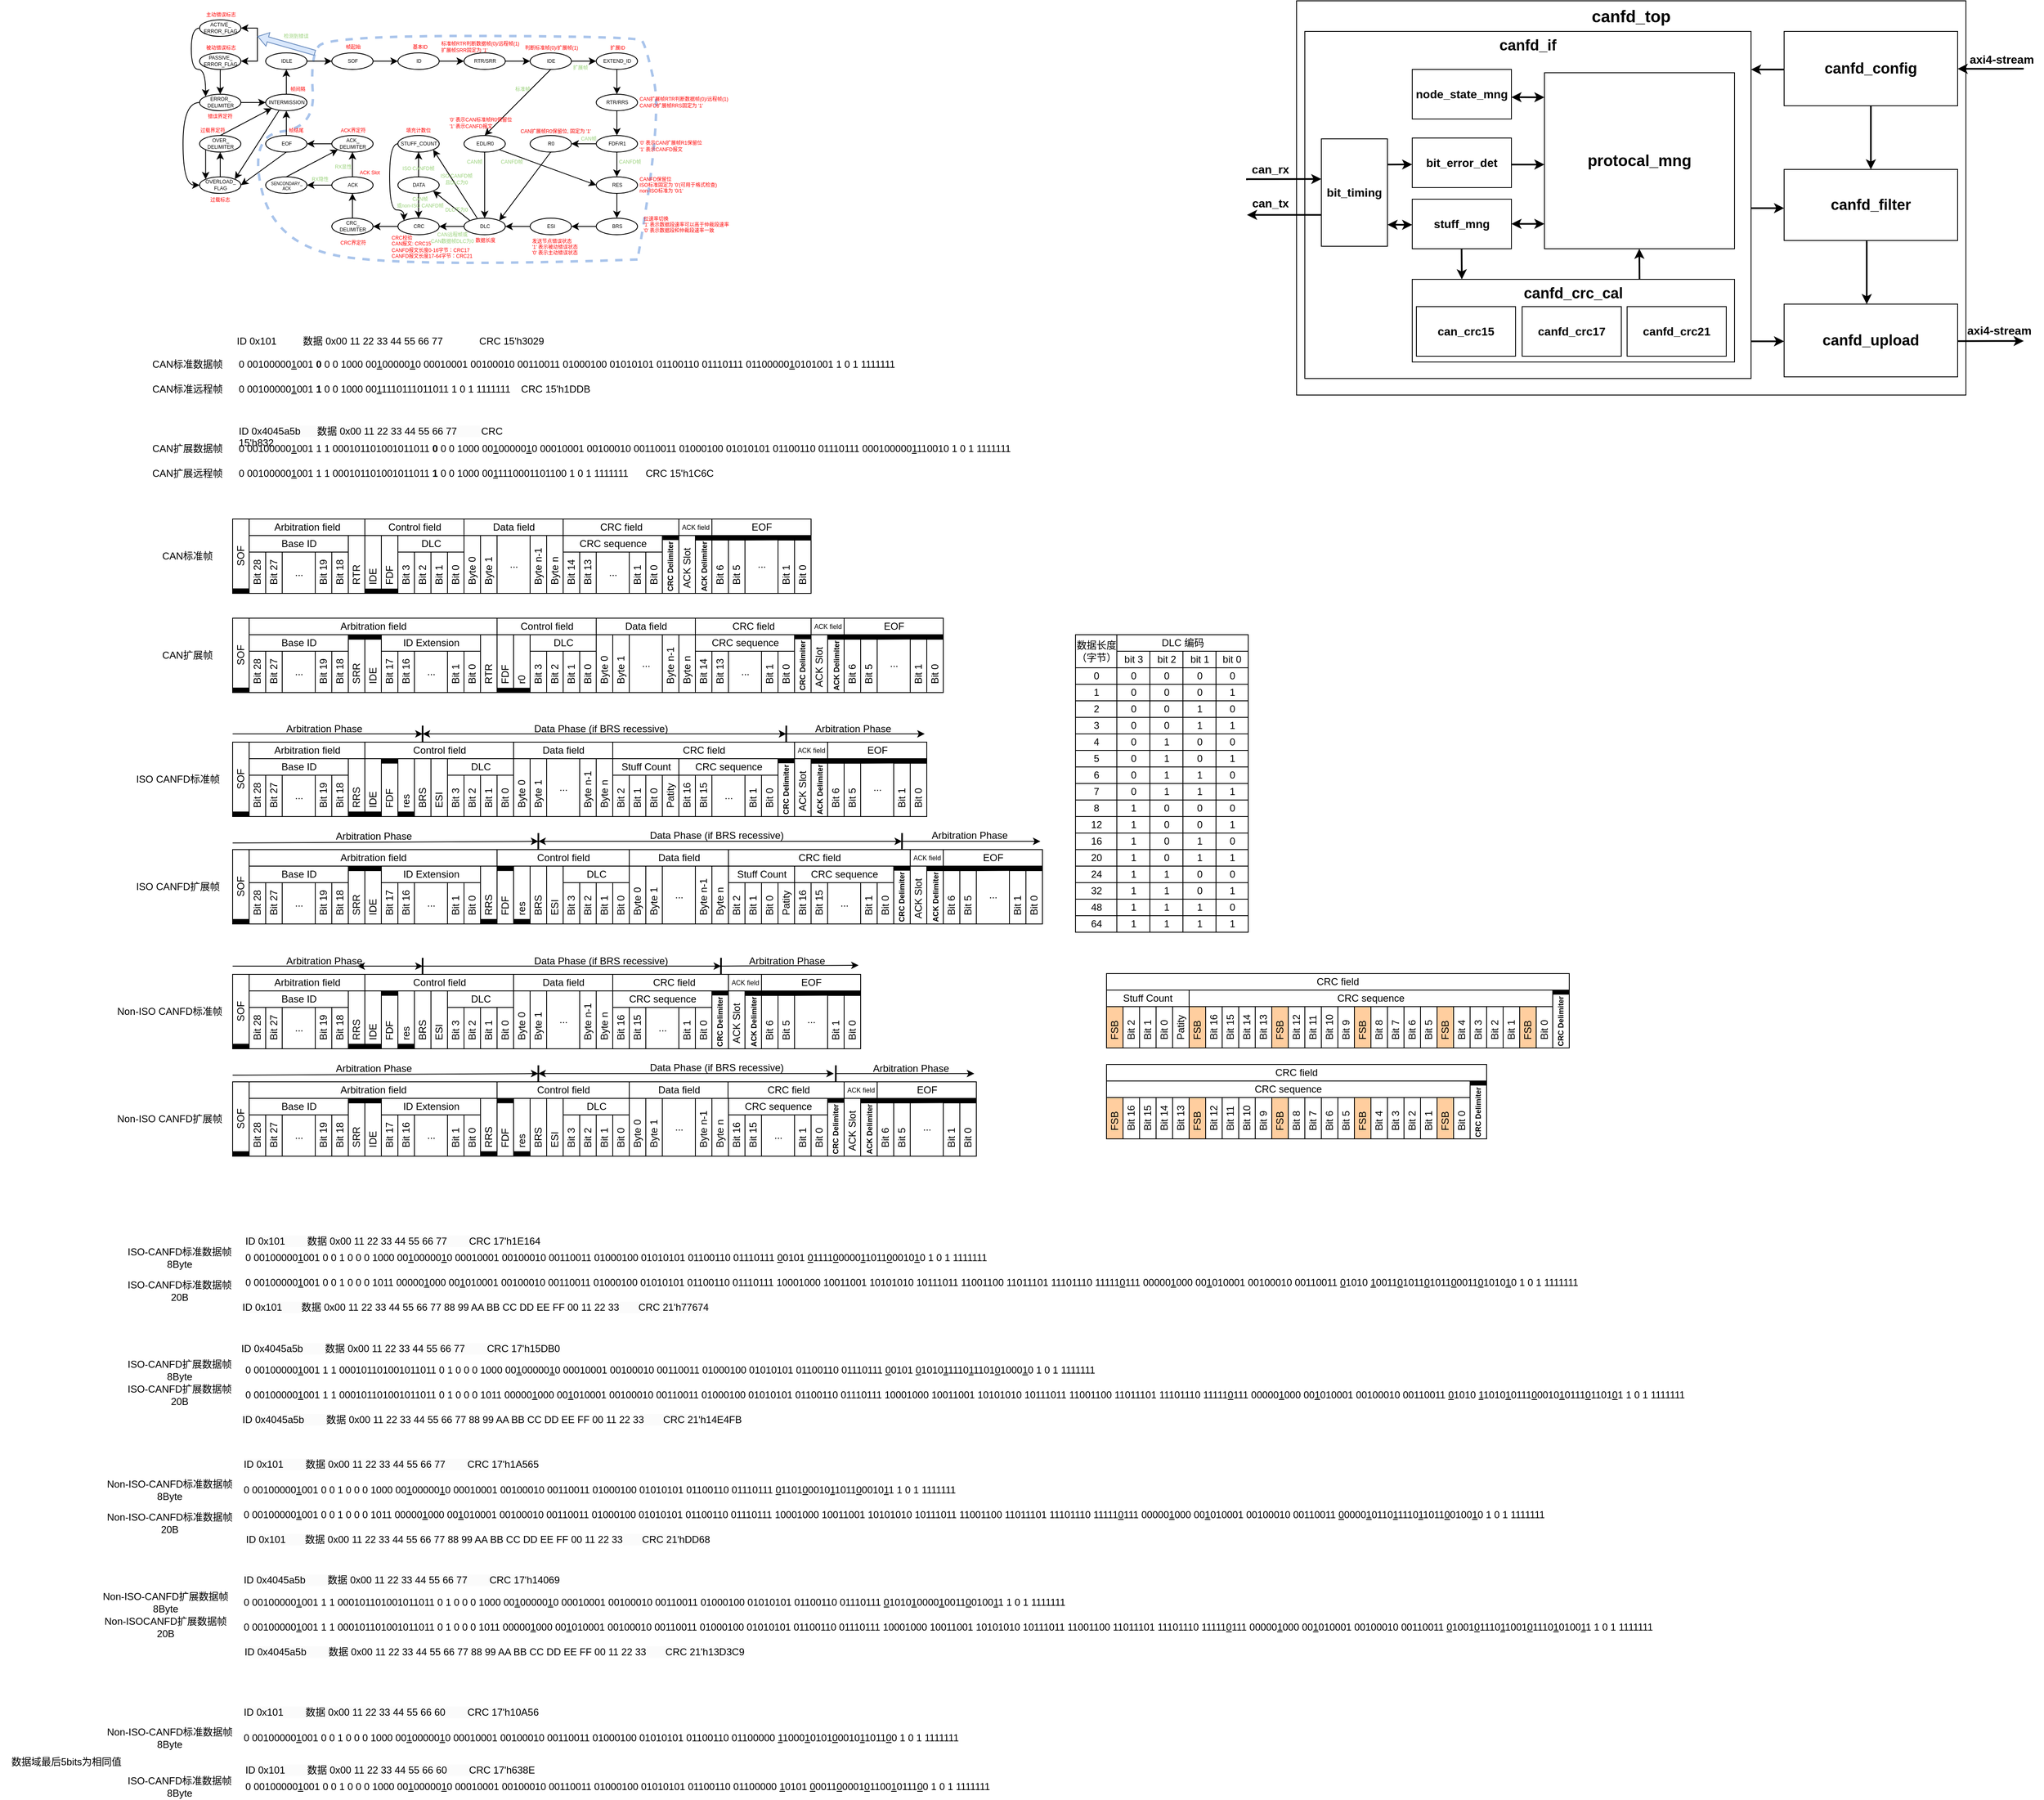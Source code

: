 <mxfile version="28.1.2" pages="6">
  <diagram name="CANFD" id="1xXzg4hlqvbpY5tBiZtY">
    <mxGraphModel dx="2600" dy="2164" grid="1" gridSize="10" guides="1" tooltips="1" connect="1" arrows="1" fold="1" page="1" pageScale="1" pageWidth="827" pageHeight="1169" math="0" shadow="0">
      <root>
        <mxCell id="0" />
        <mxCell id="1" parent="0" />
        <mxCell id="tMldMAvuhvvZXlj5zdJW-10" value="canfd_top" style="rounded=0;whiteSpace=wrap;html=1;fontSize=20;verticalAlign=top;fontStyle=1" vertex="1" parent="1">
          <mxGeometry x="810" y="-1087" width="810" height="477" as="geometry" />
        </mxCell>
        <mxCell id="tMldMAvuhvvZXlj5zdJW-9" value="canfd_if" style="rounded=0;whiteSpace=wrap;html=1;fontSize=18;verticalAlign=top;fontStyle=1" vertex="1" parent="1">
          <mxGeometry x="820" y="-1050" width="540" height="420" as="geometry" />
        </mxCell>
        <mxCell id="JA_j1WbDyEbJ6JvtkIJN-90" value="Arbitration Phase" style="text;html=1;align=center;verticalAlign=middle;resizable=0;points=[];autosize=1;strokeColor=none;fillColor=none;" parent="1" vertex="1">
          <mxGeometry x="282.5" y="190" width="120" height="30" as="geometry" />
        </mxCell>
        <mxCell id="JA_j1WbDyEbJ6JvtkIJN-144" value="Arbitration Phase" style="text;html=1;align=center;verticalAlign=middle;resizable=0;points=[];autosize=1;strokeColor=none;fillColor=none;" parent="1" vertex="1">
          <mxGeometry x="132.5" y="60" width="120" height="30" as="geometry" />
        </mxCell>
        <mxCell id="h_VeKxa4T9KLT9ug-Xt3-172" value="Arbitration Phase" style="text;html=1;align=center;verticalAlign=middle;resizable=0;points=[];autosize=1;strokeColor=none;fillColor=none;" parent="1" vertex="1">
          <mxGeometry x="354" y="-92" width="120" height="30" as="geometry" />
        </mxCell>
        <mxCell id="h_VeKxa4T9KLT9ug-Xt3-262" value="Arbitration Phase" style="text;html=1;align=center;verticalAlign=middle;resizable=0;points=[];autosize=1;strokeColor=none;fillColor=none;" parent="1" vertex="1">
          <mxGeometry x="212.5" y="-221" width="120" height="30" as="geometry" />
        </mxCell>
        <mxCell id="yupXMT0HzKtJhUk2Pbdu-181" value="" style="curved=1;endArrow=none;html=1;rounded=0;fillColor=#dae8fc;strokeColor=#A9C4EB;strokeWidth=3;startFill=0;dashed=1;" parent="1" edge="1">
          <mxGeometry width="50" height="50" relative="1" as="geometry">
            <mxPoint x="12.5" y="-774" as="sourcePoint" />
            <mxPoint x="12.5" y="-774" as="targetPoint" />
            <Array as="points">
              <mxPoint x="-277.5" y="-764" />
              <mxPoint x="-427.5" y="-794" />
              <mxPoint x="-457.5" y="-924" />
              <mxPoint x="-377.5" y="-934" />
              <mxPoint x="-383.5" y="-1020" />
              <mxPoint x="-362.5" y="-1045" />
              <mxPoint x="12.5" y="-1044" />
              <mxPoint x="22.5" y="-1034" />
              <mxPoint x="42.5" y="-944" />
            </Array>
          </mxGeometry>
        </mxCell>
        <mxCell id="h_VeKxa4T9KLT9ug-Xt3-11" value="Base ID" style="rounded=0;whiteSpace=wrap;html=1;" parent="1" vertex="1">
          <mxGeometry x="-457.5" y="-440" width="120" height="20" as="geometry" />
        </mxCell>
        <mxCell id="h_VeKxa4T9KLT9ug-Xt3-12" value="SOF" style="rounded=0;whiteSpace=wrap;html=1;verticalAlign=middle;horizontal=0;fillStyle=auto;" parent="1" vertex="1">
          <mxGeometry x="-477.5" y="-460" width="20" height="90" as="geometry" />
        </mxCell>
        <mxCell id="h_VeKxa4T9KLT9ug-Xt3-13" value="Bit 28" style="rounded=0;whiteSpace=wrap;html=1;verticalAlign=middle;horizontal=0;align=left;spacingLeft=8;" parent="1" vertex="1">
          <mxGeometry x="-457.5" y="-420" width="20" height="50" as="geometry" />
        </mxCell>
        <mxCell id="h_VeKxa4T9KLT9ug-Xt3-14" value="Bit 27" style="rounded=0;whiteSpace=wrap;html=1;verticalAlign=middle;horizontal=0;align=left;spacingLeft=8;" parent="1" vertex="1">
          <mxGeometry x="-437.5" y="-420" width="20" height="50" as="geometry" />
        </mxCell>
        <mxCell id="h_VeKxa4T9KLT9ug-Xt3-15" value="..." style="rounded=0;whiteSpace=wrap;html=1;verticalAlign=middle;horizontal=1;" parent="1" vertex="1">
          <mxGeometry x="-417.5" y="-420" width="40" height="50" as="geometry" />
        </mxCell>
        <mxCell id="h_VeKxa4T9KLT9ug-Xt3-16" value="Bit 19" style="rounded=0;whiteSpace=wrap;html=1;verticalAlign=middle;horizontal=0;align=left;spacingLeft=8;" parent="1" vertex="1">
          <mxGeometry x="-377.5" y="-420" width="20" height="50" as="geometry" />
        </mxCell>
        <mxCell id="h_VeKxa4T9KLT9ug-Xt3-17" value="Bit 18" style="rounded=0;whiteSpace=wrap;html=1;verticalAlign=middle;horizontal=0;align=left;spacingLeft=8;" parent="1" vertex="1">
          <mxGeometry x="-357.5" y="-420" width="20" height="50" as="geometry" />
        </mxCell>
        <mxCell id="h_VeKxa4T9KLT9ug-Xt3-18" value="RTR" style="rounded=0;whiteSpace=wrap;html=1;verticalAlign=middle;horizontal=0;align=left;spacingBottom=0;spacingTop=0;spacingLeft=8;spacingRight=0;spacing=2;" parent="1" vertex="1">
          <mxGeometry x="-337.5" y="-440" width="20" height="70" as="geometry" />
        </mxCell>
        <mxCell id="h_VeKxa4T9KLT9ug-Xt3-19" value="IDE" style="rounded=0;whiteSpace=wrap;html=1;verticalAlign=middle;horizontal=0;align=left;spacingLeft=8;" parent="1" vertex="1">
          <mxGeometry x="-317.5" y="-440" width="20" height="70" as="geometry" />
        </mxCell>
        <mxCell id="h_VeKxa4T9KLT9ug-Xt3-20" value="FDF" style="rounded=0;whiteSpace=wrap;html=1;verticalAlign=middle;horizontal=0;align=left;spacingRight=0;spacingLeft=8;" parent="1" vertex="1">
          <mxGeometry x="-297.5" y="-440" width="20" height="70" as="geometry" />
        </mxCell>
        <mxCell id="h_VeKxa4T9KLT9ug-Xt3-21" value="Bit 3" style="rounded=0;whiteSpace=wrap;html=1;verticalAlign=middle;horizontal=0;align=left;spacingLeft=8;" parent="1" vertex="1">
          <mxGeometry x="-277.5" y="-420" width="20" height="50" as="geometry" />
        </mxCell>
        <mxCell id="h_VeKxa4T9KLT9ug-Xt3-22" value="Bit 2" style="rounded=0;whiteSpace=wrap;html=1;verticalAlign=middle;horizontal=0;align=left;spacingLeft=8;" parent="1" vertex="1">
          <mxGeometry x="-257.5" y="-420" width="20" height="50" as="geometry" />
        </mxCell>
        <mxCell id="h_VeKxa4T9KLT9ug-Xt3-23" value="DLC" style="rounded=0;whiteSpace=wrap;html=1;" parent="1" vertex="1">
          <mxGeometry x="-277.5" y="-440" width="80" height="20" as="geometry" />
        </mxCell>
        <mxCell id="h_VeKxa4T9KLT9ug-Xt3-24" value="Bit 1" style="rounded=0;whiteSpace=wrap;html=1;verticalAlign=middle;horizontal=0;align=left;spacingLeft=8;" parent="1" vertex="1">
          <mxGeometry x="-237.5" y="-420" width="20" height="50" as="geometry" />
        </mxCell>
        <mxCell id="h_VeKxa4T9KLT9ug-Xt3-25" value="Bit 0" style="rounded=0;whiteSpace=wrap;html=1;verticalAlign=middle;horizontal=0;align=left;spacingLeft=8;" parent="1" vertex="1">
          <mxGeometry x="-217.5" y="-420" width="20" height="50" as="geometry" />
        </mxCell>
        <mxCell id="h_VeKxa4T9KLT9ug-Xt3-26" value="Arbitration field" style="rounded=0;whiteSpace=wrap;html=1;" parent="1" vertex="1">
          <mxGeometry x="-457.5" y="-460" width="140" height="20" as="geometry" />
        </mxCell>
        <mxCell id="h_VeKxa4T9KLT9ug-Xt3-27" value="Control field" style="rounded=0;whiteSpace=wrap;html=1;" parent="1" vertex="1">
          <mxGeometry x="-317.5" y="-460" width="120" height="20" as="geometry" />
        </mxCell>
        <mxCell id="h_VeKxa4T9KLT9ug-Xt3-28" value="Data field" style="rounded=0;whiteSpace=wrap;html=1;" parent="1" vertex="1">
          <mxGeometry x="-197.5" y="-460" width="120" height="20" as="geometry" />
        </mxCell>
        <mxCell id="h_VeKxa4T9KLT9ug-Xt3-29" value="Byte 0" style="rounded=0;whiteSpace=wrap;html=1;verticalAlign=middle;horizontal=0;align=left;spacingLeft=8;" parent="1" vertex="1">
          <mxGeometry x="-197.5" y="-440" width="20" height="70" as="geometry" />
        </mxCell>
        <mxCell id="h_VeKxa4T9KLT9ug-Xt3-30" value="Byte 1" style="rounded=0;whiteSpace=wrap;html=1;verticalAlign=middle;horizontal=0;align=left;spacingLeft=8;" parent="1" vertex="1">
          <mxGeometry x="-177.5" y="-440" width="20" height="70" as="geometry" />
        </mxCell>
        <mxCell id="h_VeKxa4T9KLT9ug-Xt3-31" value="..." style="rounded=0;whiteSpace=wrap;html=1;verticalAlign=middle;horizontal=1;" parent="1" vertex="1">
          <mxGeometry x="-157.5" y="-440" width="40" height="70" as="geometry" />
        </mxCell>
        <mxCell id="h_VeKxa4T9KLT9ug-Xt3-32" value="Byte n-1" style="rounded=0;whiteSpace=wrap;html=1;verticalAlign=middle;horizontal=0;align=left;spacingLeft=8;" parent="1" vertex="1">
          <mxGeometry x="-117.5" y="-440" width="20" height="70" as="geometry" />
        </mxCell>
        <mxCell id="h_VeKxa4T9KLT9ug-Xt3-33" value="Byte n" style="rounded=0;whiteSpace=wrap;html=1;verticalAlign=middle;horizontal=0;align=left;spacingLeft=8;" parent="1" vertex="1">
          <mxGeometry x="-97.5" y="-440" width="20" height="70" as="geometry" />
        </mxCell>
        <mxCell id="h_VeKxa4T9KLT9ug-Xt3-34" value="CRC field" style="rounded=0;whiteSpace=wrap;html=1;" parent="1" vertex="1">
          <mxGeometry x="-77.5" y="-460" width="140" height="20" as="geometry" />
        </mxCell>
        <mxCell id="h_VeKxa4T9KLT9ug-Xt3-35" value="CRC sequence" style="rounded=0;whiteSpace=wrap;html=1;" parent="1" vertex="1">
          <mxGeometry x="-77.5" y="-440" width="120" height="20" as="geometry" />
        </mxCell>
        <mxCell id="h_VeKxa4T9KLT9ug-Xt3-36" value="Bit 14" style="rounded=0;whiteSpace=wrap;html=1;verticalAlign=middle;horizontal=0;align=left;spacingLeft=8;" parent="1" vertex="1">
          <mxGeometry x="-77.5" y="-420" width="20" height="50" as="geometry" />
        </mxCell>
        <mxCell id="h_VeKxa4T9KLT9ug-Xt3-37" value="Bit 13" style="rounded=0;whiteSpace=wrap;html=1;verticalAlign=middle;horizontal=0;align=left;spacingLeft=8;" parent="1" vertex="1">
          <mxGeometry x="-57.5" y="-420" width="20" height="50" as="geometry" />
        </mxCell>
        <mxCell id="h_VeKxa4T9KLT9ug-Xt3-38" value="..." style="rounded=0;whiteSpace=wrap;html=1;verticalAlign=middle;horizontal=1;" parent="1" vertex="1">
          <mxGeometry x="-37.5" y="-420" width="40" height="50" as="geometry" />
        </mxCell>
        <mxCell id="h_VeKxa4T9KLT9ug-Xt3-39" value="Bit 1" style="rounded=0;whiteSpace=wrap;html=1;verticalAlign=middle;horizontal=0;align=left;spacingLeft=8;" parent="1" vertex="1">
          <mxGeometry x="2.5" y="-420" width="20" height="50" as="geometry" />
        </mxCell>
        <mxCell id="h_VeKxa4T9KLT9ug-Xt3-40" value="Bit 0" style="rounded=0;whiteSpace=wrap;html=1;verticalAlign=middle;horizontal=0;align=left;spacingLeft=8;" parent="1" vertex="1">
          <mxGeometry x="22.5" y="-420" width="20" height="50" as="geometry" />
        </mxCell>
        <mxCell id="h_VeKxa4T9KLT9ug-Xt3-41" value="CRC Delimiter" style="rounded=0;whiteSpace=wrap;html=1;verticalAlign=middle;horizontal=0;align=left;spacingLeft=0;fontSize=9;fontStyle=1" parent="1" vertex="1">
          <mxGeometry x="42.5" y="-440" width="20" height="70" as="geometry" />
        </mxCell>
        <mxCell id="h_VeKxa4T9KLT9ug-Xt3-73" value="CAN标准帧" style="text;html=1;align=center;verticalAlign=middle;whiteSpace=wrap;rounded=0;" parent="1" vertex="1">
          <mxGeometry x="-567.5" y="-430" width="70" height="30" as="geometry" />
        </mxCell>
        <mxCell id="h_VeKxa4T9KLT9ug-Xt3-74" value="ISO CANFD扩展帧" style="text;html=1;align=center;verticalAlign=middle;whiteSpace=wrap;rounded=0;" parent="1" vertex="1">
          <mxGeometry x="-600" y="-30" width="112.5" height="30" as="geometry" />
        </mxCell>
        <mxCell id="h_VeKxa4T9KLT9ug-Xt3-76" value="" style="endArrow=none;html=1;rounded=0;strokeWidth=6;spacingLeft=0;spacingBottom=0;verticalAlign=bottom;align=center;labelPosition=center;verticalLabelPosition=bottom;curved=0;" parent="1" edge="1">
          <mxGeometry width="50" height="50" relative="1" as="geometry">
            <mxPoint x="-477.5" y="-373.0" as="sourcePoint" />
            <mxPoint x="-457.5" y="-373.0" as="targetPoint" />
            <Array as="points" />
          </mxGeometry>
        </mxCell>
        <mxCell id="h_VeKxa4T9KLT9ug-Xt3-77" value="" style="endArrow=none;html=1;rounded=0;strokeWidth=6;spacingLeft=0;spacingBottom=0;verticalAlign=bottom;align=center;labelPosition=center;verticalLabelPosition=bottom;curved=0;" parent="1" edge="1">
          <mxGeometry width="50" height="50" relative="1" as="geometry">
            <mxPoint x="42.5" y="-437.48" as="sourcePoint" />
            <mxPoint x="62.5" y="-437.48" as="targetPoint" />
            <Array as="points" />
          </mxGeometry>
        </mxCell>
        <mxCell id="h_VeKxa4T9KLT9ug-Xt3-78" value="" style="endArrow=none;html=1;rounded=0;strokeWidth=6;spacingLeft=0;spacingBottom=0;verticalAlign=bottom;align=center;labelPosition=center;verticalLabelPosition=bottom;curved=0;" parent="1" edge="1">
          <mxGeometry width="50" height="50" relative="1" as="geometry">
            <mxPoint x="-317.5" y="-372.69" as="sourcePoint" />
            <mxPoint x="-297.5" y="-372.69" as="targetPoint" />
            <Array as="points" />
          </mxGeometry>
        </mxCell>
        <mxCell id="h_VeKxa4T9KLT9ug-Xt3-79" value="" style="endArrow=none;html=1;rounded=0;strokeWidth=6;spacingLeft=0;spacingBottom=0;verticalAlign=bottom;align=center;labelPosition=center;verticalLabelPosition=bottom;curved=0;" parent="1" edge="1">
          <mxGeometry width="50" height="50" relative="1" as="geometry">
            <mxPoint x="-297.5" y="-372.69" as="sourcePoint" />
            <mxPoint x="-277.5" y="-372.69" as="targetPoint" />
            <Array as="points" />
          </mxGeometry>
        </mxCell>
        <mxCell id="h_VeKxa4T9KLT9ug-Xt3-115" value="Base ID" style="rounded=0;whiteSpace=wrap;html=1;" parent="1" vertex="1">
          <mxGeometry x="-457.5" y="-40" width="120" height="20" as="geometry" />
        </mxCell>
        <mxCell id="h_VeKxa4T9KLT9ug-Xt3-116" value="SOF" style="rounded=0;whiteSpace=wrap;html=1;verticalAlign=middle;horizontal=0;fillStyle=auto;" parent="1" vertex="1">
          <mxGeometry x="-477.5" y="-60" width="20" height="90" as="geometry" />
        </mxCell>
        <mxCell id="h_VeKxa4T9KLT9ug-Xt3-117" value="Bit 28" style="rounded=0;whiteSpace=wrap;html=1;verticalAlign=middle;horizontal=0;align=left;spacingLeft=8;" parent="1" vertex="1">
          <mxGeometry x="-457.5" y="-20" width="20" height="50" as="geometry" />
        </mxCell>
        <mxCell id="h_VeKxa4T9KLT9ug-Xt3-118" value="Bit 27" style="rounded=0;whiteSpace=wrap;html=1;verticalAlign=middle;horizontal=0;align=left;spacingLeft=8;" parent="1" vertex="1">
          <mxGeometry x="-437.5" y="-20" width="20" height="50" as="geometry" />
        </mxCell>
        <mxCell id="h_VeKxa4T9KLT9ug-Xt3-119" value="..." style="rounded=0;whiteSpace=wrap;html=1;verticalAlign=middle;horizontal=1;" parent="1" vertex="1">
          <mxGeometry x="-417.5" y="-20" width="40" height="50" as="geometry" />
        </mxCell>
        <mxCell id="h_VeKxa4T9KLT9ug-Xt3-120" value="Bit 19" style="rounded=0;whiteSpace=wrap;html=1;verticalAlign=middle;horizontal=0;align=left;spacingLeft=8;" parent="1" vertex="1">
          <mxGeometry x="-377.5" y="-20" width="20" height="50" as="geometry" />
        </mxCell>
        <mxCell id="h_VeKxa4T9KLT9ug-Xt3-121" value="Bit 18" style="rounded=0;whiteSpace=wrap;html=1;verticalAlign=middle;horizontal=0;align=left;spacingLeft=8;" parent="1" vertex="1">
          <mxGeometry x="-357.5" y="-20" width="20" height="50" as="geometry" />
        </mxCell>
        <mxCell id="h_VeKxa4T9KLT9ug-Xt3-122" value="SRR" style="rounded=0;whiteSpace=wrap;html=1;verticalAlign=middle;horizontal=0;align=left;spacingBottom=0;spacingTop=0;spacingLeft=8;spacingRight=0;spacing=2;" parent="1" vertex="1">
          <mxGeometry x="-337.5" y="-40" width="20" height="70" as="geometry" />
        </mxCell>
        <mxCell id="h_VeKxa4T9KLT9ug-Xt3-123" value="IDE" style="rounded=0;whiteSpace=wrap;html=1;verticalAlign=middle;horizontal=0;align=left;spacingLeft=8;" parent="1" vertex="1">
          <mxGeometry x="-317.5" y="-40" width="20" height="70" as="geometry" />
        </mxCell>
        <mxCell id="h_VeKxa4T9KLT9ug-Xt3-124" value="FDF" style="rounded=0;whiteSpace=wrap;html=1;verticalAlign=middle;horizontal=0;align=left;spacingRight=0;spacingLeft=8;" parent="1" vertex="1">
          <mxGeometry x="-157.5" y="-40" width="20" height="70" as="geometry" />
        </mxCell>
        <mxCell id="h_VeKxa4T9KLT9ug-Xt3-125" value="Bit 3" style="rounded=0;whiteSpace=wrap;html=1;verticalAlign=middle;horizontal=0;align=left;spacingLeft=8;" parent="1" vertex="1">
          <mxGeometry x="-77.5" y="-20" width="20" height="50" as="geometry" />
        </mxCell>
        <mxCell id="h_VeKxa4T9KLT9ug-Xt3-126" value="Bit 2" style="rounded=0;whiteSpace=wrap;html=1;verticalAlign=middle;horizontal=0;align=left;spacingLeft=8;" parent="1" vertex="1">
          <mxGeometry x="-57.5" y="-20" width="20" height="50" as="geometry" />
        </mxCell>
        <mxCell id="h_VeKxa4T9KLT9ug-Xt3-127" value="DLC" style="rounded=0;whiteSpace=wrap;html=1;" parent="1" vertex="1">
          <mxGeometry x="-77.5" y="-40" width="80" height="20" as="geometry" />
        </mxCell>
        <mxCell id="h_VeKxa4T9KLT9ug-Xt3-128" value="Bit 1" style="rounded=0;whiteSpace=wrap;html=1;verticalAlign=middle;horizontal=0;align=left;spacingLeft=8;" parent="1" vertex="1">
          <mxGeometry x="-37.5" y="-20" width="20" height="50" as="geometry" />
        </mxCell>
        <mxCell id="h_VeKxa4T9KLT9ug-Xt3-129" value="Bit 0" style="rounded=0;whiteSpace=wrap;html=1;verticalAlign=middle;horizontal=0;align=left;spacingLeft=8;" parent="1" vertex="1">
          <mxGeometry x="-17.5" y="-20" width="20" height="50" as="geometry" />
        </mxCell>
        <mxCell id="h_VeKxa4T9KLT9ug-Xt3-130" value="Arbitration field" style="rounded=0;whiteSpace=wrap;html=1;" parent="1" vertex="1">
          <mxGeometry x="-457.5" y="-60" width="300" height="20" as="geometry" />
        </mxCell>
        <mxCell id="h_VeKxa4T9KLT9ug-Xt3-131" value="Control field" style="rounded=0;whiteSpace=wrap;html=1;" parent="1" vertex="1">
          <mxGeometry x="-157.5" y="-60" width="160" height="20" as="geometry" />
        </mxCell>
        <mxCell id="h_VeKxa4T9KLT9ug-Xt3-132" value="Data field" style="rounded=0;whiteSpace=wrap;html=1;" parent="1" vertex="1">
          <mxGeometry x="2.5" y="-60" width="120" height="20" as="geometry" />
        </mxCell>
        <mxCell id="h_VeKxa4T9KLT9ug-Xt3-133" value="Byte 0" style="rounded=0;whiteSpace=wrap;html=1;verticalAlign=middle;horizontal=0;align=left;spacingLeft=8;" parent="1" vertex="1">
          <mxGeometry x="2.5" y="-40" width="20" height="70" as="geometry" />
        </mxCell>
        <mxCell id="h_VeKxa4T9KLT9ug-Xt3-134" value="Byte 1" style="rounded=0;whiteSpace=wrap;html=1;verticalAlign=middle;horizontal=0;align=left;spacingLeft=8;" parent="1" vertex="1">
          <mxGeometry x="22.5" y="-40" width="20" height="70" as="geometry" />
        </mxCell>
        <mxCell id="h_VeKxa4T9KLT9ug-Xt3-135" value="..." style="rounded=0;whiteSpace=wrap;html=1;verticalAlign=middle;horizontal=1;" parent="1" vertex="1">
          <mxGeometry x="42.5" y="-40" width="40" height="70" as="geometry" />
        </mxCell>
        <mxCell id="h_VeKxa4T9KLT9ug-Xt3-136" value="Byte n-1" style="rounded=0;whiteSpace=wrap;html=1;verticalAlign=middle;horizontal=0;align=left;spacingLeft=8;" parent="1" vertex="1">
          <mxGeometry x="82.5" y="-40" width="20" height="70" as="geometry" />
        </mxCell>
        <mxCell id="h_VeKxa4T9KLT9ug-Xt3-137" value="Byte n" style="rounded=0;whiteSpace=wrap;html=1;verticalAlign=middle;horizontal=0;align=left;spacingLeft=8;" parent="1" vertex="1">
          <mxGeometry x="102.5" y="-40" width="20" height="70" as="geometry" />
        </mxCell>
        <mxCell id="h_VeKxa4T9KLT9ug-Xt3-138" value="CRC field" style="rounded=0;whiteSpace=wrap;html=1;" parent="1" vertex="1">
          <mxGeometry x="122.5" y="-60" width="220" height="20" as="geometry" />
        </mxCell>
        <mxCell id="h_VeKxa4T9KLT9ug-Xt3-139" value="CRC sequence" style="rounded=0;whiteSpace=wrap;html=1;" parent="1" vertex="1">
          <mxGeometry x="202.5" y="-40" width="120" height="20" as="geometry" />
        </mxCell>
        <mxCell id="h_VeKxa4T9KLT9ug-Xt3-141" value="Bit 15" style="rounded=0;whiteSpace=wrap;html=1;verticalAlign=middle;horizontal=0;align=left;spacingLeft=8;" parent="1" vertex="1">
          <mxGeometry x="222.5" y="-20" width="20" height="50" as="geometry" />
        </mxCell>
        <mxCell id="h_VeKxa4T9KLT9ug-Xt3-142" value="..." style="rounded=0;whiteSpace=wrap;html=1;verticalAlign=middle;horizontal=1;" parent="1" vertex="1">
          <mxGeometry x="242.5" y="-20" width="40" height="50" as="geometry" />
        </mxCell>
        <mxCell id="h_VeKxa4T9KLT9ug-Xt3-143" value="Bit 1" style="rounded=0;whiteSpace=wrap;html=1;verticalAlign=middle;horizontal=0;align=left;spacingLeft=8;" parent="1" vertex="1">
          <mxGeometry x="282.5" y="-20" width="20" height="50" as="geometry" />
        </mxCell>
        <mxCell id="h_VeKxa4T9KLT9ug-Xt3-144" value="Bit 0" style="rounded=0;whiteSpace=wrap;html=1;verticalAlign=middle;horizontal=0;align=left;spacingLeft=8;" parent="1" vertex="1">
          <mxGeometry x="302.5" y="-20" width="20" height="50" as="geometry" />
        </mxCell>
        <mxCell id="h_VeKxa4T9KLT9ug-Xt3-145" value="CRC Delimiter" style="rounded=0;whiteSpace=wrap;html=1;verticalAlign=middle;horizontal=0;align=left;spacingLeft=0;fontSize=9;fontStyle=1" parent="1" vertex="1">
          <mxGeometry x="322.5" y="-40" width="20" height="70" as="geometry" />
        </mxCell>
        <mxCell id="h_VeKxa4T9KLT9ug-Xt3-146" value="" style="endArrow=none;html=1;rounded=0;strokeWidth=6;spacingLeft=0;spacingBottom=0;verticalAlign=bottom;align=center;labelPosition=center;verticalLabelPosition=bottom;curved=0;" parent="1" edge="1">
          <mxGeometry width="50" height="50" relative="1" as="geometry">
            <mxPoint x="-477.5" y="27" as="sourcePoint" />
            <mxPoint x="-457.5" y="27" as="targetPoint" />
            <Array as="points" />
          </mxGeometry>
        </mxCell>
        <mxCell id="h_VeKxa4T9KLT9ug-Xt3-147" value="" style="endArrow=none;html=1;rounded=0;strokeWidth=6;spacingLeft=0;spacingBottom=0;verticalAlign=bottom;align=center;labelPosition=center;verticalLabelPosition=bottom;curved=0;" parent="1" edge="1">
          <mxGeometry width="50" height="50" relative="1" as="geometry">
            <mxPoint x="322.5" y="-37.48" as="sourcePoint" />
            <mxPoint x="342.5" y="-37.48" as="targetPoint" />
            <Array as="points" />
          </mxGeometry>
        </mxCell>
        <mxCell id="h_VeKxa4T9KLT9ug-Xt3-148" value="" style="endArrow=none;html=1;rounded=0;strokeWidth=6;spacingLeft=0;spacingBottom=0;verticalAlign=bottom;align=center;labelPosition=center;verticalLabelPosition=bottom;curved=0;" parent="1" edge="1">
          <mxGeometry width="50" height="50" relative="1" as="geometry">
            <mxPoint x="-317.5" y="-37" as="sourcePoint" />
            <mxPoint x="-297.5" y="-37" as="targetPoint" />
            <Array as="points" />
          </mxGeometry>
        </mxCell>
        <mxCell id="h_VeKxa4T9KLT9ug-Xt3-149" value="" style="endArrow=none;html=1;rounded=0;strokeWidth=6;spacingLeft=0;spacingBottom=0;verticalAlign=bottom;align=center;labelPosition=center;verticalLabelPosition=bottom;curved=0;" parent="1" edge="1">
          <mxGeometry width="50" height="50" relative="1" as="geometry">
            <mxPoint x="-157.5" y="-37.14" as="sourcePoint" />
            <mxPoint x="-137.5" y="-37.14" as="targetPoint" />
            <Array as="points" />
          </mxGeometry>
        </mxCell>
        <mxCell id="h_VeKxa4T9KLT9ug-Xt3-150" value="res" style="rounded=0;whiteSpace=wrap;html=1;verticalAlign=middle;horizontal=0;align=left;spacingRight=0;spacingLeft=8;" parent="1" vertex="1">
          <mxGeometry x="-137.5" y="-40" width="20" height="70" as="geometry" />
        </mxCell>
        <mxCell id="h_VeKxa4T9KLT9ug-Xt3-151" value="BRS" style="rounded=0;whiteSpace=wrap;html=1;verticalAlign=middle;horizontal=0;align=left;spacingRight=0;spacingLeft=8;" parent="1" vertex="1">
          <mxGeometry x="-117.5" y="-40" width="20" height="70" as="geometry" />
        </mxCell>
        <mxCell id="h_VeKxa4T9KLT9ug-Xt3-152" value="ESI" style="rounded=0;whiteSpace=wrap;html=1;verticalAlign=middle;horizontal=0;align=left;spacingRight=0;spacingLeft=8;" parent="1" vertex="1">
          <mxGeometry x="-97.5" y="-40" width="20" height="70" as="geometry" />
        </mxCell>
        <mxCell id="h_VeKxa4T9KLT9ug-Xt3-154" value="" style="endArrow=none;html=1;rounded=0;strokeWidth=6;spacingLeft=0;spacingBottom=0;verticalAlign=bottom;align=center;labelPosition=center;verticalLabelPosition=bottom;curved=0;" parent="1" edge="1">
          <mxGeometry width="50" height="50" relative="1" as="geometry">
            <mxPoint x="-137.5" y="27" as="sourcePoint" />
            <mxPoint x="-117.5" y="27" as="targetPoint" />
            <Array as="points" />
          </mxGeometry>
        </mxCell>
        <mxCell id="h_VeKxa4T9KLT9ug-Xt3-156" value="" style="endArrow=none;html=1;rounded=0;strokeWidth=6;spacingLeft=0;spacingBottom=0;verticalAlign=bottom;align=center;labelPosition=center;verticalLabelPosition=bottom;curved=0;" parent="1" edge="1">
          <mxGeometry width="50" height="50" relative="1" as="geometry">
            <mxPoint x="-337.5" y="-37" as="sourcePoint" />
            <mxPoint x="-317.5" y="-37" as="targetPoint" />
            <Array as="points" />
          </mxGeometry>
        </mxCell>
        <mxCell id="h_VeKxa4T9KLT9ug-Xt3-157" value="Bit 16" style="rounded=0;whiteSpace=wrap;html=1;verticalAlign=middle;horizontal=0;align=left;spacingLeft=8;" parent="1" vertex="1">
          <mxGeometry x="202.5" y="-20" width="20" height="50" as="geometry" />
        </mxCell>
        <mxCell id="h_VeKxa4T9KLT9ug-Xt3-160" value="Bit 2" style="rounded=0;whiteSpace=wrap;html=1;verticalAlign=middle;horizontal=0;align=left;spacingLeft=8;" parent="1" vertex="1">
          <mxGeometry x="122.5" y="-20" width="20" height="50" as="geometry" />
        </mxCell>
        <mxCell id="h_VeKxa4T9KLT9ug-Xt3-161" value="Bit 1" style="rounded=0;whiteSpace=wrap;html=1;verticalAlign=middle;horizontal=0;align=left;spacingLeft=8;" parent="1" vertex="1">
          <mxGeometry x="142.5" y="-20" width="20" height="50" as="geometry" />
        </mxCell>
        <mxCell id="h_VeKxa4T9KLT9ug-Xt3-162" value="Bit 0" style="rounded=0;whiteSpace=wrap;html=1;verticalAlign=middle;horizontal=0;align=left;spacingLeft=8;" parent="1" vertex="1">
          <mxGeometry x="162.5" y="-20" width="20" height="50" as="geometry" />
        </mxCell>
        <mxCell id="h_VeKxa4T9KLT9ug-Xt3-163" value="Patity" style="rounded=0;whiteSpace=wrap;html=1;verticalAlign=middle;horizontal=0;align=left;spacingLeft=8;" parent="1" vertex="1">
          <mxGeometry x="182.5" y="-20" width="20" height="50" as="geometry" />
        </mxCell>
        <mxCell id="h_VeKxa4T9KLT9ug-Xt3-164" value="Stuff Count" style="rounded=0;whiteSpace=wrap;html=1;" parent="1" vertex="1">
          <mxGeometry x="122.5" y="-40" width="80" height="20" as="geometry" />
        </mxCell>
        <mxCell id="h_VeKxa4T9KLT9ug-Xt3-165" value="" style="endArrow=classic;html=1;rounded=0;" parent="1" edge="1">
          <mxGeometry width="50" height="50" relative="1" as="geometry">
            <mxPoint x="-477.5" y="-68" as="sourcePoint" />
            <mxPoint x="-107.5" y="-70" as="targetPoint" />
          </mxGeometry>
        </mxCell>
        <mxCell id="h_VeKxa4T9KLT9ug-Xt3-166" value="" style="endArrow=classic;startArrow=classic;html=1;rounded=0;" parent="1" edge="1">
          <mxGeometry width="50" height="50" relative="1" as="geometry">
            <mxPoint x="-107.5" y="-70" as="sourcePoint" />
            <mxPoint x="332.5" y="-70" as="targetPoint" />
          </mxGeometry>
        </mxCell>
        <mxCell id="h_VeKxa4T9KLT9ug-Xt3-167" value="" style="endArrow=classic;html=1;rounded=0;" parent="1" edge="1">
          <mxGeometry width="50" height="50" relative="1" as="geometry">
            <mxPoint x="332.5" y="-70" as="sourcePoint" />
            <mxPoint x="500" y="-70" as="targetPoint" />
          </mxGeometry>
        </mxCell>
        <mxCell id="h_VeKxa4T9KLT9ug-Xt3-168" value="" style="endArrow=none;html=1;strokeWidth=2;rounded=0;curved=0;" parent="1" edge="1">
          <mxGeometry width="50" height="50" relative="1" as="geometry">
            <mxPoint x="332.5" y="-60" as="sourcePoint" />
            <mxPoint x="332.64" y="-80" as="targetPoint" />
          </mxGeometry>
        </mxCell>
        <mxCell id="h_VeKxa4T9KLT9ug-Xt3-169" value="" style="endArrow=none;html=1;strokeWidth=2;rounded=0;curved=0;" parent="1" edge="1">
          <mxGeometry width="50" height="50" relative="1" as="geometry">
            <mxPoint x="-107.62" y="-60" as="sourcePoint" />
            <mxPoint x="-107.48" y="-80" as="targetPoint" />
          </mxGeometry>
        </mxCell>
        <mxCell id="h_VeKxa4T9KLT9ug-Xt3-170" value="Data Phase (if BRS recessive)" style="text;html=1;align=center;verticalAlign=middle;resizable=0;points=[];autosize=1;strokeColor=none;fillColor=none;" parent="1" vertex="1">
          <mxGeometry x="12.5" y="-92" width="190" height="30" as="geometry" />
        </mxCell>
        <mxCell id="h_VeKxa4T9KLT9ug-Xt3-171" value="Arbitration Phase" style="text;html=1;align=center;verticalAlign=middle;resizable=0;points=[];autosize=1;strokeColor=none;fillColor=none;" parent="1" vertex="1">
          <mxGeometry x="-367.5" y="-91" width="120" height="30" as="geometry" />
        </mxCell>
        <mxCell id="h_VeKxa4T9KLT9ug-Xt3-173" value="Base ID" style="rounded=0;whiteSpace=wrap;html=1;" parent="1" vertex="1">
          <mxGeometry x="-457.5" y="-320" width="120" height="20" as="geometry" />
        </mxCell>
        <mxCell id="h_VeKxa4T9KLT9ug-Xt3-174" value="SOF" style="rounded=0;whiteSpace=wrap;html=1;verticalAlign=middle;horizontal=0;fillStyle=auto;" parent="1" vertex="1">
          <mxGeometry x="-477.5" y="-340" width="20" height="90" as="geometry" />
        </mxCell>
        <mxCell id="h_VeKxa4T9KLT9ug-Xt3-175" value="Bit 28" style="rounded=0;whiteSpace=wrap;html=1;verticalAlign=middle;horizontal=0;align=left;spacingLeft=8;" parent="1" vertex="1">
          <mxGeometry x="-457.5" y="-300" width="20" height="50" as="geometry" />
        </mxCell>
        <mxCell id="h_VeKxa4T9KLT9ug-Xt3-176" value="Bit 27" style="rounded=0;whiteSpace=wrap;html=1;verticalAlign=middle;horizontal=0;align=left;spacingLeft=8;" parent="1" vertex="1">
          <mxGeometry x="-437.5" y="-300" width="20" height="50" as="geometry" />
        </mxCell>
        <mxCell id="h_VeKxa4T9KLT9ug-Xt3-177" value="..." style="rounded=0;whiteSpace=wrap;html=1;verticalAlign=middle;horizontal=1;" parent="1" vertex="1">
          <mxGeometry x="-417.5" y="-300" width="40" height="50" as="geometry" />
        </mxCell>
        <mxCell id="h_VeKxa4T9KLT9ug-Xt3-178" value="Bit 19" style="rounded=0;whiteSpace=wrap;html=1;verticalAlign=middle;horizontal=0;align=left;spacingLeft=8;" parent="1" vertex="1">
          <mxGeometry x="-377.5" y="-300" width="20" height="50" as="geometry" />
        </mxCell>
        <mxCell id="h_VeKxa4T9KLT9ug-Xt3-179" value="Bit 18" style="rounded=0;whiteSpace=wrap;html=1;verticalAlign=middle;horizontal=0;align=left;spacingLeft=8;" parent="1" vertex="1">
          <mxGeometry x="-357.5" y="-300" width="20" height="50" as="geometry" />
        </mxCell>
        <mxCell id="h_VeKxa4T9KLT9ug-Xt3-180" value="SRR" style="rounded=0;whiteSpace=wrap;html=1;verticalAlign=middle;horizontal=0;align=left;spacingBottom=0;spacingTop=0;spacingLeft=8;spacingRight=0;spacing=2;" parent="1" vertex="1">
          <mxGeometry x="-337.5" y="-320" width="20" height="70" as="geometry" />
        </mxCell>
        <mxCell id="h_VeKxa4T9KLT9ug-Xt3-181" value="FDF" style="rounded=0;whiteSpace=wrap;html=1;verticalAlign=middle;horizontal=0;align=left;spacingLeft=8;" parent="1" vertex="1">
          <mxGeometry x="-157.5" y="-320" width="20" height="70" as="geometry" />
        </mxCell>
        <mxCell id="h_VeKxa4T9KLT9ug-Xt3-182" value="r0" style="rounded=0;whiteSpace=wrap;html=1;verticalAlign=middle;horizontal=0;align=left;spacingRight=0;spacingLeft=8;" parent="1" vertex="1">
          <mxGeometry x="-137.5" y="-320" width="20" height="70" as="geometry" />
        </mxCell>
        <mxCell id="h_VeKxa4T9KLT9ug-Xt3-183" value="Bit 3" style="rounded=0;whiteSpace=wrap;html=1;verticalAlign=middle;horizontal=0;align=left;spacingLeft=8;" parent="1" vertex="1">
          <mxGeometry x="-117.5" y="-300" width="20" height="50" as="geometry" />
        </mxCell>
        <mxCell id="h_VeKxa4T9KLT9ug-Xt3-184" value="Bit 2" style="rounded=0;whiteSpace=wrap;html=1;verticalAlign=middle;horizontal=0;align=left;spacingLeft=8;" parent="1" vertex="1">
          <mxGeometry x="-97.5" y="-300" width="20" height="50" as="geometry" />
        </mxCell>
        <mxCell id="h_VeKxa4T9KLT9ug-Xt3-185" value="DLC" style="rounded=0;whiteSpace=wrap;html=1;" parent="1" vertex="1">
          <mxGeometry x="-117.5" y="-320" width="80" height="20" as="geometry" />
        </mxCell>
        <mxCell id="h_VeKxa4T9KLT9ug-Xt3-186" value="Bit 1" style="rounded=0;whiteSpace=wrap;html=1;verticalAlign=middle;horizontal=0;align=left;spacingLeft=8;" parent="1" vertex="1">
          <mxGeometry x="-77.5" y="-300" width="20" height="50" as="geometry" />
        </mxCell>
        <mxCell id="h_VeKxa4T9KLT9ug-Xt3-187" value="Bit 0" style="rounded=0;whiteSpace=wrap;html=1;verticalAlign=middle;horizontal=0;align=left;spacingLeft=8;" parent="1" vertex="1">
          <mxGeometry x="-57.5" y="-300" width="20" height="50" as="geometry" />
        </mxCell>
        <mxCell id="h_VeKxa4T9KLT9ug-Xt3-188" value="Arbitration field" style="rounded=0;whiteSpace=wrap;html=1;" parent="1" vertex="1">
          <mxGeometry x="-457.5" y="-340" width="300" height="20" as="geometry" />
        </mxCell>
        <mxCell id="h_VeKxa4T9KLT9ug-Xt3-189" value="Control field" style="rounded=0;whiteSpace=wrap;html=1;" parent="1" vertex="1">
          <mxGeometry x="-157.5" y="-340" width="120" height="20" as="geometry" />
        </mxCell>
        <mxCell id="h_VeKxa4T9KLT9ug-Xt3-190" value="Data field" style="rounded=0;whiteSpace=wrap;html=1;" parent="1" vertex="1">
          <mxGeometry x="-37.5" y="-340" width="120" height="20" as="geometry" />
        </mxCell>
        <mxCell id="h_VeKxa4T9KLT9ug-Xt3-191" value="Byte 0" style="rounded=0;whiteSpace=wrap;html=1;verticalAlign=middle;horizontal=0;align=left;spacingLeft=8;" parent="1" vertex="1">
          <mxGeometry x="-37.5" y="-320" width="20" height="70" as="geometry" />
        </mxCell>
        <mxCell id="h_VeKxa4T9KLT9ug-Xt3-192" value="Byte 1" style="rounded=0;whiteSpace=wrap;html=1;verticalAlign=middle;horizontal=0;align=left;spacingLeft=8;" parent="1" vertex="1">
          <mxGeometry x="-17.5" y="-320" width="20" height="70" as="geometry" />
        </mxCell>
        <mxCell id="h_VeKxa4T9KLT9ug-Xt3-193" value="..." style="rounded=0;whiteSpace=wrap;html=1;verticalAlign=middle;horizontal=1;" parent="1" vertex="1">
          <mxGeometry x="2.5" y="-320" width="40" height="70" as="geometry" />
        </mxCell>
        <mxCell id="h_VeKxa4T9KLT9ug-Xt3-194" value="Byte n-1" style="rounded=0;whiteSpace=wrap;html=1;verticalAlign=middle;horizontal=0;align=left;spacingLeft=8;" parent="1" vertex="1">
          <mxGeometry x="42.5" y="-320" width="20" height="70" as="geometry" />
        </mxCell>
        <mxCell id="h_VeKxa4T9KLT9ug-Xt3-195" value="Byte n" style="rounded=0;whiteSpace=wrap;html=1;verticalAlign=middle;horizontal=0;align=left;spacingLeft=8;" parent="1" vertex="1">
          <mxGeometry x="62.5" y="-320" width="20" height="70" as="geometry" />
        </mxCell>
        <mxCell id="h_VeKxa4T9KLT9ug-Xt3-196" value="CRC field" style="rounded=0;whiteSpace=wrap;html=1;" parent="1" vertex="1">
          <mxGeometry x="82.5" y="-340" width="140" height="20" as="geometry" />
        </mxCell>
        <mxCell id="h_VeKxa4T9KLT9ug-Xt3-197" value="CRC sequence" style="rounded=0;whiteSpace=wrap;html=1;" parent="1" vertex="1">
          <mxGeometry x="82.5" y="-320" width="120" height="20" as="geometry" />
        </mxCell>
        <mxCell id="h_VeKxa4T9KLT9ug-Xt3-198" value="Bit 14" style="rounded=0;whiteSpace=wrap;html=1;verticalAlign=middle;horizontal=0;align=left;spacingLeft=8;" parent="1" vertex="1">
          <mxGeometry x="82.5" y="-300" width="20" height="50" as="geometry" />
        </mxCell>
        <mxCell id="h_VeKxa4T9KLT9ug-Xt3-199" value="Bit 13" style="rounded=0;whiteSpace=wrap;html=1;verticalAlign=middle;horizontal=0;align=left;spacingLeft=8;" parent="1" vertex="1">
          <mxGeometry x="102.5" y="-300" width="20" height="50" as="geometry" />
        </mxCell>
        <mxCell id="h_VeKxa4T9KLT9ug-Xt3-200" value="..." style="rounded=0;whiteSpace=wrap;html=1;verticalAlign=middle;horizontal=1;" parent="1" vertex="1">
          <mxGeometry x="122.5" y="-300" width="40" height="50" as="geometry" />
        </mxCell>
        <mxCell id="h_VeKxa4T9KLT9ug-Xt3-201" value="Bit 1" style="rounded=0;whiteSpace=wrap;html=1;verticalAlign=middle;horizontal=0;align=left;spacingLeft=8;" parent="1" vertex="1">
          <mxGeometry x="162.5" y="-300" width="20" height="50" as="geometry" />
        </mxCell>
        <mxCell id="h_VeKxa4T9KLT9ug-Xt3-202" value="Bit 0" style="rounded=0;whiteSpace=wrap;html=1;verticalAlign=middle;horizontal=0;align=left;spacingLeft=8;" parent="1" vertex="1">
          <mxGeometry x="182.5" y="-300" width="20" height="50" as="geometry" />
        </mxCell>
        <mxCell id="h_VeKxa4T9KLT9ug-Xt3-203" value="CRC Delimiter" style="rounded=0;whiteSpace=wrap;html=1;verticalAlign=middle;horizontal=0;align=left;spacingLeft=0;fontSize=9;fontStyle=1" parent="1" vertex="1">
          <mxGeometry x="202.5" y="-320" width="20" height="70" as="geometry" />
        </mxCell>
        <mxCell id="h_VeKxa4T9KLT9ug-Xt3-204" value="CAN扩展帧" style="text;html=1;align=center;verticalAlign=middle;whiteSpace=wrap;rounded=0;" parent="1" vertex="1">
          <mxGeometry x="-567.5" y="-310" width="70" height="30" as="geometry" />
        </mxCell>
        <mxCell id="h_VeKxa4T9KLT9ug-Xt3-205" value="" style="endArrow=none;html=1;rounded=0;strokeWidth=6;spacingLeft=0;spacingBottom=0;verticalAlign=bottom;align=center;labelPosition=center;verticalLabelPosition=bottom;curved=0;" parent="1" edge="1">
          <mxGeometry width="50" height="50" relative="1" as="geometry">
            <mxPoint x="-477.5" y="-253.0" as="sourcePoint" />
            <mxPoint x="-457.5" y="-253.0" as="targetPoint" />
            <Array as="points" />
          </mxGeometry>
        </mxCell>
        <mxCell id="h_VeKxa4T9KLT9ug-Xt3-206" value="" style="endArrow=none;html=1;rounded=0;strokeWidth=6;spacingLeft=0;spacingBottom=0;verticalAlign=bottom;align=center;labelPosition=center;verticalLabelPosition=bottom;curved=0;" parent="1" edge="1">
          <mxGeometry width="50" height="50" relative="1" as="geometry">
            <mxPoint x="202.5" y="-317.48" as="sourcePoint" />
            <mxPoint x="222.5" y="-317.48" as="targetPoint" />
            <Array as="points" />
          </mxGeometry>
        </mxCell>
        <mxCell id="h_VeKxa4T9KLT9ug-Xt3-207" value="" style="endArrow=none;html=1;rounded=0;strokeWidth=6;spacingLeft=0;spacingBottom=0;verticalAlign=bottom;align=center;labelPosition=center;verticalLabelPosition=bottom;curved=0;" parent="1" edge="1">
          <mxGeometry width="50" height="50" relative="1" as="geometry">
            <mxPoint x="-157.5" y="-252.69" as="sourcePoint" />
            <mxPoint x="-137.5" y="-252.69" as="targetPoint" />
            <Array as="points" />
          </mxGeometry>
        </mxCell>
        <mxCell id="h_VeKxa4T9KLT9ug-Xt3-208" value="" style="endArrow=none;html=1;rounded=0;strokeWidth=6;spacingLeft=0;spacingBottom=0;verticalAlign=bottom;align=center;labelPosition=center;verticalLabelPosition=bottom;curved=0;" parent="1" edge="1">
          <mxGeometry width="50" height="50" relative="1" as="geometry">
            <mxPoint x="-137.5" y="-252.69" as="sourcePoint" />
            <mxPoint x="-117.5" y="-252.69" as="targetPoint" />
            <Array as="points" />
          </mxGeometry>
        </mxCell>
        <mxCell id="h_VeKxa4T9KLT9ug-Xt3-209" value="ISO CANFD标准帧" style="text;html=1;align=center;verticalAlign=middle;whiteSpace=wrap;rounded=0;" parent="1" vertex="1">
          <mxGeometry x="-600" y="-160" width="112.5" height="30" as="geometry" />
        </mxCell>
        <mxCell id="h_VeKxa4T9KLT9ug-Xt3-210" value="Base ID" style="rounded=0;whiteSpace=wrap;html=1;" parent="1" vertex="1">
          <mxGeometry x="-457.5" y="-170" width="120" height="20" as="geometry" />
        </mxCell>
        <mxCell id="h_VeKxa4T9KLT9ug-Xt3-211" value="SOF" style="rounded=0;whiteSpace=wrap;html=1;verticalAlign=middle;horizontal=0;fillStyle=auto;" parent="1" vertex="1">
          <mxGeometry x="-477.5" y="-190" width="20" height="90" as="geometry" />
        </mxCell>
        <mxCell id="h_VeKxa4T9KLT9ug-Xt3-212" value="Bit 28" style="rounded=0;whiteSpace=wrap;html=1;verticalAlign=middle;horizontal=0;align=left;spacingLeft=8;" parent="1" vertex="1">
          <mxGeometry x="-457.5" y="-150" width="20" height="50" as="geometry" />
        </mxCell>
        <mxCell id="h_VeKxa4T9KLT9ug-Xt3-213" value="Bit 27" style="rounded=0;whiteSpace=wrap;html=1;verticalAlign=middle;horizontal=0;align=left;spacingLeft=8;" parent="1" vertex="1">
          <mxGeometry x="-437.5" y="-150" width="20" height="50" as="geometry" />
        </mxCell>
        <mxCell id="h_VeKxa4T9KLT9ug-Xt3-214" value="..." style="rounded=0;whiteSpace=wrap;html=1;verticalAlign=middle;horizontal=1;" parent="1" vertex="1">
          <mxGeometry x="-417.5" y="-150" width="40" height="50" as="geometry" />
        </mxCell>
        <mxCell id="h_VeKxa4T9KLT9ug-Xt3-215" value="Bit 19" style="rounded=0;whiteSpace=wrap;html=1;verticalAlign=middle;horizontal=0;align=left;spacingLeft=8;" parent="1" vertex="1">
          <mxGeometry x="-377.5" y="-150" width="20" height="50" as="geometry" />
        </mxCell>
        <mxCell id="h_VeKxa4T9KLT9ug-Xt3-216" value="Bit 18" style="rounded=0;whiteSpace=wrap;html=1;verticalAlign=middle;horizontal=0;align=left;spacingLeft=8;" parent="1" vertex="1">
          <mxGeometry x="-357.5" y="-150" width="20" height="50" as="geometry" />
        </mxCell>
        <mxCell id="h_VeKxa4T9KLT9ug-Xt3-217" value="RRS" style="rounded=0;whiteSpace=wrap;html=1;verticalAlign=middle;horizontal=0;align=left;spacingBottom=0;spacingTop=0;spacingLeft=8;spacingRight=0;spacing=2;" parent="1" vertex="1">
          <mxGeometry x="-337.5" y="-170" width="20" height="70" as="geometry" />
        </mxCell>
        <mxCell id="h_VeKxa4T9KLT9ug-Xt3-218" value="IDE" style="rounded=0;whiteSpace=wrap;html=1;verticalAlign=middle;horizontal=0;align=left;spacingLeft=8;" parent="1" vertex="1">
          <mxGeometry x="-317.5" y="-170" width="20" height="70" as="geometry" />
        </mxCell>
        <mxCell id="h_VeKxa4T9KLT9ug-Xt3-219" value="FDF" style="rounded=0;whiteSpace=wrap;html=1;verticalAlign=middle;horizontal=0;align=left;spacingRight=0;spacingLeft=8;" parent="1" vertex="1">
          <mxGeometry x="-297.5" y="-170" width="20" height="70" as="geometry" />
        </mxCell>
        <mxCell id="h_VeKxa4T9KLT9ug-Xt3-220" value="Bit 3" style="rounded=0;whiteSpace=wrap;html=1;verticalAlign=middle;horizontal=0;align=left;spacingLeft=8;" parent="1" vertex="1">
          <mxGeometry x="-217.5" y="-150" width="20" height="50" as="geometry" />
        </mxCell>
        <mxCell id="h_VeKxa4T9KLT9ug-Xt3-221" value="Bit 2" style="rounded=0;whiteSpace=wrap;html=1;verticalAlign=middle;horizontal=0;align=left;spacingLeft=8;" parent="1" vertex="1">
          <mxGeometry x="-197.5" y="-150" width="20" height="50" as="geometry" />
        </mxCell>
        <mxCell id="h_VeKxa4T9KLT9ug-Xt3-222" value="DLC" style="rounded=0;whiteSpace=wrap;html=1;" parent="1" vertex="1">
          <mxGeometry x="-217.5" y="-170" width="80" height="20" as="geometry" />
        </mxCell>
        <mxCell id="h_VeKxa4T9KLT9ug-Xt3-223" value="Bit 1" style="rounded=0;whiteSpace=wrap;html=1;verticalAlign=middle;horizontal=0;align=left;spacingLeft=8;" parent="1" vertex="1">
          <mxGeometry x="-177.5" y="-150" width="20" height="50" as="geometry" />
        </mxCell>
        <mxCell id="h_VeKxa4T9KLT9ug-Xt3-224" value="Bit 0" style="rounded=0;whiteSpace=wrap;html=1;verticalAlign=middle;horizontal=0;align=left;spacingLeft=8;" parent="1" vertex="1">
          <mxGeometry x="-157.5" y="-150" width="20" height="50" as="geometry" />
        </mxCell>
        <mxCell id="h_VeKxa4T9KLT9ug-Xt3-225" value="Arbitration field" style="rounded=0;whiteSpace=wrap;html=1;" parent="1" vertex="1">
          <mxGeometry x="-457.5" y="-190" width="140" height="20" as="geometry" />
        </mxCell>
        <mxCell id="h_VeKxa4T9KLT9ug-Xt3-226" value="Control field" style="rounded=0;whiteSpace=wrap;html=1;" parent="1" vertex="1">
          <mxGeometry x="-317.5" y="-190" width="180" height="20" as="geometry" />
        </mxCell>
        <mxCell id="h_VeKxa4T9KLT9ug-Xt3-227" value="Data field" style="rounded=0;whiteSpace=wrap;html=1;" parent="1" vertex="1">
          <mxGeometry x="-137.5" y="-190" width="120" height="20" as="geometry" />
        </mxCell>
        <mxCell id="h_VeKxa4T9KLT9ug-Xt3-228" value="Byte 0" style="rounded=0;whiteSpace=wrap;html=1;verticalAlign=middle;horizontal=0;align=left;spacingLeft=8;" parent="1" vertex="1">
          <mxGeometry x="-137.5" y="-170" width="20" height="70" as="geometry" />
        </mxCell>
        <mxCell id="h_VeKxa4T9KLT9ug-Xt3-229" value="Byte 1" style="rounded=0;whiteSpace=wrap;html=1;verticalAlign=middle;horizontal=0;align=left;spacingLeft=8;" parent="1" vertex="1">
          <mxGeometry x="-117.5" y="-170" width="20" height="70" as="geometry" />
        </mxCell>
        <mxCell id="h_VeKxa4T9KLT9ug-Xt3-230" value="..." style="rounded=0;whiteSpace=wrap;html=1;verticalAlign=middle;horizontal=1;" parent="1" vertex="1">
          <mxGeometry x="-97.5" y="-170" width="40" height="70" as="geometry" />
        </mxCell>
        <mxCell id="h_VeKxa4T9KLT9ug-Xt3-231" value="Byte n-1" style="rounded=0;whiteSpace=wrap;html=1;verticalAlign=middle;horizontal=0;align=left;spacingLeft=8;" parent="1" vertex="1">
          <mxGeometry x="-57.5" y="-170" width="20" height="70" as="geometry" />
        </mxCell>
        <mxCell id="h_VeKxa4T9KLT9ug-Xt3-232" value="Byte n" style="rounded=0;whiteSpace=wrap;html=1;verticalAlign=middle;horizontal=0;align=left;spacingLeft=8;" parent="1" vertex="1">
          <mxGeometry x="-37.5" y="-170" width="20" height="70" as="geometry" />
        </mxCell>
        <mxCell id="h_VeKxa4T9KLT9ug-Xt3-233" value="CRC field" style="rounded=0;whiteSpace=wrap;html=1;" parent="1" vertex="1">
          <mxGeometry x="-17.5" y="-190" width="220" height="20" as="geometry" />
        </mxCell>
        <mxCell id="h_VeKxa4T9KLT9ug-Xt3-234" value="CRC sequence" style="rounded=0;whiteSpace=wrap;html=1;" parent="1" vertex="1">
          <mxGeometry x="62.5" y="-170" width="120" height="20" as="geometry" />
        </mxCell>
        <mxCell id="h_VeKxa4T9KLT9ug-Xt3-235" value="Bit 15" style="rounded=0;whiteSpace=wrap;html=1;verticalAlign=middle;horizontal=0;align=left;spacingLeft=8;" parent="1" vertex="1">
          <mxGeometry x="82.5" y="-150" width="20" height="50" as="geometry" />
        </mxCell>
        <mxCell id="h_VeKxa4T9KLT9ug-Xt3-236" value="..." style="rounded=0;whiteSpace=wrap;html=1;verticalAlign=middle;horizontal=1;" parent="1" vertex="1">
          <mxGeometry x="102.5" y="-150" width="40" height="50" as="geometry" />
        </mxCell>
        <mxCell id="h_VeKxa4T9KLT9ug-Xt3-237" value="Bit 1" style="rounded=0;whiteSpace=wrap;html=1;verticalAlign=middle;horizontal=0;align=left;spacingLeft=8;" parent="1" vertex="1">
          <mxGeometry x="142.5" y="-150" width="20" height="50" as="geometry" />
        </mxCell>
        <mxCell id="h_VeKxa4T9KLT9ug-Xt3-238" value="Bit 0" style="rounded=0;whiteSpace=wrap;html=1;verticalAlign=middle;horizontal=0;align=left;spacingLeft=8;" parent="1" vertex="1">
          <mxGeometry x="162.5" y="-150" width="20" height="50" as="geometry" />
        </mxCell>
        <mxCell id="h_VeKxa4T9KLT9ug-Xt3-239" value="CRC Delimiter" style="rounded=0;whiteSpace=wrap;html=1;verticalAlign=middle;horizontal=0;align=left;spacingLeft=0;fontSize=9;fontStyle=1" parent="1" vertex="1">
          <mxGeometry x="182.5" y="-170" width="20" height="70" as="geometry" />
        </mxCell>
        <mxCell id="h_VeKxa4T9KLT9ug-Xt3-240" value="" style="endArrow=none;html=1;rounded=0;strokeWidth=6;spacingLeft=0;spacingBottom=0;verticalAlign=bottom;align=center;labelPosition=center;verticalLabelPosition=bottom;curved=0;" parent="1" edge="1">
          <mxGeometry width="50" height="50" relative="1" as="geometry">
            <mxPoint x="-477.5" y="-103" as="sourcePoint" />
            <mxPoint x="-457.5" y="-103" as="targetPoint" />
            <Array as="points" />
          </mxGeometry>
        </mxCell>
        <mxCell id="h_VeKxa4T9KLT9ug-Xt3-241" value="" style="endArrow=none;html=1;rounded=0;strokeWidth=6;spacingLeft=0;spacingBottom=0;verticalAlign=bottom;align=center;labelPosition=center;verticalLabelPosition=bottom;curved=0;" parent="1" edge="1">
          <mxGeometry width="50" height="50" relative="1" as="geometry">
            <mxPoint x="182.5" y="-167.48" as="sourcePoint" />
            <mxPoint x="202.5" y="-167.48" as="targetPoint" />
            <Array as="points" />
          </mxGeometry>
        </mxCell>
        <mxCell id="h_VeKxa4T9KLT9ug-Xt3-242" value="" style="endArrow=none;html=1;rounded=0;strokeWidth=6;spacingLeft=0;spacingBottom=0;verticalAlign=bottom;align=center;labelPosition=center;verticalLabelPosition=bottom;curved=0;" parent="1" edge="1">
          <mxGeometry width="50" height="50" relative="1" as="geometry">
            <mxPoint x="-317.5" y="-103" as="sourcePoint" />
            <mxPoint x="-297.5" y="-103" as="targetPoint" />
            <Array as="points" />
          </mxGeometry>
        </mxCell>
        <mxCell id="h_VeKxa4T9KLT9ug-Xt3-243" value="" style="endArrow=none;html=1;rounded=0;strokeWidth=6;spacingLeft=0;spacingBottom=0;verticalAlign=bottom;align=center;labelPosition=center;verticalLabelPosition=bottom;curved=0;" parent="1" edge="1">
          <mxGeometry width="50" height="50" relative="1" as="geometry">
            <mxPoint x="-297.5" y="-167.14" as="sourcePoint" />
            <mxPoint x="-277.5" y="-167.14" as="targetPoint" />
            <Array as="points" />
          </mxGeometry>
        </mxCell>
        <mxCell id="h_VeKxa4T9KLT9ug-Xt3-244" value="res" style="rounded=0;whiteSpace=wrap;html=1;verticalAlign=middle;horizontal=0;align=left;spacingRight=0;spacingLeft=8;" parent="1" vertex="1">
          <mxGeometry x="-277.5" y="-170" width="20" height="70" as="geometry" />
        </mxCell>
        <mxCell id="h_VeKxa4T9KLT9ug-Xt3-245" value="BRS" style="rounded=0;whiteSpace=wrap;html=1;verticalAlign=middle;horizontal=0;align=left;spacingRight=0;spacingLeft=8;" parent="1" vertex="1">
          <mxGeometry x="-257.5" y="-170" width="20" height="70" as="geometry" />
        </mxCell>
        <mxCell id="h_VeKxa4T9KLT9ug-Xt3-246" value="ESI" style="rounded=0;whiteSpace=wrap;html=1;verticalAlign=middle;horizontal=0;align=left;spacingRight=0;spacingLeft=8;" parent="1" vertex="1">
          <mxGeometry x="-237.5" y="-170" width="20" height="70" as="geometry" />
        </mxCell>
        <mxCell id="h_VeKxa4T9KLT9ug-Xt3-247" value="" style="endArrow=none;html=1;rounded=0;strokeWidth=6;spacingLeft=0;spacingBottom=0;verticalAlign=bottom;align=center;labelPosition=center;verticalLabelPosition=bottom;curved=0;" parent="1" edge="1">
          <mxGeometry width="50" height="50" relative="1" as="geometry">
            <mxPoint x="-277.5" y="-103" as="sourcePoint" />
            <mxPoint x="-257.5" y="-103" as="targetPoint" />
            <Array as="points" />
          </mxGeometry>
        </mxCell>
        <mxCell id="h_VeKxa4T9KLT9ug-Xt3-248" value="" style="endArrow=none;html=1;rounded=0;strokeWidth=6;spacingLeft=0;spacingBottom=0;verticalAlign=bottom;align=center;labelPosition=center;verticalLabelPosition=bottom;curved=0;" parent="1" edge="1">
          <mxGeometry width="50" height="50" relative="1" as="geometry">
            <mxPoint x="-337.5" y="-103" as="sourcePoint" />
            <mxPoint x="-317.5" y="-103" as="targetPoint" />
            <Array as="points" />
          </mxGeometry>
        </mxCell>
        <mxCell id="h_VeKxa4T9KLT9ug-Xt3-249" value="Bit 16" style="rounded=0;whiteSpace=wrap;html=1;verticalAlign=middle;horizontal=0;align=left;spacingLeft=8;" parent="1" vertex="1">
          <mxGeometry x="62.5" y="-150" width="20" height="50" as="geometry" />
        </mxCell>
        <mxCell id="h_VeKxa4T9KLT9ug-Xt3-250" value="Bit 2" style="rounded=0;whiteSpace=wrap;html=1;verticalAlign=middle;horizontal=0;align=left;spacingLeft=8;" parent="1" vertex="1">
          <mxGeometry x="-17.5" y="-150" width="20" height="50" as="geometry" />
        </mxCell>
        <mxCell id="h_VeKxa4T9KLT9ug-Xt3-251" value="Bit 1" style="rounded=0;whiteSpace=wrap;html=1;verticalAlign=middle;horizontal=0;align=left;spacingLeft=8;" parent="1" vertex="1">
          <mxGeometry x="2.5" y="-150" width="20" height="50" as="geometry" />
        </mxCell>
        <mxCell id="h_VeKxa4T9KLT9ug-Xt3-252" value="Bit 0" style="rounded=0;whiteSpace=wrap;html=1;verticalAlign=middle;horizontal=0;align=left;spacingLeft=8;" parent="1" vertex="1">
          <mxGeometry x="22.5" y="-150" width="20" height="50" as="geometry" />
        </mxCell>
        <mxCell id="h_VeKxa4T9KLT9ug-Xt3-253" value="Patity" style="rounded=0;whiteSpace=wrap;html=1;verticalAlign=middle;horizontal=0;align=left;spacingLeft=8;" parent="1" vertex="1">
          <mxGeometry x="42.5" y="-150" width="20" height="50" as="geometry" />
        </mxCell>
        <mxCell id="h_VeKxa4T9KLT9ug-Xt3-254" value="Stuff Count" style="rounded=0;whiteSpace=wrap;html=1;" parent="1" vertex="1">
          <mxGeometry x="-17.5" y="-170" width="80" height="20" as="geometry" />
        </mxCell>
        <mxCell id="h_VeKxa4T9KLT9ug-Xt3-255" value="" style="endArrow=classic;html=1;rounded=0;" parent="1" edge="1">
          <mxGeometry width="50" height="50" relative="1" as="geometry">
            <mxPoint x="-477.5" y="-200" as="sourcePoint" />
            <mxPoint x="-247.5" y="-200" as="targetPoint" />
          </mxGeometry>
        </mxCell>
        <mxCell id="h_VeKxa4T9KLT9ug-Xt3-256" value="" style="endArrow=classic;startArrow=classic;html=1;rounded=0;" parent="1" edge="1">
          <mxGeometry width="50" height="50" relative="1" as="geometry">
            <mxPoint x="-247.5" y="-200" as="sourcePoint" />
            <mxPoint x="192.5" y="-200" as="targetPoint" />
          </mxGeometry>
        </mxCell>
        <mxCell id="h_VeKxa4T9KLT9ug-Xt3-257" value="" style="endArrow=classic;html=1;rounded=0;" parent="1" edge="1">
          <mxGeometry width="50" height="50" relative="1" as="geometry">
            <mxPoint x="192.5" y="-200" as="sourcePoint" />
            <mxPoint x="360" y="-200" as="targetPoint" />
          </mxGeometry>
        </mxCell>
        <mxCell id="h_VeKxa4T9KLT9ug-Xt3-258" value="" style="endArrow=none;html=1;strokeWidth=2;rounded=0;curved=0;" parent="1" edge="1">
          <mxGeometry width="50" height="50" relative="1" as="geometry">
            <mxPoint x="192.36" y="-190" as="sourcePoint" />
            <mxPoint x="192.5" y="-210" as="targetPoint" />
          </mxGeometry>
        </mxCell>
        <mxCell id="h_VeKxa4T9KLT9ug-Xt3-259" value="" style="endArrow=none;html=1;strokeWidth=2;rounded=0;curved=0;" parent="1" edge="1">
          <mxGeometry width="50" height="50" relative="1" as="geometry">
            <mxPoint x="-247.67" y="-190" as="sourcePoint" />
            <mxPoint x="-247.53" y="-210" as="targetPoint" />
          </mxGeometry>
        </mxCell>
        <mxCell id="h_VeKxa4T9KLT9ug-Xt3-260" value="Data Phase (if BRS recessive)" style="text;html=1;align=center;verticalAlign=middle;resizable=0;points=[];autosize=1;strokeColor=none;fillColor=none;" parent="1" vertex="1">
          <mxGeometry x="-127.5" y="-221" width="190" height="30" as="geometry" />
        </mxCell>
        <mxCell id="h_VeKxa4T9KLT9ug-Xt3-261" value="Arbitration Phase" style="text;html=1;align=center;verticalAlign=middle;resizable=0;points=[];autosize=1;strokeColor=none;fillColor=none;" parent="1" vertex="1">
          <mxGeometry x="-427.5" y="-221" width="120" height="30" as="geometry" />
        </mxCell>
        <mxCell id="h_VeKxa4T9KLT9ug-Xt3-263" value="IDE" style="rounded=0;whiteSpace=wrap;html=1;verticalAlign=middle;horizontal=0;align=left;spacingLeft=8;" parent="1" vertex="1">
          <mxGeometry x="-317.5" y="-320" width="20" height="70" as="geometry" />
        </mxCell>
        <mxCell id="h_VeKxa4T9KLT9ug-Xt3-264" value="Bit 17" style="rounded=0;whiteSpace=wrap;html=1;verticalAlign=middle;horizontal=0;align=left;spacingLeft=8;" parent="1" vertex="1">
          <mxGeometry x="-297.5" y="-300" width="20" height="50" as="geometry" />
        </mxCell>
        <mxCell id="h_VeKxa4T9KLT9ug-Xt3-265" value="Bit 16" style="rounded=0;whiteSpace=wrap;html=1;verticalAlign=middle;horizontal=0;align=left;spacingLeft=8;" parent="1" vertex="1">
          <mxGeometry x="-277.5" y="-300" width="20" height="50" as="geometry" />
        </mxCell>
        <mxCell id="h_VeKxa4T9KLT9ug-Xt3-266" value="..." style="rounded=0;whiteSpace=wrap;html=1;verticalAlign=middle;horizontal=1;" parent="1" vertex="1">
          <mxGeometry x="-257.5" y="-300" width="40" height="50" as="geometry" />
        </mxCell>
        <mxCell id="h_VeKxa4T9KLT9ug-Xt3-267" value="Bit 1" style="rounded=0;whiteSpace=wrap;html=1;verticalAlign=middle;horizontal=0;align=left;spacingLeft=8;" parent="1" vertex="1">
          <mxGeometry x="-217.5" y="-300" width="20" height="50" as="geometry" />
        </mxCell>
        <mxCell id="h_VeKxa4T9KLT9ug-Xt3-268" value="Bit 0" style="rounded=0;whiteSpace=wrap;html=1;verticalAlign=middle;horizontal=0;align=left;spacingLeft=8;" parent="1" vertex="1">
          <mxGeometry x="-197.5" y="-300" width="20" height="50" as="geometry" />
        </mxCell>
        <mxCell id="h_VeKxa4T9KLT9ug-Xt3-269" value="ID Extension" style="rounded=0;whiteSpace=wrap;html=1;" parent="1" vertex="1">
          <mxGeometry x="-297.5" y="-320" width="120" height="20" as="geometry" />
        </mxCell>
        <mxCell id="h_VeKxa4T9KLT9ug-Xt3-270" value="" style="endArrow=none;html=1;rounded=0;strokeWidth=6;spacingLeft=0;spacingBottom=0;verticalAlign=bottom;align=center;labelPosition=center;verticalLabelPosition=bottom;curved=0;" parent="1" edge="1">
          <mxGeometry width="50" height="50" relative="1" as="geometry">
            <mxPoint x="-337.5" y="-317" as="sourcePoint" />
            <mxPoint x="-317.5" y="-317" as="targetPoint" />
            <Array as="points" />
          </mxGeometry>
        </mxCell>
        <mxCell id="h_VeKxa4T9KLT9ug-Xt3-271" value="" style="endArrow=none;html=1;rounded=0;strokeWidth=6;spacingLeft=0;spacingBottom=0;verticalAlign=bottom;align=center;labelPosition=center;verticalLabelPosition=bottom;curved=0;" parent="1" edge="1">
          <mxGeometry width="50" height="50" relative="1" as="geometry">
            <mxPoint x="-317.5" y="-317" as="sourcePoint" />
            <mxPoint x="-297.5" y="-317" as="targetPoint" />
            <Array as="points" />
          </mxGeometry>
        </mxCell>
        <mxCell id="h_VeKxa4T9KLT9ug-Xt3-272" value="RTR" style="rounded=0;whiteSpace=wrap;html=1;verticalAlign=middle;horizontal=0;align=left;spacingBottom=0;spacingTop=0;spacingLeft=8;spacingRight=0;spacing=2;" parent="1" vertex="1">
          <mxGeometry x="-177.5" y="-320" width="20" height="70" as="geometry" />
        </mxCell>
        <mxCell id="h_VeKxa4T9KLT9ug-Xt3-273" value="Bit 17" style="rounded=0;whiteSpace=wrap;html=1;verticalAlign=middle;horizontal=0;align=left;spacingLeft=8;" parent="1" vertex="1">
          <mxGeometry x="-297.5" y="-20" width="20" height="50" as="geometry" />
        </mxCell>
        <mxCell id="h_VeKxa4T9KLT9ug-Xt3-274" value="Bit 16" style="rounded=0;whiteSpace=wrap;html=1;verticalAlign=middle;horizontal=0;align=left;spacingLeft=8;" parent="1" vertex="1">
          <mxGeometry x="-277.5" y="-20" width="20" height="50" as="geometry" />
        </mxCell>
        <mxCell id="h_VeKxa4T9KLT9ug-Xt3-275" value="..." style="rounded=0;whiteSpace=wrap;html=1;verticalAlign=middle;horizontal=1;" parent="1" vertex="1">
          <mxGeometry x="-257.5" y="-20" width="40" height="50" as="geometry" />
        </mxCell>
        <mxCell id="h_VeKxa4T9KLT9ug-Xt3-276" value="Bit 1" style="rounded=0;whiteSpace=wrap;html=1;verticalAlign=middle;horizontal=0;align=left;spacingLeft=8;" parent="1" vertex="1">
          <mxGeometry x="-217.5" y="-20" width="20" height="50" as="geometry" />
        </mxCell>
        <mxCell id="h_VeKxa4T9KLT9ug-Xt3-277" value="Bit 0" style="rounded=0;whiteSpace=wrap;html=1;verticalAlign=middle;horizontal=0;align=left;spacingLeft=8;" parent="1" vertex="1">
          <mxGeometry x="-197.5" y="-20" width="20" height="50" as="geometry" />
        </mxCell>
        <mxCell id="h_VeKxa4T9KLT9ug-Xt3-278" value="ID Extension" style="rounded=0;whiteSpace=wrap;html=1;" parent="1" vertex="1">
          <mxGeometry x="-297.5" y="-40" width="120" height="20" as="geometry" />
        </mxCell>
        <mxCell id="h_VeKxa4T9KLT9ug-Xt3-279" value="RRS" style="rounded=0;whiteSpace=wrap;html=1;verticalAlign=middle;horizontal=0;align=left;spacingBottom=0;spacingTop=0;spacingLeft=8;spacingRight=0;spacing=2;" parent="1" vertex="1">
          <mxGeometry x="-177.5" y="-40" width="20" height="70" as="geometry" />
        </mxCell>
        <mxCell id="h_VeKxa4T9KLT9ug-Xt3-280" value="" style="endArrow=none;html=1;rounded=0;strokeWidth=6;spacingLeft=0;spacingBottom=0;verticalAlign=bottom;align=center;labelPosition=center;verticalLabelPosition=bottom;curved=0;" parent="1" edge="1">
          <mxGeometry width="50" height="50" relative="1" as="geometry">
            <mxPoint x="-177.5" y="27" as="sourcePoint" />
            <mxPoint x="-157.5" y="27" as="targetPoint" />
            <Array as="points" />
          </mxGeometry>
        </mxCell>
        <mxCell id="GSMcF3ZS3Vz7TrJr8wRJ-95" value="" style="group" parent="1" vertex="1" connectable="0">
          <mxGeometry x="542.5" y="-320" width="209" height="360" as="geometry" />
        </mxCell>
        <mxCell id="GSMcF3ZS3Vz7TrJr8wRJ-1" value="数据长度&lt;div&gt;（字节）&lt;/div&gt;" style="rounded=0;whiteSpace=wrap;html=1;" parent="GSMcF3ZS3Vz7TrJr8wRJ-95" vertex="1">
          <mxGeometry width="50" height="40" as="geometry" />
        </mxCell>
        <mxCell id="GSMcF3ZS3Vz7TrJr8wRJ-2" value="DLC 编码" style="rounded=0;whiteSpace=wrap;html=1;" parent="GSMcF3ZS3Vz7TrJr8wRJ-95" vertex="1">
          <mxGeometry x="50" width="159" height="20" as="geometry" />
        </mxCell>
        <mxCell id="GSMcF3ZS3Vz7TrJr8wRJ-3" value="bit 3" style="rounded=0;whiteSpace=wrap;html=1;" parent="GSMcF3ZS3Vz7TrJr8wRJ-95" vertex="1">
          <mxGeometry x="50" y="20" width="40" height="20" as="geometry" />
        </mxCell>
        <mxCell id="GSMcF3ZS3Vz7TrJr8wRJ-4" value="bit 2" style="rounded=0;whiteSpace=wrap;html=1;" parent="GSMcF3ZS3Vz7TrJr8wRJ-95" vertex="1">
          <mxGeometry x="91" y="20" width="40" height="20" as="geometry" />
        </mxCell>
        <mxCell id="GSMcF3ZS3Vz7TrJr8wRJ-5" value="bit 1" style="rounded=0;whiteSpace=wrap;html=1;" parent="GSMcF3ZS3Vz7TrJr8wRJ-95" vertex="1">
          <mxGeometry x="131" y="20" width="40" height="20" as="geometry" />
        </mxCell>
        <mxCell id="GSMcF3ZS3Vz7TrJr8wRJ-6" value="bit 0" style="rounded=0;whiteSpace=wrap;html=1;" parent="GSMcF3ZS3Vz7TrJr8wRJ-95" vertex="1">
          <mxGeometry x="169" y="20" width="40" height="20" as="geometry" />
        </mxCell>
        <mxCell id="GSMcF3ZS3Vz7TrJr8wRJ-7" value="0" style="rounded=0;whiteSpace=wrap;html=1;" parent="GSMcF3ZS3Vz7TrJr8wRJ-95" vertex="1">
          <mxGeometry y="40" width="50" height="20" as="geometry" />
        </mxCell>
        <mxCell id="GSMcF3ZS3Vz7TrJr8wRJ-8" value="1" style="rounded=0;whiteSpace=wrap;html=1;" parent="GSMcF3ZS3Vz7TrJr8wRJ-95" vertex="1">
          <mxGeometry y="60" width="50" height="20" as="geometry" />
        </mxCell>
        <mxCell id="GSMcF3ZS3Vz7TrJr8wRJ-9" value="2" style="rounded=0;whiteSpace=wrap;html=1;" parent="GSMcF3ZS3Vz7TrJr8wRJ-95" vertex="1">
          <mxGeometry y="80" width="50" height="20" as="geometry" />
        </mxCell>
        <mxCell id="GSMcF3ZS3Vz7TrJr8wRJ-10" value="3" style="rounded=0;whiteSpace=wrap;html=1;" parent="GSMcF3ZS3Vz7TrJr8wRJ-95" vertex="1">
          <mxGeometry y="100" width="50" height="20" as="geometry" />
        </mxCell>
        <mxCell id="GSMcF3ZS3Vz7TrJr8wRJ-11" value="4" style="rounded=0;whiteSpace=wrap;html=1;" parent="GSMcF3ZS3Vz7TrJr8wRJ-95" vertex="1">
          <mxGeometry y="120" width="50" height="20" as="geometry" />
        </mxCell>
        <mxCell id="GSMcF3ZS3Vz7TrJr8wRJ-12" value="5" style="rounded=0;whiteSpace=wrap;html=1;" parent="GSMcF3ZS3Vz7TrJr8wRJ-95" vertex="1">
          <mxGeometry y="140" width="50" height="20" as="geometry" />
        </mxCell>
        <mxCell id="GSMcF3ZS3Vz7TrJr8wRJ-13" value="6" style="rounded=0;whiteSpace=wrap;html=1;" parent="GSMcF3ZS3Vz7TrJr8wRJ-95" vertex="1">
          <mxGeometry y="160" width="50" height="20" as="geometry" />
        </mxCell>
        <mxCell id="GSMcF3ZS3Vz7TrJr8wRJ-14" value="7" style="rounded=0;whiteSpace=wrap;html=1;" parent="GSMcF3ZS3Vz7TrJr8wRJ-95" vertex="1">
          <mxGeometry y="180" width="50" height="20" as="geometry" />
        </mxCell>
        <mxCell id="GSMcF3ZS3Vz7TrJr8wRJ-15" value="8" style="rounded=0;whiteSpace=wrap;html=1;" parent="GSMcF3ZS3Vz7TrJr8wRJ-95" vertex="1">
          <mxGeometry y="200" width="50" height="20" as="geometry" />
        </mxCell>
        <mxCell id="GSMcF3ZS3Vz7TrJr8wRJ-16" value="12" style="rounded=0;whiteSpace=wrap;html=1;" parent="GSMcF3ZS3Vz7TrJr8wRJ-95" vertex="1">
          <mxGeometry y="220" width="50" height="20" as="geometry" />
        </mxCell>
        <mxCell id="GSMcF3ZS3Vz7TrJr8wRJ-17" value="16" style="rounded=0;whiteSpace=wrap;html=1;" parent="GSMcF3ZS3Vz7TrJr8wRJ-95" vertex="1">
          <mxGeometry y="240" width="50" height="20" as="geometry" />
        </mxCell>
        <mxCell id="GSMcF3ZS3Vz7TrJr8wRJ-18" value="20" style="rounded=0;whiteSpace=wrap;html=1;" parent="GSMcF3ZS3Vz7TrJr8wRJ-95" vertex="1">
          <mxGeometry y="260" width="50" height="20" as="geometry" />
        </mxCell>
        <mxCell id="GSMcF3ZS3Vz7TrJr8wRJ-19" value="24" style="rounded=0;whiteSpace=wrap;html=1;" parent="GSMcF3ZS3Vz7TrJr8wRJ-95" vertex="1">
          <mxGeometry y="280" width="50" height="20" as="geometry" />
        </mxCell>
        <mxCell id="GSMcF3ZS3Vz7TrJr8wRJ-20" value="32" style="rounded=0;whiteSpace=wrap;html=1;" parent="GSMcF3ZS3Vz7TrJr8wRJ-95" vertex="1">
          <mxGeometry y="300" width="50" height="20" as="geometry" />
        </mxCell>
        <mxCell id="GSMcF3ZS3Vz7TrJr8wRJ-21" value="48" style="rounded=0;whiteSpace=wrap;html=1;" parent="GSMcF3ZS3Vz7TrJr8wRJ-95" vertex="1">
          <mxGeometry y="320" width="50" height="20" as="geometry" />
        </mxCell>
        <mxCell id="GSMcF3ZS3Vz7TrJr8wRJ-22" value="64" style="rounded=0;whiteSpace=wrap;html=1;" parent="GSMcF3ZS3Vz7TrJr8wRJ-95" vertex="1">
          <mxGeometry y="340" width="50" height="20" as="geometry" />
        </mxCell>
        <mxCell id="GSMcF3ZS3Vz7TrJr8wRJ-29" value="0" style="rounded=0;whiteSpace=wrap;html=1;" parent="GSMcF3ZS3Vz7TrJr8wRJ-95" vertex="1">
          <mxGeometry x="50" y="40" width="40" height="20" as="geometry" />
        </mxCell>
        <mxCell id="GSMcF3ZS3Vz7TrJr8wRJ-30" value="0" style="rounded=0;whiteSpace=wrap;html=1;" parent="GSMcF3ZS3Vz7TrJr8wRJ-95" vertex="1">
          <mxGeometry x="90" y="40" width="40" height="20" as="geometry" />
        </mxCell>
        <mxCell id="GSMcF3ZS3Vz7TrJr8wRJ-31" value="0" style="rounded=0;whiteSpace=wrap;html=1;" parent="GSMcF3ZS3Vz7TrJr8wRJ-95" vertex="1">
          <mxGeometry x="130" y="40" width="40" height="20" as="geometry" />
        </mxCell>
        <mxCell id="GSMcF3ZS3Vz7TrJr8wRJ-32" value="0" style="rounded=0;whiteSpace=wrap;html=1;" parent="GSMcF3ZS3Vz7TrJr8wRJ-95" vertex="1">
          <mxGeometry x="170" y="40" width="39" height="20" as="geometry" />
        </mxCell>
        <mxCell id="GSMcF3ZS3Vz7TrJr8wRJ-33" value="bit 2" style="rounded=0;whiteSpace=wrap;html=1;" parent="GSMcF3ZS3Vz7TrJr8wRJ-95" vertex="1">
          <mxGeometry x="90" y="20" width="40" height="20" as="geometry" />
        </mxCell>
        <mxCell id="GSMcF3ZS3Vz7TrJr8wRJ-34" value="bit 1" style="rounded=0;whiteSpace=wrap;html=1;" parent="GSMcF3ZS3Vz7TrJr8wRJ-95" vertex="1">
          <mxGeometry x="130" y="20" width="40" height="20" as="geometry" />
        </mxCell>
        <mxCell id="GSMcF3ZS3Vz7TrJr8wRJ-35" value="0" style="rounded=0;whiteSpace=wrap;html=1;" parent="GSMcF3ZS3Vz7TrJr8wRJ-95" vertex="1">
          <mxGeometry x="50" y="60" width="40" height="20" as="geometry" />
        </mxCell>
        <mxCell id="GSMcF3ZS3Vz7TrJr8wRJ-36" value="0" style="rounded=0;whiteSpace=wrap;html=1;" parent="GSMcF3ZS3Vz7TrJr8wRJ-95" vertex="1">
          <mxGeometry x="90" y="60" width="40" height="20" as="geometry" />
        </mxCell>
        <mxCell id="GSMcF3ZS3Vz7TrJr8wRJ-37" value="0" style="rounded=0;whiteSpace=wrap;html=1;" parent="GSMcF3ZS3Vz7TrJr8wRJ-95" vertex="1">
          <mxGeometry x="130" y="60" width="40" height="20" as="geometry" />
        </mxCell>
        <mxCell id="GSMcF3ZS3Vz7TrJr8wRJ-38" value="1" style="rounded=0;whiteSpace=wrap;html=1;" parent="GSMcF3ZS3Vz7TrJr8wRJ-95" vertex="1">
          <mxGeometry x="170" y="60" width="39" height="20" as="geometry" />
        </mxCell>
        <mxCell id="GSMcF3ZS3Vz7TrJr8wRJ-39" value="0" style="rounded=0;whiteSpace=wrap;html=1;" parent="GSMcF3ZS3Vz7TrJr8wRJ-95" vertex="1">
          <mxGeometry x="50" y="80" width="40" height="20" as="geometry" />
        </mxCell>
        <mxCell id="GSMcF3ZS3Vz7TrJr8wRJ-40" value="0" style="rounded=0;whiteSpace=wrap;html=1;" parent="GSMcF3ZS3Vz7TrJr8wRJ-95" vertex="1">
          <mxGeometry x="90" y="80" width="40" height="20" as="geometry" />
        </mxCell>
        <mxCell id="GSMcF3ZS3Vz7TrJr8wRJ-41" value="1" style="rounded=0;whiteSpace=wrap;html=1;" parent="GSMcF3ZS3Vz7TrJr8wRJ-95" vertex="1">
          <mxGeometry x="130" y="80" width="40" height="20" as="geometry" />
        </mxCell>
        <mxCell id="GSMcF3ZS3Vz7TrJr8wRJ-42" value="0" style="rounded=0;whiteSpace=wrap;html=1;" parent="GSMcF3ZS3Vz7TrJr8wRJ-95" vertex="1">
          <mxGeometry x="170" y="80" width="39" height="20" as="geometry" />
        </mxCell>
        <mxCell id="GSMcF3ZS3Vz7TrJr8wRJ-43" value="0" style="rounded=0;whiteSpace=wrap;html=1;" parent="GSMcF3ZS3Vz7TrJr8wRJ-95" vertex="1">
          <mxGeometry x="50" y="100" width="40" height="20" as="geometry" />
        </mxCell>
        <mxCell id="GSMcF3ZS3Vz7TrJr8wRJ-44" value="0" style="rounded=0;whiteSpace=wrap;html=1;" parent="GSMcF3ZS3Vz7TrJr8wRJ-95" vertex="1">
          <mxGeometry x="90" y="100" width="40" height="20" as="geometry" />
        </mxCell>
        <mxCell id="GSMcF3ZS3Vz7TrJr8wRJ-45" value="1" style="rounded=0;whiteSpace=wrap;html=1;" parent="GSMcF3ZS3Vz7TrJr8wRJ-95" vertex="1">
          <mxGeometry x="130" y="100" width="40" height="20" as="geometry" />
        </mxCell>
        <mxCell id="GSMcF3ZS3Vz7TrJr8wRJ-46" value="1" style="rounded=0;whiteSpace=wrap;html=1;" parent="GSMcF3ZS3Vz7TrJr8wRJ-95" vertex="1">
          <mxGeometry x="170" y="100" width="39" height="20" as="geometry" />
        </mxCell>
        <mxCell id="GSMcF3ZS3Vz7TrJr8wRJ-47" value="0" style="rounded=0;whiteSpace=wrap;html=1;" parent="GSMcF3ZS3Vz7TrJr8wRJ-95" vertex="1">
          <mxGeometry x="50" y="120" width="40" height="20" as="geometry" />
        </mxCell>
        <mxCell id="GSMcF3ZS3Vz7TrJr8wRJ-48" value="1" style="rounded=0;whiteSpace=wrap;html=1;" parent="GSMcF3ZS3Vz7TrJr8wRJ-95" vertex="1">
          <mxGeometry x="90" y="120" width="40" height="20" as="geometry" />
        </mxCell>
        <mxCell id="GSMcF3ZS3Vz7TrJr8wRJ-49" value="0" style="rounded=0;whiteSpace=wrap;html=1;" parent="GSMcF3ZS3Vz7TrJr8wRJ-95" vertex="1">
          <mxGeometry x="130" y="120" width="40" height="20" as="geometry" />
        </mxCell>
        <mxCell id="GSMcF3ZS3Vz7TrJr8wRJ-50" value="0" style="rounded=0;whiteSpace=wrap;html=1;" parent="GSMcF3ZS3Vz7TrJr8wRJ-95" vertex="1">
          <mxGeometry x="170" y="120" width="39" height="20" as="geometry" />
        </mxCell>
        <mxCell id="GSMcF3ZS3Vz7TrJr8wRJ-51" value="0" style="rounded=0;whiteSpace=wrap;html=1;" parent="GSMcF3ZS3Vz7TrJr8wRJ-95" vertex="1">
          <mxGeometry x="50" y="140" width="40" height="20" as="geometry" />
        </mxCell>
        <mxCell id="GSMcF3ZS3Vz7TrJr8wRJ-52" value="1" style="rounded=0;whiteSpace=wrap;html=1;" parent="GSMcF3ZS3Vz7TrJr8wRJ-95" vertex="1">
          <mxGeometry x="90" y="140" width="40" height="20" as="geometry" />
        </mxCell>
        <mxCell id="GSMcF3ZS3Vz7TrJr8wRJ-53" value="0" style="rounded=0;whiteSpace=wrap;html=1;" parent="GSMcF3ZS3Vz7TrJr8wRJ-95" vertex="1">
          <mxGeometry x="130" y="140" width="40" height="20" as="geometry" />
        </mxCell>
        <mxCell id="GSMcF3ZS3Vz7TrJr8wRJ-54" value="1" style="rounded=0;whiteSpace=wrap;html=1;" parent="GSMcF3ZS3Vz7TrJr8wRJ-95" vertex="1">
          <mxGeometry x="170" y="140" width="39" height="20" as="geometry" />
        </mxCell>
        <mxCell id="GSMcF3ZS3Vz7TrJr8wRJ-55" value="0" style="rounded=0;whiteSpace=wrap;html=1;" parent="GSMcF3ZS3Vz7TrJr8wRJ-95" vertex="1">
          <mxGeometry x="50" y="160" width="40" height="20" as="geometry" />
        </mxCell>
        <mxCell id="GSMcF3ZS3Vz7TrJr8wRJ-56" value="1" style="rounded=0;whiteSpace=wrap;html=1;" parent="GSMcF3ZS3Vz7TrJr8wRJ-95" vertex="1">
          <mxGeometry x="90" y="160" width="40" height="20" as="geometry" />
        </mxCell>
        <mxCell id="GSMcF3ZS3Vz7TrJr8wRJ-57" value="1" style="rounded=0;whiteSpace=wrap;html=1;" parent="GSMcF3ZS3Vz7TrJr8wRJ-95" vertex="1">
          <mxGeometry x="130" y="160" width="40" height="20" as="geometry" />
        </mxCell>
        <mxCell id="GSMcF3ZS3Vz7TrJr8wRJ-58" value="0" style="rounded=0;whiteSpace=wrap;html=1;" parent="GSMcF3ZS3Vz7TrJr8wRJ-95" vertex="1">
          <mxGeometry x="170" y="160" width="39" height="20" as="geometry" />
        </mxCell>
        <mxCell id="GSMcF3ZS3Vz7TrJr8wRJ-59" value="0" style="rounded=0;whiteSpace=wrap;html=1;" parent="GSMcF3ZS3Vz7TrJr8wRJ-95" vertex="1">
          <mxGeometry x="50" y="180" width="40" height="20" as="geometry" />
        </mxCell>
        <mxCell id="GSMcF3ZS3Vz7TrJr8wRJ-60" value="1" style="rounded=0;whiteSpace=wrap;html=1;" parent="GSMcF3ZS3Vz7TrJr8wRJ-95" vertex="1">
          <mxGeometry x="90" y="180" width="40" height="20" as="geometry" />
        </mxCell>
        <mxCell id="GSMcF3ZS3Vz7TrJr8wRJ-61" value="1" style="rounded=0;whiteSpace=wrap;html=1;" parent="GSMcF3ZS3Vz7TrJr8wRJ-95" vertex="1">
          <mxGeometry x="130" y="180" width="40" height="20" as="geometry" />
        </mxCell>
        <mxCell id="GSMcF3ZS3Vz7TrJr8wRJ-62" value="1" style="rounded=0;whiteSpace=wrap;html=1;" parent="GSMcF3ZS3Vz7TrJr8wRJ-95" vertex="1">
          <mxGeometry x="170" y="180" width="39" height="20" as="geometry" />
        </mxCell>
        <mxCell id="GSMcF3ZS3Vz7TrJr8wRJ-63" value="1" style="rounded=0;whiteSpace=wrap;html=1;" parent="GSMcF3ZS3Vz7TrJr8wRJ-95" vertex="1">
          <mxGeometry x="50" y="200" width="40" height="20" as="geometry" />
        </mxCell>
        <mxCell id="GSMcF3ZS3Vz7TrJr8wRJ-64" value="0" style="rounded=0;whiteSpace=wrap;html=1;" parent="GSMcF3ZS3Vz7TrJr8wRJ-95" vertex="1">
          <mxGeometry x="90" y="200" width="40" height="20" as="geometry" />
        </mxCell>
        <mxCell id="GSMcF3ZS3Vz7TrJr8wRJ-65" value="0" style="rounded=0;whiteSpace=wrap;html=1;" parent="GSMcF3ZS3Vz7TrJr8wRJ-95" vertex="1">
          <mxGeometry x="130" y="200" width="40" height="20" as="geometry" />
        </mxCell>
        <mxCell id="GSMcF3ZS3Vz7TrJr8wRJ-66" value="0" style="rounded=0;whiteSpace=wrap;html=1;" parent="GSMcF3ZS3Vz7TrJr8wRJ-95" vertex="1">
          <mxGeometry x="170" y="200" width="39" height="20" as="geometry" />
        </mxCell>
        <mxCell id="GSMcF3ZS3Vz7TrJr8wRJ-67" value="1" style="rounded=0;whiteSpace=wrap;html=1;" parent="GSMcF3ZS3Vz7TrJr8wRJ-95" vertex="1">
          <mxGeometry x="50" y="220" width="40" height="20" as="geometry" />
        </mxCell>
        <mxCell id="GSMcF3ZS3Vz7TrJr8wRJ-68" value="0" style="rounded=0;whiteSpace=wrap;html=1;" parent="GSMcF3ZS3Vz7TrJr8wRJ-95" vertex="1">
          <mxGeometry x="90" y="220" width="40" height="20" as="geometry" />
        </mxCell>
        <mxCell id="GSMcF3ZS3Vz7TrJr8wRJ-69" value="0" style="rounded=0;whiteSpace=wrap;html=1;" parent="GSMcF3ZS3Vz7TrJr8wRJ-95" vertex="1">
          <mxGeometry x="130" y="220" width="40" height="20" as="geometry" />
        </mxCell>
        <mxCell id="GSMcF3ZS3Vz7TrJr8wRJ-70" value="1" style="rounded=0;whiteSpace=wrap;html=1;" parent="GSMcF3ZS3Vz7TrJr8wRJ-95" vertex="1">
          <mxGeometry x="170" y="220" width="39" height="20" as="geometry" />
        </mxCell>
        <mxCell id="GSMcF3ZS3Vz7TrJr8wRJ-71" value="1" style="rounded=0;whiteSpace=wrap;html=1;" parent="GSMcF3ZS3Vz7TrJr8wRJ-95" vertex="1">
          <mxGeometry x="50" y="240" width="40" height="20" as="geometry" />
        </mxCell>
        <mxCell id="GSMcF3ZS3Vz7TrJr8wRJ-72" value="0" style="rounded=0;whiteSpace=wrap;html=1;" parent="GSMcF3ZS3Vz7TrJr8wRJ-95" vertex="1">
          <mxGeometry x="90" y="240" width="40" height="20" as="geometry" />
        </mxCell>
        <mxCell id="GSMcF3ZS3Vz7TrJr8wRJ-73" value="1" style="rounded=0;whiteSpace=wrap;html=1;" parent="GSMcF3ZS3Vz7TrJr8wRJ-95" vertex="1">
          <mxGeometry x="130" y="240" width="40" height="20" as="geometry" />
        </mxCell>
        <mxCell id="GSMcF3ZS3Vz7TrJr8wRJ-74" value="0" style="rounded=0;whiteSpace=wrap;html=1;" parent="GSMcF3ZS3Vz7TrJr8wRJ-95" vertex="1">
          <mxGeometry x="170" y="240" width="39" height="20" as="geometry" />
        </mxCell>
        <mxCell id="GSMcF3ZS3Vz7TrJr8wRJ-75" value="1" style="rounded=0;whiteSpace=wrap;html=1;" parent="GSMcF3ZS3Vz7TrJr8wRJ-95" vertex="1">
          <mxGeometry x="50" y="260" width="40" height="20" as="geometry" />
        </mxCell>
        <mxCell id="GSMcF3ZS3Vz7TrJr8wRJ-76" value="0" style="rounded=0;whiteSpace=wrap;html=1;" parent="GSMcF3ZS3Vz7TrJr8wRJ-95" vertex="1">
          <mxGeometry x="90" y="260" width="40" height="20" as="geometry" />
        </mxCell>
        <mxCell id="GSMcF3ZS3Vz7TrJr8wRJ-77" value="1" style="rounded=0;whiteSpace=wrap;html=1;" parent="GSMcF3ZS3Vz7TrJr8wRJ-95" vertex="1">
          <mxGeometry x="130" y="260" width="40" height="20" as="geometry" />
        </mxCell>
        <mxCell id="GSMcF3ZS3Vz7TrJr8wRJ-78" value="1" style="rounded=0;whiteSpace=wrap;html=1;" parent="GSMcF3ZS3Vz7TrJr8wRJ-95" vertex="1">
          <mxGeometry x="170" y="260" width="39" height="20" as="geometry" />
        </mxCell>
        <mxCell id="GSMcF3ZS3Vz7TrJr8wRJ-79" value="1" style="rounded=0;whiteSpace=wrap;html=1;" parent="GSMcF3ZS3Vz7TrJr8wRJ-95" vertex="1">
          <mxGeometry x="50" y="280" width="40" height="20" as="geometry" />
        </mxCell>
        <mxCell id="GSMcF3ZS3Vz7TrJr8wRJ-80" value="1" style="rounded=0;whiteSpace=wrap;html=1;" parent="GSMcF3ZS3Vz7TrJr8wRJ-95" vertex="1">
          <mxGeometry x="90" y="280" width="40" height="20" as="geometry" />
        </mxCell>
        <mxCell id="GSMcF3ZS3Vz7TrJr8wRJ-81" value="0" style="rounded=0;whiteSpace=wrap;html=1;" parent="GSMcF3ZS3Vz7TrJr8wRJ-95" vertex="1">
          <mxGeometry x="130" y="280" width="40" height="20" as="geometry" />
        </mxCell>
        <mxCell id="GSMcF3ZS3Vz7TrJr8wRJ-82" value="0" style="rounded=0;whiteSpace=wrap;html=1;" parent="GSMcF3ZS3Vz7TrJr8wRJ-95" vertex="1">
          <mxGeometry x="170" y="280" width="39" height="20" as="geometry" />
        </mxCell>
        <mxCell id="GSMcF3ZS3Vz7TrJr8wRJ-83" value="1" style="rounded=0;whiteSpace=wrap;html=1;" parent="GSMcF3ZS3Vz7TrJr8wRJ-95" vertex="1">
          <mxGeometry x="50" y="300" width="40" height="20" as="geometry" />
        </mxCell>
        <mxCell id="GSMcF3ZS3Vz7TrJr8wRJ-84" value="1" style="rounded=0;whiteSpace=wrap;html=1;" parent="GSMcF3ZS3Vz7TrJr8wRJ-95" vertex="1">
          <mxGeometry x="90" y="300" width="40" height="20" as="geometry" />
        </mxCell>
        <mxCell id="GSMcF3ZS3Vz7TrJr8wRJ-85" value="0" style="rounded=0;whiteSpace=wrap;html=1;" parent="GSMcF3ZS3Vz7TrJr8wRJ-95" vertex="1">
          <mxGeometry x="130" y="300" width="40" height="20" as="geometry" />
        </mxCell>
        <mxCell id="GSMcF3ZS3Vz7TrJr8wRJ-86" value="1" style="rounded=0;whiteSpace=wrap;html=1;" parent="GSMcF3ZS3Vz7TrJr8wRJ-95" vertex="1">
          <mxGeometry x="170" y="300" width="39" height="20" as="geometry" />
        </mxCell>
        <mxCell id="GSMcF3ZS3Vz7TrJr8wRJ-87" value="1" style="rounded=0;whiteSpace=wrap;html=1;" parent="GSMcF3ZS3Vz7TrJr8wRJ-95" vertex="1">
          <mxGeometry x="50" y="320" width="40" height="20" as="geometry" />
        </mxCell>
        <mxCell id="GSMcF3ZS3Vz7TrJr8wRJ-88" value="1" style="rounded=0;whiteSpace=wrap;html=1;" parent="GSMcF3ZS3Vz7TrJr8wRJ-95" vertex="1">
          <mxGeometry x="90" y="320" width="40" height="20" as="geometry" />
        </mxCell>
        <mxCell id="GSMcF3ZS3Vz7TrJr8wRJ-89" value="1" style="rounded=0;whiteSpace=wrap;html=1;" parent="GSMcF3ZS3Vz7TrJr8wRJ-95" vertex="1">
          <mxGeometry x="130" y="320" width="40" height="20" as="geometry" />
        </mxCell>
        <mxCell id="GSMcF3ZS3Vz7TrJr8wRJ-90" value="0" style="rounded=0;whiteSpace=wrap;html=1;" parent="GSMcF3ZS3Vz7TrJr8wRJ-95" vertex="1">
          <mxGeometry x="170" y="320" width="39" height="20" as="geometry" />
        </mxCell>
        <mxCell id="GSMcF3ZS3Vz7TrJr8wRJ-91" value="1" style="rounded=0;whiteSpace=wrap;html=1;" parent="GSMcF3ZS3Vz7TrJr8wRJ-95" vertex="1">
          <mxGeometry x="50" y="340" width="40" height="20" as="geometry" />
        </mxCell>
        <mxCell id="GSMcF3ZS3Vz7TrJr8wRJ-92" value="1" style="rounded=0;whiteSpace=wrap;html=1;" parent="GSMcF3ZS3Vz7TrJr8wRJ-95" vertex="1">
          <mxGeometry x="90" y="340" width="40" height="20" as="geometry" />
        </mxCell>
        <mxCell id="GSMcF3ZS3Vz7TrJr8wRJ-93" value="1" style="rounded=0;whiteSpace=wrap;html=1;" parent="GSMcF3ZS3Vz7TrJr8wRJ-95" vertex="1">
          <mxGeometry x="130" y="340" width="40" height="20" as="geometry" />
        </mxCell>
        <mxCell id="GSMcF3ZS3Vz7TrJr8wRJ-94" value="1" style="rounded=0;whiteSpace=wrap;html=1;" parent="GSMcF3ZS3Vz7TrJr8wRJ-95" vertex="1">
          <mxGeometry x="170" y="340" width="39" height="20" as="geometry" />
        </mxCell>
        <mxCell id="yupXMT0HzKtJhUk2Pbdu-1" value="ACK Slot" style="rounded=0;whiteSpace=wrap;html=1;verticalAlign=middle;horizontal=0;fillStyle=auto;align=left;spacingLeft=4;" parent="1" vertex="1">
          <mxGeometry x="62.5" y="-440" width="20" height="70" as="geometry" />
        </mxCell>
        <mxCell id="yupXMT0HzKtJhUk2Pbdu-3" value="&lt;span style=&quot;font-size: 9px; font-weight: 700;&quot;&gt;ACK Delimiter&lt;/span&gt;" style="rounded=0;whiteSpace=wrap;html=1;verticalAlign=middle;horizontal=0;fillStyle=auto;align=left;spacingLeft=0;" parent="1" vertex="1">
          <mxGeometry x="82.5" y="-440" width="20" height="70" as="geometry" />
        </mxCell>
        <mxCell id="yupXMT0HzKtJhUk2Pbdu-6" value="ACK field" style="rounded=0;whiteSpace=wrap;html=1;fontSize=8;" parent="1" vertex="1">
          <mxGeometry x="62.5" y="-460" width="40" height="20" as="geometry" />
        </mxCell>
        <mxCell id="yupXMT0HzKtJhUk2Pbdu-7" value="EOF" style="rounded=0;whiteSpace=wrap;html=1;" parent="1" vertex="1">
          <mxGeometry x="102.5" y="-460" width="120" height="20" as="geometry" />
        </mxCell>
        <mxCell id="yupXMT0HzKtJhUk2Pbdu-8" value="Bit 6" style="rounded=0;whiteSpace=wrap;html=1;verticalAlign=middle;horizontal=0;align=left;spacingLeft=8;" parent="1" vertex="1">
          <mxGeometry x="102.5" y="-440" width="20" height="70" as="geometry" />
        </mxCell>
        <mxCell id="yupXMT0HzKtJhUk2Pbdu-9" value="Bit 5" style="rounded=0;whiteSpace=wrap;html=1;verticalAlign=middle;horizontal=0;align=left;spacingLeft=8;" parent="1" vertex="1">
          <mxGeometry x="122.5" y="-440" width="20" height="70" as="geometry" />
        </mxCell>
        <mxCell id="yupXMT0HzKtJhUk2Pbdu-10" value="..." style="rounded=0;whiteSpace=wrap;html=1;verticalAlign=middle;horizontal=1;" parent="1" vertex="1">
          <mxGeometry x="142.5" y="-440" width="40" height="70" as="geometry" />
        </mxCell>
        <mxCell id="yupXMT0HzKtJhUk2Pbdu-11" value="Bit 1" style="rounded=0;whiteSpace=wrap;html=1;verticalAlign=middle;horizontal=0;align=left;spacingLeft=8;" parent="1" vertex="1">
          <mxGeometry x="182.5" y="-440" width="20" height="70" as="geometry" />
        </mxCell>
        <mxCell id="yupXMT0HzKtJhUk2Pbdu-12" value="Bit 0" style="rounded=0;whiteSpace=wrap;html=1;verticalAlign=middle;horizontal=0;align=left;spacingLeft=8;" parent="1" vertex="1">
          <mxGeometry x="202.5" y="-440" width="20" height="70" as="geometry" />
        </mxCell>
        <mxCell id="yupXMT0HzKtJhUk2Pbdu-13" value="" style="endArrow=none;html=1;rounded=0;strokeWidth=6;spacingLeft=0;spacingBottom=0;verticalAlign=bottom;align=center;labelPosition=center;verticalLabelPosition=bottom;curved=0;" parent="1" edge="1">
          <mxGeometry width="50" height="50" relative="1" as="geometry">
            <mxPoint x="102.5" y="-437.0" as="sourcePoint" />
            <mxPoint x="122.5" y="-437.0" as="targetPoint" />
            <Array as="points" />
          </mxGeometry>
        </mxCell>
        <mxCell id="yupXMT0HzKtJhUk2Pbdu-14" value="" style="endArrow=none;html=1;rounded=0;strokeWidth=6;spacingLeft=0;spacingBottom=0;verticalAlign=bottom;align=center;labelPosition=center;verticalLabelPosition=bottom;curved=0;" parent="1" edge="1">
          <mxGeometry width="50" height="50" relative="1" as="geometry">
            <mxPoint x="122.5" y="-437.0" as="sourcePoint" />
            <mxPoint x="142.5" y="-437.0" as="targetPoint" />
            <Array as="points" />
          </mxGeometry>
        </mxCell>
        <mxCell id="yupXMT0HzKtJhUk2Pbdu-15" value="" style="endArrow=none;html=1;rounded=0;strokeWidth=6;spacingLeft=0;spacingBottom=0;verticalAlign=bottom;align=center;labelPosition=center;verticalLabelPosition=bottom;curved=0;" parent="1" edge="1">
          <mxGeometry width="50" height="50" relative="1" as="geometry">
            <mxPoint x="182.5" y="-437.0" as="sourcePoint" />
            <mxPoint x="202.5" y="-437.0" as="targetPoint" />
            <Array as="points" />
          </mxGeometry>
        </mxCell>
        <mxCell id="yupXMT0HzKtJhUk2Pbdu-16" value="" style="endArrow=none;html=1;rounded=0;strokeWidth=6;spacingLeft=0;spacingBottom=0;verticalAlign=bottom;align=center;labelPosition=center;verticalLabelPosition=bottom;curved=0;" parent="1" edge="1">
          <mxGeometry width="50" height="50" relative="1" as="geometry">
            <mxPoint x="202.5" y="-437.0" as="sourcePoint" />
            <mxPoint x="222.5" y="-437.0" as="targetPoint" />
            <Array as="points" />
          </mxGeometry>
        </mxCell>
        <mxCell id="yupXMT0HzKtJhUk2Pbdu-17" value="" style="endArrow=none;html=1;rounded=0;strokeWidth=6;spacingLeft=0;spacingBottom=0;verticalAlign=bottom;align=center;labelPosition=center;verticalLabelPosition=bottom;curved=0;entryX=0.03;entryY=0.04;entryDx=0;entryDy=0;entryPerimeter=0;" parent="1" target="yupXMT0HzKtJhUk2Pbdu-11" edge="1">
          <mxGeometry width="50" height="50" relative="1" as="geometry">
            <mxPoint x="142.5" y="-437.0" as="sourcePoint" />
            <mxPoint x="162.5" y="-437.0" as="targetPoint" />
            <Array as="points" />
          </mxGeometry>
        </mxCell>
        <mxCell id="yupXMT0HzKtJhUk2Pbdu-18" value="" style="endArrow=none;html=1;rounded=0;strokeWidth=6;spacingLeft=0;spacingBottom=0;verticalAlign=bottom;align=center;labelPosition=center;verticalLabelPosition=bottom;curved=0;" parent="1" edge="1">
          <mxGeometry width="50" height="50" relative="1" as="geometry">
            <mxPoint x="82.5" y="-437.0" as="sourcePoint" />
            <mxPoint x="102.5" y="-437.0" as="targetPoint" />
            <Array as="points" />
          </mxGeometry>
        </mxCell>
        <mxCell id="yupXMT0HzKtJhUk2Pbdu-19" value="ACK Slot" style="rounded=0;whiteSpace=wrap;html=1;verticalAlign=middle;horizontal=0;fillStyle=auto;align=left;spacingLeft=4;" parent="1" vertex="1">
          <mxGeometry x="222.5" y="-320" width="20" height="70" as="geometry" />
        </mxCell>
        <mxCell id="yupXMT0HzKtJhUk2Pbdu-20" value="&lt;span style=&quot;font-size: 9px; font-weight: 700;&quot;&gt;ACK Delimiter&lt;/span&gt;" style="rounded=0;whiteSpace=wrap;html=1;verticalAlign=middle;horizontal=0;fillStyle=auto;align=left;spacingLeft=0;" parent="1" vertex="1">
          <mxGeometry x="242.5" y="-320" width="20" height="70" as="geometry" />
        </mxCell>
        <mxCell id="yupXMT0HzKtJhUk2Pbdu-21" value="ACK field" style="rounded=0;whiteSpace=wrap;html=1;fontSize=8;" parent="1" vertex="1">
          <mxGeometry x="222.5" y="-340" width="40" height="20" as="geometry" />
        </mxCell>
        <mxCell id="yupXMT0HzKtJhUk2Pbdu-22" value="EOF" style="rounded=0;whiteSpace=wrap;html=1;" parent="1" vertex="1">
          <mxGeometry x="262.5" y="-340" width="120" height="20" as="geometry" />
        </mxCell>
        <mxCell id="yupXMT0HzKtJhUk2Pbdu-23" value="Bit 6" style="rounded=0;whiteSpace=wrap;html=1;verticalAlign=middle;horizontal=0;align=left;spacingLeft=8;" parent="1" vertex="1">
          <mxGeometry x="262.5" y="-320" width="20" height="70" as="geometry" />
        </mxCell>
        <mxCell id="yupXMT0HzKtJhUk2Pbdu-24" value="Bit 5" style="rounded=0;whiteSpace=wrap;html=1;verticalAlign=middle;horizontal=0;align=left;spacingLeft=8;" parent="1" vertex="1">
          <mxGeometry x="282.5" y="-320" width="20" height="70" as="geometry" />
        </mxCell>
        <mxCell id="yupXMT0HzKtJhUk2Pbdu-25" value="..." style="rounded=0;whiteSpace=wrap;html=1;verticalAlign=middle;horizontal=1;" parent="1" vertex="1">
          <mxGeometry x="302.5" y="-320" width="40" height="70" as="geometry" />
        </mxCell>
        <mxCell id="yupXMT0HzKtJhUk2Pbdu-26" value="Bit 1" style="rounded=0;whiteSpace=wrap;html=1;verticalAlign=middle;horizontal=0;align=left;spacingLeft=8;" parent="1" vertex="1">
          <mxGeometry x="342.5" y="-320" width="20" height="70" as="geometry" />
        </mxCell>
        <mxCell id="yupXMT0HzKtJhUk2Pbdu-27" value="Bit 0" style="rounded=0;whiteSpace=wrap;html=1;verticalAlign=middle;horizontal=0;align=left;spacingLeft=8;" parent="1" vertex="1">
          <mxGeometry x="362.5" y="-320" width="20" height="70" as="geometry" />
        </mxCell>
        <mxCell id="yupXMT0HzKtJhUk2Pbdu-28" value="" style="endArrow=none;html=1;rounded=0;strokeWidth=6;spacingLeft=0;spacingBottom=0;verticalAlign=bottom;align=center;labelPosition=center;verticalLabelPosition=bottom;curved=0;" parent="1" edge="1">
          <mxGeometry width="50" height="50" relative="1" as="geometry">
            <mxPoint x="262.5" y="-317.0" as="sourcePoint" />
            <mxPoint x="282.5" y="-317.0" as="targetPoint" />
            <Array as="points" />
          </mxGeometry>
        </mxCell>
        <mxCell id="yupXMT0HzKtJhUk2Pbdu-29" value="" style="endArrow=none;html=1;rounded=0;strokeWidth=6;spacingLeft=0;spacingBottom=0;verticalAlign=bottom;align=center;labelPosition=center;verticalLabelPosition=bottom;curved=0;" parent="1" edge="1">
          <mxGeometry width="50" height="50" relative="1" as="geometry">
            <mxPoint x="282.5" y="-317.0" as="sourcePoint" />
            <mxPoint x="302.5" y="-317.0" as="targetPoint" />
            <Array as="points" />
          </mxGeometry>
        </mxCell>
        <mxCell id="yupXMT0HzKtJhUk2Pbdu-30" value="" style="endArrow=none;html=1;rounded=0;strokeWidth=6;spacingLeft=0;spacingBottom=0;verticalAlign=bottom;align=center;labelPosition=center;verticalLabelPosition=bottom;curved=0;" parent="1" edge="1">
          <mxGeometry width="50" height="50" relative="1" as="geometry">
            <mxPoint x="342.5" y="-317.0" as="sourcePoint" />
            <mxPoint x="362.5" y="-317.0" as="targetPoint" />
            <Array as="points" />
          </mxGeometry>
        </mxCell>
        <mxCell id="yupXMT0HzKtJhUk2Pbdu-31" value="" style="endArrow=none;html=1;rounded=0;strokeWidth=6;spacingLeft=0;spacingBottom=0;verticalAlign=bottom;align=center;labelPosition=center;verticalLabelPosition=bottom;curved=0;" parent="1" edge="1">
          <mxGeometry width="50" height="50" relative="1" as="geometry">
            <mxPoint x="362.5" y="-317.0" as="sourcePoint" />
            <mxPoint x="382.5" y="-317.0" as="targetPoint" />
            <Array as="points" />
          </mxGeometry>
        </mxCell>
        <mxCell id="yupXMT0HzKtJhUk2Pbdu-32" value="" style="endArrow=none;html=1;rounded=0;strokeWidth=6;spacingLeft=0;spacingBottom=0;verticalAlign=bottom;align=center;labelPosition=center;verticalLabelPosition=bottom;curved=0;entryX=0.03;entryY=0.04;entryDx=0;entryDy=0;entryPerimeter=0;" parent="1" target="yupXMT0HzKtJhUk2Pbdu-26" edge="1">
          <mxGeometry width="50" height="50" relative="1" as="geometry">
            <mxPoint x="302.5" y="-317.0" as="sourcePoint" />
            <mxPoint x="322.5" y="-317.0" as="targetPoint" />
            <Array as="points" />
          </mxGeometry>
        </mxCell>
        <mxCell id="yupXMT0HzKtJhUk2Pbdu-33" value="" style="endArrow=none;html=1;rounded=0;strokeWidth=6;spacingLeft=0;spacingBottom=0;verticalAlign=bottom;align=center;labelPosition=center;verticalLabelPosition=bottom;curved=0;" parent="1" edge="1">
          <mxGeometry width="50" height="50" relative="1" as="geometry">
            <mxPoint x="242.5" y="-317.0" as="sourcePoint" />
            <mxPoint x="262.5" y="-317.0" as="targetPoint" />
            <Array as="points" />
          </mxGeometry>
        </mxCell>
        <mxCell id="yupXMT0HzKtJhUk2Pbdu-34" value="ACK Slot" style="rounded=0;whiteSpace=wrap;html=1;verticalAlign=middle;horizontal=0;fillStyle=auto;align=left;spacingLeft=4;" parent="1" vertex="1">
          <mxGeometry x="202.5" y="-170" width="20" height="70" as="geometry" />
        </mxCell>
        <mxCell id="yupXMT0HzKtJhUk2Pbdu-35" value="&lt;span style=&quot;font-size: 9px; font-weight: 700;&quot;&gt;ACK Delimiter&lt;/span&gt;" style="rounded=0;whiteSpace=wrap;html=1;verticalAlign=middle;horizontal=0;fillStyle=auto;align=left;spacingLeft=0;" parent="1" vertex="1">
          <mxGeometry x="222.5" y="-170" width="20" height="70" as="geometry" />
        </mxCell>
        <mxCell id="yupXMT0HzKtJhUk2Pbdu-36" value="ACK field" style="rounded=0;whiteSpace=wrap;html=1;fontSize=8;" parent="1" vertex="1">
          <mxGeometry x="202.5" y="-190" width="40" height="20" as="geometry" />
        </mxCell>
        <mxCell id="yupXMT0HzKtJhUk2Pbdu-37" value="EOF" style="rounded=0;whiteSpace=wrap;html=1;" parent="1" vertex="1">
          <mxGeometry x="242.5" y="-190" width="120" height="20" as="geometry" />
        </mxCell>
        <mxCell id="yupXMT0HzKtJhUk2Pbdu-38" value="Bit 6" style="rounded=0;whiteSpace=wrap;html=1;verticalAlign=middle;horizontal=0;align=left;spacingLeft=8;" parent="1" vertex="1">
          <mxGeometry x="242.5" y="-170" width="20" height="70" as="geometry" />
        </mxCell>
        <mxCell id="yupXMT0HzKtJhUk2Pbdu-39" value="Bit 5" style="rounded=0;whiteSpace=wrap;html=1;verticalAlign=middle;horizontal=0;align=left;spacingLeft=8;" parent="1" vertex="1">
          <mxGeometry x="262.5" y="-170" width="20" height="70" as="geometry" />
        </mxCell>
        <mxCell id="yupXMT0HzKtJhUk2Pbdu-40" value="..." style="rounded=0;whiteSpace=wrap;html=1;verticalAlign=middle;horizontal=1;" parent="1" vertex="1">
          <mxGeometry x="282.5" y="-170" width="40" height="70" as="geometry" />
        </mxCell>
        <mxCell id="yupXMT0HzKtJhUk2Pbdu-41" value="Bit 1" style="rounded=0;whiteSpace=wrap;html=1;verticalAlign=middle;horizontal=0;align=left;spacingLeft=8;" parent="1" vertex="1">
          <mxGeometry x="322.5" y="-170" width="20" height="70" as="geometry" />
        </mxCell>
        <mxCell id="yupXMT0HzKtJhUk2Pbdu-42" value="Bit 0" style="rounded=0;whiteSpace=wrap;html=1;verticalAlign=middle;horizontal=0;align=left;spacingLeft=8;" parent="1" vertex="1">
          <mxGeometry x="342.5" y="-170" width="20" height="70" as="geometry" />
        </mxCell>
        <mxCell id="yupXMT0HzKtJhUk2Pbdu-43" value="" style="endArrow=none;html=1;rounded=0;strokeWidth=6;spacingLeft=0;spacingBottom=0;verticalAlign=bottom;align=center;labelPosition=center;verticalLabelPosition=bottom;curved=0;" parent="1" edge="1">
          <mxGeometry width="50" height="50" relative="1" as="geometry">
            <mxPoint x="242.5" y="-167.0" as="sourcePoint" />
            <mxPoint x="262.5" y="-167.0" as="targetPoint" />
            <Array as="points" />
          </mxGeometry>
        </mxCell>
        <mxCell id="yupXMT0HzKtJhUk2Pbdu-44" value="" style="endArrow=none;html=1;rounded=0;strokeWidth=6;spacingLeft=0;spacingBottom=0;verticalAlign=bottom;align=center;labelPosition=center;verticalLabelPosition=bottom;curved=0;" parent="1" edge="1">
          <mxGeometry width="50" height="50" relative="1" as="geometry">
            <mxPoint x="262.5" y="-167.0" as="sourcePoint" />
            <mxPoint x="282.5" y="-167.0" as="targetPoint" />
            <Array as="points" />
          </mxGeometry>
        </mxCell>
        <mxCell id="yupXMT0HzKtJhUk2Pbdu-45" value="" style="endArrow=none;html=1;rounded=0;strokeWidth=6;spacingLeft=0;spacingBottom=0;verticalAlign=bottom;align=center;labelPosition=center;verticalLabelPosition=bottom;curved=0;" parent="1" edge="1">
          <mxGeometry width="50" height="50" relative="1" as="geometry">
            <mxPoint x="322.5" y="-167.0" as="sourcePoint" />
            <mxPoint x="342.5" y="-167.0" as="targetPoint" />
            <Array as="points" />
          </mxGeometry>
        </mxCell>
        <mxCell id="yupXMT0HzKtJhUk2Pbdu-46" value="" style="endArrow=none;html=1;rounded=0;strokeWidth=6;spacingLeft=0;spacingBottom=0;verticalAlign=bottom;align=center;labelPosition=center;verticalLabelPosition=bottom;curved=0;" parent="1" edge="1">
          <mxGeometry width="50" height="50" relative="1" as="geometry">
            <mxPoint x="342.5" y="-167.0" as="sourcePoint" />
            <mxPoint x="362.5" y="-167.0" as="targetPoint" />
            <Array as="points" />
          </mxGeometry>
        </mxCell>
        <mxCell id="yupXMT0HzKtJhUk2Pbdu-47" value="" style="endArrow=none;html=1;rounded=0;strokeWidth=6;spacingLeft=0;spacingBottom=0;verticalAlign=bottom;align=center;labelPosition=center;verticalLabelPosition=bottom;curved=0;entryX=0.03;entryY=0.04;entryDx=0;entryDy=0;entryPerimeter=0;" parent="1" target="yupXMT0HzKtJhUk2Pbdu-41" edge="1">
          <mxGeometry width="50" height="50" relative="1" as="geometry">
            <mxPoint x="282.5" y="-167.0" as="sourcePoint" />
            <mxPoint x="302.5" y="-167.0" as="targetPoint" />
            <Array as="points" />
          </mxGeometry>
        </mxCell>
        <mxCell id="yupXMT0HzKtJhUk2Pbdu-48" value="" style="endArrow=none;html=1;rounded=0;strokeWidth=6;spacingLeft=0;spacingBottom=0;verticalAlign=bottom;align=center;labelPosition=center;verticalLabelPosition=bottom;curved=0;" parent="1" edge="1">
          <mxGeometry width="50" height="50" relative="1" as="geometry">
            <mxPoint x="222.5" y="-167.0" as="sourcePoint" />
            <mxPoint x="242.5" y="-167.0" as="targetPoint" />
            <Array as="points" />
          </mxGeometry>
        </mxCell>
        <mxCell id="yupXMT0HzKtJhUk2Pbdu-49" value="ACK Slot" style="rounded=0;whiteSpace=wrap;html=1;verticalAlign=middle;horizontal=0;fillStyle=auto;align=left;spacingLeft=4;" parent="1" vertex="1">
          <mxGeometry x="342.5" y="-40" width="20" height="70" as="geometry" />
        </mxCell>
        <mxCell id="yupXMT0HzKtJhUk2Pbdu-50" value="&lt;span style=&quot;font-size: 9px; font-weight: 700;&quot;&gt;ACK Delimiter&lt;/span&gt;" style="rounded=0;whiteSpace=wrap;html=1;verticalAlign=middle;horizontal=0;fillStyle=auto;align=left;spacingLeft=0;" parent="1" vertex="1">
          <mxGeometry x="362.5" y="-40" width="20" height="70" as="geometry" />
        </mxCell>
        <mxCell id="yupXMT0HzKtJhUk2Pbdu-51" value="ACK field" style="rounded=0;whiteSpace=wrap;html=1;fontSize=8;" parent="1" vertex="1">
          <mxGeometry x="342.5" y="-60" width="40" height="20" as="geometry" />
        </mxCell>
        <mxCell id="yupXMT0HzKtJhUk2Pbdu-52" value="EOF" style="rounded=0;whiteSpace=wrap;html=1;" parent="1" vertex="1">
          <mxGeometry x="382.5" y="-60" width="120" height="20" as="geometry" />
        </mxCell>
        <mxCell id="yupXMT0HzKtJhUk2Pbdu-53" value="Bit 6" style="rounded=0;whiteSpace=wrap;html=1;verticalAlign=middle;horizontal=0;align=left;spacingLeft=8;" parent="1" vertex="1">
          <mxGeometry x="382.5" y="-40" width="20" height="70" as="geometry" />
        </mxCell>
        <mxCell id="yupXMT0HzKtJhUk2Pbdu-54" value="Bit 5" style="rounded=0;whiteSpace=wrap;html=1;verticalAlign=middle;horizontal=0;align=left;spacingLeft=8;" parent="1" vertex="1">
          <mxGeometry x="402.5" y="-40" width="20" height="70" as="geometry" />
        </mxCell>
        <mxCell id="yupXMT0HzKtJhUk2Pbdu-55" value="..." style="rounded=0;whiteSpace=wrap;html=1;verticalAlign=middle;horizontal=1;" parent="1" vertex="1">
          <mxGeometry x="422.5" y="-40" width="40" height="70" as="geometry" />
        </mxCell>
        <mxCell id="yupXMT0HzKtJhUk2Pbdu-56" value="Bit 1" style="rounded=0;whiteSpace=wrap;html=1;verticalAlign=middle;horizontal=0;align=left;spacingLeft=8;" parent="1" vertex="1">
          <mxGeometry x="462.5" y="-40" width="20" height="70" as="geometry" />
        </mxCell>
        <mxCell id="yupXMT0HzKtJhUk2Pbdu-57" value="Bit 0" style="rounded=0;whiteSpace=wrap;html=1;verticalAlign=middle;horizontal=0;align=left;spacingLeft=8;" parent="1" vertex="1">
          <mxGeometry x="482.5" y="-40" width="20" height="70" as="geometry" />
        </mxCell>
        <mxCell id="yupXMT0HzKtJhUk2Pbdu-58" value="" style="endArrow=none;html=1;rounded=0;strokeWidth=6;spacingLeft=0;spacingBottom=0;verticalAlign=bottom;align=center;labelPosition=center;verticalLabelPosition=bottom;curved=0;" parent="1" edge="1">
          <mxGeometry width="50" height="50" relative="1" as="geometry">
            <mxPoint x="382.5" y="-37.0" as="sourcePoint" />
            <mxPoint x="402.5" y="-37.0" as="targetPoint" />
            <Array as="points" />
          </mxGeometry>
        </mxCell>
        <mxCell id="yupXMT0HzKtJhUk2Pbdu-59" value="" style="endArrow=none;html=1;rounded=0;strokeWidth=6;spacingLeft=0;spacingBottom=0;verticalAlign=bottom;align=center;labelPosition=center;verticalLabelPosition=bottom;curved=0;" parent="1" edge="1">
          <mxGeometry width="50" height="50" relative="1" as="geometry">
            <mxPoint x="402.5" y="-37.0" as="sourcePoint" />
            <mxPoint x="422.5" y="-37.0" as="targetPoint" />
            <Array as="points" />
          </mxGeometry>
        </mxCell>
        <mxCell id="yupXMT0HzKtJhUk2Pbdu-60" value="" style="endArrow=none;html=1;rounded=0;strokeWidth=6;spacingLeft=0;spacingBottom=0;verticalAlign=bottom;align=center;labelPosition=center;verticalLabelPosition=bottom;curved=0;" parent="1" edge="1">
          <mxGeometry width="50" height="50" relative="1" as="geometry">
            <mxPoint x="462.5" y="-37.0" as="sourcePoint" />
            <mxPoint x="482.5" y="-37.0" as="targetPoint" />
            <Array as="points" />
          </mxGeometry>
        </mxCell>
        <mxCell id="yupXMT0HzKtJhUk2Pbdu-61" value="" style="endArrow=none;html=1;rounded=0;strokeWidth=6;spacingLeft=0;spacingBottom=0;verticalAlign=bottom;align=center;labelPosition=center;verticalLabelPosition=bottom;curved=0;" parent="1" edge="1">
          <mxGeometry width="50" height="50" relative="1" as="geometry">
            <mxPoint x="482.5" y="-37.0" as="sourcePoint" />
            <mxPoint x="502.5" y="-37.0" as="targetPoint" />
            <Array as="points" />
          </mxGeometry>
        </mxCell>
        <mxCell id="yupXMT0HzKtJhUk2Pbdu-62" value="" style="endArrow=none;html=1;rounded=0;strokeWidth=6;spacingLeft=0;spacingBottom=0;verticalAlign=bottom;align=center;labelPosition=center;verticalLabelPosition=bottom;curved=0;entryX=0.03;entryY=0.04;entryDx=0;entryDy=0;entryPerimeter=0;" parent="1" target="yupXMT0HzKtJhUk2Pbdu-56" edge="1">
          <mxGeometry width="50" height="50" relative="1" as="geometry">
            <mxPoint x="422.5" y="-37.0" as="sourcePoint" />
            <mxPoint x="442.5" y="-37.0" as="targetPoint" />
            <Array as="points" />
          </mxGeometry>
        </mxCell>
        <mxCell id="yupXMT0HzKtJhUk2Pbdu-63" value="" style="endArrow=none;html=1;rounded=0;strokeWidth=6;spacingLeft=0;spacingBottom=0;verticalAlign=bottom;align=center;labelPosition=center;verticalLabelPosition=bottom;curved=0;" parent="1" edge="1">
          <mxGeometry width="50" height="50" relative="1" as="geometry">
            <mxPoint x="362.5" y="-37.0" as="sourcePoint" />
            <mxPoint x="382.5" y="-37.0" as="targetPoint" />
            <Array as="points" />
          </mxGeometry>
        </mxCell>
        <mxCell id="yupXMT0HzKtJhUk2Pbdu-67" value="" style="edgeStyle=orthogonalEdgeStyle;rounded=0;orthogonalLoop=1;jettySize=auto;html=1;" parent="1" source="yupXMT0HzKtJhUk2Pbdu-65" target="yupXMT0HzKtJhUk2Pbdu-66" edge="1">
          <mxGeometry relative="1" as="geometry" />
        </mxCell>
        <mxCell id="yupXMT0HzKtJhUk2Pbdu-65" value="&lt;font&gt;SOF&lt;/font&gt;" style="ellipse;whiteSpace=wrap;html=1;fontSize=6;" parent="1" vertex="1">
          <mxGeometry x="-357.5" y="-1024" width="50" height="20" as="geometry" />
        </mxCell>
        <mxCell id="yupXMT0HzKtJhUk2Pbdu-69" value="" style="edgeStyle=orthogonalEdgeStyle;rounded=0;orthogonalLoop=1;jettySize=auto;html=1;" parent="1" source="yupXMT0HzKtJhUk2Pbdu-66" target="yupXMT0HzKtJhUk2Pbdu-68" edge="1">
          <mxGeometry relative="1" as="geometry" />
        </mxCell>
        <mxCell id="yupXMT0HzKtJhUk2Pbdu-66" value="&lt;font&gt;ID&lt;/font&gt;" style="ellipse;whiteSpace=wrap;html=1;fontSize=6;" parent="1" vertex="1">
          <mxGeometry x="-277.5" y="-1024" width="50" height="20" as="geometry" />
        </mxCell>
        <mxCell id="yupXMT0HzKtJhUk2Pbdu-71" value="" style="edgeStyle=orthogonalEdgeStyle;rounded=0;orthogonalLoop=1;jettySize=auto;html=1;" parent="1" source="yupXMT0HzKtJhUk2Pbdu-68" target="yupXMT0HzKtJhUk2Pbdu-70" edge="1">
          <mxGeometry relative="1" as="geometry" />
        </mxCell>
        <mxCell id="yupXMT0HzKtJhUk2Pbdu-68" value="RTR/SRR" style="ellipse;whiteSpace=wrap;html=1;fontSize=6;" parent="1" vertex="1">
          <mxGeometry x="-197.5" y="-1024" width="50" height="20" as="geometry" />
        </mxCell>
        <mxCell id="yupXMT0HzKtJhUk2Pbdu-73" value="" style="edgeStyle=orthogonalEdgeStyle;rounded=0;orthogonalLoop=1;jettySize=auto;html=1;" parent="1" source="yupXMT0HzKtJhUk2Pbdu-70" target="yupXMT0HzKtJhUk2Pbdu-72" edge="1">
          <mxGeometry relative="1" as="geometry" />
        </mxCell>
        <mxCell id="yupXMT0HzKtJhUk2Pbdu-107" style="rounded=0;orthogonalLoop=1;jettySize=auto;html=1;exitX=0.5;exitY=1;exitDx=0;exitDy=0;entryX=0.5;entryY=0;entryDx=0;entryDy=0;" parent="1" source="yupXMT0HzKtJhUk2Pbdu-70" target="yupXMT0HzKtJhUk2Pbdu-106" edge="1">
          <mxGeometry relative="1" as="geometry" />
        </mxCell>
        <mxCell id="yupXMT0HzKtJhUk2Pbdu-70" value="IDE" style="ellipse;whiteSpace=wrap;html=1;fontSize=6;" parent="1" vertex="1">
          <mxGeometry x="-117.5" y="-1024" width="50" height="20" as="geometry" />
        </mxCell>
        <mxCell id="yupXMT0HzKtJhUk2Pbdu-75" value="" style="edgeStyle=orthogonalEdgeStyle;rounded=0;orthogonalLoop=1;jettySize=auto;html=1;" parent="1" source="yupXMT0HzKtJhUk2Pbdu-72" target="yupXMT0HzKtJhUk2Pbdu-74" edge="1">
          <mxGeometry relative="1" as="geometry" />
        </mxCell>
        <mxCell id="yupXMT0HzKtJhUk2Pbdu-72" value="EXTEND_ID" style="ellipse;whiteSpace=wrap;html=1;fontSize=6;" parent="1" vertex="1">
          <mxGeometry x="-37.5" y="-1024" width="50" height="20" as="geometry" />
        </mxCell>
        <mxCell id="yupXMT0HzKtJhUk2Pbdu-77" value="" style="edgeStyle=orthogonalEdgeStyle;rounded=0;orthogonalLoop=1;jettySize=auto;html=1;" parent="1" source="yupXMT0HzKtJhUk2Pbdu-74" target="yupXMT0HzKtJhUk2Pbdu-76" edge="1">
          <mxGeometry relative="1" as="geometry" />
        </mxCell>
        <mxCell id="yupXMT0HzKtJhUk2Pbdu-74" value="RTR/RRS" style="ellipse;whiteSpace=wrap;html=1;fontSize=6;" parent="1" vertex="1">
          <mxGeometry x="-37.5" y="-974" width="50" height="20" as="geometry" />
        </mxCell>
        <mxCell id="yupXMT0HzKtJhUk2Pbdu-79" value="" style="edgeStyle=orthogonalEdgeStyle;rounded=0;orthogonalLoop=1;jettySize=auto;html=1;" parent="1" source="yupXMT0HzKtJhUk2Pbdu-76" target="yupXMT0HzKtJhUk2Pbdu-78" edge="1">
          <mxGeometry relative="1" as="geometry" />
        </mxCell>
        <mxCell id="yupXMT0HzKtJhUk2Pbdu-81" value="" style="edgeStyle=orthogonalEdgeStyle;rounded=0;orthogonalLoop=1;jettySize=auto;html=1;" parent="1" source="yupXMT0HzKtJhUk2Pbdu-76" target="yupXMT0HzKtJhUk2Pbdu-80" edge="1">
          <mxGeometry relative="1" as="geometry" />
        </mxCell>
        <mxCell id="yupXMT0HzKtJhUk2Pbdu-76" value="FDF/R1" style="ellipse;whiteSpace=wrap;html=1;fontSize=6;" parent="1" vertex="1">
          <mxGeometry x="-37.5" y="-924" width="50" height="20" as="geometry" />
        </mxCell>
        <mxCell id="yupXMT0HzKtJhUk2Pbdu-108" style="rounded=0;orthogonalLoop=1;jettySize=auto;html=1;exitX=0.5;exitY=1;exitDx=0;exitDy=0;entryX=1;entryY=0;entryDx=0;entryDy=0;" parent="1" source="yupXMT0HzKtJhUk2Pbdu-78" target="yupXMT0HzKtJhUk2Pbdu-86" edge="1">
          <mxGeometry relative="1" as="geometry" />
        </mxCell>
        <mxCell id="yupXMT0HzKtJhUk2Pbdu-78" value="R0" style="ellipse;whiteSpace=wrap;html=1;fontSize=6;" parent="1" vertex="1">
          <mxGeometry x="-117.5" y="-924" width="50" height="20" as="geometry" />
        </mxCell>
        <mxCell id="yupXMT0HzKtJhUk2Pbdu-83" value="" style="edgeStyle=orthogonalEdgeStyle;rounded=0;orthogonalLoop=1;jettySize=auto;html=1;" parent="1" source="yupXMT0HzKtJhUk2Pbdu-80" target="yupXMT0HzKtJhUk2Pbdu-82" edge="1">
          <mxGeometry relative="1" as="geometry" />
        </mxCell>
        <mxCell id="yupXMT0HzKtJhUk2Pbdu-80" value="RES" style="ellipse;whiteSpace=wrap;html=1;fontSize=6;" parent="1" vertex="1">
          <mxGeometry x="-37.5" y="-874" width="50" height="20" as="geometry" />
        </mxCell>
        <mxCell id="yupXMT0HzKtJhUk2Pbdu-85" value="" style="edgeStyle=orthogonalEdgeStyle;rounded=0;orthogonalLoop=1;jettySize=auto;html=1;" parent="1" source="yupXMT0HzKtJhUk2Pbdu-82" target="yupXMT0HzKtJhUk2Pbdu-84" edge="1">
          <mxGeometry relative="1" as="geometry" />
        </mxCell>
        <mxCell id="yupXMT0HzKtJhUk2Pbdu-82" value="BRS" style="ellipse;whiteSpace=wrap;html=1;fontSize=6;" parent="1" vertex="1">
          <mxGeometry x="-37.5" y="-824" width="50" height="20" as="geometry" />
        </mxCell>
        <mxCell id="yupXMT0HzKtJhUk2Pbdu-87" value="" style="edgeStyle=orthogonalEdgeStyle;rounded=0;orthogonalLoop=1;jettySize=auto;html=1;" parent="1" source="yupXMT0HzKtJhUk2Pbdu-84" target="yupXMT0HzKtJhUk2Pbdu-86" edge="1">
          <mxGeometry relative="1" as="geometry" />
        </mxCell>
        <mxCell id="yupXMT0HzKtJhUk2Pbdu-84" value="ESI" style="ellipse;whiteSpace=wrap;html=1;fontSize=6;" parent="1" vertex="1">
          <mxGeometry x="-117.5" y="-824" width="50" height="20" as="geometry" />
        </mxCell>
        <mxCell id="yupXMT0HzKtJhUk2Pbdu-89" value="" style="edgeStyle=orthogonalEdgeStyle;rounded=0;orthogonalLoop=1;jettySize=auto;html=1;" parent="1" source="yupXMT0HzKtJhUk2Pbdu-86" target="yupXMT0HzKtJhUk2Pbdu-88" edge="1">
          <mxGeometry relative="1" as="geometry" />
        </mxCell>
        <mxCell id="yupXMT0HzKtJhUk2Pbdu-114" style="rounded=0;orthogonalLoop=1;jettySize=auto;html=1;exitX=0;exitY=0;exitDx=0;exitDy=0;entryX=1;entryY=1;entryDx=0;entryDy=0;" parent="1" source="yupXMT0HzKtJhUk2Pbdu-86" target="yupXMT0HzKtJhUk2Pbdu-110" edge="1">
          <mxGeometry relative="1" as="geometry" />
        </mxCell>
        <mxCell id="yupXMT0HzKtJhUk2Pbdu-115" style="rounded=0;orthogonalLoop=1;jettySize=auto;html=1;exitX=0.32;exitY=0;exitDx=0;exitDy=0;exitPerimeter=0;entryX=1;entryY=1;entryDx=0;entryDy=0;" parent="1" source="yupXMT0HzKtJhUk2Pbdu-86" target="yupXMT0HzKtJhUk2Pbdu-111" edge="1">
          <mxGeometry relative="1" as="geometry" />
        </mxCell>
        <mxCell id="yupXMT0HzKtJhUk2Pbdu-86" value="DLC" style="ellipse;whiteSpace=wrap;html=1;fontSize=6;points=[[0,0,0,0,0],[0,0.5,0,0,0],[0,1,0,0,0],[0.32,0,0,0,0],[0.5,0,0,0,0],[0.5,1,0,0,0],[1,0,0,0,0],[1,0.5,0,0,0],[1,1,0,0,0]];" parent="1" vertex="1">
          <mxGeometry x="-197.5" y="-824" width="50" height="20" as="geometry" />
        </mxCell>
        <mxCell id="yupXMT0HzKtJhUk2Pbdu-91" value="" style="edgeStyle=orthogonalEdgeStyle;rounded=0;orthogonalLoop=1;jettySize=auto;html=1;" parent="1" source="yupXMT0HzKtJhUk2Pbdu-88" target="yupXMT0HzKtJhUk2Pbdu-90" edge="1">
          <mxGeometry relative="1" as="geometry" />
        </mxCell>
        <mxCell id="yupXMT0HzKtJhUk2Pbdu-88" value="CRC" style="ellipse;whiteSpace=wrap;html=1;fontSize=6;" parent="1" vertex="1">
          <mxGeometry x="-277.5" y="-824" width="50" height="20" as="geometry" />
        </mxCell>
        <mxCell id="yupXMT0HzKtJhUk2Pbdu-93" value="" style="edgeStyle=orthogonalEdgeStyle;rounded=0;orthogonalLoop=1;jettySize=auto;html=1;" parent="1" source="yupXMT0HzKtJhUk2Pbdu-90" target="yupXMT0HzKtJhUk2Pbdu-92" edge="1">
          <mxGeometry relative="1" as="geometry" />
        </mxCell>
        <mxCell id="yupXMT0HzKtJhUk2Pbdu-90" value="CRC_&lt;div&gt;DELIMITER&lt;/div&gt;" style="ellipse;whiteSpace=wrap;html=1;fontSize=6;" parent="1" vertex="1">
          <mxGeometry x="-357.5" y="-824" width="50" height="20" as="geometry" />
        </mxCell>
        <mxCell id="yupXMT0HzKtJhUk2Pbdu-95" value="" style="edgeStyle=orthogonalEdgeStyle;rounded=0;orthogonalLoop=1;jettySize=auto;html=1;" parent="1" source="yupXMT0HzKtJhUk2Pbdu-92" target="yupXMT0HzKtJhUk2Pbdu-94" edge="1">
          <mxGeometry relative="1" as="geometry" />
        </mxCell>
        <mxCell id="yupXMT0HzKtJhUk2Pbdu-99" value="" style="edgeStyle=orthogonalEdgeStyle;rounded=0;orthogonalLoop=1;jettySize=auto;html=1;" parent="1" source="yupXMT0HzKtJhUk2Pbdu-92" target="yupXMT0HzKtJhUk2Pbdu-98" edge="1">
          <mxGeometry relative="1" as="geometry" />
        </mxCell>
        <mxCell id="yupXMT0HzKtJhUk2Pbdu-92" value="ACK" style="ellipse;whiteSpace=wrap;html=1;fontSize=6;" parent="1" vertex="1">
          <mxGeometry x="-357.5" y="-874" width="50" height="20" as="geometry" />
        </mxCell>
        <mxCell id="yupXMT0HzKtJhUk2Pbdu-97" value="" style="edgeStyle=orthogonalEdgeStyle;rounded=0;orthogonalLoop=1;jettySize=auto;html=1;" parent="1" source="yupXMT0HzKtJhUk2Pbdu-94" target="yupXMT0HzKtJhUk2Pbdu-96" edge="1">
          <mxGeometry relative="1" as="geometry" />
        </mxCell>
        <mxCell id="yupXMT0HzKtJhUk2Pbdu-94" value="ACK_&lt;div&gt;DELIMITER&lt;/div&gt;" style="ellipse;whiteSpace=wrap;html=1;fontSize=6;" parent="1" vertex="1">
          <mxGeometry x="-357.5" y="-924" width="50" height="20" as="geometry" />
        </mxCell>
        <mxCell id="yupXMT0HzKtJhUk2Pbdu-101" value="" style="edgeStyle=orthogonalEdgeStyle;rounded=0;orthogonalLoop=1;jettySize=auto;html=1;" parent="1" source="yupXMT0HzKtJhUk2Pbdu-96" target="yupXMT0HzKtJhUk2Pbdu-100" edge="1">
          <mxGeometry relative="1" as="geometry" />
        </mxCell>
        <mxCell id="yupXMT0HzKtJhUk2Pbdu-134" style="rounded=0;orthogonalLoop=1;jettySize=auto;html=1;exitX=0.5;exitY=1;exitDx=0;exitDy=0;entryX=1;entryY=0.5;entryDx=0;entryDy=0;" parent="1" source="yupXMT0HzKtJhUk2Pbdu-96" target="yupXMT0HzKtJhUk2Pbdu-126" edge="1">
          <mxGeometry relative="1" as="geometry" />
        </mxCell>
        <mxCell id="yupXMT0HzKtJhUk2Pbdu-96" value="EOF" style="ellipse;whiteSpace=wrap;html=1;fontSize=6;" parent="1" vertex="1">
          <mxGeometry x="-437.5" y="-924" width="50" height="20" as="geometry" />
        </mxCell>
        <mxCell id="yupXMT0HzKtJhUk2Pbdu-118" style="rounded=0;orthogonalLoop=1;jettySize=auto;html=1;exitX=0.5;exitY=0;exitDx=0;exitDy=0;entryX=0;entryY=1;entryDx=0;entryDy=0;" parent="1" source="yupXMT0HzKtJhUk2Pbdu-98" target="yupXMT0HzKtJhUk2Pbdu-94" edge="1">
          <mxGeometry relative="1" as="geometry" />
        </mxCell>
        <mxCell id="yupXMT0HzKtJhUk2Pbdu-98" value="SENCONDARY_&lt;div&gt;ACK&lt;/div&gt;" style="ellipse;whiteSpace=wrap;html=1;fontSize=5;" parent="1" vertex="1">
          <mxGeometry x="-437.5" y="-874" width="50" height="20" as="geometry" />
        </mxCell>
        <mxCell id="yupXMT0HzKtJhUk2Pbdu-103" value="" style="edgeStyle=orthogonalEdgeStyle;rounded=0;orthogonalLoop=1;jettySize=auto;html=1;" parent="1" source="yupXMT0HzKtJhUk2Pbdu-100" target="yupXMT0HzKtJhUk2Pbdu-102" edge="1">
          <mxGeometry relative="1" as="geometry" />
        </mxCell>
        <mxCell id="yupXMT0HzKtJhUk2Pbdu-132" style="rounded=0;orthogonalLoop=1;jettySize=auto;html=1;exitX=0.32;exitY=1;exitDx=0;exitDy=0;exitPerimeter=0;entryX=1;entryY=0;entryDx=0;entryDy=0;" parent="1" source="yupXMT0HzKtJhUk2Pbdu-100" target="yupXMT0HzKtJhUk2Pbdu-126" edge="1">
          <mxGeometry relative="1" as="geometry" />
        </mxCell>
        <mxCell id="yupXMT0HzKtJhUk2Pbdu-100" value="INTERMISSION" style="ellipse;whiteSpace=wrap;html=1;fontSize=6;points=[[0,0,0,0,0],[0,0.5,0,0,0],[0,1,0,0,0],[0.32,1,0,0,0],[0.5,0,0,0,0],[0.5,1,0,0,0],[1,0,0,0,0],[1,0.5,0,0,0],[1,1,0,0,0]];" parent="1" vertex="1">
          <mxGeometry x="-437.5" y="-974" width="50" height="20" as="geometry" />
        </mxCell>
        <mxCell id="yupXMT0HzKtJhUk2Pbdu-105" style="edgeStyle=orthogonalEdgeStyle;rounded=0;orthogonalLoop=1;jettySize=auto;html=1;exitX=1;exitY=0.5;exitDx=0;exitDy=0;entryX=0;entryY=0.5;entryDx=0;entryDy=0;" parent="1" source="yupXMT0HzKtJhUk2Pbdu-102" target="yupXMT0HzKtJhUk2Pbdu-65" edge="1">
          <mxGeometry relative="1" as="geometry" />
        </mxCell>
        <mxCell id="yupXMT0HzKtJhUk2Pbdu-102" value="IDLE" style="ellipse;whiteSpace=wrap;html=1;fontSize=6;" parent="1" vertex="1">
          <mxGeometry x="-437.5" y="-1024" width="50" height="20" as="geometry" />
        </mxCell>
        <mxCell id="yupXMT0HzKtJhUk2Pbdu-109" style="edgeStyle=orthogonalEdgeStyle;rounded=0;orthogonalLoop=1;jettySize=auto;html=1;exitX=0.5;exitY=1;exitDx=0;exitDy=0;entryX=0.5;entryY=0;entryDx=0;entryDy=0;" parent="1" source="yupXMT0HzKtJhUk2Pbdu-106" target="yupXMT0HzKtJhUk2Pbdu-86" edge="1">
          <mxGeometry relative="1" as="geometry" />
        </mxCell>
        <mxCell id="yupXMT0HzKtJhUk2Pbdu-116" style="rounded=0;orthogonalLoop=1;jettySize=auto;html=1;exitX=1;exitY=1;exitDx=0;exitDy=0;entryX=0;entryY=0.5;entryDx=0;entryDy=0;" parent="1" source="yupXMT0HzKtJhUk2Pbdu-106" target="yupXMT0HzKtJhUk2Pbdu-80" edge="1">
          <mxGeometry relative="1" as="geometry" />
        </mxCell>
        <mxCell id="yupXMT0HzKtJhUk2Pbdu-106" value="EDL/R0" style="ellipse;whiteSpace=wrap;html=1;fontSize=6;" parent="1" vertex="1">
          <mxGeometry x="-197.5" y="-924" width="50" height="20" as="geometry" />
        </mxCell>
        <mxCell id="yupXMT0HzKtJhUk2Pbdu-112" style="edgeStyle=orthogonalEdgeStyle;rounded=0;orthogonalLoop=1;jettySize=auto;html=1;exitX=0.5;exitY=1;exitDx=0;exitDy=0;entryX=0.5;entryY=0;entryDx=0;entryDy=0;" parent="1" source="yupXMT0HzKtJhUk2Pbdu-110" target="yupXMT0HzKtJhUk2Pbdu-88" edge="1">
          <mxGeometry relative="1" as="geometry" />
        </mxCell>
        <mxCell id="yupXMT0HzKtJhUk2Pbdu-113" style="edgeStyle=orthogonalEdgeStyle;rounded=0;orthogonalLoop=1;jettySize=auto;html=1;exitX=0.5;exitY=0;exitDx=0;exitDy=0;entryX=0.5;entryY=1;entryDx=0;entryDy=0;" parent="1" source="yupXMT0HzKtJhUk2Pbdu-110" target="yupXMT0HzKtJhUk2Pbdu-111" edge="1">
          <mxGeometry relative="1" as="geometry" />
        </mxCell>
        <mxCell id="yupXMT0HzKtJhUk2Pbdu-110" value="DATA" style="ellipse;whiteSpace=wrap;html=1;fontSize=6;" parent="1" vertex="1">
          <mxGeometry x="-277.5" y="-874" width="50" height="20" as="geometry" />
        </mxCell>
        <mxCell id="yupXMT0HzKtJhUk2Pbdu-117" style="edgeStyle=orthogonalEdgeStyle;rounded=0;orthogonalLoop=1;jettySize=auto;html=1;exitX=0;exitY=0.5;exitDx=0;exitDy=0;entryX=0;entryY=0;entryDx=0;entryDy=0;curved=1;" parent="1" source="yupXMT0HzKtJhUk2Pbdu-111" target="yupXMT0HzKtJhUk2Pbdu-88" edge="1">
          <mxGeometry relative="1" as="geometry">
            <Array as="points">
              <mxPoint x="-287.5" y="-914" />
              <mxPoint x="-287.5" y="-834" />
              <mxPoint x="-270.5" y="-834" />
            </Array>
          </mxGeometry>
        </mxCell>
        <mxCell id="yupXMT0HzKtJhUk2Pbdu-111" value="STUFF_COUNT" style="ellipse;whiteSpace=wrap;html=1;fontSize=6;" parent="1" vertex="1">
          <mxGeometry x="-277.5" y="-924" width="50" height="20" as="geometry" />
        </mxCell>
        <mxCell id="yupXMT0HzKtJhUk2Pbdu-120" style="edgeStyle=orthogonalEdgeStyle;rounded=0;orthogonalLoop=1;jettySize=auto;html=1;exitX=1;exitY=0.5;exitDx=0;exitDy=0;entryX=0;entryY=0.5;entryDx=0;entryDy=0;" parent="1" source="yupXMT0HzKtJhUk2Pbdu-119" target="yupXMT0HzKtJhUk2Pbdu-100" edge="1">
          <mxGeometry relative="1" as="geometry" />
        </mxCell>
        <mxCell id="yupXMT0HzKtJhUk2Pbdu-130" style="edgeStyle=orthogonalEdgeStyle;rounded=0;orthogonalLoop=1;jettySize=auto;html=1;exitX=0;exitY=0.5;exitDx=0;exitDy=0;entryX=0;entryY=0.5;entryDx=0;entryDy=0;curved=1;" parent="1" source="yupXMT0HzKtJhUk2Pbdu-119" target="yupXMT0HzKtJhUk2Pbdu-126" edge="1">
          <mxGeometry relative="1" as="geometry" />
        </mxCell>
        <mxCell id="yupXMT0HzKtJhUk2Pbdu-119" value="ERROR_&lt;div&gt;DELIMITER&lt;/div&gt;" style="ellipse;whiteSpace=wrap;html=1;fontSize=6;" parent="1" vertex="1">
          <mxGeometry x="-517.5" y="-974" width="50" height="20" as="geometry" />
        </mxCell>
        <mxCell id="yupXMT0HzKtJhUk2Pbdu-125" style="edgeStyle=orthogonalEdgeStyle;rounded=0;orthogonalLoop=1;jettySize=auto;html=1;exitX=0;exitY=0.5;exitDx=0;exitDy=0;entryX=0;entryY=0;entryDx=0;entryDy=0;curved=1;" parent="1" source="yupXMT0HzKtJhUk2Pbdu-122" target="yupXMT0HzKtJhUk2Pbdu-119" edge="1">
          <mxGeometry relative="1" as="geometry">
            <Array as="points">
              <mxPoint x="-527.5" y="-1054" />
              <mxPoint x="-527.5" y="-1004" />
              <mxPoint x="-510.5" y="-1004" />
            </Array>
          </mxGeometry>
        </mxCell>
        <mxCell id="yupXMT0HzKtJhUk2Pbdu-135" style="edgeStyle=orthogonalEdgeStyle;rounded=0;orthogonalLoop=1;jettySize=auto;html=1;exitX=1;exitY=0.5;exitDx=0;exitDy=0;entryX=1;entryY=0.5;entryDx=0;entryDy=0;startArrow=classic;startFill=1;" parent="1" source="yupXMT0HzKtJhUk2Pbdu-122" target="yupXMT0HzKtJhUk2Pbdu-123" edge="1">
          <mxGeometry relative="1" as="geometry" />
        </mxCell>
        <mxCell id="yupXMT0HzKtJhUk2Pbdu-122" value="ACTIVE_&lt;div&gt;ERROR_FLAG&lt;/div&gt;" style="ellipse;whiteSpace=wrap;html=1;fontSize=6;" parent="1" vertex="1">
          <mxGeometry x="-517.5" y="-1064" width="50" height="20" as="geometry" />
        </mxCell>
        <mxCell id="yupXMT0HzKtJhUk2Pbdu-124" style="edgeStyle=orthogonalEdgeStyle;rounded=0;orthogonalLoop=1;jettySize=auto;html=1;exitX=0.5;exitY=1;exitDx=0;exitDy=0;entryX=0.5;entryY=0;entryDx=0;entryDy=0;" parent="1" source="yupXMT0HzKtJhUk2Pbdu-123" target="yupXMT0HzKtJhUk2Pbdu-119" edge="1">
          <mxGeometry relative="1" as="geometry" />
        </mxCell>
        <mxCell id="yupXMT0HzKtJhUk2Pbdu-123" value="PASSIVE_&lt;div&gt;ERROR_FLAG&lt;/div&gt;" style="ellipse;whiteSpace=wrap;html=1;fontSize=6;" parent="1" vertex="1">
          <mxGeometry x="-517.5" y="-1024" width="50" height="20" as="geometry" />
        </mxCell>
        <mxCell id="yupXMT0HzKtJhUk2Pbdu-128" style="edgeStyle=orthogonalEdgeStyle;rounded=0;orthogonalLoop=1;jettySize=auto;html=1;exitX=0.5;exitY=0;exitDx=0;exitDy=0;entryX=0.5;entryY=1;entryDx=0;entryDy=0;" parent="1" source="yupXMT0HzKtJhUk2Pbdu-126" target="yupXMT0HzKtJhUk2Pbdu-127" edge="1">
          <mxGeometry relative="1" as="geometry" />
        </mxCell>
        <mxCell id="yupXMT0HzKtJhUk2Pbdu-126" value="&lt;span style=&quot;background-color: transparent; color: light-dark(rgb(0, 0, 0), rgb(255, 255, 255));&quot;&gt;OVERLOAD_&lt;/span&gt;&lt;div&gt;&lt;span style=&quot;background-color: transparent; color: light-dark(rgb(0, 0, 0), rgb(255, 255, 255));&quot;&gt;FLAG&lt;/span&gt;&lt;/div&gt;" style="ellipse;whiteSpace=wrap;html=1;fontSize=6;" parent="1" vertex="1">
          <mxGeometry x="-517.5" y="-874" width="50" height="20" as="geometry" />
        </mxCell>
        <mxCell id="yupXMT0HzKtJhUk2Pbdu-129" style="edgeStyle=orthogonalEdgeStyle;rounded=0;orthogonalLoop=1;jettySize=auto;html=1;exitX=0;exitY=1;exitDx=0;exitDy=0;entryX=0;entryY=0;entryDx=0;entryDy=0;" parent="1" source="yupXMT0HzKtJhUk2Pbdu-127" target="yupXMT0HzKtJhUk2Pbdu-126" edge="1">
          <mxGeometry relative="1" as="geometry" />
        </mxCell>
        <mxCell id="yupXMT0HzKtJhUk2Pbdu-131" style="rounded=0;orthogonalLoop=1;jettySize=auto;html=1;exitX=0.5;exitY=0;exitDx=0;exitDy=0;entryX=0;entryY=1;entryDx=0;entryDy=0;" parent="1" source="yupXMT0HzKtJhUk2Pbdu-127" target="yupXMT0HzKtJhUk2Pbdu-100" edge="1">
          <mxGeometry relative="1" as="geometry" />
        </mxCell>
        <mxCell id="yupXMT0HzKtJhUk2Pbdu-127" value="OVER_&lt;div&gt;DELIMITER&lt;/div&gt;" style="ellipse;whiteSpace=wrap;html=1;fontSize=6;" parent="1" vertex="1">
          <mxGeometry x="-517.5" y="-924" width="50" height="20" as="geometry" />
        </mxCell>
        <mxCell id="yupXMT0HzKtJhUk2Pbdu-136" value="" style="shape=flexArrow;endArrow=classic;html=1;rounded=0;endWidth=9.703;endSize=3.891;width=6.279;fillColor=#dae8fc;strokeColor=#6c8ebf;" parent="1" edge="1">
          <mxGeometry width="50" height="50" relative="1" as="geometry">
            <mxPoint x="-377.5" y="-1024" as="sourcePoint" />
            <mxPoint x="-447.5" y="-1044" as="targetPoint" />
            <Array as="points" />
          </mxGeometry>
        </mxCell>
        <mxCell id="yupXMT0HzKtJhUk2Pbdu-137" value="主动错误标志" style="text;html=1;align=center;verticalAlign=middle;resizable=0;points=[];autosize=1;fontSize=6;fontColor=#FF0000;" parent="1" vertex="1">
          <mxGeometry x="-522.5" y="-1080" width="60" height="20" as="geometry" />
        </mxCell>
        <mxCell id="yupXMT0HzKtJhUk2Pbdu-138" value="被动错误标志" style="text;html=1;align=center;verticalAlign=middle;resizable=0;points=[];autosize=1;fontSize=6;fontColor=#FF0000;" parent="1" vertex="1">
          <mxGeometry x="-522.5" y="-1040" width="60" height="20" as="geometry" />
        </mxCell>
        <mxCell id="yupXMT0HzKtJhUk2Pbdu-139" value="检测到错误" style="text;html=1;align=center;verticalAlign=middle;resizable=0;points=[];autosize=1;fontSize=6;fontColor=#97D077;" parent="1" vertex="1">
          <mxGeometry x="-426.5" y="-1054" width="50" height="20" as="geometry" />
        </mxCell>
        <mxCell id="yupXMT0HzKtJhUk2Pbdu-140" value="错误界定符" style="text;html=1;align=center;verticalAlign=middle;resizable=0;points=[];autosize=1;fontSize=6;fontColor=#FF0000;" parent="1" vertex="1">
          <mxGeometry x="-518.5" y="-957" width="50" height="20" as="geometry" />
        </mxCell>
        <mxCell id="yupXMT0HzKtJhUk2Pbdu-141" value="过载界定符" style="text;html=1;align=center;verticalAlign=middle;resizable=0;points=[];autosize=1;fontSize=6;fontColor=#FF0000;" parent="1" vertex="1">
          <mxGeometry x="-527.5" y="-940" width="50" height="20" as="geometry" />
        </mxCell>
        <mxCell id="yupXMT0HzKtJhUk2Pbdu-142" value="过载标志" style="text;html=1;align=center;verticalAlign=middle;resizable=0;points=[];autosize=1;fontSize=6;fontColor=#FF0000;" parent="1" vertex="1">
          <mxGeometry x="-518.5" y="-856" width="50" height="20" as="geometry" />
        </mxCell>
        <mxCell id="yupXMT0HzKtJhUk2Pbdu-143" value="帧间隔" style="text;html=1;align=center;verticalAlign=middle;resizable=0;points=[];autosize=1;fontSize=6;fontColor=#FF0000;" parent="1" vertex="1">
          <mxGeometry x="-419.5" y="-990" width="40" height="20" as="geometry" />
        </mxCell>
        <mxCell id="yupXMT0HzKtJhUk2Pbdu-144" value="帧结尾" style="text;html=1;align=center;verticalAlign=middle;resizable=0;points=[];autosize=1;fontSize=6;fontColor=#FF0000;" parent="1" vertex="1">
          <mxGeometry x="-421.5" y="-940" width="40" height="20" as="geometry" />
        </mxCell>
        <mxCell id="yupXMT0HzKtJhUk2Pbdu-145" value="帧起始" style="text;html=1;align=center;verticalAlign=middle;resizable=0;points=[];autosize=1;fontSize=6;fontColor=#FF0000;" parent="1" vertex="1">
          <mxGeometry x="-352.5" y="-1041" width="40" height="20" as="geometry" />
        </mxCell>
        <mxCell id="yupXMT0HzKtJhUk2Pbdu-146" value="基本ID" style="text;html=1;align=center;verticalAlign=middle;resizable=0;points=[];autosize=1;fontSize=6;fontColor=#FF0000;" parent="1" vertex="1">
          <mxGeometry x="-271.5" y="-1041" width="40" height="20" as="geometry" />
        </mxCell>
        <mxCell id="yupXMT0HzKtJhUk2Pbdu-147" value="判断标准帧(0)/扩展帧(1)" style="text;html=1;align=center;verticalAlign=middle;resizable=0;points=[];autosize=1;fontSize=6;fontColor=#FF0000;" parent="1" vertex="1">
          <mxGeometry x="-137.5" y="-1040" width="90" height="20" as="geometry" />
        </mxCell>
        <mxCell id="yupXMT0HzKtJhUk2Pbdu-148" value="扩展ID" style="text;html=1;align=center;verticalAlign=middle;resizable=0;points=[];autosize=1;fontSize=6;fontColor=#FF0000;" parent="1" vertex="1">
          <mxGeometry x="-32.5" y="-1040" width="40" height="20" as="geometry" />
        </mxCell>
        <mxCell id="yupXMT0HzKtJhUk2Pbdu-149" value="标准帧RTR判断数据帧(0)/远程帧(1)&lt;div&gt;扩展帧SRR固定为 &#39;1&#39;&lt;/div&gt;" style="text;html=1;align=left;verticalAlign=middle;resizable=0;points=[];autosize=1;fontSize=6;fontColor=#FF0000;" parent="1" vertex="1">
          <mxGeometry x="-227.5" y="-1046" width="120" height="30" as="geometry" />
        </mxCell>
        <mxCell id="yupXMT0HzKtJhUk2Pbdu-150" value="CAN扩展帧RTR判断数据帧(0)/远程帧(1)&lt;div&gt;CANFD扩展帧RRS固定为 &#39;1&#39;&lt;/div&gt;" style="text;html=1;align=left;verticalAlign=middle;resizable=0;points=[];autosize=1;fontSize=6;fontColor=#FF0000;" parent="1" vertex="1">
          <mxGeometry x="12.5" y="-979" width="130" height="30" as="geometry" />
        </mxCell>
        <mxCell id="yupXMT0HzKtJhUk2Pbdu-151" value="&#39;0&#39; 表示CAN扩展帧R1保留位&lt;div&gt;&#39;1&#39; 表示CANFD报文&lt;/div&gt;" style="text;html=1;align=left;verticalAlign=middle;resizable=0;points=[];autosize=1;fontSize=6;fontColor=#FF0000;" parent="1" vertex="1">
          <mxGeometry x="12.5" y="-926" width="100" height="30" as="geometry" />
        </mxCell>
        <mxCell id="yupXMT0HzKtJhUk2Pbdu-152" value="&lt;div&gt;CANFD保留位&lt;/div&gt;&lt;div&gt;ISO标准固定为 &#39;0&#39;(可用于格式检查)&lt;/div&gt;&lt;div&gt;non-ISO标准为 &#39;0/1&#39;&lt;/div&gt;" style="text;html=1;align=left;verticalAlign=middle;resizable=0;points=[];autosize=1;fontSize=6;fontColor=#FF0000;" parent="1" vertex="1">
          <mxGeometry x="12.5" y="-884" width="120" height="40" as="geometry" />
        </mxCell>
        <mxCell id="yupXMT0HzKtJhUk2Pbdu-153" value="位速率切换&lt;div&gt;&#39;1&#39; 表示数据段速率可以高于仲裁段速率&lt;/div&gt;&lt;div&gt;&#39;0&#39; 表示数据段和仲裁段速率一致&lt;/div&gt;" style="text;html=1;align=left;verticalAlign=middle;resizable=0;points=[];autosize=1;fontSize=6;fontColor=#FF0000;" parent="1" vertex="1">
          <mxGeometry x="17.5" y="-836" width="130" height="40" as="geometry" />
        </mxCell>
        <mxCell id="yupXMT0HzKtJhUk2Pbdu-154" value="&lt;span style=&quot;color: rgb(255, 0, 0); font-family: Helvetica; font-size: 6px; font-style: normal; font-variant-ligatures: normal; font-variant-caps: normal; font-weight: 400; letter-spacing: normal; orphans: 2; text-align: left; text-indent: 0px; text-transform: none; widows: 2; word-spacing: 0px; -webkit-text-stroke-width: 0px; white-space: nowrap; background-color: rgb(251, 251, 251); text-decoration-thickness: initial; text-decoration-style: initial; text-decoration-color: initial; float: none; display: inline !important;&quot;&gt;CAN扩展帧R0保留位,&amp;nbsp;&lt;/span&gt;&lt;span style=&quot;background-color: light-dark(rgb(251, 251, 251), rgb(21, 21, 21)); color: light-dark(rgb(255, 0, 0), rgb(255, 144, 144)); font-size: 6px; text-wrap-mode: nowrap;&quot;&gt;固定为 &#39;1&#39;&lt;/span&gt;" style="text;whiteSpace=wrap;html=1;" parent="1" vertex="1">
          <mxGeometry x="-131.5" y="-945" width="90" height="30" as="geometry" />
        </mxCell>
        <mxCell id="yupXMT0HzKtJhUk2Pbdu-156" value="&lt;div&gt;发送节点错误状态&lt;/div&gt;&lt;div&gt;&#39;1&#39; 表示被动错误状态&lt;/div&gt;&lt;div&gt;&#39;0&#39; 表示主动错误状态&lt;/div&gt;" style="text;html=1;align=left;verticalAlign=middle;resizable=0;points=[];autosize=1;fontSize=6;fontColor=#FF0000;" parent="1" vertex="1">
          <mxGeometry x="-117.5" y="-809" width="80" height="40" as="geometry" />
        </mxCell>
        <mxCell id="yupXMT0HzKtJhUk2Pbdu-157" value="数据长度" style="text;html=1;align=center;verticalAlign=middle;resizable=0;points=[];autosize=1;fontSize=6;fontColor=#FF0000;" parent="1" vertex="1">
          <mxGeometry x="-197.5" y="-807" width="50" height="20" as="geometry" />
        </mxCell>
        <mxCell id="yupXMT0HzKtJhUk2Pbdu-158" value="ACK界定符" style="text;html=1;align=center;verticalAlign=middle;resizable=0;points=[];autosize=1;fontSize=6;fontColor=#FF0000;" parent="1" vertex="1">
          <mxGeometry x="-357.5" y="-940" width="50" height="20" as="geometry" />
        </mxCell>
        <mxCell id="yupXMT0HzKtJhUk2Pbdu-159" value="ACK Slot" style="text;html=1;align=center;verticalAlign=middle;resizable=0;points=[];autosize=1;fontSize=6;fontColor=#FF0000;" parent="1" vertex="1">
          <mxGeometry x="-337.5" y="-889" width="50" height="20" as="geometry" />
        </mxCell>
        <mxCell id="yupXMT0HzKtJhUk2Pbdu-160" value="CRC界定符" style="text;html=1;align=center;verticalAlign=middle;resizable=0;points=[];autosize=1;fontSize=6;fontColor=#FF0000;" parent="1" vertex="1">
          <mxGeometry x="-357.5" y="-804" width="50" height="20" as="geometry" />
        </mxCell>
        <mxCell id="yupXMT0HzKtJhUk2Pbdu-161" value="CRC校验&lt;div&gt;CAN报文: CRC15&lt;/div&gt;&lt;div&gt;CANFD报文长度0-16字节：CRC17&lt;/div&gt;&lt;div&gt;CANFD报文长度17-64字节：CRC21&lt;/div&gt;" style="text;html=1;align=left;verticalAlign=middle;resizable=0;points=[];autosize=1;fontSize=6;fontColor=#FF0000;" parent="1" vertex="1">
          <mxGeometry x="-287.5" y="-809" width="120" height="40" as="geometry" />
        </mxCell>
        <mxCell id="yupXMT0HzKtJhUk2Pbdu-162" value="填充计数位" style="text;html=1;align=center;verticalAlign=middle;resizable=0;points=[];autosize=1;fontSize=6;fontColor=#FF0000;" parent="1" vertex="1">
          <mxGeometry x="-278.5" y="-940" width="50" height="20" as="geometry" />
        </mxCell>
        <mxCell id="yupXMT0HzKtJhUk2Pbdu-163" value="&#39;0&#39; 表示CAN标准帧R0保留位&lt;div&gt;&#39;1&#39; 表示CANFD报文&lt;/div&gt;" style="text;html=1;align=left;verticalAlign=middle;resizable=0;points=[];autosize=1;fontSize=6;fontColor=#FF0000;" parent="1" vertex="1">
          <mxGeometry x="-217.5" y="-954" width="100" height="30" as="geometry" />
        </mxCell>
        <mxCell id="yupXMT0HzKtJhUk2Pbdu-164" value="扩展帧" style="text;html=1;align=center;verticalAlign=middle;resizable=0;points=[];autosize=1;fontSize=6;fontColor=#97D077;" parent="1" vertex="1">
          <mxGeometry x="-77.5" y="-1016" width="40" height="20" as="geometry" />
        </mxCell>
        <mxCell id="yupXMT0HzKtJhUk2Pbdu-165" value="标准帧" style="text;html=1;align=center;verticalAlign=middle;resizable=0;points=[];autosize=1;fontSize=6;fontColor=#97D077;" parent="1" vertex="1">
          <mxGeometry x="-147.5" y="-990" width="40" height="20" as="geometry" />
        </mxCell>
        <mxCell id="yupXMT0HzKtJhUk2Pbdu-166" value="CAN&lt;span style=&quot;background-color: transparent; color: light-dark(rgb(151, 208, 119), rgb(41, 90, 13));&quot;&gt;帧&lt;/span&gt;" style="text;html=1;align=center;verticalAlign=middle;resizable=0;points=[];autosize=1;fontSize=6;fontColor=#97D077;" parent="1" vertex="1">
          <mxGeometry x="-67.5" y="-930" width="40" height="20" as="geometry" />
        </mxCell>
        <mxCell id="yupXMT0HzKtJhUk2Pbdu-167" value="CANFD&lt;span style=&quot;background-color: transparent; color: light-dark(rgb(151, 208, 119), rgb(41, 90, 13));&quot;&gt;帧&lt;/span&gt;" style="text;html=1;align=center;verticalAlign=middle;resizable=0;points=[];autosize=1;fontSize=6;fontColor=#97D077;" parent="1" vertex="1">
          <mxGeometry x="-22.5" y="-902" width="50" height="20" as="geometry" />
        </mxCell>
        <mxCell id="yupXMT0HzKtJhUk2Pbdu-170" value="CANFD&lt;span style=&quot;background-color: transparent; color: light-dark(rgb(151, 208, 119), rgb(41, 90, 13));&quot;&gt;帧&lt;/span&gt;" style="text;html=1;align=center;verticalAlign=middle;resizable=0;points=[];autosize=1;fontSize=6;fontColor=#97D077;" parent="1" vertex="1">
          <mxGeometry x="-165.5" y="-902" width="50" height="20" as="geometry" />
        </mxCell>
        <mxCell id="yupXMT0HzKtJhUk2Pbdu-171" value="CAN&lt;span style=&quot;background-color: transparent; color: light-dark(rgb(151, 208, 119), rgb(41, 90, 13));&quot;&gt;帧&lt;/span&gt;" style="text;html=1;align=center;verticalAlign=middle;resizable=0;points=[];autosize=1;fontSize=6;fontColor=#97D077;" parent="1" vertex="1">
          <mxGeometry x="-205.5" y="-902" width="40" height="20" as="geometry" />
        </mxCell>
        <mxCell id="yupXMT0HzKtJhUk2Pbdu-172" value="ISO CANFD&lt;span style=&quot;background-color: transparent; color: light-dark(rgb(151, 208, 119), rgb(41, 90, 13));&quot;&gt;帧&lt;/span&gt;&lt;div&gt;且DLC为0&lt;/div&gt;" style="text;html=1;align=center;verticalAlign=middle;resizable=0;points=[];autosize=1;fontSize=6;fontColor=#97D077;" parent="1" vertex="1">
          <mxGeometry x="-237.5" y="-886" width="60" height="30" as="geometry" />
        </mxCell>
        <mxCell id="yupXMT0HzKtJhUk2Pbdu-173" value="ISO CANFD&lt;span style=&quot;background-color: transparent; color: light-dark(rgb(151, 208, 119), rgb(41, 90, 13));&quot;&gt;帧&lt;/span&gt;" style="text;html=1;align=center;verticalAlign=middle;resizable=0;points=[];autosize=1;fontSize=6;fontColor=#97D077;" parent="1" vertex="1">
          <mxGeometry x="-283.5" y="-894" width="60" height="20" as="geometry" />
        </mxCell>
        <mxCell id="yupXMT0HzKtJhUk2Pbdu-174" value="DLC不为0" style="text;html=1;align=center;verticalAlign=middle;resizable=0;points=[];autosize=1;fontSize=6;fontColor=#97D077;" parent="1" vertex="1">
          <mxGeometry x="-232.5" y="-844" width="50" height="20" as="geometry" />
        </mxCell>
        <mxCell id="yupXMT0HzKtJhUk2Pbdu-175" value="CAN&lt;span style=&quot;background-color: transparent; color: light-dark(rgb(151, 208, 119), rgb(41, 90, 13));&quot;&gt;帧&lt;/span&gt;&lt;div&gt;&lt;span style=&quot;background-color: transparent; color: light-dark(rgb(151, 208, 119), rgb(41, 90, 13));&quot;&gt;或non-ISO CANFD帧&lt;/span&gt;&lt;/div&gt;" style="text;html=1;align=center;verticalAlign=middle;resizable=0;points=[];autosize=1;fontSize=6;fontColor=#97D077;" parent="1" vertex="1">
          <mxGeometry x="-291.5" y="-858" width="80" height="30" as="geometry" />
        </mxCell>
        <mxCell id="yupXMT0HzKtJhUk2Pbdu-176" value="CAN远程&lt;span style=&quot;background-color: transparent; color: light-dark(rgb(151, 208, 119), rgb(41, 90, 13));&quot;&gt;帧&lt;/span&gt;&lt;span style=&quot;background-color: transparent; color: light-dark(rgb(151, 208, 119), rgb(41, 90, 13));&quot;&gt;或&lt;/span&gt;&lt;div&gt;&lt;span style=&quot;background-color: transparent; color: light-dark(rgb(151, 208, 119), rgb(41, 90, 13));&quot;&gt;CAN数据帧DLC为0&lt;/span&gt;&lt;/div&gt;" style="text;html=1;align=center;verticalAlign=middle;resizable=0;points=[];autosize=1;fontSize=6;fontColor=#97D077;" parent="1" vertex="1">
          <mxGeometry x="-252.5" y="-815" width="80" height="30" as="geometry" />
        </mxCell>
        <mxCell id="yupXMT0HzKtJhUk2Pbdu-177" value="RX显性" style="text;html=1;align=center;verticalAlign=middle;resizable=0;points=[];autosize=1;fontSize=6;fontColor=#97D077;" parent="1" vertex="1">
          <mxGeometry x="-364.5" y="-896" width="40" height="20" as="geometry" />
        </mxCell>
        <mxCell id="yupXMT0HzKtJhUk2Pbdu-178" value="RX隐性" style="text;html=1;align=center;verticalAlign=middle;resizable=0;points=[];autosize=1;fontSize=6;fontColor=#97D077;" parent="1" vertex="1">
          <mxGeometry x="-392.5" y="-881" width="40" height="20" as="geometry" />
        </mxCell>
        <mxCell id="nFm0d8sPh_MPPRcVmUWC-1" value="0 00100000&lt;u&gt;1&lt;/u&gt;001 &lt;b&gt;0&lt;/b&gt; 0 0 1000 00&lt;u&gt;1&lt;/u&gt;00000&lt;u&gt;1&lt;/u&gt;0 00010001 00100010 00110011 01000100 01010101 01100110 01110111 01100000&lt;u&gt;1&lt;/u&gt;0101001 1 0 1 1111111&amp;nbsp;" style="text;html=1;align=left;verticalAlign=middle;resizable=0;points=[];autosize=1;strokeColor=none;fillColor=none;" parent="1" vertex="1">
          <mxGeometry x="-472.5" y="-662" width="820" height="30" as="geometry" />
        </mxCell>
        <mxCell id="nFm0d8sPh_MPPRcVmUWC-11" value="CAN标准数据帧" style="text;html=1;align=center;verticalAlign=middle;whiteSpace=wrap;rounded=0;" parent="1" vertex="1">
          <mxGeometry x="-582.5" y="-662" width="100" height="30" as="geometry" />
        </mxCell>
        <mxCell id="nFm0d8sPh_MPPRcVmUWC-12" value="CAN标准远程帧" style="text;html=1;align=center;verticalAlign=middle;whiteSpace=wrap;rounded=0;" parent="1" vertex="1">
          <mxGeometry x="-582.5" y="-632" width="100" height="30" as="geometry" />
        </mxCell>
        <mxCell id="nFm0d8sPh_MPPRcVmUWC-13" value="0 00100000&lt;u&gt;1&lt;/u&gt;001 &lt;b&gt;1&lt;/b&gt; 0 0 1000 00&lt;u&gt;1&lt;/u&gt;1110111011011 1 0 1&amp;nbsp;1111111&amp;nbsp;" style="text;html=1;align=left;verticalAlign=middle;resizable=0;points=[];autosize=1;strokeColor=none;fillColor=none;" parent="1" vertex="1">
          <mxGeometry x="-472.5" y="-632" width="360" height="30" as="geometry" />
        </mxCell>
        <mxCell id="nFm0d8sPh_MPPRcVmUWC-14" value="0 00100000&lt;u&gt;1&lt;/u&gt;001 1 1 000101101001011011 &lt;b&gt;0&lt;/b&gt; 0 0 1000 00&lt;u&gt;1&lt;/u&gt;00000&lt;u&gt;1&lt;/u&gt;0 00010001 00100010 00110011 01000100 01010101 01100110 01110111 000100000&lt;u&gt;1&lt;/u&gt;110010 1 0 1&amp;nbsp;1111111&amp;nbsp;" style="text;html=1;align=left;verticalAlign=middle;resizable=0;points=[];autosize=1;strokeColor=none;fillColor=none;" parent="1" vertex="1">
          <mxGeometry x="-472.5" y="-560" width="960" height="30" as="geometry" />
        </mxCell>
        <mxCell id="nFm0d8sPh_MPPRcVmUWC-15" value="CAN扩展数据帧" style="text;html=1;align=center;verticalAlign=middle;whiteSpace=wrap;rounded=0;" parent="1" vertex="1">
          <mxGeometry x="-582.5" y="-560" width="100" height="30" as="geometry" />
        </mxCell>
        <mxCell id="nFm0d8sPh_MPPRcVmUWC-18" value="0 00100000&lt;u&gt;1&lt;/u&gt;001 1 1 000101101001011011 &lt;b&gt;1&lt;/b&gt; 0 0 1000&amp;nbsp;00&lt;u&gt;1&lt;/u&gt;1110001101100&amp;nbsp;1 0 1&amp;nbsp;1111111&amp;nbsp;" style="text;html=1;align=left;verticalAlign=middle;resizable=0;points=[];autosize=1;strokeColor=none;fillColor=none;" parent="1" vertex="1">
          <mxGeometry x="-472.5" y="-530" width="500" height="30" as="geometry" />
        </mxCell>
        <mxCell id="nFm0d8sPh_MPPRcVmUWC-19" value="CAN扩展远程帧" style="text;html=1;align=center;verticalAlign=middle;whiteSpace=wrap;rounded=0;" parent="1" vertex="1">
          <mxGeometry x="-582.5" y="-530" width="100" height="30" as="geometry" />
        </mxCell>
        <mxCell id="nFm0d8sPh_MPPRcVmUWC-20" value="ID 0x101&lt;span style=&quot;white-space: pre;&quot;&gt;&#x9;&lt;/span&gt;&lt;span style=&quot;white-space: pre;&quot;&gt;&#x9;&lt;/span&gt;数据 0x00 11 22 33 44 55 66 77&lt;span style=&quot;white-space: pre;&quot;&gt;&#x9;&lt;/span&gt;&lt;span style=&quot;white-space: pre;&quot;&gt;&#x9;&lt;/span&gt;CRC 15&#39;h3029" style="text;html=1;align=center;verticalAlign=middle;resizable=0;points=[];autosize=1;strokeColor=none;fillColor=none;" parent="1" vertex="1">
          <mxGeometry x="-487.5" y="-690" width="400" height="30" as="geometry" />
        </mxCell>
        <mxCell id="nFm0d8sPh_MPPRcVmUWC-21" value="0 00100000&lt;u&gt;1&lt;/u&gt;001 0 0 1 0 0 0 1000 00&lt;u&gt;1&lt;/u&gt;00000&lt;u&gt;1&lt;/u&gt;0 00010001 00100010 00110011 01000100 01010101 01100110 01110111 &lt;u&gt;0&lt;/u&gt;0101 &lt;u&gt;0&lt;/u&gt;1111&lt;u&gt;0&lt;/u&gt;0000&lt;u&gt;1&lt;/u&gt;1011&lt;u&gt;0&lt;/u&gt;0010&lt;u&gt;1&lt;/u&gt;0 1 0 1 1111111&amp;nbsp;" style="text;html=1;align=left;verticalAlign=middle;resizable=0;points=[];autosize=1;strokeColor=none;fillColor=none;" parent="1" vertex="1">
          <mxGeometry x="-463.75" y="419" width="920" height="30" as="geometry" />
        </mxCell>
        <mxCell id="nFm0d8sPh_MPPRcVmUWC-22" value="ISO-CANFD标准数据帧&lt;div&gt;8Byte&lt;/div&gt;" style="text;html=1;align=center;verticalAlign=middle;whiteSpace=wrap;rounded=0;" parent="1" vertex="1">
          <mxGeometry x="-608.75" y="419" width="135" height="30" as="geometry" />
        </mxCell>
        <mxCell id="nFm0d8sPh_MPPRcVmUWC-24" value="0 00100000&lt;u&gt;1&lt;/u&gt;001 0 0 1 0 0 0 1011 00000&lt;u&gt;1&lt;/u&gt;000 00&lt;u&gt;1&lt;/u&gt;010001 00100010 00110011 01000100 01010101 01100110 01110111 10001000 10011001 10101010 10111011 11001100 11011101 11101110 11111&lt;u&gt;0&lt;/u&gt;111 00000&lt;u&gt;1&lt;/u&gt;000 00&lt;u&gt;1&lt;/u&gt;010001 00100010 00110011&amp;nbsp;&lt;u&gt;0&lt;/u&gt;1010 &lt;u&gt;1&lt;/u&gt;0011&lt;u&gt;0&lt;/u&gt;1011&lt;u&gt;0&lt;/u&gt;1011&lt;u&gt;0&lt;/u&gt;0011&lt;u&gt;0&lt;/u&gt;1010&lt;u&gt;1&lt;/u&gt;0 1 0 1&amp;nbsp;1111111&amp;nbsp;" style="text;html=1;align=left;verticalAlign=middle;resizable=0;points=[];autosize=1;strokeColor=none;fillColor=none;" parent="1" vertex="1">
          <mxGeometry x="-463.75" y="449" width="1640" height="30" as="geometry" />
        </mxCell>
        <mxCell id="nFm0d8sPh_MPPRcVmUWC-25" value="ISO-CANFD标准数据帧&lt;div&gt;20B&lt;/div&gt;" style="text;html=1;align=center;verticalAlign=middle;whiteSpace=wrap;rounded=0;" parent="1" vertex="1">
          <mxGeometry x="-618.75" y="459" width="155" height="30" as="geometry" />
        </mxCell>
        <mxCell id="nFm0d8sPh_MPPRcVmUWC-26" value="&lt;span style=&quot;color: rgb(0, 0, 0); background-color: rgb(251, 251, 251); float: none; display: inline !important;&quot;&gt;ID 0x101&lt;/span&gt;&lt;span style=&quot;color: rgb(0, 0, 0); white-space-collapse: preserve; background-color: rgb(251, 251, 251);&quot;&gt;&amp;nbsp;&amp;nbsp;&amp;nbsp;&amp;nbsp;&lt;/span&gt;&lt;span style=&quot;color: rgb(0, 0, 0); white-space-collapse: preserve; background-color: rgb(251, 251, 251);&quot;&gt;&amp;nbsp;&amp;nbsp;&amp;nbsp;&lt;/span&gt;数据 0x00 11 22 33 44 55 66 77 88 99 AA BB CC DD EE FF 00 11 22 33&lt;span style=&quot;color: rgb(0, 0, 0); white-space-collapse: preserve; background-color: rgb(251, 251, 251);&quot;&gt;&amp;nbsp;&amp;nbsp;&amp;nbsp;&lt;/span&gt;&lt;span style=&quot;color: rgb(0, 0, 0); white-space-collapse: preserve; background-color: rgb(251, 251, 251);&quot;&gt;&amp;nbsp;&amp;nbsp;&amp;nbsp;&amp;nbsp;&lt;/span&gt;&lt;span style=&quot;color: rgb(0, 0, 0); background-color: rgb(251, 251, 251); float: none; display: inline !important;&quot;&gt;CRC 21&#39;h77674&lt;/span&gt;" style="text;html=1;align=center;verticalAlign=middle;resizable=0;points=[];autosize=1;strokeColor=none;fillColor=none;" parent="1" vertex="1">
          <mxGeometry x="-478.75" y="479" width="590" height="30" as="geometry" />
        </mxCell>
        <mxCell id="JA_j1WbDyEbJ6JvtkIJN-2" value="0 00100000&lt;u&gt;1&lt;/u&gt;001 1 1 000101101001011011 0 1 0 0 0 1000 00&lt;u&gt;1&lt;/u&gt;00000&lt;u&gt;1&lt;/u&gt;0 00010001 00100010 00110011 01000100 01010101 01100110 01110111&amp;nbsp;&lt;u&gt;0&lt;/u&gt;0101 &lt;u&gt;0&lt;/u&gt;1010&lt;u&gt;1&lt;/u&gt;1110&lt;u&gt;1&lt;/u&gt;1101&lt;u&gt;0&lt;/u&gt;1000&lt;u&gt;1&lt;/u&gt;0 1 0 1 1111111&amp;nbsp;" style="text;html=1;align=left;verticalAlign=middle;resizable=0;points=[];autosize=1;strokeColor=none;fillColor=none;" parent="1" vertex="1">
          <mxGeometry x="-463.75" y="555" width="1060" height="30" as="geometry" />
        </mxCell>
        <mxCell id="JA_j1WbDyEbJ6JvtkIJN-3" value="ISO-CANFD扩展数据帧&lt;div&gt;8Byte&lt;/div&gt;" style="text;html=1;align=center;verticalAlign=middle;whiteSpace=wrap;rounded=0;" parent="1" vertex="1">
          <mxGeometry x="-608.75" y="555" width="135" height="30" as="geometry" />
        </mxCell>
        <mxCell id="JA_j1WbDyEbJ6JvtkIJN-5" value="0 00100000&lt;u&gt;1&lt;/u&gt;001 1 1 000101101001011011 0 1 0 0 0 1011 00000&lt;u&gt;1&lt;/u&gt;000 00&lt;u&gt;1&lt;/u&gt;010001 00100010 00110011 01000100 01010101 01100110 01110111 10001000 10011001 10101010 10111011 11001100 11011101 11101110 11111&lt;u&gt;0&lt;/u&gt;111 00000&lt;u&gt;1&lt;/u&gt;000 00&lt;u&gt;1&lt;/u&gt;010001 00100010 00110011&amp;nbsp;&lt;u&gt;0&lt;/u&gt;1010 &lt;u&gt;1&lt;/u&gt;1010&lt;u&gt;1&lt;/u&gt;0111&lt;u&gt;0&lt;/u&gt;0010&lt;u&gt;1&lt;/u&gt;0111&lt;u&gt;0&lt;/u&gt;1101&lt;u&gt;0&lt;/u&gt;1&amp;nbsp;1 0 1&amp;nbsp;1111111&amp;nbsp;" style="text;html=1;align=left;verticalAlign=middle;resizable=0;points=[];autosize=1;strokeColor=none;fillColor=none;" parent="1" vertex="1">
          <mxGeometry x="-463.75" y="585" width="1770" height="30" as="geometry" />
        </mxCell>
        <mxCell id="JA_j1WbDyEbJ6JvtkIJN-6" value="ISO-CANFD扩展数据帧&lt;div&gt;20B&lt;/div&gt;" style="text;html=1;align=center;verticalAlign=middle;whiteSpace=wrap;rounded=0;" parent="1" vertex="1">
          <mxGeometry x="-608.75" y="585" width="135" height="30" as="geometry" />
        </mxCell>
        <mxCell id="JA_j1WbDyEbJ6JvtkIJN-8" value="&lt;span style=&quot;color: rgb(0, 0, 0); white-space-collapse: preserve; background-color: rgb(251, 251, 251);&quot;&gt;&lt;span style=&quot;white-space-collapse: collapse;&quot;&gt;ID 0x4045a5b&lt;/span&gt;&amp;nbsp;&amp;nbsp;&amp;nbsp;&amp;nbsp;&lt;/span&gt;&lt;span style=&quot;color: rgb(0, 0, 0); white-space-collapse: preserve; background-color: rgb(251, 251, 251);&quot;&gt;&amp;nbsp;&amp;nbsp;&amp;nbsp;&amp;nbsp;&lt;/span&gt;数据 0x00 11 22 33 44 55 66 77 88 99 AA BB CC DD EE FF 00 11 22 33&lt;span style=&quot;color: rgb(0, 0, 0); white-space-collapse: preserve; background-color: rgb(251, 251, 251);&quot;&gt;&amp;nbsp;&amp;nbsp;&amp;nbsp;&lt;/span&gt;&lt;span style=&quot;color: rgb(0, 0, 0); white-space-collapse: preserve; background-color: rgb(251, 251, 251);&quot;&gt;&amp;nbsp;&amp;nbsp;&amp;nbsp;&amp;nbsp;&lt;/span&gt;&lt;span style=&quot;color: rgb(0, 0, 0); background-color: rgb(251, 251, 251); float: none; display: inline !important;&quot;&gt;CRC 21&#39;h14E4FB&lt;/span&gt;" style="text;html=1;align=center;verticalAlign=middle;resizable=0;points=[];autosize=1;strokeColor=none;fillColor=none;" parent="1" vertex="1">
          <mxGeometry x="-478.75" y="615" width="630" height="30" as="geometry" />
        </mxCell>
        <mxCell id="JA_j1WbDyEbJ6JvtkIJN-9" value="0 00100000&lt;u&gt;1&lt;/u&gt;001 0 0 1 0 0 0 1000 00&lt;u&gt;1&lt;/u&gt;00000&lt;u&gt;1&lt;/u&gt;0 00010001 00100010 00110011 01000100 01010101 01100110 01110111 &lt;u&gt;0&lt;/u&gt;1101&lt;u&gt;0&lt;/u&gt;0010&lt;u&gt;1&lt;/u&gt;1011&lt;u&gt;0&lt;/u&gt;0010&lt;u&gt;1&lt;/u&gt;1&amp;nbsp;1 0 1 1111111&amp;nbsp;" style="text;html=1;align=left;verticalAlign=middle;resizable=0;points=[];autosize=1;strokeColor=none;fillColor=none;" parent="1" vertex="1">
          <mxGeometry x="-466.25" y="700" width="890" height="30" as="geometry" />
        </mxCell>
        <mxCell id="JA_j1WbDyEbJ6JvtkIJN-10" value="Non-ISO-CANFD标准数据帧&lt;div&gt;8Byte&lt;/div&gt;" style="text;html=1;align=center;verticalAlign=middle;whiteSpace=wrap;rounded=0;" parent="1" vertex="1">
          <mxGeometry x="-631.25" y="700" width="155" height="30" as="geometry" />
        </mxCell>
        <mxCell id="JA_j1WbDyEbJ6JvtkIJN-12" value="0 00100000&lt;u&gt;1&lt;/u&gt;001 0 0 1 0 0 0 1011 00000&lt;u&gt;1&lt;/u&gt;000 00&lt;u&gt;1&lt;/u&gt;010001 00100010 00110011 01000100 01010101 01100110 01110111 10001000 10011001 10101010 10111011 11001100 11011101 11101110 11111&lt;u&gt;0&lt;/u&gt;111 00000&lt;u&gt;1&lt;/u&gt;000 00&lt;u&gt;1&lt;/u&gt;010001 00100010 00110011&amp;nbsp;&lt;u&gt;0&lt;/u&gt;0000&lt;u&gt;1&lt;/u&gt;0110&lt;u&gt;1&lt;/u&gt;1110&lt;u&gt;1&lt;/u&gt;1011&lt;u&gt;0&lt;/u&gt;0100&lt;u&gt;1&lt;/u&gt;0&amp;nbsp;1 0 1&amp;nbsp;1111111&amp;nbsp;" style="text;html=1;align=left;verticalAlign=middle;resizable=0;points=[];autosize=1;strokeColor=none;fillColor=none;" parent="1" vertex="1">
          <mxGeometry x="-466.25" y="730" width="1600" height="30" as="geometry" />
        </mxCell>
        <mxCell id="JA_j1WbDyEbJ6JvtkIJN-13" value="Non-ISO-CANFD标准数据帧&lt;div&gt;20B&lt;/div&gt;" style="text;html=1;align=center;verticalAlign=middle;whiteSpace=wrap;rounded=0;" parent="1" vertex="1">
          <mxGeometry x="-641.25" y="740" width="175" height="30" as="geometry" />
        </mxCell>
        <mxCell id="JA_j1WbDyEbJ6JvtkIJN-16" value="0 00100000&lt;u&gt;1&lt;/u&gt;001 1 1 000101101001011011 0 1 0 0 0 1000 00&lt;u&gt;1&lt;/u&gt;00000&lt;u&gt;1&lt;/u&gt;0 00010001 00100010 00110011 01000100 01010101 01100110 01110111&amp;nbsp;&lt;u&gt;0&lt;/u&gt;1010&lt;u&gt;1&lt;/u&gt;0000&lt;u&gt;1&lt;/u&gt;0011&lt;u&gt;0&lt;/u&gt;0100&lt;u&gt;1&lt;/u&gt;1&amp;nbsp;1 0 1 1111111&amp;nbsp;" style="text;html=1;align=left;verticalAlign=middle;resizable=0;points=[];autosize=1;strokeColor=none;fillColor=none;" parent="1" vertex="1">
          <mxGeometry x="-466.25" y="836" width="1020" height="30" as="geometry" />
        </mxCell>
        <mxCell id="JA_j1WbDyEbJ6JvtkIJN-17" value="Non-ISO-CANFD扩展数据帧&lt;div&gt;8Byte&lt;/div&gt;" style="text;html=1;align=center;verticalAlign=middle;whiteSpace=wrap;rounded=0;" parent="1" vertex="1">
          <mxGeometry x="-641.25" y="836" width="165" height="30" as="geometry" />
        </mxCell>
        <mxCell id="JA_j1WbDyEbJ6JvtkIJN-18" value="0 00100000&lt;u&gt;1&lt;/u&gt;001 1 1 000101101001011011 0 1 0 0 0 1011 00000&lt;u&gt;1&lt;/u&gt;000 00&lt;u&gt;1&lt;/u&gt;010001 00100010 00110011 01000100 01010101 01100110 01110111 10001000 10011001 10101010 10111011 11001100 11011101 11101110 11111&lt;u&gt;0&lt;/u&gt;111 00000&lt;u&gt;1&lt;/u&gt;000 00&lt;u&gt;1&lt;/u&gt;010001 00100010 00110011&amp;nbsp;&lt;u&gt;0&lt;/u&gt;1001&lt;u&gt;0&lt;/u&gt;1110&lt;u&gt;1&lt;/u&gt;1001&lt;u&gt;0&lt;/u&gt;1110&lt;u&gt;1&lt;/u&gt;0100&lt;u&gt;1&lt;/u&gt;1&amp;nbsp;1 0 1&amp;nbsp;1111111&amp;nbsp;" style="text;html=1;align=left;verticalAlign=middle;resizable=0;points=[];autosize=1;strokeColor=none;fillColor=none;" parent="1" vertex="1">
          <mxGeometry x="-466.25" y="866" width="1730" height="30" as="geometry" />
        </mxCell>
        <mxCell id="JA_j1WbDyEbJ6JvtkIJN-19" value="Non-ISOCANFD扩展数据帧&lt;div&gt;20B&lt;/div&gt;" style="text;html=1;align=center;verticalAlign=middle;whiteSpace=wrap;rounded=0;" parent="1" vertex="1">
          <mxGeometry x="-641.25" y="866" width="165" height="30" as="geometry" />
        </mxCell>
        <mxCell id="JA_j1WbDyEbJ6JvtkIJN-21" value="&lt;span style=&quot;forced-color-adjust: none; color: rgb(0, 0, 0); font-family: Helvetica; font-size: 12px; font-style: normal; font-variant-ligatures: normal; font-variant-caps: normal; font-weight: 400; letter-spacing: normal; orphans: 2; text-align: center; text-indent: 0px; text-transform: none; widows: 2; word-spacing: 0px; -webkit-text-stroke-width: 0px; white-space: pre; background-color: rgb(251, 251, 251); text-decoration-thickness: initial; text-decoration-style: initial; text-decoration-color: initial;&quot;&gt;&lt;span style=&quot;white-space-collapse: collapse;&quot;&gt;ID 0x4045a5b&lt;/span&gt;&lt;span style=&quot;white-space: pre;&quot;&gt;&amp;nbsp;&amp;nbsp;&amp;nbsp;&amp;nbsp;&lt;/span&gt;&lt;/span&gt;&lt;span style=&quot;color: rgb(0, 0, 0); font-family: Helvetica; font-size: 12px; font-style: normal; font-variant-ligatures: normal; font-variant-caps: normal; font-weight: 400; letter-spacing: normal; orphans: 2; text-align: center; text-indent: 0px; text-transform: none; widows: 2; word-spacing: 0px; -webkit-text-stroke-width: 0px; white-space: nowrap; background-color: rgb(251, 251, 251); text-decoration-thickness: initial; text-decoration-style: initial; text-decoration-color: initial; float: none; display: inline !important;&quot;&gt;&amp;nbsp; 数据 0x00 11 22 33 44 55 66 77&lt;span style=&quot;white-space: pre;&quot;&gt;&#x9;&lt;/span&gt;&lt;span style=&quot;white-space: pre;&quot;&gt;&#x9;&lt;/span&gt;&lt;/span&gt;&lt;span style=&quot;text-align: center; text-wrap-mode: nowrap;&quot;&gt;CRC 15&#39;h832&lt;/span&gt;" style="text;whiteSpace=wrap;html=1;" parent="1" vertex="1">
          <mxGeometry x="-472.5" y="-580" width="270" height="30" as="geometry" />
        </mxCell>
        <mxCell id="JA_j1WbDyEbJ6JvtkIJN-22" value="CRC 15&#39;h1DDB" style="text;html=1;align=center;verticalAlign=middle;resizable=0;points=[];autosize=1;strokeColor=none;fillColor=none;" parent="1" vertex="1">
          <mxGeometry x="-142.5" y="-632" width="110" height="30" as="geometry" />
        </mxCell>
        <mxCell id="JA_j1WbDyEbJ6JvtkIJN-23" value="CRC 15&#39;h1C6C" style="text;html=1;align=center;verticalAlign=middle;resizable=0;points=[];autosize=1;strokeColor=none;fillColor=none;" parent="1" vertex="1">
          <mxGeometry x="7.5" y="-530" width="110" height="30" as="geometry" />
        </mxCell>
        <mxCell id="JA_j1WbDyEbJ6JvtkIJN-24" value="&lt;span style=&quot;color: rgb(0, 0, 0); font-family: Helvetica; font-size: 12px; font-style: normal; font-variant-ligatures: normal; font-variant-caps: normal; font-weight: 400; letter-spacing: normal; orphans: 2; text-align: center; text-indent: 0px; text-transform: none; widows: 2; word-spacing: 0px; -webkit-text-stroke-width: 0px; white-space: nowrap; background-color: rgb(251, 251, 251); text-decoration-thickness: initial; text-decoration-style: initial; text-decoration-color: initial; float: none; display: inline !important;&quot;&gt;ID 0x101&lt;/span&gt;&lt;span style=&quot;forced-color-adjust: none; color: rgb(0, 0, 0); font-family: Helvetica; font-size: 12px; font-style: normal; font-variant-ligatures: normal; font-variant-caps: normal; font-weight: 400; letter-spacing: normal; orphans: 2; text-align: center; text-indent: 0px; text-transform: none; widows: 2; word-spacing: 0px; -webkit-text-stroke-width: 0px; white-space: pre; background-color: rgb(251, 251, 251); text-decoration-thickness: initial; text-decoration-style: initial; text-decoration-color: initial;&quot;&gt;&lt;span style=&quot;white-space: pre;&quot;&gt;&amp;nbsp;&amp;nbsp;&amp;nbsp;&amp;nbsp;&lt;/span&gt;&lt;/span&gt;&lt;span style=&quot;forced-color-adjust: none; color: rgb(0, 0, 0); font-family: Helvetica; font-size: 12px; font-style: normal; font-variant-ligatures: normal; font-variant-caps: normal; font-weight: 400; letter-spacing: normal; orphans: 2; text-align: center; text-indent: 0px; text-transform: none; widows: 2; word-spacing: 0px; -webkit-text-stroke-width: 0px; white-space: pre; background-color: rgb(251, 251, 251); text-decoration-thickness: initial; text-decoration-style: initial; text-decoration-color: initial;&quot;&gt;&lt;span style=&quot;white-space: pre;&quot;&gt;&amp;nbsp;&amp;nbsp;&amp;nbsp;&amp;nbsp;&lt;/span&gt;&lt;/span&gt;&lt;span style=&quot;color: rgb(0, 0, 0); font-family: Helvetica; font-size: 12px; font-style: normal; font-variant-ligatures: normal; font-variant-caps: normal; font-weight: 400; letter-spacing: normal; orphans: 2; text-align: center; text-indent: 0px; text-transform: none; widows: 2; word-spacing: 0px; -webkit-text-stroke-width: 0px; white-space: nowrap; background-color: rgb(251, 251, 251); text-decoration-thickness: initial; text-decoration-style: initial; text-decoration-color: initial; float: none; display: inline !important;&quot;&gt;数据 0x00 11 22 33 44 55 66 77&lt;/span&gt;&lt;span style=&quot;forced-color-adjust: none; color: rgb(0, 0, 0); font-family: Helvetica; font-size: 12px; font-style: normal; font-variant-ligatures: normal; font-variant-caps: normal; font-weight: 400; letter-spacing: normal; orphans: 2; text-align: center; text-indent: 0px; text-transform: none; widows: 2; word-spacing: 0px; -webkit-text-stroke-width: 0px; white-space: pre; background-color: rgb(251, 251, 251); text-decoration-thickness: initial; text-decoration-style: initial; text-decoration-color: initial;&quot;&gt;&lt;span style=&quot;white-space: pre;&quot;&gt;&amp;nbsp;&amp;nbsp;&amp;nbsp;&amp;nbsp;&lt;/span&gt;&lt;/span&gt;&lt;span style=&quot;forced-color-adjust: none; color: rgb(0, 0, 0); font-family: Helvetica; font-size: 12px; font-style: normal; font-variant-ligatures: normal; font-variant-caps: normal; font-weight: 400; letter-spacing: normal; orphans: 2; text-align: center; text-indent: 0px; text-transform: none; widows: 2; word-spacing: 0px; -webkit-text-stroke-width: 0px; white-space: pre; background-color: rgb(251, 251, 251); text-decoration-thickness: initial; text-decoration-style: initial; text-decoration-color: initial;&quot;&gt;&lt;span style=&quot;white-space: pre;&quot;&gt;&amp;nbsp;&amp;nbsp;&amp;nbsp;&amp;nbsp;&lt;/span&gt;&lt;/span&gt;&lt;span style=&quot;color: rgb(0, 0, 0); font-family: Helvetica; font-size: 12px; font-style: normal; font-variant-ligatures: normal; font-variant-caps: normal; font-weight: 400; letter-spacing: normal; orphans: 2; text-align: center; text-indent: 0px; text-transform: none; widows: 2; word-spacing: 0px; -webkit-text-stroke-width: 0px; white-space: nowrap; background-color: rgb(251, 251, 251); text-decoration-thickness: initial; text-decoration-style: initial; text-decoration-color: initial; float: none; display: inline !important;&quot;&gt;CRC 17&#39;h1E164&lt;/span&gt;" style="text;whiteSpace=wrap;html=1;" parent="1" vertex="1">
          <mxGeometry x="-463.75" y="400" width="380" height="40" as="geometry" />
        </mxCell>
        <mxCell id="JA_j1WbDyEbJ6JvtkIJN-25" value="&lt;span style=&quot;forced-color-adjust: none; color: rgb(0, 0, 0); font-family: Helvetica; font-size: 12px; font-style: normal; font-variant-ligatures: normal; font-variant-caps: normal; font-weight: 400; letter-spacing: normal; orphans: 2; text-indent: 0px; text-transform: none; widows: 2; word-spacing: 0px; -webkit-text-stroke-width: 0px; text-decoration-thickness: initial; text-decoration-style: initial; text-decoration-color: initial; text-align: center; white-space: pre; background-color: rgb(251, 251, 251);&quot;&gt;&lt;span style=&quot;forced-color-adjust: none; white-space: pre;&quot;&gt;&lt;span style=&quot;white-space-collapse: collapse;&quot;&gt;ID 0x4045a5b&lt;/span&gt;&amp;nbsp;&amp;nbsp;&amp;nbsp;&amp;nbsp;&lt;/span&gt;&lt;/span&gt;&lt;span style=&quot;forced-color-adjust: none; color: rgb(0, 0, 0); font-family: Helvetica; font-size: 12px; font-style: normal; font-variant-ligatures: normal; font-variant-caps: normal; font-weight: 400; letter-spacing: normal; orphans: 2; text-indent: 0px; text-transform: none; widows: 2; word-spacing: 0px; -webkit-text-stroke-width: 0px; text-decoration-thickness: initial; text-decoration-style: initial; text-decoration-color: initial; text-align: center; white-space: pre; background-color: rgb(251, 251, 251);&quot;&gt;&lt;span style=&quot;forced-color-adjust: none; white-space: pre;&quot;&gt;&amp;nbsp;&amp;nbsp;&amp;nbsp;&amp;nbsp;&lt;/span&gt;&lt;/span&gt;&lt;span style=&quot;forced-color-adjust: none; color: rgb(0, 0, 0); font-family: Helvetica; font-size: 12px; font-style: normal; font-variant-ligatures: normal; font-variant-caps: normal; font-weight: 400; letter-spacing: normal; orphans: 2; text-indent: 0px; text-transform: none; widows: 2; word-spacing: 0px; -webkit-text-stroke-width: 0px; white-space: nowrap; text-decoration-thickness: initial; text-decoration-style: initial; text-decoration-color: initial; text-align: center; background-color: rgb(251, 251, 251); float: none; display: inline !important;&quot;&gt;数据 0x00 11 22 33 44 55 66 77&lt;/span&gt;&lt;span style=&quot;forced-color-adjust: none; color: rgb(0, 0, 0); font-family: Helvetica; font-size: 12px; font-style: normal; font-variant-ligatures: normal; font-variant-caps: normal; font-weight: 400; letter-spacing: normal; orphans: 2; text-indent: 0px; text-transform: none; widows: 2; word-spacing: 0px; -webkit-text-stroke-width: 0px; text-decoration-thickness: initial; text-decoration-style: initial; text-decoration-color: initial; text-align: center; white-space: pre; background-color: rgb(251, 251, 251);&quot;&gt;&lt;span style=&quot;forced-color-adjust: none; white-space: pre;&quot;&gt;&amp;nbsp;&amp;nbsp;&amp;nbsp;&amp;nbsp;&lt;/span&gt;&lt;/span&gt;&lt;span style=&quot;forced-color-adjust: none; color: rgb(0, 0, 0); font-family: Helvetica; font-size: 12px; font-style: normal; font-variant-ligatures: normal; font-variant-caps: normal; font-weight: 400; letter-spacing: normal; orphans: 2; text-indent: 0px; text-transform: none; widows: 2; word-spacing: 0px; -webkit-text-stroke-width: 0px; text-decoration-thickness: initial; text-decoration-style: initial; text-decoration-color: initial; text-align: center; white-space: pre; background-color: rgb(251, 251, 251);&quot;&gt;&lt;span style=&quot;forced-color-adjust: none; white-space: pre;&quot;&gt;&amp;nbsp;&amp;nbsp;&amp;nbsp;&amp;nbsp;&lt;/span&gt;&lt;/span&gt;&lt;span style=&quot;forced-color-adjust: none; color: rgb(0, 0, 0); font-family: Helvetica; font-size: 12px; font-style: normal; font-variant-ligatures: normal; font-variant-caps: normal; font-weight: 400; letter-spacing: normal; orphans: 2; text-indent: 0px; text-transform: none; widows: 2; word-spacing: 0px; -webkit-text-stroke-width: 0px; white-space: nowrap; text-decoration-thickness: initial; text-decoration-style: initial; text-decoration-color: initial; text-align: center; background-color: rgb(251, 251, 251); float: none; display: inline !important;&quot;&gt;CRC 17&#39;h15DB0&lt;/span&gt;" style="text;whiteSpace=wrap;html=1;" parent="1" vertex="1">
          <mxGeometry x="-468.75" y="530" width="390" height="20" as="geometry" />
        </mxCell>
        <mxCell id="JA_j1WbDyEbJ6JvtkIJN-26" value="&lt;span style=&quot;color: rgb(0, 0, 0); font-family: Helvetica; font-size: 12px; font-style: normal; font-variant-ligatures: normal; font-variant-caps: normal; font-weight: 400; letter-spacing: normal; orphans: 2; text-align: center; text-indent: 0px; text-transform: none; widows: 2; word-spacing: 0px; -webkit-text-stroke-width: 0px; white-space: nowrap; background-color: rgb(251, 251, 251); text-decoration-thickness: initial; text-decoration-style: initial; text-decoration-color: initial; float: none; display: inline !important;&quot;&gt;ID 0x101&lt;/span&gt;&lt;span style=&quot;forced-color-adjust: none; color: rgb(0, 0, 0); font-family: Helvetica; font-size: 12px; font-style: normal; font-variant-ligatures: normal; font-variant-caps: normal; font-weight: 400; letter-spacing: normal; orphans: 2; text-align: center; text-indent: 0px; text-transform: none; widows: 2; word-spacing: 0px; -webkit-text-stroke-width: 0px; white-space: pre; background-color: rgb(251, 251, 251); text-decoration-thickness: initial; text-decoration-style: initial; text-decoration-color: initial;&quot;&gt;&lt;span style=&quot;white-space: pre;&quot;&gt;&amp;nbsp;&amp;nbsp;&amp;nbsp;&amp;nbsp;&lt;/span&gt;&lt;/span&gt;&lt;span style=&quot;forced-color-adjust: none; color: rgb(0, 0, 0); font-family: Helvetica; font-size: 12px; font-style: normal; font-variant-ligatures: normal; font-variant-caps: normal; font-weight: 400; letter-spacing: normal; orphans: 2; text-align: center; text-indent: 0px; text-transform: none; widows: 2; word-spacing: 0px; -webkit-text-stroke-width: 0px; white-space: pre; background-color: rgb(251, 251, 251); text-decoration-thickness: initial; text-decoration-style: initial; text-decoration-color: initial;&quot;&gt;&lt;span style=&quot;white-space: pre;&quot;&gt;&amp;nbsp;&amp;nbsp;&amp;nbsp;&amp;nbsp;&lt;/span&gt;&lt;/span&gt;&lt;span style=&quot;color: rgb(0, 0, 0); font-family: Helvetica; font-size: 12px; font-style: normal; font-variant-ligatures: normal; font-variant-caps: normal; font-weight: 400; letter-spacing: normal; orphans: 2; text-align: center; text-indent: 0px; text-transform: none; widows: 2; word-spacing: 0px; -webkit-text-stroke-width: 0px; white-space: nowrap; background-color: rgb(251, 251, 251); text-decoration-thickness: initial; text-decoration-style: initial; text-decoration-color: initial; float: none; display: inline !important;&quot;&gt;数据 0x00 11 22 33 44 55 66 77&lt;/span&gt;&lt;span style=&quot;forced-color-adjust: none; color: rgb(0, 0, 0); font-family: Helvetica; font-size: 12px; font-style: normal; font-variant-ligatures: normal; font-variant-caps: normal; font-weight: 400; letter-spacing: normal; orphans: 2; text-align: center; text-indent: 0px; text-transform: none; widows: 2; word-spacing: 0px; -webkit-text-stroke-width: 0px; white-space: pre; background-color: rgb(251, 251, 251); text-decoration-thickness: initial; text-decoration-style: initial; text-decoration-color: initial;&quot;&gt;&lt;span style=&quot;white-space: pre;&quot;&gt;&amp;nbsp;&amp;nbsp;&amp;nbsp;&amp;nbsp;&lt;/span&gt;&lt;/span&gt;&lt;span style=&quot;forced-color-adjust: none; color: rgb(0, 0, 0); font-family: Helvetica; font-size: 12px; font-style: normal; font-variant-ligatures: normal; font-variant-caps: normal; font-weight: 400; letter-spacing: normal; orphans: 2; text-align: center; text-indent: 0px; text-transform: none; widows: 2; word-spacing: 0px; -webkit-text-stroke-width: 0px; white-space: pre; background-color: rgb(251, 251, 251); text-decoration-thickness: initial; text-decoration-style: initial; text-decoration-color: initial;&quot;&gt;&lt;span style=&quot;white-space: pre;&quot;&gt;&amp;nbsp;&amp;nbsp;&amp;nbsp;&amp;nbsp;&lt;/span&gt;&lt;/span&gt;&lt;span style=&quot;color: rgb(0, 0, 0); font-family: Helvetica; font-size: 12px; font-style: normal; font-variant-ligatures: normal; font-variant-caps: normal; font-weight: 400; letter-spacing: normal; orphans: 2; text-align: center; text-indent: 0px; text-transform: none; widows: 2; word-spacing: 0px; -webkit-text-stroke-width: 0px; white-space: nowrap; background-color: rgb(251, 251, 251); text-decoration-thickness: initial; text-decoration-style: initial; text-decoration-color: initial; float: none; display: inline !important;&quot;&gt;CRC 17&#39;h1A565&lt;/span&gt;" style="text;whiteSpace=wrap;html=1;" parent="1" vertex="1">
          <mxGeometry x="-466.25" y="670" width="380" height="40" as="geometry" />
        </mxCell>
        <mxCell id="JA_j1WbDyEbJ6JvtkIJN-27" value="&lt;span style=&quot;color: rgb(0, 0, 0); background-color: rgb(251, 251, 251); float: none; display: inline !important;&quot;&gt;ID 0x101&lt;/span&gt;&lt;span style=&quot;color: rgb(0, 0, 0); white-space-collapse: preserve; background-color: rgb(251, 251, 251);&quot;&gt;&amp;nbsp;&amp;nbsp;&amp;nbsp;&amp;nbsp;&lt;/span&gt;&lt;span style=&quot;color: rgb(0, 0, 0); white-space-collapse: preserve; background-color: rgb(251, 251, 251);&quot;&gt;&amp;nbsp;&amp;nbsp;&amp;nbsp;&lt;/span&gt;数据 0x00 11 22 33 44 55 66 77 88 99 AA BB CC DD EE FF 00 11 22 33&lt;span style=&quot;color: rgb(0, 0, 0); white-space-collapse: preserve; background-color: rgb(251, 251, 251);&quot;&gt;&amp;nbsp;&amp;nbsp;&amp;nbsp;&lt;/span&gt;&lt;span style=&quot;color: rgb(0, 0, 0); white-space-collapse: preserve; background-color: rgb(251, 251, 251);&quot;&gt;&amp;nbsp;&amp;nbsp;&amp;nbsp;&amp;nbsp;&lt;/span&gt;&lt;span style=&quot;color: rgb(0, 0, 0); background-color: rgb(251, 251, 251); float: none; display: inline !important;&quot;&gt;CRC 21&#39;hDD68&lt;/span&gt;" style="text;html=1;align=center;verticalAlign=middle;resizable=0;points=[];autosize=1;strokeColor=none;fillColor=none;" parent="1" vertex="1">
          <mxGeometry x="-476.25" y="760" width="590" height="30" as="geometry" />
        </mxCell>
        <mxCell id="JA_j1WbDyEbJ6JvtkIJN-28" value="&lt;span style=&quot;forced-color-adjust: none; color: rgb(0, 0, 0); font-family: Helvetica; font-size: 12px; font-style: normal; font-variant-ligatures: normal; font-variant-caps: normal; font-weight: 400; letter-spacing: normal; orphans: 2; text-indent: 0px; text-transform: none; widows: 2; word-spacing: 0px; -webkit-text-stroke-width: 0px; text-decoration-thickness: initial; text-decoration-style: initial; text-decoration-color: initial; text-align: center; white-space: pre; background-color: rgb(251, 251, 251);&quot;&gt;&lt;span style=&quot;forced-color-adjust: none; white-space: pre;&quot;&gt;&lt;span style=&quot;white-space-collapse: collapse;&quot;&gt;ID 0x4045a5b&lt;/span&gt;&amp;nbsp;&amp;nbsp;&amp;nbsp;&amp;nbsp;&lt;/span&gt;&lt;/span&gt;&lt;span style=&quot;forced-color-adjust: none; color: rgb(0, 0, 0); font-family: Helvetica; font-size: 12px; font-style: normal; font-variant-ligatures: normal; font-variant-caps: normal; font-weight: 400; letter-spacing: normal; orphans: 2; text-indent: 0px; text-transform: none; widows: 2; word-spacing: 0px; -webkit-text-stroke-width: 0px; text-decoration-thickness: initial; text-decoration-style: initial; text-decoration-color: initial; text-align: center; white-space: pre; background-color: rgb(251, 251, 251);&quot;&gt;&lt;span style=&quot;forced-color-adjust: none; white-space: pre;&quot;&gt;&amp;nbsp;&amp;nbsp;&amp;nbsp;&amp;nbsp;&lt;/span&gt;&lt;/span&gt;&lt;span style=&quot;forced-color-adjust: none; color: rgb(0, 0, 0); font-family: Helvetica; font-size: 12px; font-style: normal; font-variant-ligatures: normal; font-variant-caps: normal; font-weight: 400; letter-spacing: normal; orphans: 2; text-indent: 0px; text-transform: none; widows: 2; word-spacing: 0px; -webkit-text-stroke-width: 0px; white-space: nowrap; text-decoration-thickness: initial; text-decoration-style: initial; text-decoration-color: initial; text-align: center; background-color: rgb(251, 251, 251); float: none; display: inline !important;&quot;&gt;数据 0x00 11 22 33 44 55 66 77&lt;/span&gt;&lt;span style=&quot;forced-color-adjust: none; color: rgb(0, 0, 0); font-family: Helvetica; font-size: 12px; font-style: normal; font-variant-ligatures: normal; font-variant-caps: normal; font-weight: 400; letter-spacing: normal; orphans: 2; text-indent: 0px; text-transform: none; widows: 2; word-spacing: 0px; -webkit-text-stroke-width: 0px; text-decoration-thickness: initial; text-decoration-style: initial; text-decoration-color: initial; text-align: center; white-space: pre; background-color: rgb(251, 251, 251);&quot;&gt;&lt;span style=&quot;forced-color-adjust: none; white-space: pre;&quot;&gt;&amp;nbsp;&amp;nbsp;&amp;nbsp;&amp;nbsp;&lt;/span&gt;&lt;/span&gt;&lt;span style=&quot;forced-color-adjust: none; color: rgb(0, 0, 0); font-family: Helvetica; font-size: 12px; font-style: normal; font-variant-ligatures: normal; font-variant-caps: normal; font-weight: 400; letter-spacing: normal; orphans: 2; text-indent: 0px; text-transform: none; widows: 2; word-spacing: 0px; -webkit-text-stroke-width: 0px; text-decoration-thickness: initial; text-decoration-style: initial; text-decoration-color: initial; text-align: center; white-space: pre; background-color: rgb(251, 251, 251);&quot;&gt;&lt;span style=&quot;forced-color-adjust: none; white-space: pre;&quot;&gt;&amp;nbsp;&amp;nbsp;&amp;nbsp;&amp;nbsp;&lt;/span&gt;&lt;/span&gt;&lt;span style=&quot;forced-color-adjust: none; color: rgb(0, 0, 0); font-family: Helvetica; font-size: 12px; font-style: normal; font-variant-ligatures: normal; font-variant-caps: normal; font-weight: 400; letter-spacing: normal; orphans: 2; text-indent: 0px; text-transform: none; widows: 2; word-spacing: 0px; -webkit-text-stroke-width: 0px; white-space: nowrap; text-decoration-thickness: initial; text-decoration-style: initial; text-decoration-color: initial; text-align: center; background-color: rgb(251, 251, 251); float: none; display: inline !important;&quot;&gt;CRC 17&#39;h14069&lt;/span&gt;" style="text;whiteSpace=wrap;html=1;" parent="1" vertex="1">
          <mxGeometry x="-466.25" y="810" width="390" height="20" as="geometry" />
        </mxCell>
        <mxCell id="JA_j1WbDyEbJ6JvtkIJN-29" value="&lt;span style=&quot;color: rgb(0, 0, 0); white-space-collapse: preserve; background-color: rgb(251, 251, 251);&quot;&gt;&lt;span style=&quot;white-space-collapse: collapse;&quot;&gt;ID 0x4045a5b&lt;/span&gt;&amp;nbsp;&amp;nbsp;&amp;nbsp;&amp;nbsp;&lt;/span&gt;&lt;span style=&quot;color: rgb(0, 0, 0); white-space-collapse: preserve; background-color: rgb(251, 251, 251);&quot;&gt;&amp;nbsp;&amp;nbsp;&amp;nbsp;&amp;nbsp;&lt;/span&gt;数据 0x00 11 22 33 44 55 66 77 88 99 AA BB CC DD EE FF 00 11 22 33&lt;span style=&quot;color: rgb(0, 0, 0); white-space-collapse: preserve; background-color: rgb(251, 251, 251);&quot;&gt;&amp;nbsp;&amp;nbsp;&amp;nbsp;&lt;/span&gt;&lt;span style=&quot;color: rgb(0, 0, 0); white-space-collapse: preserve; background-color: rgb(251, 251, 251);&quot;&gt;&amp;nbsp;&amp;nbsp;&amp;nbsp;&amp;nbsp;&lt;/span&gt;&lt;span style=&quot;color: rgb(0, 0, 0); background-color: rgb(251, 251, 251); float: none; display: inline !important;&quot;&gt;CRC 21&#39;h13D3C9&lt;/span&gt;" style="text;html=1;align=center;verticalAlign=middle;resizable=0;points=[];autosize=1;strokeColor=none;fillColor=none;" parent="1" vertex="1">
          <mxGeometry x="-476.25" y="896" width="630" height="30" as="geometry" />
        </mxCell>
        <mxCell id="JA_j1WbDyEbJ6JvtkIJN-30" value="0 00100000&lt;u&gt;1&lt;/u&gt;001 0 0 1 0 0 0 1000 00&lt;u&gt;1&lt;/u&gt;00000&lt;u&gt;1&lt;/u&gt;0 00010001 00100010 00110011 01000100 01010101 01100110 01100000 &lt;u&gt;1&lt;/u&gt;1000&lt;u&gt;1&lt;/u&gt;0101&lt;u&gt;0&lt;/u&gt;0010&lt;u&gt;1&lt;/u&gt;1011&lt;u&gt;0&lt;/u&gt;0&amp;nbsp;1 0 1 1111111&amp;nbsp;" style="text;html=1;align=left;verticalAlign=middle;resizable=0;points=[];autosize=1;strokeColor=none;fillColor=none;" parent="1" vertex="1">
          <mxGeometry x="-466.25" y="1000" width="890" height="30" as="geometry" />
        </mxCell>
        <mxCell id="JA_j1WbDyEbJ6JvtkIJN-31" value="Non-ISO-CANFD标准数据帧&lt;div&gt;8Byte&lt;/div&gt;" style="text;html=1;align=center;verticalAlign=middle;whiteSpace=wrap;rounded=0;" parent="1" vertex="1">
          <mxGeometry x="-631.25" y="1000" width="155" height="30" as="geometry" />
        </mxCell>
        <mxCell id="JA_j1WbDyEbJ6JvtkIJN-32" value="&lt;span style=&quot;color: rgb(0, 0, 0); font-family: Helvetica; font-size: 12px; font-style: normal; font-variant-ligatures: normal; font-variant-caps: normal; font-weight: 400; letter-spacing: normal; orphans: 2; text-align: center; text-indent: 0px; text-transform: none; widows: 2; word-spacing: 0px; -webkit-text-stroke-width: 0px; white-space: nowrap; background-color: rgb(251, 251, 251); text-decoration-thickness: initial; text-decoration-style: initial; text-decoration-color: initial; float: none; display: inline !important;&quot;&gt;ID 0x101&lt;/span&gt;&lt;span style=&quot;forced-color-adjust: none; color: rgb(0, 0, 0); font-family: Helvetica; font-size: 12px; font-style: normal; font-variant-ligatures: normal; font-variant-caps: normal; font-weight: 400; letter-spacing: normal; orphans: 2; text-align: center; text-indent: 0px; text-transform: none; widows: 2; word-spacing: 0px; -webkit-text-stroke-width: 0px; white-space: pre; background-color: rgb(251, 251, 251); text-decoration-thickness: initial; text-decoration-style: initial; text-decoration-color: initial;&quot;&gt;&lt;span style=&quot;white-space: pre;&quot;&gt;&amp;nbsp;&amp;nbsp;&amp;nbsp;&amp;nbsp;&lt;/span&gt;&lt;/span&gt;&lt;span style=&quot;forced-color-adjust: none; color: rgb(0, 0, 0); font-family: Helvetica; font-size: 12px; font-style: normal; font-variant-ligatures: normal; font-variant-caps: normal; font-weight: 400; letter-spacing: normal; orphans: 2; text-align: center; text-indent: 0px; text-transform: none; widows: 2; word-spacing: 0px; -webkit-text-stroke-width: 0px; white-space: pre; background-color: rgb(251, 251, 251); text-decoration-thickness: initial; text-decoration-style: initial; text-decoration-color: initial;&quot;&gt;&lt;span style=&quot;white-space: pre;&quot;&gt;&amp;nbsp;&amp;nbsp;&amp;nbsp;&amp;nbsp;&lt;/span&gt;&lt;/span&gt;&lt;span style=&quot;color: rgb(0, 0, 0); font-family: Helvetica; font-size: 12px; font-style: normal; font-variant-ligatures: normal; font-variant-caps: normal; font-weight: 400; letter-spacing: normal; orphans: 2; text-align: center; text-indent: 0px; text-transform: none; widows: 2; word-spacing: 0px; -webkit-text-stroke-width: 0px; white-space: nowrap; background-color: rgb(251, 251, 251); text-decoration-thickness: initial; text-decoration-style: initial; text-decoration-color: initial; float: none; display: inline !important;&quot;&gt;数据 0x00 11 22 33 44 55 66 60&lt;/span&gt;&lt;span style=&quot;forced-color-adjust: none; color: rgb(0, 0, 0); font-family: Helvetica; font-size: 12px; font-style: normal; font-variant-ligatures: normal; font-variant-caps: normal; font-weight: 400; letter-spacing: normal; orphans: 2; text-align: center; text-indent: 0px; text-transform: none; widows: 2; word-spacing: 0px; -webkit-text-stroke-width: 0px; white-space: pre; background-color: rgb(251, 251, 251); text-decoration-thickness: initial; text-decoration-style: initial; text-decoration-color: initial;&quot;&gt;&lt;span style=&quot;white-space: pre;&quot;&gt;&amp;nbsp;&amp;nbsp;&amp;nbsp;&amp;nbsp;&lt;/span&gt;&lt;/span&gt;&lt;span style=&quot;forced-color-adjust: none; color: rgb(0, 0, 0); font-family: Helvetica; font-size: 12px; font-style: normal; font-variant-ligatures: normal; font-variant-caps: normal; font-weight: 400; letter-spacing: normal; orphans: 2; text-align: center; text-indent: 0px; text-transform: none; widows: 2; word-spacing: 0px; -webkit-text-stroke-width: 0px; white-space: pre; background-color: rgb(251, 251, 251); text-decoration-thickness: initial; text-decoration-style: initial; text-decoration-color: initial;&quot;&gt;&lt;span style=&quot;white-space: pre;&quot;&gt;&amp;nbsp;&amp;nbsp;&amp;nbsp;&amp;nbsp;&lt;/span&gt;&lt;/span&gt;&lt;span style=&quot;color: rgb(0, 0, 0); font-family: Helvetica; font-size: 12px; font-style: normal; font-variant-ligatures: normal; font-variant-caps: normal; font-weight: 400; letter-spacing: normal; orphans: 2; text-align: center; text-indent: 0px; text-transform: none; widows: 2; word-spacing: 0px; -webkit-text-stroke-width: 0px; white-space: nowrap; background-color: rgb(251, 251, 251); text-decoration-thickness: initial; text-decoration-style: initial; text-decoration-color: initial; float: none; display: inline !important;&quot;&gt;CRC 17&#39;h10A56&lt;/span&gt;" style="text;whiteSpace=wrap;html=1;" parent="1" vertex="1">
          <mxGeometry x="-466.25" y="970" width="380" height="40" as="geometry" />
        </mxCell>
        <mxCell id="JA_j1WbDyEbJ6JvtkIJN-33" value="0 00100000&lt;u&gt;1&lt;/u&gt;001 0 0 1 0 0 0 1000 00&lt;u&gt;1&lt;/u&gt;00000&lt;u&gt;1&lt;/u&gt;0 00010001 00100010 00110011 01000100 01010101 01100110 01100000&amp;nbsp;&lt;u&gt;1&lt;/u&gt;0101 &lt;u&gt;0&lt;/u&gt;0011&lt;u&gt;0&lt;/u&gt;0001&lt;u&gt;0&lt;/u&gt;1100&lt;u&gt;1&lt;/u&gt;0111&lt;u&gt;0&lt;/u&gt;0&amp;nbsp;1 0 1 1111111&amp;nbsp;" style="text;html=1;align=left;verticalAlign=middle;resizable=0;points=[];autosize=1;strokeColor=none;fillColor=none;" parent="1" vertex="1">
          <mxGeometry x="-463.75" y="1059" width="930" height="30" as="geometry" />
        </mxCell>
        <mxCell id="JA_j1WbDyEbJ6JvtkIJN-34" value="ISO-CANFD标准数据帧&lt;div&gt;8Byte&lt;/div&gt;" style="text;html=1;align=center;verticalAlign=middle;whiteSpace=wrap;rounded=0;" parent="1" vertex="1">
          <mxGeometry x="-608.75" y="1059" width="135" height="30" as="geometry" />
        </mxCell>
        <mxCell id="JA_j1WbDyEbJ6JvtkIJN-35" value="&lt;span style=&quot;color: rgb(0, 0, 0); font-family: Helvetica; font-size: 12px; font-style: normal; font-variant-ligatures: normal; font-variant-caps: normal; font-weight: 400; letter-spacing: normal; orphans: 2; text-align: center; text-indent: 0px; text-transform: none; widows: 2; word-spacing: 0px; -webkit-text-stroke-width: 0px; white-space: nowrap; background-color: rgb(251, 251, 251); text-decoration-thickness: initial; text-decoration-style: initial; text-decoration-color: initial; float: none; display: inline !important;&quot;&gt;ID 0x101&lt;/span&gt;&lt;span style=&quot;forced-color-adjust: none; color: rgb(0, 0, 0); font-family: Helvetica; font-size: 12px; font-style: normal; font-variant-ligatures: normal; font-variant-caps: normal; font-weight: 400; letter-spacing: normal; orphans: 2; text-align: center; text-indent: 0px; text-transform: none; widows: 2; word-spacing: 0px; -webkit-text-stroke-width: 0px; white-space: pre; background-color: rgb(251, 251, 251); text-decoration-thickness: initial; text-decoration-style: initial; text-decoration-color: initial;&quot;&gt;&lt;span style=&quot;white-space: pre;&quot;&gt;&amp;nbsp;&amp;nbsp;&amp;nbsp;&amp;nbsp;&lt;/span&gt;&lt;/span&gt;&lt;span style=&quot;forced-color-adjust: none; color: rgb(0, 0, 0); font-family: Helvetica; font-size: 12px; font-style: normal; font-variant-ligatures: normal; font-variant-caps: normal; font-weight: 400; letter-spacing: normal; orphans: 2; text-align: center; text-indent: 0px; text-transform: none; widows: 2; word-spacing: 0px; -webkit-text-stroke-width: 0px; white-space: pre; background-color: rgb(251, 251, 251); text-decoration-thickness: initial; text-decoration-style: initial; text-decoration-color: initial;&quot;&gt;&lt;span style=&quot;white-space: pre;&quot;&gt;&amp;nbsp;&amp;nbsp;&amp;nbsp;&amp;nbsp;&lt;/span&gt;&lt;/span&gt;&lt;span style=&quot;color: rgb(0, 0, 0); font-family: Helvetica; font-size: 12px; font-style: normal; font-variant-ligatures: normal; font-variant-caps: normal; font-weight: 400; letter-spacing: normal; orphans: 2; text-align: center; text-indent: 0px; text-transform: none; widows: 2; word-spacing: 0px; -webkit-text-stroke-width: 0px; white-space: nowrap; background-color: rgb(251, 251, 251); text-decoration-thickness: initial; text-decoration-style: initial; text-decoration-color: initial; float: none; display: inline !important;&quot;&gt;数据 0x00 11 22 33 44 55 66 60&lt;/span&gt;&lt;span style=&quot;forced-color-adjust: none; color: rgb(0, 0, 0); font-family: Helvetica; font-size: 12px; font-style: normal; font-variant-ligatures: normal; font-variant-caps: normal; font-weight: 400; letter-spacing: normal; orphans: 2; text-align: center; text-indent: 0px; text-transform: none; widows: 2; word-spacing: 0px; -webkit-text-stroke-width: 0px; white-space: pre; background-color: rgb(251, 251, 251); text-decoration-thickness: initial; text-decoration-style: initial; text-decoration-color: initial;&quot;&gt;&lt;span style=&quot;white-space: pre;&quot;&gt;&amp;nbsp;&amp;nbsp;&amp;nbsp;&amp;nbsp;&lt;/span&gt;&lt;/span&gt;&lt;span style=&quot;forced-color-adjust: none; color: rgb(0, 0, 0); font-family: Helvetica; font-size: 12px; font-style: normal; font-variant-ligatures: normal; font-variant-caps: normal; font-weight: 400; letter-spacing: normal; orphans: 2; text-align: center; text-indent: 0px; text-transform: none; widows: 2; word-spacing: 0px; -webkit-text-stroke-width: 0px; white-space: pre; background-color: rgb(251, 251, 251); text-decoration-thickness: initial; text-decoration-style: initial; text-decoration-color: initial;&quot;&gt;&lt;span style=&quot;white-space: pre;&quot;&gt;&amp;nbsp;&amp;nbsp;&amp;nbsp;&amp;nbsp;&lt;/span&gt;&lt;/span&gt;&lt;span style=&quot;color: rgb(0, 0, 0); font-family: Helvetica; font-size: 12px; font-style: normal; font-variant-ligatures: normal; font-variant-caps: normal; font-weight: 400; letter-spacing: normal; orphans: 2; text-align: center; text-indent: 0px; text-transform: none; widows: 2; word-spacing: 0px; -webkit-text-stroke-width: 0px; white-space: nowrap; background-color: rgb(251, 251, 251); text-decoration-thickness: initial; text-decoration-style: initial; text-decoration-color: initial; float: none; display: inline !important;&quot;&gt;CRC 17&#39;h638E&lt;/span&gt;" style="text;whiteSpace=wrap;html=1;" parent="1" vertex="1">
          <mxGeometry x="-463.75" y="1040" width="380" height="40" as="geometry" />
        </mxCell>
        <mxCell id="JA_j1WbDyEbJ6JvtkIJN-36" value="数据域最后5bits为相同值" style="text;html=1;align=center;verticalAlign=middle;resizable=0;points=[];autosize=1;strokeColor=none;fillColor=none;" parent="1" vertex="1">
          <mxGeometry x="-758.75" y="1029" width="160" height="30" as="geometry" />
        </mxCell>
        <mxCell id="JA_j1WbDyEbJ6JvtkIJN-37" value="Non-ISO CANFD扩展帧" style="text;html=1;align=center;verticalAlign=middle;whiteSpace=wrap;rounded=0;" parent="1" vertex="1">
          <mxGeometry x="-620" y="251" width="132.5" height="30" as="geometry" />
        </mxCell>
        <mxCell id="JA_j1WbDyEbJ6JvtkIJN-38" value="Base ID" style="rounded=0;whiteSpace=wrap;html=1;" parent="1" vertex="1">
          <mxGeometry x="-457.5" y="241" width="120" height="20" as="geometry" />
        </mxCell>
        <mxCell id="JA_j1WbDyEbJ6JvtkIJN-39" value="SOF" style="rounded=0;whiteSpace=wrap;html=1;verticalAlign=middle;horizontal=0;fillStyle=auto;" parent="1" vertex="1">
          <mxGeometry x="-477.5" y="221" width="20" height="90" as="geometry" />
        </mxCell>
        <mxCell id="JA_j1WbDyEbJ6JvtkIJN-40" value="Bit 28" style="rounded=0;whiteSpace=wrap;html=1;verticalAlign=middle;horizontal=0;align=left;spacingLeft=8;" parent="1" vertex="1">
          <mxGeometry x="-457.5" y="261" width="20" height="50" as="geometry" />
        </mxCell>
        <mxCell id="JA_j1WbDyEbJ6JvtkIJN-41" value="Bit 27" style="rounded=0;whiteSpace=wrap;html=1;verticalAlign=middle;horizontal=0;align=left;spacingLeft=8;" parent="1" vertex="1">
          <mxGeometry x="-437.5" y="261" width="20" height="50" as="geometry" />
        </mxCell>
        <mxCell id="JA_j1WbDyEbJ6JvtkIJN-42" value="..." style="rounded=0;whiteSpace=wrap;html=1;verticalAlign=middle;horizontal=1;" parent="1" vertex="1">
          <mxGeometry x="-417.5" y="261" width="40" height="50" as="geometry" />
        </mxCell>
        <mxCell id="JA_j1WbDyEbJ6JvtkIJN-43" value="Bit 19" style="rounded=0;whiteSpace=wrap;html=1;verticalAlign=middle;horizontal=0;align=left;spacingLeft=8;" parent="1" vertex="1">
          <mxGeometry x="-377.5" y="261" width="20" height="50" as="geometry" />
        </mxCell>
        <mxCell id="JA_j1WbDyEbJ6JvtkIJN-44" value="Bit 18" style="rounded=0;whiteSpace=wrap;html=1;verticalAlign=middle;horizontal=0;align=left;spacingLeft=8;" parent="1" vertex="1">
          <mxGeometry x="-357.5" y="261" width="20" height="50" as="geometry" />
        </mxCell>
        <mxCell id="JA_j1WbDyEbJ6JvtkIJN-45" value="SRR" style="rounded=0;whiteSpace=wrap;html=1;verticalAlign=middle;horizontal=0;align=left;spacingBottom=0;spacingTop=0;spacingLeft=8;spacingRight=0;spacing=2;" parent="1" vertex="1">
          <mxGeometry x="-337.5" y="241" width="20" height="70" as="geometry" />
        </mxCell>
        <mxCell id="JA_j1WbDyEbJ6JvtkIJN-46" value="IDE" style="rounded=0;whiteSpace=wrap;html=1;verticalAlign=middle;horizontal=0;align=left;spacingLeft=8;" parent="1" vertex="1">
          <mxGeometry x="-317.5" y="241" width="20" height="70" as="geometry" />
        </mxCell>
        <mxCell id="JA_j1WbDyEbJ6JvtkIJN-47" value="FDF" style="rounded=0;whiteSpace=wrap;html=1;verticalAlign=middle;horizontal=0;align=left;spacingRight=0;spacingLeft=8;" parent="1" vertex="1">
          <mxGeometry x="-157.5" y="241" width="20" height="70" as="geometry" />
        </mxCell>
        <mxCell id="JA_j1WbDyEbJ6JvtkIJN-48" value="Bit 3" style="rounded=0;whiteSpace=wrap;html=1;verticalAlign=middle;horizontal=0;align=left;spacingLeft=8;" parent="1" vertex="1">
          <mxGeometry x="-77.5" y="261" width="20" height="50" as="geometry" />
        </mxCell>
        <mxCell id="JA_j1WbDyEbJ6JvtkIJN-49" value="Bit 2" style="rounded=0;whiteSpace=wrap;html=1;verticalAlign=middle;horizontal=0;align=left;spacingLeft=8;" parent="1" vertex="1">
          <mxGeometry x="-57.5" y="261" width="20" height="50" as="geometry" />
        </mxCell>
        <mxCell id="JA_j1WbDyEbJ6JvtkIJN-50" value="DLC" style="rounded=0;whiteSpace=wrap;html=1;" parent="1" vertex="1">
          <mxGeometry x="-77.5" y="241" width="80" height="20" as="geometry" />
        </mxCell>
        <mxCell id="JA_j1WbDyEbJ6JvtkIJN-51" value="Bit 1" style="rounded=0;whiteSpace=wrap;html=1;verticalAlign=middle;horizontal=0;align=left;spacingLeft=8;" parent="1" vertex="1">
          <mxGeometry x="-37.5" y="261" width="20" height="50" as="geometry" />
        </mxCell>
        <mxCell id="JA_j1WbDyEbJ6JvtkIJN-52" value="Bit 0" style="rounded=0;whiteSpace=wrap;html=1;verticalAlign=middle;horizontal=0;align=left;spacingLeft=8;" parent="1" vertex="1">
          <mxGeometry x="-17.5" y="261" width="20" height="50" as="geometry" />
        </mxCell>
        <mxCell id="JA_j1WbDyEbJ6JvtkIJN-53" value="Arbitration field" style="rounded=0;whiteSpace=wrap;html=1;" parent="1" vertex="1">
          <mxGeometry x="-457.5" y="221" width="300" height="20" as="geometry" />
        </mxCell>
        <mxCell id="JA_j1WbDyEbJ6JvtkIJN-54" value="Control field" style="rounded=0;whiteSpace=wrap;html=1;" parent="1" vertex="1">
          <mxGeometry x="-157.5" y="221" width="160" height="20" as="geometry" />
        </mxCell>
        <mxCell id="JA_j1WbDyEbJ6JvtkIJN-55" value="Data field" style="rounded=0;whiteSpace=wrap;html=1;" parent="1" vertex="1">
          <mxGeometry x="2.5" y="221" width="120" height="20" as="geometry" />
        </mxCell>
        <mxCell id="JA_j1WbDyEbJ6JvtkIJN-56" value="Byte 0" style="rounded=0;whiteSpace=wrap;html=1;verticalAlign=middle;horizontal=0;align=left;spacingLeft=8;" parent="1" vertex="1">
          <mxGeometry x="2.5" y="241" width="20" height="70" as="geometry" />
        </mxCell>
        <mxCell id="JA_j1WbDyEbJ6JvtkIJN-57" value="Byte 1" style="rounded=0;whiteSpace=wrap;html=1;verticalAlign=middle;horizontal=0;align=left;spacingLeft=8;" parent="1" vertex="1">
          <mxGeometry x="22.5" y="241" width="20" height="70" as="geometry" />
        </mxCell>
        <mxCell id="JA_j1WbDyEbJ6JvtkIJN-58" value="..." style="rounded=0;whiteSpace=wrap;html=1;verticalAlign=middle;horizontal=1;" parent="1" vertex="1">
          <mxGeometry x="42.5" y="241" width="40" height="70" as="geometry" />
        </mxCell>
        <mxCell id="JA_j1WbDyEbJ6JvtkIJN-59" value="Byte n-1" style="rounded=0;whiteSpace=wrap;html=1;verticalAlign=middle;horizontal=0;align=left;spacingLeft=8;" parent="1" vertex="1">
          <mxGeometry x="82.5" y="241" width="20" height="70" as="geometry" />
        </mxCell>
        <mxCell id="JA_j1WbDyEbJ6JvtkIJN-60" value="Byte n" style="rounded=0;whiteSpace=wrap;html=1;verticalAlign=middle;horizontal=0;align=left;spacingLeft=8;" parent="1" vertex="1">
          <mxGeometry x="102.5" y="241" width="20" height="70" as="geometry" />
        </mxCell>
        <mxCell id="JA_j1WbDyEbJ6JvtkIJN-61" value="CRC field" style="rounded=0;whiteSpace=wrap;html=1;" parent="1" vertex="1">
          <mxGeometry x="122" y="221" width="147" height="20" as="geometry" />
        </mxCell>
        <mxCell id="JA_j1WbDyEbJ6JvtkIJN-62" value="CRC sequence" style="rounded=0;whiteSpace=wrap;html=1;" parent="1" vertex="1">
          <mxGeometry x="122.5" y="241" width="120" height="20" as="geometry" />
        </mxCell>
        <mxCell id="JA_j1WbDyEbJ6JvtkIJN-63" value="Bit 15" style="rounded=0;whiteSpace=wrap;html=1;verticalAlign=middle;horizontal=0;align=left;spacingLeft=8;" parent="1" vertex="1">
          <mxGeometry x="142.5" y="261" width="20" height="50" as="geometry" />
        </mxCell>
        <mxCell id="JA_j1WbDyEbJ6JvtkIJN-64" value="..." style="rounded=0;whiteSpace=wrap;html=1;verticalAlign=middle;horizontal=1;" parent="1" vertex="1">
          <mxGeometry x="162.5" y="261" width="40" height="50" as="geometry" />
        </mxCell>
        <mxCell id="JA_j1WbDyEbJ6JvtkIJN-65" value="Bit 1" style="rounded=0;whiteSpace=wrap;html=1;verticalAlign=middle;horizontal=0;align=left;spacingLeft=8;" parent="1" vertex="1">
          <mxGeometry x="202.5" y="261" width="20" height="50" as="geometry" />
        </mxCell>
        <mxCell id="JA_j1WbDyEbJ6JvtkIJN-66" value="Bit 0" style="rounded=0;whiteSpace=wrap;html=1;verticalAlign=middle;horizontal=0;align=left;spacingLeft=8;" parent="1" vertex="1">
          <mxGeometry x="222.5" y="261" width="20" height="50" as="geometry" />
        </mxCell>
        <mxCell id="JA_j1WbDyEbJ6JvtkIJN-67" value="CRC Delimiter" style="rounded=0;whiteSpace=wrap;html=1;verticalAlign=middle;horizontal=0;align=left;spacingLeft=0;fontSize=9;fontStyle=1" parent="1" vertex="1">
          <mxGeometry x="242.5" y="241" width="20" height="70" as="geometry" />
        </mxCell>
        <mxCell id="JA_j1WbDyEbJ6JvtkIJN-68" value="" style="endArrow=none;html=1;rounded=0;strokeWidth=6;spacingLeft=0;spacingBottom=0;verticalAlign=bottom;align=center;labelPosition=center;verticalLabelPosition=bottom;curved=0;" parent="1" edge="1">
          <mxGeometry width="50" height="50" relative="1" as="geometry">
            <mxPoint x="-477.5" y="308" as="sourcePoint" />
            <mxPoint x="-457.5" y="308" as="targetPoint" />
            <Array as="points" />
          </mxGeometry>
        </mxCell>
        <mxCell id="JA_j1WbDyEbJ6JvtkIJN-69" value="" style="endArrow=none;html=1;rounded=0;strokeWidth=6;spacingLeft=0;spacingBottom=0;verticalAlign=bottom;align=center;labelPosition=center;verticalLabelPosition=bottom;curved=0;" parent="1" edge="1">
          <mxGeometry width="50" height="50" relative="1" as="geometry">
            <mxPoint x="242.5" y="243.52" as="sourcePoint" />
            <mxPoint x="262.5" y="243.52" as="targetPoint" />
            <Array as="points" />
          </mxGeometry>
        </mxCell>
        <mxCell id="JA_j1WbDyEbJ6JvtkIJN-70" value="" style="endArrow=none;html=1;rounded=0;strokeWidth=6;spacingLeft=0;spacingBottom=0;verticalAlign=bottom;align=center;labelPosition=center;verticalLabelPosition=bottom;curved=0;" parent="1" edge="1">
          <mxGeometry width="50" height="50" relative="1" as="geometry">
            <mxPoint x="-317.5" y="244" as="sourcePoint" />
            <mxPoint x="-297.5" y="244" as="targetPoint" />
            <Array as="points" />
          </mxGeometry>
        </mxCell>
        <mxCell id="JA_j1WbDyEbJ6JvtkIJN-71" value="" style="endArrow=none;html=1;rounded=0;strokeWidth=6;spacingLeft=0;spacingBottom=0;verticalAlign=bottom;align=center;labelPosition=center;verticalLabelPosition=bottom;curved=0;" parent="1" edge="1">
          <mxGeometry width="50" height="50" relative="1" as="geometry">
            <mxPoint x="-157.5" y="243.86" as="sourcePoint" />
            <mxPoint x="-137.5" y="243.86" as="targetPoint" />
            <Array as="points" />
          </mxGeometry>
        </mxCell>
        <mxCell id="JA_j1WbDyEbJ6JvtkIJN-72" value="res" style="rounded=0;whiteSpace=wrap;html=1;verticalAlign=middle;horizontal=0;align=left;spacingRight=0;spacingLeft=8;" parent="1" vertex="1">
          <mxGeometry x="-137.5" y="241" width="20" height="70" as="geometry" />
        </mxCell>
        <mxCell id="JA_j1WbDyEbJ6JvtkIJN-73" value="BRS" style="rounded=0;whiteSpace=wrap;html=1;verticalAlign=middle;horizontal=0;align=left;spacingRight=0;spacingLeft=8;" parent="1" vertex="1">
          <mxGeometry x="-117.5" y="241" width="20" height="70" as="geometry" />
        </mxCell>
        <mxCell id="JA_j1WbDyEbJ6JvtkIJN-74" value="ESI" style="rounded=0;whiteSpace=wrap;html=1;verticalAlign=middle;horizontal=0;align=left;spacingRight=0;spacingLeft=8;" parent="1" vertex="1">
          <mxGeometry x="-97.5" y="241" width="20" height="70" as="geometry" />
        </mxCell>
        <mxCell id="JA_j1WbDyEbJ6JvtkIJN-75" value="" style="endArrow=none;html=1;rounded=0;strokeWidth=6;spacingLeft=0;spacingBottom=0;verticalAlign=bottom;align=center;labelPosition=center;verticalLabelPosition=bottom;curved=0;" parent="1" edge="1">
          <mxGeometry width="50" height="50" relative="1" as="geometry">
            <mxPoint x="-137.5" y="308" as="sourcePoint" />
            <mxPoint x="-117.5" y="308" as="targetPoint" />
            <Array as="points" />
          </mxGeometry>
        </mxCell>
        <mxCell id="JA_j1WbDyEbJ6JvtkIJN-76" value="" style="endArrow=none;html=1;rounded=0;strokeWidth=6;spacingLeft=0;spacingBottom=0;verticalAlign=bottom;align=center;labelPosition=center;verticalLabelPosition=bottom;curved=0;" parent="1" edge="1">
          <mxGeometry width="50" height="50" relative="1" as="geometry">
            <mxPoint x="-337.5" y="244" as="sourcePoint" />
            <mxPoint x="-317.5" y="244" as="targetPoint" />
            <Array as="points" />
          </mxGeometry>
        </mxCell>
        <mxCell id="JA_j1WbDyEbJ6JvtkIJN-77" value="Bit 16" style="rounded=0;whiteSpace=wrap;html=1;verticalAlign=middle;horizontal=0;align=left;spacingLeft=8;" parent="1" vertex="1">
          <mxGeometry x="122.5" y="261" width="20" height="50" as="geometry" />
        </mxCell>
        <mxCell id="JA_j1WbDyEbJ6JvtkIJN-83" value="" style="endArrow=classic;html=1;rounded=0;" parent="1" edge="1">
          <mxGeometry width="50" height="50" relative="1" as="geometry">
            <mxPoint x="-477.5" y="213" as="sourcePoint" />
            <mxPoint x="-107.5" y="211" as="targetPoint" />
          </mxGeometry>
        </mxCell>
        <mxCell id="JA_j1WbDyEbJ6JvtkIJN-84" value="" style="endArrow=classic;startArrow=classic;html=1;rounded=0;" parent="1" edge="1">
          <mxGeometry width="50" height="50" relative="1" as="geometry">
            <mxPoint x="-107.5" y="211" as="sourcePoint" />
            <mxPoint x="250" y="211" as="targetPoint" />
          </mxGeometry>
        </mxCell>
        <mxCell id="JA_j1WbDyEbJ6JvtkIJN-85" value="" style="endArrow=classic;html=1;rounded=0;" parent="1" edge="1">
          <mxGeometry width="50" height="50" relative="1" as="geometry">
            <mxPoint x="252.5" y="211" as="sourcePoint" />
            <mxPoint x="420" y="211" as="targetPoint" />
          </mxGeometry>
        </mxCell>
        <mxCell id="JA_j1WbDyEbJ6JvtkIJN-86" value="" style="endArrow=none;html=1;strokeWidth=2;rounded=0;curved=0;" parent="1" edge="1">
          <mxGeometry width="50" height="50" relative="1" as="geometry">
            <mxPoint x="252.36" y="221" as="sourcePoint" />
            <mxPoint x="252.5" y="201" as="targetPoint" />
          </mxGeometry>
        </mxCell>
        <mxCell id="JA_j1WbDyEbJ6JvtkIJN-87" value="" style="endArrow=none;html=1;strokeWidth=2;rounded=0;curved=0;" parent="1" edge="1">
          <mxGeometry width="50" height="50" relative="1" as="geometry">
            <mxPoint x="-107.62" y="221" as="sourcePoint" />
            <mxPoint x="-107.48" y="201" as="targetPoint" />
          </mxGeometry>
        </mxCell>
        <mxCell id="JA_j1WbDyEbJ6JvtkIJN-88" value="Data Phase (if BRS recessive)" style="text;html=1;align=center;verticalAlign=middle;resizable=0;points=[];autosize=1;strokeColor=none;fillColor=none;" parent="1" vertex="1">
          <mxGeometry x="12.5" y="189" width="190" height="30" as="geometry" />
        </mxCell>
        <mxCell id="JA_j1WbDyEbJ6JvtkIJN-89" value="Arbitration Phase" style="text;html=1;align=center;verticalAlign=middle;resizable=0;points=[];autosize=1;strokeColor=none;fillColor=none;" parent="1" vertex="1">
          <mxGeometry x="-367.5" y="190" width="120" height="30" as="geometry" />
        </mxCell>
        <mxCell id="JA_j1WbDyEbJ6JvtkIJN-91" value="Non-ISO CANFD标准帧" style="text;html=1;align=center;verticalAlign=middle;whiteSpace=wrap;rounded=0;" parent="1" vertex="1">
          <mxGeometry x="-620" y="121" width="132.5" height="30" as="geometry" />
        </mxCell>
        <mxCell id="JA_j1WbDyEbJ6JvtkIJN-92" value="Base ID" style="rounded=0;whiteSpace=wrap;html=1;" parent="1" vertex="1">
          <mxGeometry x="-457.5" y="111" width="120" height="20" as="geometry" />
        </mxCell>
        <mxCell id="JA_j1WbDyEbJ6JvtkIJN-93" value="SOF" style="rounded=0;whiteSpace=wrap;html=1;verticalAlign=middle;horizontal=0;fillStyle=auto;" parent="1" vertex="1">
          <mxGeometry x="-477.5" y="91" width="20" height="90" as="geometry" />
        </mxCell>
        <mxCell id="JA_j1WbDyEbJ6JvtkIJN-94" value="Bit 28" style="rounded=0;whiteSpace=wrap;html=1;verticalAlign=middle;horizontal=0;align=left;spacingLeft=8;" parent="1" vertex="1">
          <mxGeometry x="-457.5" y="131" width="20" height="50" as="geometry" />
        </mxCell>
        <mxCell id="JA_j1WbDyEbJ6JvtkIJN-95" value="Bit 27" style="rounded=0;whiteSpace=wrap;html=1;verticalAlign=middle;horizontal=0;align=left;spacingLeft=8;" parent="1" vertex="1">
          <mxGeometry x="-437.5" y="131" width="20" height="50" as="geometry" />
        </mxCell>
        <mxCell id="JA_j1WbDyEbJ6JvtkIJN-96" value="..." style="rounded=0;whiteSpace=wrap;html=1;verticalAlign=middle;horizontal=1;" parent="1" vertex="1">
          <mxGeometry x="-417.5" y="131" width="40" height="50" as="geometry" />
        </mxCell>
        <mxCell id="JA_j1WbDyEbJ6JvtkIJN-97" value="Bit 19" style="rounded=0;whiteSpace=wrap;html=1;verticalAlign=middle;horizontal=0;align=left;spacingLeft=8;" parent="1" vertex="1">
          <mxGeometry x="-377.5" y="131" width="20" height="50" as="geometry" />
        </mxCell>
        <mxCell id="JA_j1WbDyEbJ6JvtkIJN-98" value="Bit 18" style="rounded=0;whiteSpace=wrap;html=1;verticalAlign=middle;horizontal=0;align=left;spacingLeft=8;" parent="1" vertex="1">
          <mxGeometry x="-357.5" y="131" width="20" height="50" as="geometry" />
        </mxCell>
        <mxCell id="JA_j1WbDyEbJ6JvtkIJN-99" value="RRS" style="rounded=0;whiteSpace=wrap;html=1;verticalAlign=middle;horizontal=0;align=left;spacingBottom=0;spacingTop=0;spacingLeft=8;spacingRight=0;spacing=2;" parent="1" vertex="1">
          <mxGeometry x="-337.5" y="111" width="20" height="70" as="geometry" />
        </mxCell>
        <mxCell id="JA_j1WbDyEbJ6JvtkIJN-100" value="IDE" style="rounded=0;whiteSpace=wrap;html=1;verticalAlign=middle;horizontal=0;align=left;spacingLeft=8;" parent="1" vertex="1">
          <mxGeometry x="-317.5" y="111" width="20" height="70" as="geometry" />
        </mxCell>
        <mxCell id="JA_j1WbDyEbJ6JvtkIJN-101" value="FDF" style="rounded=0;whiteSpace=wrap;html=1;verticalAlign=middle;horizontal=0;align=left;spacingRight=0;spacingLeft=8;" parent="1" vertex="1">
          <mxGeometry x="-297.5" y="111" width="20" height="70" as="geometry" />
        </mxCell>
        <mxCell id="JA_j1WbDyEbJ6JvtkIJN-102" value="Bit 3" style="rounded=0;whiteSpace=wrap;html=1;verticalAlign=middle;horizontal=0;align=left;spacingLeft=8;" parent="1" vertex="1">
          <mxGeometry x="-217.5" y="131" width="20" height="50" as="geometry" />
        </mxCell>
        <mxCell id="JA_j1WbDyEbJ6JvtkIJN-103" value="Bit 2" style="rounded=0;whiteSpace=wrap;html=1;verticalAlign=middle;horizontal=0;align=left;spacingLeft=8;" parent="1" vertex="1">
          <mxGeometry x="-197.5" y="131" width="20" height="50" as="geometry" />
        </mxCell>
        <mxCell id="JA_j1WbDyEbJ6JvtkIJN-104" value="DLC" style="rounded=0;whiteSpace=wrap;html=1;" parent="1" vertex="1">
          <mxGeometry x="-217.5" y="111" width="80" height="20" as="geometry" />
        </mxCell>
        <mxCell id="JA_j1WbDyEbJ6JvtkIJN-105" value="Bit 1" style="rounded=0;whiteSpace=wrap;html=1;verticalAlign=middle;horizontal=0;align=left;spacingLeft=8;" parent="1" vertex="1">
          <mxGeometry x="-177.5" y="131" width="20" height="50" as="geometry" />
        </mxCell>
        <mxCell id="JA_j1WbDyEbJ6JvtkIJN-106" value="Bit 0" style="rounded=0;whiteSpace=wrap;html=1;verticalAlign=middle;horizontal=0;align=left;spacingLeft=8;" parent="1" vertex="1">
          <mxGeometry x="-157.5" y="131" width="20" height="50" as="geometry" />
        </mxCell>
        <mxCell id="JA_j1WbDyEbJ6JvtkIJN-107" value="Arbitration field" style="rounded=0;whiteSpace=wrap;html=1;" parent="1" vertex="1">
          <mxGeometry x="-457.5" y="91" width="140" height="20" as="geometry" />
        </mxCell>
        <mxCell id="JA_j1WbDyEbJ6JvtkIJN-108" value="Control field" style="rounded=0;whiteSpace=wrap;html=1;" parent="1" vertex="1">
          <mxGeometry x="-317.5" y="91" width="180" height="20" as="geometry" />
        </mxCell>
        <mxCell id="JA_j1WbDyEbJ6JvtkIJN-109" value="Data field" style="rounded=0;whiteSpace=wrap;html=1;" parent="1" vertex="1">
          <mxGeometry x="-137.5" y="91" width="120" height="20" as="geometry" />
        </mxCell>
        <mxCell id="JA_j1WbDyEbJ6JvtkIJN-110" value="Byte 0" style="rounded=0;whiteSpace=wrap;html=1;verticalAlign=middle;horizontal=0;align=left;spacingLeft=8;" parent="1" vertex="1">
          <mxGeometry x="-137.5" y="111" width="20" height="70" as="geometry" />
        </mxCell>
        <mxCell id="JA_j1WbDyEbJ6JvtkIJN-111" value="Byte 1" style="rounded=0;whiteSpace=wrap;html=1;verticalAlign=middle;horizontal=0;align=left;spacingLeft=8;" parent="1" vertex="1">
          <mxGeometry x="-117.5" y="111" width="20" height="70" as="geometry" />
        </mxCell>
        <mxCell id="JA_j1WbDyEbJ6JvtkIJN-112" value="..." style="rounded=0;whiteSpace=wrap;html=1;verticalAlign=middle;horizontal=1;" parent="1" vertex="1">
          <mxGeometry x="-97.5" y="111" width="40" height="70" as="geometry" />
        </mxCell>
        <mxCell id="JA_j1WbDyEbJ6JvtkIJN-113" value="Byte n-1" style="rounded=0;whiteSpace=wrap;html=1;verticalAlign=middle;horizontal=0;align=left;spacingLeft=8;" parent="1" vertex="1">
          <mxGeometry x="-57.5" y="111" width="20" height="70" as="geometry" />
        </mxCell>
        <mxCell id="JA_j1WbDyEbJ6JvtkIJN-114" value="Byte n" style="rounded=0;whiteSpace=wrap;html=1;verticalAlign=middle;horizontal=0;align=left;spacingLeft=8;" parent="1" vertex="1">
          <mxGeometry x="-37.5" y="111" width="20" height="70" as="geometry" />
        </mxCell>
        <mxCell id="JA_j1WbDyEbJ6JvtkIJN-115" value="CRC field" style="rounded=0;whiteSpace=wrap;html=1;" parent="1" vertex="1">
          <mxGeometry x="-17.5" y="91" width="147.5" height="20" as="geometry" />
        </mxCell>
        <mxCell id="JA_j1WbDyEbJ6JvtkIJN-116" value="CRC sequence" style="rounded=0;whiteSpace=wrap;html=1;" parent="1" vertex="1">
          <mxGeometry x="-17.5" y="111" width="120" height="20" as="geometry" />
        </mxCell>
        <mxCell id="JA_j1WbDyEbJ6JvtkIJN-117" value="Bit 15" style="rounded=0;whiteSpace=wrap;html=1;verticalAlign=middle;horizontal=0;align=left;spacingLeft=8;" parent="1" vertex="1">
          <mxGeometry x="2.5" y="131" width="20" height="50" as="geometry" />
        </mxCell>
        <mxCell id="JA_j1WbDyEbJ6JvtkIJN-118" value="..." style="rounded=0;whiteSpace=wrap;html=1;verticalAlign=middle;horizontal=1;" parent="1" vertex="1">
          <mxGeometry x="22.5" y="131" width="40" height="50" as="geometry" />
        </mxCell>
        <mxCell id="JA_j1WbDyEbJ6JvtkIJN-119" value="Bit 1" style="rounded=0;whiteSpace=wrap;html=1;verticalAlign=middle;horizontal=0;align=left;spacingLeft=8;" parent="1" vertex="1">
          <mxGeometry x="62.5" y="131" width="20" height="50" as="geometry" />
        </mxCell>
        <mxCell id="JA_j1WbDyEbJ6JvtkIJN-120" value="Bit 0" style="rounded=0;whiteSpace=wrap;html=1;verticalAlign=middle;horizontal=0;align=left;spacingLeft=8;" parent="1" vertex="1">
          <mxGeometry x="82.5" y="131" width="20" height="50" as="geometry" />
        </mxCell>
        <mxCell id="JA_j1WbDyEbJ6JvtkIJN-121" value="CRC Delimiter" style="rounded=0;whiteSpace=wrap;html=1;verticalAlign=middle;horizontal=0;align=left;spacingLeft=0;fontSize=9;fontStyle=1" parent="1" vertex="1">
          <mxGeometry x="102.5" y="111" width="20" height="70" as="geometry" />
        </mxCell>
        <mxCell id="JA_j1WbDyEbJ6JvtkIJN-122" value="" style="endArrow=none;html=1;rounded=0;strokeWidth=6;spacingLeft=0;spacingBottom=0;verticalAlign=bottom;align=center;labelPosition=center;verticalLabelPosition=bottom;curved=0;" parent="1" edge="1">
          <mxGeometry width="50" height="50" relative="1" as="geometry">
            <mxPoint x="-477.5" y="178" as="sourcePoint" />
            <mxPoint x="-457.5" y="178" as="targetPoint" />
            <Array as="points" />
          </mxGeometry>
        </mxCell>
        <mxCell id="JA_j1WbDyEbJ6JvtkIJN-123" value="" style="endArrow=none;html=1;rounded=0;strokeWidth=6;spacingLeft=0;spacingBottom=0;verticalAlign=bottom;align=center;labelPosition=center;verticalLabelPosition=bottom;curved=0;" parent="1" edge="1">
          <mxGeometry width="50" height="50" relative="1" as="geometry">
            <mxPoint x="102.5" y="113.52" as="sourcePoint" />
            <mxPoint x="122.5" y="113.52" as="targetPoint" />
            <Array as="points" />
          </mxGeometry>
        </mxCell>
        <mxCell id="JA_j1WbDyEbJ6JvtkIJN-124" value="" style="endArrow=none;html=1;rounded=0;strokeWidth=6;spacingLeft=0;spacingBottom=0;verticalAlign=bottom;align=center;labelPosition=center;verticalLabelPosition=bottom;curved=0;" parent="1" edge="1">
          <mxGeometry width="50" height="50" relative="1" as="geometry">
            <mxPoint x="-317.5" y="178" as="sourcePoint" />
            <mxPoint x="-297.5" y="178" as="targetPoint" />
            <Array as="points" />
          </mxGeometry>
        </mxCell>
        <mxCell id="JA_j1WbDyEbJ6JvtkIJN-125" value="" style="endArrow=none;html=1;rounded=0;strokeWidth=6;spacingLeft=0;spacingBottom=0;verticalAlign=bottom;align=center;labelPosition=center;verticalLabelPosition=bottom;curved=0;" parent="1" edge="1">
          <mxGeometry width="50" height="50" relative="1" as="geometry">
            <mxPoint x="-297.5" y="113.86" as="sourcePoint" />
            <mxPoint x="-277.5" y="113.86" as="targetPoint" />
            <Array as="points" />
          </mxGeometry>
        </mxCell>
        <mxCell id="JA_j1WbDyEbJ6JvtkIJN-126" value="res" style="rounded=0;whiteSpace=wrap;html=1;verticalAlign=middle;horizontal=0;align=left;spacingRight=0;spacingLeft=8;" parent="1" vertex="1">
          <mxGeometry x="-277.5" y="111" width="20" height="70" as="geometry" />
        </mxCell>
        <mxCell id="JA_j1WbDyEbJ6JvtkIJN-127" value="BRS" style="rounded=0;whiteSpace=wrap;html=1;verticalAlign=middle;horizontal=0;align=left;spacingRight=0;spacingLeft=8;" parent="1" vertex="1">
          <mxGeometry x="-257.5" y="111" width="20" height="70" as="geometry" />
        </mxCell>
        <mxCell id="JA_j1WbDyEbJ6JvtkIJN-128" value="ESI" style="rounded=0;whiteSpace=wrap;html=1;verticalAlign=middle;horizontal=0;align=left;spacingRight=0;spacingLeft=8;" parent="1" vertex="1">
          <mxGeometry x="-237.5" y="111" width="20" height="70" as="geometry" />
        </mxCell>
        <mxCell id="JA_j1WbDyEbJ6JvtkIJN-129" value="" style="endArrow=none;html=1;rounded=0;strokeWidth=6;spacingLeft=0;spacingBottom=0;verticalAlign=bottom;align=center;labelPosition=center;verticalLabelPosition=bottom;curved=0;" parent="1" edge="1">
          <mxGeometry width="50" height="50" relative="1" as="geometry">
            <mxPoint x="-277.5" y="178" as="sourcePoint" />
            <mxPoint x="-257.5" y="178" as="targetPoint" />
            <Array as="points" />
          </mxGeometry>
        </mxCell>
        <mxCell id="JA_j1WbDyEbJ6JvtkIJN-130" value="" style="endArrow=none;html=1;rounded=0;strokeWidth=6;spacingLeft=0;spacingBottom=0;verticalAlign=bottom;align=center;labelPosition=center;verticalLabelPosition=bottom;curved=0;" parent="1" edge="1">
          <mxGeometry width="50" height="50" relative="1" as="geometry">
            <mxPoint x="-337.5" y="178" as="sourcePoint" />
            <mxPoint x="-317.5" y="178" as="targetPoint" />
            <Array as="points" />
          </mxGeometry>
        </mxCell>
        <mxCell id="JA_j1WbDyEbJ6JvtkIJN-131" value="Bit 16" style="rounded=0;whiteSpace=wrap;html=1;verticalAlign=middle;horizontal=0;align=left;spacingLeft=8;" parent="1" vertex="1">
          <mxGeometry x="-17.5" y="131" width="20" height="50" as="geometry" />
        </mxCell>
        <mxCell id="JA_j1WbDyEbJ6JvtkIJN-137" value="" style="endArrow=classic;html=1;rounded=0;" parent="1" edge="1">
          <mxGeometry width="50" height="50" relative="1" as="geometry">
            <mxPoint x="-477.5" y="81" as="sourcePoint" />
            <mxPoint x="-247.5" y="81" as="targetPoint" />
          </mxGeometry>
        </mxCell>
        <mxCell id="JA_j1WbDyEbJ6JvtkIJN-138" value="" style="endArrow=classic;startArrow=classic;html=1;rounded=0;" parent="1" edge="1">
          <mxGeometry width="50" height="50" relative="1" as="geometry">
            <mxPoint x="-326.44" y="81" as="sourcePoint" />
            <mxPoint x="113.56" y="81" as="targetPoint" />
          </mxGeometry>
        </mxCell>
        <mxCell id="JA_j1WbDyEbJ6JvtkIJN-139" value="" style="endArrow=classic;html=1;rounded=0;" parent="1" edge="1">
          <mxGeometry width="50" height="50" relative="1" as="geometry">
            <mxPoint x="113.75" y="81" as="sourcePoint" />
            <mxPoint x="280" y="80" as="targetPoint" />
          </mxGeometry>
        </mxCell>
        <mxCell id="JA_j1WbDyEbJ6JvtkIJN-140" value="" style="endArrow=none;html=1;strokeWidth=2;rounded=0;curved=0;" parent="1" edge="1">
          <mxGeometry width="50" height="50" relative="1" as="geometry">
            <mxPoint x="113.42" y="91" as="sourcePoint" />
            <mxPoint x="113.56" y="71" as="targetPoint" />
          </mxGeometry>
        </mxCell>
        <mxCell id="JA_j1WbDyEbJ6JvtkIJN-141" value="" style="endArrow=none;html=1;strokeWidth=2;rounded=0;curved=0;" parent="1" edge="1">
          <mxGeometry width="50" height="50" relative="1" as="geometry">
            <mxPoint x="-247.67" y="91" as="sourcePoint" />
            <mxPoint x="-247.53" y="71" as="targetPoint" />
          </mxGeometry>
        </mxCell>
        <mxCell id="JA_j1WbDyEbJ6JvtkIJN-142" value="Data Phase (if BRS recessive)" style="text;html=1;align=center;verticalAlign=middle;resizable=0;points=[];autosize=1;strokeColor=none;fillColor=none;" parent="1" vertex="1">
          <mxGeometry x="-127.5" y="60" width="190" height="30" as="geometry" />
        </mxCell>
        <mxCell id="JA_j1WbDyEbJ6JvtkIJN-143" value="Arbitration Phase" style="text;html=1;align=center;verticalAlign=middle;resizable=0;points=[];autosize=1;strokeColor=none;fillColor=none;" parent="1" vertex="1">
          <mxGeometry x="-427.5" y="60" width="120" height="30" as="geometry" />
        </mxCell>
        <mxCell id="JA_j1WbDyEbJ6JvtkIJN-145" value="Bit 17" style="rounded=0;whiteSpace=wrap;html=1;verticalAlign=middle;horizontal=0;align=left;spacingLeft=8;" parent="1" vertex="1">
          <mxGeometry x="-297.5" y="261" width="20" height="50" as="geometry" />
        </mxCell>
        <mxCell id="JA_j1WbDyEbJ6JvtkIJN-146" value="Bit 16" style="rounded=0;whiteSpace=wrap;html=1;verticalAlign=middle;horizontal=0;align=left;spacingLeft=8;" parent="1" vertex="1">
          <mxGeometry x="-277.5" y="261" width="20" height="50" as="geometry" />
        </mxCell>
        <mxCell id="JA_j1WbDyEbJ6JvtkIJN-147" value="..." style="rounded=0;whiteSpace=wrap;html=1;verticalAlign=middle;horizontal=1;" parent="1" vertex="1">
          <mxGeometry x="-257.5" y="261" width="40" height="50" as="geometry" />
        </mxCell>
        <mxCell id="JA_j1WbDyEbJ6JvtkIJN-148" value="Bit 1" style="rounded=0;whiteSpace=wrap;html=1;verticalAlign=middle;horizontal=0;align=left;spacingLeft=8;" parent="1" vertex="1">
          <mxGeometry x="-217.5" y="261" width="20" height="50" as="geometry" />
        </mxCell>
        <mxCell id="JA_j1WbDyEbJ6JvtkIJN-149" value="Bit 0" style="rounded=0;whiteSpace=wrap;html=1;verticalAlign=middle;horizontal=0;align=left;spacingLeft=8;" parent="1" vertex="1">
          <mxGeometry x="-197.5" y="261" width="20" height="50" as="geometry" />
        </mxCell>
        <mxCell id="JA_j1WbDyEbJ6JvtkIJN-150" value="ID Extension" style="rounded=0;whiteSpace=wrap;html=1;" parent="1" vertex="1">
          <mxGeometry x="-297.5" y="241" width="120" height="20" as="geometry" />
        </mxCell>
        <mxCell id="JA_j1WbDyEbJ6JvtkIJN-151" value="RRS" style="rounded=0;whiteSpace=wrap;html=1;verticalAlign=middle;horizontal=0;align=left;spacingBottom=0;spacingTop=0;spacingLeft=8;spacingRight=0;spacing=2;" parent="1" vertex="1">
          <mxGeometry x="-177.5" y="241" width="20" height="70" as="geometry" />
        </mxCell>
        <mxCell id="JA_j1WbDyEbJ6JvtkIJN-152" value="" style="endArrow=none;html=1;rounded=0;strokeWidth=6;spacingLeft=0;spacingBottom=0;verticalAlign=bottom;align=center;labelPosition=center;verticalLabelPosition=bottom;curved=0;" parent="1" edge="1">
          <mxGeometry width="50" height="50" relative="1" as="geometry">
            <mxPoint x="-177.5" y="308" as="sourcePoint" />
            <mxPoint x="-157.5" y="308" as="targetPoint" />
            <Array as="points" />
          </mxGeometry>
        </mxCell>
        <mxCell id="JA_j1WbDyEbJ6JvtkIJN-153" value="ACK Slot" style="rounded=0;whiteSpace=wrap;html=1;verticalAlign=middle;horizontal=0;fillStyle=auto;align=left;spacingLeft=4;" parent="1" vertex="1">
          <mxGeometry x="122.5" y="111" width="20" height="70" as="geometry" />
        </mxCell>
        <mxCell id="JA_j1WbDyEbJ6JvtkIJN-154" value="&lt;span style=&quot;font-size: 9px; font-weight: 700;&quot;&gt;ACK Delimiter&lt;/span&gt;" style="rounded=0;whiteSpace=wrap;html=1;verticalAlign=middle;horizontal=0;fillStyle=auto;align=left;spacingLeft=0;" parent="1" vertex="1">
          <mxGeometry x="142.5" y="111" width="20" height="70" as="geometry" />
        </mxCell>
        <mxCell id="JA_j1WbDyEbJ6JvtkIJN-155" value="ACK field" style="rounded=0;whiteSpace=wrap;html=1;fontSize=8;" parent="1" vertex="1">
          <mxGeometry x="122.5" y="91" width="40" height="20" as="geometry" />
        </mxCell>
        <mxCell id="JA_j1WbDyEbJ6JvtkIJN-156" value="EOF" style="rounded=0;whiteSpace=wrap;html=1;" parent="1" vertex="1">
          <mxGeometry x="162.5" y="91" width="120" height="20" as="geometry" />
        </mxCell>
        <mxCell id="JA_j1WbDyEbJ6JvtkIJN-157" value="Bit 6" style="rounded=0;whiteSpace=wrap;html=1;verticalAlign=middle;horizontal=0;align=left;spacingLeft=8;" parent="1" vertex="1">
          <mxGeometry x="162.5" y="111" width="20" height="70" as="geometry" />
        </mxCell>
        <mxCell id="JA_j1WbDyEbJ6JvtkIJN-158" value="Bit 5" style="rounded=0;whiteSpace=wrap;html=1;verticalAlign=middle;horizontal=0;align=left;spacingLeft=8;" parent="1" vertex="1">
          <mxGeometry x="182.5" y="111" width="20" height="70" as="geometry" />
        </mxCell>
        <mxCell id="JA_j1WbDyEbJ6JvtkIJN-159" value="..." style="rounded=0;whiteSpace=wrap;html=1;verticalAlign=middle;horizontal=1;" parent="1" vertex="1">
          <mxGeometry x="202.5" y="111" width="40" height="70" as="geometry" />
        </mxCell>
        <mxCell id="JA_j1WbDyEbJ6JvtkIJN-160" value="Bit 1" style="rounded=0;whiteSpace=wrap;html=1;verticalAlign=middle;horizontal=0;align=left;spacingLeft=8;" parent="1" vertex="1">
          <mxGeometry x="242.5" y="111" width="20" height="70" as="geometry" />
        </mxCell>
        <mxCell id="JA_j1WbDyEbJ6JvtkIJN-161" value="Bit 0" style="rounded=0;whiteSpace=wrap;html=1;verticalAlign=middle;horizontal=0;align=left;spacingLeft=8;" parent="1" vertex="1">
          <mxGeometry x="262.5" y="111" width="20" height="70" as="geometry" />
        </mxCell>
        <mxCell id="JA_j1WbDyEbJ6JvtkIJN-162" value="" style="endArrow=none;html=1;rounded=0;strokeWidth=6;spacingLeft=0;spacingBottom=0;verticalAlign=bottom;align=center;labelPosition=center;verticalLabelPosition=bottom;curved=0;" parent="1" edge="1">
          <mxGeometry width="50" height="50" relative="1" as="geometry">
            <mxPoint x="162.5" y="114.0" as="sourcePoint" />
            <mxPoint x="182.5" y="114.0" as="targetPoint" />
            <Array as="points" />
          </mxGeometry>
        </mxCell>
        <mxCell id="JA_j1WbDyEbJ6JvtkIJN-163" value="" style="endArrow=none;html=1;rounded=0;strokeWidth=6;spacingLeft=0;spacingBottom=0;verticalAlign=bottom;align=center;labelPosition=center;verticalLabelPosition=bottom;curved=0;" parent="1" edge="1">
          <mxGeometry width="50" height="50" relative="1" as="geometry">
            <mxPoint x="182.5" y="114.0" as="sourcePoint" />
            <mxPoint x="202.5" y="114.0" as="targetPoint" />
            <Array as="points" />
          </mxGeometry>
        </mxCell>
        <mxCell id="JA_j1WbDyEbJ6JvtkIJN-164" value="" style="endArrow=none;html=1;rounded=0;strokeWidth=6;spacingLeft=0;spacingBottom=0;verticalAlign=bottom;align=center;labelPosition=center;verticalLabelPosition=bottom;curved=0;" parent="1" edge="1">
          <mxGeometry width="50" height="50" relative="1" as="geometry">
            <mxPoint x="242.5" y="114.0" as="sourcePoint" />
            <mxPoint x="262.5" y="114.0" as="targetPoint" />
            <Array as="points" />
          </mxGeometry>
        </mxCell>
        <mxCell id="JA_j1WbDyEbJ6JvtkIJN-165" value="" style="endArrow=none;html=1;rounded=0;strokeWidth=6;spacingLeft=0;spacingBottom=0;verticalAlign=bottom;align=center;labelPosition=center;verticalLabelPosition=bottom;curved=0;" parent="1" edge="1">
          <mxGeometry width="50" height="50" relative="1" as="geometry">
            <mxPoint x="262.5" y="114.0" as="sourcePoint" />
            <mxPoint x="282.5" y="114.0" as="targetPoint" />
            <Array as="points" />
          </mxGeometry>
        </mxCell>
        <mxCell id="JA_j1WbDyEbJ6JvtkIJN-166" value="" style="endArrow=none;html=1;rounded=0;strokeWidth=6;spacingLeft=0;spacingBottom=0;verticalAlign=bottom;align=center;labelPosition=center;verticalLabelPosition=bottom;curved=0;entryX=0.03;entryY=0.04;entryDx=0;entryDy=0;entryPerimeter=0;" parent="1" target="JA_j1WbDyEbJ6JvtkIJN-160" edge="1">
          <mxGeometry width="50" height="50" relative="1" as="geometry">
            <mxPoint x="202.5" y="114.0" as="sourcePoint" />
            <mxPoint x="222.5" y="114.0" as="targetPoint" />
            <Array as="points" />
          </mxGeometry>
        </mxCell>
        <mxCell id="JA_j1WbDyEbJ6JvtkIJN-167" value="" style="endArrow=none;html=1;rounded=0;strokeWidth=6;spacingLeft=0;spacingBottom=0;verticalAlign=bottom;align=center;labelPosition=center;verticalLabelPosition=bottom;curved=0;" parent="1" edge="1">
          <mxGeometry width="50" height="50" relative="1" as="geometry">
            <mxPoint x="142.5" y="114.0" as="sourcePoint" />
            <mxPoint x="162.5" y="114.0" as="targetPoint" />
            <Array as="points" />
          </mxGeometry>
        </mxCell>
        <mxCell id="JA_j1WbDyEbJ6JvtkIJN-168" value="ACK Slot" style="rounded=0;whiteSpace=wrap;html=1;verticalAlign=middle;horizontal=0;fillStyle=auto;align=left;spacingLeft=4;" parent="1" vertex="1">
          <mxGeometry x="262.5" y="241" width="20" height="70" as="geometry" />
        </mxCell>
        <mxCell id="JA_j1WbDyEbJ6JvtkIJN-169" value="&lt;span style=&quot;font-size: 9px; font-weight: 700;&quot;&gt;ACK Delimiter&lt;/span&gt;" style="rounded=0;whiteSpace=wrap;html=1;verticalAlign=middle;horizontal=0;fillStyle=auto;align=left;spacingLeft=0;" parent="1" vertex="1">
          <mxGeometry x="282.5" y="241" width="20" height="70" as="geometry" />
        </mxCell>
        <mxCell id="JA_j1WbDyEbJ6JvtkIJN-170" value="ACK field" style="rounded=0;whiteSpace=wrap;html=1;fontSize=8;" parent="1" vertex="1">
          <mxGeometry x="262.5" y="221" width="40" height="20" as="geometry" />
        </mxCell>
        <mxCell id="JA_j1WbDyEbJ6JvtkIJN-171" value="EOF" style="rounded=0;whiteSpace=wrap;html=1;" parent="1" vertex="1">
          <mxGeometry x="302.5" y="221" width="120" height="20" as="geometry" />
        </mxCell>
        <mxCell id="JA_j1WbDyEbJ6JvtkIJN-172" value="Bit 6" style="rounded=0;whiteSpace=wrap;html=1;verticalAlign=middle;horizontal=0;align=left;spacingLeft=8;" parent="1" vertex="1">
          <mxGeometry x="302.5" y="241" width="20" height="70" as="geometry" />
        </mxCell>
        <mxCell id="JA_j1WbDyEbJ6JvtkIJN-173" value="Bit 5" style="rounded=0;whiteSpace=wrap;html=1;verticalAlign=middle;horizontal=0;align=left;spacingLeft=8;" parent="1" vertex="1">
          <mxGeometry x="322.5" y="241" width="20" height="70" as="geometry" />
        </mxCell>
        <mxCell id="JA_j1WbDyEbJ6JvtkIJN-174" value="..." style="rounded=0;whiteSpace=wrap;html=1;verticalAlign=middle;horizontal=1;" parent="1" vertex="1">
          <mxGeometry x="342.5" y="241" width="40" height="70" as="geometry" />
        </mxCell>
        <mxCell id="JA_j1WbDyEbJ6JvtkIJN-175" value="Bit 1" style="rounded=0;whiteSpace=wrap;html=1;verticalAlign=middle;horizontal=0;align=left;spacingLeft=8;" parent="1" vertex="1">
          <mxGeometry x="382.5" y="241" width="20" height="70" as="geometry" />
        </mxCell>
        <mxCell id="JA_j1WbDyEbJ6JvtkIJN-176" value="Bit 0" style="rounded=0;whiteSpace=wrap;html=1;verticalAlign=middle;horizontal=0;align=left;spacingLeft=8;" parent="1" vertex="1">
          <mxGeometry x="402.5" y="241" width="20" height="70" as="geometry" />
        </mxCell>
        <mxCell id="JA_j1WbDyEbJ6JvtkIJN-177" value="" style="endArrow=none;html=1;rounded=0;strokeWidth=6;spacingLeft=0;spacingBottom=0;verticalAlign=bottom;align=center;labelPosition=center;verticalLabelPosition=bottom;curved=0;" parent="1" edge="1">
          <mxGeometry width="50" height="50" relative="1" as="geometry">
            <mxPoint x="302.5" y="244.0" as="sourcePoint" />
            <mxPoint x="322.5" y="244.0" as="targetPoint" />
            <Array as="points" />
          </mxGeometry>
        </mxCell>
        <mxCell id="JA_j1WbDyEbJ6JvtkIJN-178" value="" style="endArrow=none;html=1;rounded=0;strokeWidth=6;spacingLeft=0;spacingBottom=0;verticalAlign=bottom;align=center;labelPosition=center;verticalLabelPosition=bottom;curved=0;" parent="1" edge="1">
          <mxGeometry width="50" height="50" relative="1" as="geometry">
            <mxPoint x="322.5" y="244.0" as="sourcePoint" />
            <mxPoint x="342.5" y="244.0" as="targetPoint" />
            <Array as="points" />
          </mxGeometry>
        </mxCell>
        <mxCell id="JA_j1WbDyEbJ6JvtkIJN-179" value="" style="endArrow=none;html=1;rounded=0;strokeWidth=6;spacingLeft=0;spacingBottom=0;verticalAlign=bottom;align=center;labelPosition=center;verticalLabelPosition=bottom;curved=0;" parent="1" edge="1">
          <mxGeometry width="50" height="50" relative="1" as="geometry">
            <mxPoint x="382.5" y="244.0" as="sourcePoint" />
            <mxPoint x="402.5" y="244.0" as="targetPoint" />
            <Array as="points" />
          </mxGeometry>
        </mxCell>
        <mxCell id="JA_j1WbDyEbJ6JvtkIJN-180" value="" style="endArrow=none;html=1;rounded=0;strokeWidth=6;spacingLeft=0;spacingBottom=0;verticalAlign=bottom;align=center;labelPosition=center;verticalLabelPosition=bottom;curved=0;" parent="1" edge="1">
          <mxGeometry width="50" height="50" relative="1" as="geometry">
            <mxPoint x="402.5" y="244.0" as="sourcePoint" />
            <mxPoint x="422.5" y="244.0" as="targetPoint" />
            <Array as="points" />
          </mxGeometry>
        </mxCell>
        <mxCell id="JA_j1WbDyEbJ6JvtkIJN-181" value="" style="endArrow=none;html=1;rounded=0;strokeWidth=6;spacingLeft=0;spacingBottom=0;verticalAlign=bottom;align=center;labelPosition=center;verticalLabelPosition=bottom;curved=0;entryX=0.03;entryY=0.04;entryDx=0;entryDy=0;entryPerimeter=0;" parent="1" target="JA_j1WbDyEbJ6JvtkIJN-175" edge="1">
          <mxGeometry width="50" height="50" relative="1" as="geometry">
            <mxPoint x="342.5" y="244.0" as="sourcePoint" />
            <mxPoint x="362.5" y="244.0" as="targetPoint" />
            <Array as="points" />
          </mxGeometry>
        </mxCell>
        <mxCell id="JA_j1WbDyEbJ6JvtkIJN-182" value="" style="endArrow=none;html=1;rounded=0;strokeWidth=6;spacingLeft=0;spacingBottom=0;verticalAlign=bottom;align=center;labelPosition=center;verticalLabelPosition=bottom;curved=0;" parent="1" edge="1">
          <mxGeometry width="50" height="50" relative="1" as="geometry">
            <mxPoint x="282.5" y="244.0" as="sourcePoint" />
            <mxPoint x="302.5" y="244.0" as="targetPoint" />
            <Array as="points" />
          </mxGeometry>
        </mxCell>
        <mxCell id="JA_j1WbDyEbJ6JvtkIJN-185" value="CRC sequence" style="rounded=0;whiteSpace=wrap;html=1;" parent="1" vertex="1">
          <mxGeometry x="680" y="110" width="440" height="20" as="geometry" />
        </mxCell>
        <mxCell id="JA_j1WbDyEbJ6JvtkIJN-186" value="Bit 16" style="rounded=0;whiteSpace=wrap;html=1;verticalAlign=middle;horizontal=0;align=left;spacingLeft=8;" parent="1" vertex="1">
          <mxGeometry x="700" y="130" width="20" height="50" as="geometry" />
        </mxCell>
        <mxCell id="JA_j1WbDyEbJ6JvtkIJN-188" value="Bit 13" style="rounded=0;whiteSpace=wrap;html=1;verticalAlign=middle;horizontal=0;align=left;spacingLeft=8;" parent="1" vertex="1">
          <mxGeometry x="760" y="130" width="20" height="50" as="geometry" />
        </mxCell>
        <mxCell id="JA_j1WbDyEbJ6JvtkIJN-189" value="Bit 12" style="rounded=0;whiteSpace=wrap;html=1;verticalAlign=middle;horizontal=0;align=left;spacingLeft=8;" parent="1" vertex="1">
          <mxGeometry x="800" y="130" width="20" height="50" as="geometry" />
        </mxCell>
        <mxCell id="JA_j1WbDyEbJ6JvtkIJN-190" value="FSB" style="rounded=0;whiteSpace=wrap;html=1;verticalAlign=middle;horizontal=0;align=left;spacingLeft=8;fillColor=#FFCE9F;" parent="1" vertex="1">
          <mxGeometry x="680" y="130" width="20" height="50" as="geometry" />
        </mxCell>
        <mxCell id="JA_j1WbDyEbJ6JvtkIJN-191" value="Bit 2" style="rounded=0;whiteSpace=wrap;html=1;verticalAlign=middle;horizontal=0;align=left;spacingLeft=8;" parent="1" vertex="1">
          <mxGeometry x="600" y="130" width="20" height="50" as="geometry" />
        </mxCell>
        <mxCell id="JA_j1WbDyEbJ6JvtkIJN-192" value="Bit 1" style="rounded=0;whiteSpace=wrap;html=1;verticalAlign=middle;horizontal=0;align=left;spacingLeft=8;" parent="1" vertex="1">
          <mxGeometry x="620" y="130" width="20" height="50" as="geometry" />
        </mxCell>
        <mxCell id="JA_j1WbDyEbJ6JvtkIJN-193" value="Bit 0" style="rounded=0;whiteSpace=wrap;html=1;verticalAlign=middle;horizontal=0;align=left;spacingLeft=8;" parent="1" vertex="1">
          <mxGeometry x="640" y="130" width="20" height="50" as="geometry" />
        </mxCell>
        <mxCell id="JA_j1WbDyEbJ6JvtkIJN-194" value="Patity" style="rounded=0;whiteSpace=wrap;html=1;verticalAlign=middle;horizontal=0;align=left;spacingLeft=8;" parent="1" vertex="1">
          <mxGeometry x="660" y="130" width="20" height="50" as="geometry" />
        </mxCell>
        <mxCell id="JA_j1WbDyEbJ6JvtkIJN-195" value="Stuff Count" style="rounded=0;whiteSpace=wrap;html=1;" parent="1" vertex="1">
          <mxGeometry x="580" y="110" width="100" height="20" as="geometry" />
        </mxCell>
        <mxCell id="JA_j1WbDyEbJ6JvtkIJN-196" value="FSB" style="rounded=0;whiteSpace=wrap;html=1;verticalAlign=middle;horizontal=0;align=left;spacingLeft=8;fillColor=#FFCE9F;" parent="1" vertex="1">
          <mxGeometry x="580" y="130" width="20" height="50" as="geometry" />
        </mxCell>
        <mxCell id="JA_j1WbDyEbJ6JvtkIJN-197" value="Bit 14" style="rounded=0;whiteSpace=wrap;html=1;verticalAlign=middle;horizontal=0;align=left;spacingLeft=8;" parent="1" vertex="1">
          <mxGeometry x="740" y="130" width="20" height="50" as="geometry" />
        </mxCell>
        <mxCell id="JA_j1WbDyEbJ6JvtkIJN-198" value="Bit 15" style="rounded=0;whiteSpace=wrap;html=1;verticalAlign=middle;horizontal=0;align=left;spacingLeft=8;" parent="1" vertex="1">
          <mxGeometry x="720" y="130" width="20" height="50" as="geometry" />
        </mxCell>
        <mxCell id="JA_j1WbDyEbJ6JvtkIJN-201" value="Bit 10" style="rounded=0;whiteSpace=wrap;html=1;verticalAlign=middle;horizontal=0;align=left;spacingLeft=8;" parent="1" vertex="1">
          <mxGeometry x="840" y="130" width="20" height="50" as="geometry" />
        </mxCell>
        <mxCell id="JA_j1WbDyEbJ6JvtkIJN-202" value="Bit 7" style="rounded=0;whiteSpace=wrap;html=1;verticalAlign=middle;horizontal=0;align=left;spacingLeft=8;" parent="1" vertex="1">
          <mxGeometry x="920" y="130" width="20" height="50" as="geometry" />
        </mxCell>
        <mxCell id="JA_j1WbDyEbJ6JvtkIJN-203" value="Bit 6" style="rounded=0;whiteSpace=wrap;html=1;verticalAlign=middle;horizontal=0;align=left;spacingLeft=8;" parent="1" vertex="1">
          <mxGeometry x="940" y="130" width="20" height="50" as="geometry" />
        </mxCell>
        <mxCell id="JA_j1WbDyEbJ6JvtkIJN-204" value="Bit 11" style="rounded=0;whiteSpace=wrap;html=1;verticalAlign=middle;horizontal=0;align=left;spacingLeft=8;" parent="1" vertex="1">
          <mxGeometry x="820" y="130" width="20" height="50" as="geometry" />
        </mxCell>
        <mxCell id="JA_j1WbDyEbJ6JvtkIJN-205" value="Bit 8" style="rounded=0;whiteSpace=wrap;html=1;verticalAlign=middle;horizontal=0;align=left;spacingLeft=8;" parent="1" vertex="1">
          <mxGeometry x="900" y="130" width="20" height="50" as="geometry" />
        </mxCell>
        <mxCell id="JA_j1WbDyEbJ6JvtkIJN-206" value="Bit 9" style="rounded=0;whiteSpace=wrap;html=1;verticalAlign=middle;horizontal=0;align=left;spacingLeft=8;" parent="1" vertex="1">
          <mxGeometry x="860" y="130" width="20" height="50" as="geometry" />
        </mxCell>
        <mxCell id="JA_j1WbDyEbJ6JvtkIJN-207" value="Bit 4" style="rounded=0;whiteSpace=wrap;html=1;verticalAlign=middle;horizontal=0;align=left;spacingLeft=8;" parent="1" vertex="1">
          <mxGeometry x="1000" y="130" width="20" height="50" as="geometry" />
        </mxCell>
        <mxCell id="JA_j1WbDyEbJ6JvtkIJN-208" value="Bit 1" style="rounded=0;whiteSpace=wrap;html=1;verticalAlign=middle;horizontal=0;align=left;spacingLeft=8;" parent="1" vertex="1">
          <mxGeometry x="1060" y="130" width="20" height="50" as="geometry" />
        </mxCell>
        <mxCell id="JA_j1WbDyEbJ6JvtkIJN-209" value="Bit 0" style="rounded=0;whiteSpace=wrap;html=1;verticalAlign=middle;horizontal=0;align=left;spacingLeft=8;" parent="1" vertex="1">
          <mxGeometry x="1100" y="130" width="20" height="50" as="geometry" />
        </mxCell>
        <mxCell id="JA_j1WbDyEbJ6JvtkIJN-210" value="Bit 5" style="rounded=0;whiteSpace=wrap;html=1;verticalAlign=middle;horizontal=0;align=left;spacingLeft=8;" parent="1" vertex="1">
          <mxGeometry x="960" y="130" width="20" height="50" as="geometry" />
        </mxCell>
        <mxCell id="JA_j1WbDyEbJ6JvtkIJN-211" value="Bit 2" style="rounded=0;whiteSpace=wrap;html=1;verticalAlign=middle;horizontal=0;align=left;spacingLeft=8;" parent="1" vertex="1">
          <mxGeometry x="1040" y="130" width="20" height="50" as="geometry" />
        </mxCell>
        <mxCell id="JA_j1WbDyEbJ6JvtkIJN-212" value="Bit 3" style="rounded=0;whiteSpace=wrap;html=1;verticalAlign=middle;horizontal=0;align=left;spacingLeft=8;" parent="1" vertex="1">
          <mxGeometry x="1020" y="130" width="20" height="50" as="geometry" />
        </mxCell>
        <mxCell id="JA_j1WbDyEbJ6JvtkIJN-213" value="FSB" style="rounded=0;whiteSpace=wrap;html=1;verticalAlign=middle;horizontal=0;align=left;spacingLeft=8;fillColor=#FFCE9F;" parent="1" vertex="1">
          <mxGeometry x="780" y="130" width="20" height="50" as="geometry" />
        </mxCell>
        <mxCell id="JA_j1WbDyEbJ6JvtkIJN-214" value="FSB" style="rounded=0;whiteSpace=wrap;html=1;verticalAlign=middle;horizontal=0;align=left;spacingLeft=8;fillColor=#FFCE9F;" parent="1" vertex="1">
          <mxGeometry x="880" y="130" width="20" height="50" as="geometry" />
        </mxCell>
        <mxCell id="JA_j1WbDyEbJ6JvtkIJN-215" value="FSB" style="rounded=0;whiteSpace=wrap;html=1;verticalAlign=middle;horizontal=0;align=left;spacingLeft=8;fillColor=#FFCE9F;" parent="1" vertex="1">
          <mxGeometry x="980" y="130" width="20" height="50" as="geometry" />
        </mxCell>
        <mxCell id="JA_j1WbDyEbJ6JvtkIJN-216" value="FSB" style="rounded=0;whiteSpace=wrap;html=1;verticalAlign=middle;horizontal=0;align=left;spacingLeft=8;fillColor=#FFCE9F;" parent="1" vertex="1">
          <mxGeometry x="1080" y="130" width="20" height="50" as="geometry" />
        </mxCell>
        <mxCell id="JA_j1WbDyEbJ6JvtkIJN-217" value="CRC field" style="rounded=0;whiteSpace=wrap;html=1;" parent="1" vertex="1">
          <mxGeometry x="580" y="90" width="560" height="20" as="geometry" />
        </mxCell>
        <mxCell id="JA_j1WbDyEbJ6JvtkIJN-218" value="CRC sequence" style="rounded=0;whiteSpace=wrap;html=1;" parent="1" vertex="1">
          <mxGeometry x="580" y="220" width="440" height="20" as="geometry" />
        </mxCell>
        <mxCell id="JA_j1WbDyEbJ6JvtkIJN-219" value="Bit 16" style="rounded=0;whiteSpace=wrap;html=1;verticalAlign=middle;horizontal=0;align=left;spacingLeft=8;" parent="1" vertex="1">
          <mxGeometry x="600" y="240" width="20" height="50" as="geometry" />
        </mxCell>
        <mxCell id="JA_j1WbDyEbJ6JvtkIJN-220" value="Bit 13" style="rounded=0;whiteSpace=wrap;html=1;verticalAlign=middle;horizontal=0;align=left;spacingLeft=8;" parent="1" vertex="1">
          <mxGeometry x="660" y="240" width="20" height="50" as="geometry" />
        </mxCell>
        <mxCell id="JA_j1WbDyEbJ6JvtkIJN-221" value="Bit 12" style="rounded=0;whiteSpace=wrap;html=1;verticalAlign=middle;horizontal=0;align=left;spacingLeft=8;" parent="1" vertex="1">
          <mxGeometry x="700" y="240" width="20" height="50" as="geometry" />
        </mxCell>
        <mxCell id="JA_j1WbDyEbJ6JvtkIJN-222" value="FSB" style="rounded=0;whiteSpace=wrap;html=1;verticalAlign=middle;horizontal=0;align=left;spacingLeft=8;fillColor=#FFCE9F;" parent="1" vertex="1">
          <mxGeometry x="580" y="240" width="20" height="50" as="geometry" />
        </mxCell>
        <mxCell id="JA_j1WbDyEbJ6JvtkIJN-229" value="Bit 14" style="rounded=0;whiteSpace=wrap;html=1;verticalAlign=middle;horizontal=0;align=left;spacingLeft=8;" parent="1" vertex="1">
          <mxGeometry x="640" y="240" width="20" height="50" as="geometry" />
        </mxCell>
        <mxCell id="JA_j1WbDyEbJ6JvtkIJN-230" value="Bit 15" style="rounded=0;whiteSpace=wrap;html=1;verticalAlign=middle;horizontal=0;align=left;spacingLeft=8;" parent="1" vertex="1">
          <mxGeometry x="620" y="240" width="20" height="50" as="geometry" />
        </mxCell>
        <mxCell id="JA_j1WbDyEbJ6JvtkIJN-231" value="Bit 10" style="rounded=0;whiteSpace=wrap;html=1;verticalAlign=middle;horizontal=0;align=left;spacingLeft=8;" parent="1" vertex="1">
          <mxGeometry x="740" y="240" width="20" height="50" as="geometry" />
        </mxCell>
        <mxCell id="JA_j1WbDyEbJ6JvtkIJN-232" value="Bit 7" style="rounded=0;whiteSpace=wrap;html=1;verticalAlign=middle;horizontal=0;align=left;spacingLeft=8;" parent="1" vertex="1">
          <mxGeometry x="820" y="240" width="20" height="50" as="geometry" />
        </mxCell>
        <mxCell id="JA_j1WbDyEbJ6JvtkIJN-233" value="Bit 6" style="rounded=0;whiteSpace=wrap;html=1;verticalAlign=middle;horizontal=0;align=left;spacingLeft=8;" parent="1" vertex="1">
          <mxGeometry x="840" y="240" width="20" height="50" as="geometry" />
        </mxCell>
        <mxCell id="JA_j1WbDyEbJ6JvtkIJN-234" value="Bit 11" style="rounded=0;whiteSpace=wrap;html=1;verticalAlign=middle;horizontal=0;align=left;spacingLeft=8;" parent="1" vertex="1">
          <mxGeometry x="720" y="240" width="20" height="50" as="geometry" />
        </mxCell>
        <mxCell id="JA_j1WbDyEbJ6JvtkIJN-235" value="Bit 8" style="rounded=0;whiteSpace=wrap;html=1;verticalAlign=middle;horizontal=0;align=left;spacingLeft=8;" parent="1" vertex="1">
          <mxGeometry x="800" y="240" width="20" height="50" as="geometry" />
        </mxCell>
        <mxCell id="JA_j1WbDyEbJ6JvtkIJN-236" value="Bit 9" style="rounded=0;whiteSpace=wrap;html=1;verticalAlign=middle;horizontal=0;align=left;spacingLeft=8;" parent="1" vertex="1">
          <mxGeometry x="760" y="240" width="20" height="50" as="geometry" />
        </mxCell>
        <mxCell id="JA_j1WbDyEbJ6JvtkIJN-237" value="Bit 4" style="rounded=0;whiteSpace=wrap;html=1;verticalAlign=middle;horizontal=0;align=left;spacingLeft=8;" parent="1" vertex="1">
          <mxGeometry x="900" y="240" width="20" height="50" as="geometry" />
        </mxCell>
        <mxCell id="JA_j1WbDyEbJ6JvtkIJN-238" value="Bit 1" style="rounded=0;whiteSpace=wrap;html=1;verticalAlign=middle;horizontal=0;align=left;spacingLeft=8;" parent="1" vertex="1">
          <mxGeometry x="960" y="240" width="20" height="50" as="geometry" />
        </mxCell>
        <mxCell id="JA_j1WbDyEbJ6JvtkIJN-239" value="Bit 0" style="rounded=0;whiteSpace=wrap;html=1;verticalAlign=middle;horizontal=0;align=left;spacingLeft=8;" parent="1" vertex="1">
          <mxGeometry x="1000" y="240" width="20" height="50" as="geometry" />
        </mxCell>
        <mxCell id="JA_j1WbDyEbJ6JvtkIJN-240" value="Bit 5" style="rounded=0;whiteSpace=wrap;html=1;verticalAlign=middle;horizontal=0;align=left;spacingLeft=8;" parent="1" vertex="1">
          <mxGeometry x="860" y="240" width="20" height="50" as="geometry" />
        </mxCell>
        <mxCell id="JA_j1WbDyEbJ6JvtkIJN-241" value="Bit 2" style="rounded=0;whiteSpace=wrap;html=1;verticalAlign=middle;horizontal=0;align=left;spacingLeft=8;" parent="1" vertex="1">
          <mxGeometry x="940" y="240" width="20" height="50" as="geometry" />
        </mxCell>
        <mxCell id="JA_j1WbDyEbJ6JvtkIJN-242" value="Bit 3" style="rounded=0;whiteSpace=wrap;html=1;verticalAlign=middle;horizontal=0;align=left;spacingLeft=8;" parent="1" vertex="1">
          <mxGeometry x="920" y="240" width="20" height="50" as="geometry" />
        </mxCell>
        <mxCell id="JA_j1WbDyEbJ6JvtkIJN-243" value="FSB" style="rounded=0;whiteSpace=wrap;html=1;verticalAlign=middle;horizontal=0;align=left;spacingLeft=8;fillColor=#FFCE9F;" parent="1" vertex="1">
          <mxGeometry x="680" y="240" width="20" height="50" as="geometry" />
        </mxCell>
        <mxCell id="JA_j1WbDyEbJ6JvtkIJN-244" value="FSB" style="rounded=0;whiteSpace=wrap;html=1;verticalAlign=middle;horizontal=0;align=left;spacingLeft=8;fillColor=#FFCE9F;" parent="1" vertex="1">
          <mxGeometry x="780" y="240" width="20" height="50" as="geometry" />
        </mxCell>
        <mxCell id="JA_j1WbDyEbJ6JvtkIJN-245" value="FSB" style="rounded=0;whiteSpace=wrap;html=1;verticalAlign=middle;horizontal=0;align=left;spacingLeft=8;fillColor=#FFCE9F;" parent="1" vertex="1">
          <mxGeometry x="880" y="240" width="20" height="50" as="geometry" />
        </mxCell>
        <mxCell id="JA_j1WbDyEbJ6JvtkIJN-246" value="FSB" style="rounded=0;whiteSpace=wrap;html=1;verticalAlign=middle;horizontal=0;align=left;spacingLeft=8;fillColor=#FFCE9F;" parent="1" vertex="1">
          <mxGeometry x="980" y="240" width="20" height="50" as="geometry" />
        </mxCell>
        <mxCell id="JA_j1WbDyEbJ6JvtkIJN-247" value="CRC field" style="rounded=0;whiteSpace=wrap;html=1;" parent="1" vertex="1">
          <mxGeometry x="580" y="200" width="460" height="20" as="geometry" />
        </mxCell>
        <mxCell id="JA_j1WbDyEbJ6JvtkIJN-248" value="CRC Delimiter" style="rounded=0;whiteSpace=wrap;html=1;verticalAlign=middle;horizontal=0;align=left;spacingLeft=0;fontSize=9;fontStyle=1" parent="1" vertex="1">
          <mxGeometry x="1120" y="110" width="20" height="70" as="geometry" />
        </mxCell>
        <mxCell id="JA_j1WbDyEbJ6JvtkIJN-249" value="" style="endArrow=none;html=1;rounded=0;strokeWidth=6;spacingLeft=0;spacingBottom=0;verticalAlign=bottom;align=center;labelPosition=center;verticalLabelPosition=bottom;curved=0;" parent="1" edge="1">
          <mxGeometry width="50" height="50" relative="1" as="geometry">
            <mxPoint x="1120" y="112.52" as="sourcePoint" />
            <mxPoint x="1140" y="112.52" as="targetPoint" />
            <Array as="points" />
          </mxGeometry>
        </mxCell>
        <mxCell id="JA_j1WbDyEbJ6JvtkIJN-250" value="CRC Delimiter" style="rounded=0;whiteSpace=wrap;html=1;verticalAlign=middle;horizontal=0;align=left;spacingLeft=0;fontSize=9;fontStyle=1" parent="1" vertex="1">
          <mxGeometry x="1020" y="220" width="20" height="70" as="geometry" />
        </mxCell>
        <mxCell id="JA_j1WbDyEbJ6JvtkIJN-251" value="" style="endArrow=none;html=1;rounded=0;strokeWidth=6;spacingLeft=0;spacingBottom=0;verticalAlign=bottom;align=center;labelPosition=center;verticalLabelPosition=bottom;curved=0;" parent="1" edge="1">
          <mxGeometry width="50" height="50" relative="1" as="geometry">
            <mxPoint x="1020" y="222.52" as="sourcePoint" />
            <mxPoint x="1040" y="222.52" as="targetPoint" />
            <Array as="points" />
          </mxGeometry>
        </mxCell>
        <mxCell id="tMldMAvuhvvZXlj5zdJW-1" value="stuff_mng" style="rounded=0;whiteSpace=wrap;html=1;fontSize=14;fontStyle=1" vertex="1" parent="1">
          <mxGeometry x="950" y="-847" width="120" height="60" as="geometry" />
        </mxCell>
        <mxCell id="tMldMAvuhvvZXlj5zdJW-2" value="bit_timing" style="rounded=0;whiteSpace=wrap;html=1;fontSize=14;fontStyle=1" vertex="1" parent="1">
          <mxGeometry x="840" y="-920" width="80" height="130" as="geometry" />
        </mxCell>
        <mxCell id="tMldMAvuhvvZXlj5zdJW-4" value="canfd_config" style="rounded=0;whiteSpace=wrap;html=1;fontSize=18;fontStyle=1" vertex="1" parent="1">
          <mxGeometry x="1400" y="-1050" width="210" height="90" as="geometry" />
        </mxCell>
        <mxCell id="tMldMAvuhvvZXlj5zdJW-8" value="canfd_filter" style="rounded=0;whiteSpace=wrap;html=1;fontSize=18;fontStyle=1" vertex="1" parent="1">
          <mxGeometry x="1400" y="-883" width="210" height="86" as="geometry" />
        </mxCell>
        <mxCell id="tMldMAvuhvvZXlj5zdJW-11" value="canfd_upload" style="rounded=0;whiteSpace=wrap;html=1;fontSize=18;fontStyle=1" vertex="1" parent="1">
          <mxGeometry x="1400" y="-720" width="210" height="88" as="geometry" />
        </mxCell>
        <mxCell id="tMldMAvuhvvZXlj5zdJW-12" value="node_state_mng" style="rounded=0;whiteSpace=wrap;html=1;fontSize=14;fontStyle=1" vertex="1" parent="1">
          <mxGeometry x="950" y="-1004" width="120" height="60" as="geometry" />
        </mxCell>
        <mxCell id="tMldMAvuhvvZXlj5zdJW-13" value="protocal_mng" style="rounded=0;whiteSpace=wrap;html=1;fontSize=19;fontStyle=1" vertex="1" parent="1">
          <mxGeometry x="1110" y="-1000" width="230" height="213" as="geometry" />
        </mxCell>
        <mxCell id="tMldMAvuhvvZXlj5zdJW-14" value="bit_error_det" style="rounded=0;whiteSpace=wrap;html=1;fontSize=14;fontStyle=1" vertex="1" parent="1">
          <mxGeometry x="950" y="-921" width="120" height="60" as="geometry" />
        </mxCell>
        <mxCell id="tMldMAvuhvvZXlj5zdJW-18" value="" style="group;fontSize=16;fontStyle=1" vertex="1" connectable="0" parent="1">
          <mxGeometry x="950" y="-750" width="390" height="100" as="geometry" />
        </mxCell>
        <mxCell id="tMldMAvuhvvZXlj5zdJW-5" value="&lt;font style=&quot;font-size: 18px;&quot;&gt;canfd_crc_cal&lt;/font&gt;" style="rounded=0;whiteSpace=wrap;html=1;align=center;verticalAlign=top;fontSize=14;fontStyle=1" vertex="1" parent="tMldMAvuhvvZXlj5zdJW-18">
          <mxGeometry width="390" height="100" as="geometry" />
        </mxCell>
        <mxCell id="tMldMAvuhvvZXlj5zdJW-3" value="can_crc15" style="rounded=0;whiteSpace=wrap;html=1;fontSize=14;fontStyle=1" vertex="1" parent="tMldMAvuhvvZXlj5zdJW-18">
          <mxGeometry x="5" y="33" width="120" height="60" as="geometry" />
        </mxCell>
        <mxCell id="tMldMAvuhvvZXlj5zdJW-6" value="canfd_crc17" style="rounded=0;whiteSpace=wrap;html=1;fontSize=14;fontStyle=1" vertex="1" parent="tMldMAvuhvvZXlj5zdJW-18">
          <mxGeometry x="133" y="33" width="120" height="60" as="geometry" />
        </mxCell>
        <mxCell id="tMldMAvuhvvZXlj5zdJW-7" value="canfd_crc21" style="rounded=0;whiteSpace=wrap;html=1;fontSize=14;fontStyle=1" vertex="1" parent="tMldMAvuhvvZXlj5zdJW-18">
          <mxGeometry x="260" y="33" width="120" height="60" as="geometry" />
        </mxCell>
        <mxCell id="tMldMAvuhvvZXlj5zdJW-19" value="" style="edgeStyle=orthogonalEdgeStyle;rounded=0;orthogonalLoop=1;jettySize=auto;html=1;strokeWidth=2;fontSize=14;fontStyle=1" edge="1" parent="1">
          <mxGeometry relative="1" as="geometry">
            <mxPoint x="750" y="-870" as="sourcePoint" />
            <mxPoint x="840" y="-871.34" as="targetPoint" />
            <Array as="points">
              <mxPoint x="760" y="-871.2" />
              <mxPoint x="800" y="-871.2" />
            </Array>
          </mxGeometry>
        </mxCell>
        <mxCell id="tMldMAvuhvvZXlj5zdJW-20" value="" style="edgeStyle=orthogonalEdgeStyle;rounded=0;orthogonalLoop=1;jettySize=auto;html=1;startArrow=classic;startFill=1;endArrow=none;endFill=0;strokeWidth=2;fontSize=14;fontStyle=1" edge="1" parent="1">
          <mxGeometry relative="1" as="geometry">
            <mxPoint x="750" y="-828" as="sourcePoint" />
            <mxPoint x="840" y="-828" as="targetPoint" />
            <Array as="points">
              <mxPoint x="760" y="-827.86" />
              <mxPoint x="800" y="-827.86" />
            </Array>
          </mxGeometry>
        </mxCell>
        <mxCell id="tMldMAvuhvvZXlj5zdJW-21" value="" style="edgeStyle=orthogonalEdgeStyle;rounded=0;orthogonalLoop=1;jettySize=auto;html=1;strokeWidth=2;fontSize=14;fontStyle=1;startArrow=none;startFill=0;" edge="1" parent="1">
          <mxGeometry relative="1" as="geometry">
            <mxPoint x="920" y="-888.86" as="sourcePoint" />
            <mxPoint x="950" y="-889" as="targetPoint" />
            <Array as="points">
              <mxPoint x="920" y="-888.86" />
              <mxPoint x="960" y="-888.86" />
            </Array>
          </mxGeometry>
        </mxCell>
        <mxCell id="tMldMAvuhvvZXlj5zdJW-22" value="" style="edgeStyle=orthogonalEdgeStyle;rounded=0;orthogonalLoop=1;jettySize=auto;html=1;strokeWidth=2;fontSize=14;fontStyle=1;startArrow=classic;startFill=1;" edge="1" parent="1">
          <mxGeometry relative="1" as="geometry">
            <mxPoint x="920" y="-816.1" as="sourcePoint" />
            <mxPoint x="950" y="-816" as="targetPoint" />
            <Array as="points">
              <mxPoint x="920" y="-816.1" />
              <mxPoint x="960" y="-816.1" />
            </Array>
          </mxGeometry>
        </mxCell>
        <mxCell id="tMldMAvuhvvZXlj5zdJW-24" value="" style="edgeStyle=orthogonalEdgeStyle;rounded=0;orthogonalLoop=1;jettySize=auto;html=1;strokeWidth=2;fontSize=14;fontStyle=1;startArrow=classic;startFill=1;" edge="1" parent="1">
          <mxGeometry relative="1" as="geometry">
            <mxPoint x="1070" y="-970.34" as="sourcePoint" />
            <mxPoint x="1110" y="-970.48" as="targetPoint" />
            <Array as="points">
              <mxPoint x="1070" y="-970.34" />
              <mxPoint x="1110" y="-970.34" />
            </Array>
          </mxGeometry>
        </mxCell>
        <mxCell id="tMldMAvuhvvZXlj5zdJW-25" value="" style="edgeStyle=orthogonalEdgeStyle;rounded=0;orthogonalLoop=1;jettySize=auto;html=1;strokeWidth=2;fontSize=14;fontStyle=1;startArrow=none;startFill=0;" edge="1" parent="1">
          <mxGeometry relative="1" as="geometry">
            <mxPoint x="1070" y="-888.86" as="sourcePoint" />
            <mxPoint x="1110" y="-889" as="targetPoint" />
            <Array as="points">
              <mxPoint x="1070" y="-888.86" />
              <mxPoint x="1110" y="-888.86" />
            </Array>
          </mxGeometry>
        </mxCell>
        <mxCell id="tMldMAvuhvvZXlj5zdJW-26" value="" style="edgeStyle=orthogonalEdgeStyle;rounded=0;orthogonalLoop=1;jettySize=auto;html=1;strokeWidth=2;fontSize=14;fontStyle=1;startArrow=classic;startFill=1;" edge="1" parent="1">
          <mxGeometry relative="1" as="geometry">
            <mxPoint x="1070" y="-817.1" as="sourcePoint" />
            <mxPoint x="1110" y="-817.24" as="targetPoint" />
            <Array as="points">
              <mxPoint x="1070" y="-817.1" />
              <mxPoint x="1110" y="-817.1" />
            </Array>
          </mxGeometry>
        </mxCell>
        <mxCell id="tMldMAvuhvvZXlj5zdJW-27" value="" style="edgeStyle=orthogonalEdgeStyle;rounded=0;orthogonalLoop=1;jettySize=auto;html=1;strokeWidth=2;fontSize=14;fontStyle=1;startArrow=classic;startFill=1;endArrow=none;endFill=0;" edge="1" parent="1">
          <mxGeometry relative="1" as="geometry">
            <mxPoint x="1360" y="-1003.86" as="sourcePoint" />
            <mxPoint x="1400" y="-1004" as="targetPoint" />
            <Array as="points">
              <mxPoint x="1360" y="-1003.86" />
              <mxPoint x="1400" y="-1003.86" />
            </Array>
          </mxGeometry>
        </mxCell>
        <mxCell id="tMldMAvuhvvZXlj5zdJW-31" value="" style="edgeStyle=orthogonalEdgeStyle;rounded=0;orthogonalLoop=1;jettySize=auto;html=1;strokeWidth=2;fontSize=14;fontStyle=1;startArrow=none;startFill=0;" edge="1" parent="1">
          <mxGeometry relative="1" as="geometry">
            <mxPoint x="1009.71" y="-787" as="sourcePoint" />
            <mxPoint x="1010" y="-750" as="targetPoint" />
            <Array as="points">
              <mxPoint x="1009.71" y="-787" />
            </Array>
          </mxGeometry>
        </mxCell>
        <mxCell id="tMldMAvuhvvZXlj5zdJW-32" value="" style="edgeStyle=orthogonalEdgeStyle;rounded=0;orthogonalLoop=1;jettySize=auto;html=1;strokeWidth=2;fontSize=14;fontStyle=1;startArrow=classic;startFill=1;endArrow=none;endFill=0;" edge="1" parent="1">
          <mxGeometry relative="1" as="geometry">
            <mxPoint x="1224.76" y="-787" as="sourcePoint" />
            <mxPoint x="1225.05" y="-750" as="targetPoint" />
            <Array as="points">
              <mxPoint x="1224.76" y="-787" />
            </Array>
          </mxGeometry>
        </mxCell>
        <mxCell id="tMldMAvuhvvZXlj5zdJW-33" value="" style="edgeStyle=orthogonalEdgeStyle;rounded=0;orthogonalLoop=1;jettySize=auto;html=1;strokeWidth=2;fontSize=14;fontStyle=1;startArrow=none;startFill=0;endArrow=classic;endFill=1;entryX=0.5;entryY=0;entryDx=0;entryDy=0;exitX=0.5;exitY=1;exitDx=0;exitDy=0;" edge="1" parent="1" source="tMldMAvuhvvZXlj5zdJW-4" target="tMldMAvuhvvZXlj5zdJW-8">
          <mxGeometry relative="1" as="geometry">
            <mxPoint x="1504.66" y="-961" as="sourcePoint" />
            <mxPoint x="1504.95" y="-874" as="targetPoint" />
            <Array as="points" />
          </mxGeometry>
        </mxCell>
        <mxCell id="tMldMAvuhvvZXlj5zdJW-34" value="" style="edgeStyle=orthogonalEdgeStyle;rounded=0;orthogonalLoop=1;jettySize=auto;html=1;strokeWidth=2;fontSize=14;fontStyle=1;startArrow=none;startFill=0;endArrow=classic;endFill=1;" edge="1" parent="1">
          <mxGeometry relative="1" as="geometry">
            <mxPoint x="1359.99" y="-836.09" as="sourcePoint" />
            <mxPoint x="1399.99" y="-836.23" as="targetPoint" />
            <Array as="points">
              <mxPoint x="1359.99" y="-836.09" />
              <mxPoint x="1399.99" y="-836.09" />
            </Array>
          </mxGeometry>
        </mxCell>
        <mxCell id="tMldMAvuhvvZXlj5zdJW-35" value="" style="edgeStyle=orthogonalEdgeStyle;rounded=0;orthogonalLoop=1;jettySize=auto;html=1;strokeWidth=2;fontSize=14;fontStyle=1;startArrow=none;startFill=0;endArrow=classic;endFill=1;" edge="1" parent="1">
          <mxGeometry relative="1" as="geometry">
            <mxPoint x="1360" y="-674.96" as="sourcePoint" />
            <mxPoint x="1400" y="-675.1" as="targetPoint" />
            <Array as="points">
              <mxPoint x="1360" y="-674.96" />
              <mxPoint x="1400" y="-674.96" />
            </Array>
          </mxGeometry>
        </mxCell>
        <mxCell id="tMldMAvuhvvZXlj5zdJW-36" value="" style="edgeStyle=orthogonalEdgeStyle;rounded=0;orthogonalLoop=1;jettySize=auto;html=1;strokeWidth=2;fontSize=14;fontStyle=1;startArrow=none;startFill=0;endArrow=classic;endFill=1;entryX=0.5;entryY=0;entryDx=0;entryDy=0;exitX=0.5;exitY=1;exitDx=0;exitDy=0;" edge="1" parent="1">
          <mxGeometry relative="1" as="geometry">
            <mxPoint x="1500" y="-797" as="sourcePoint" />
            <mxPoint x="1500" y="-720" as="targetPoint" />
            <Array as="points" />
          </mxGeometry>
        </mxCell>
        <mxCell id="tMldMAvuhvvZXlj5zdJW-37" value="" style="edgeStyle=orthogonalEdgeStyle;rounded=0;orthogonalLoop=1;jettySize=auto;html=1;strokeWidth=2;fontSize=14;fontStyle=1;startArrow=classic;startFill=1;endArrow=none;endFill=0;" edge="1" parent="1">
          <mxGeometry relative="1" as="geometry">
            <mxPoint x="1610" y="-1004.69" as="sourcePoint" />
            <mxPoint x="1690" y="-1004.83" as="targetPoint" />
            <Array as="points">
              <mxPoint x="1610" y="-1004.69" />
              <mxPoint x="1650" y="-1004.69" />
            </Array>
          </mxGeometry>
        </mxCell>
        <mxCell id="tMldMAvuhvvZXlj5zdJW-38" value="" style="edgeStyle=orthogonalEdgeStyle;rounded=0;orthogonalLoop=1;jettySize=auto;html=1;strokeWidth=2;fontSize=14;fontStyle=1" edge="1" parent="1">
          <mxGeometry relative="1" as="geometry">
            <mxPoint x="1610" y="-675.28" as="sourcePoint" />
            <mxPoint x="1690" y="-675.42" as="targetPoint" />
            <Array as="points">
              <mxPoint x="1610" y="-675.28" />
              <mxPoint x="1650" y="-675.28" />
            </Array>
          </mxGeometry>
        </mxCell>
        <mxCell id="tMldMAvuhvvZXlj5zdJW-39" value="can_rx" style="text;html=1;align=center;verticalAlign=middle;resizable=0;points=[];autosize=1;strokeColor=none;fillColor=none;fontSize=14;fontStyle=1" vertex="1" parent="1">
          <mxGeometry x="743" y="-898" width="70" height="30" as="geometry" />
        </mxCell>
        <mxCell id="tMldMAvuhvvZXlj5zdJW-40" value="can_tx" style="text;html=1;align=center;verticalAlign=middle;resizable=0;points=[];autosize=1;strokeColor=none;fillColor=none;fontSize=14;fontStyle=1" vertex="1" parent="1">
          <mxGeometry x="748" y="-857" width="60" height="30" as="geometry" />
        </mxCell>
        <mxCell id="tMldMAvuhvvZXlj5zdJW-41" value="axi4-stream" style="text;html=1;align=center;verticalAlign=middle;resizable=0;points=[];autosize=1;strokeColor=none;fillColor=none;fontSize=14;fontStyle=1" vertex="1" parent="1">
          <mxGeometry x="1613" y="-1031" width="100" height="30" as="geometry" />
        </mxCell>
        <mxCell id="tMldMAvuhvvZXlj5zdJW-42" value="axi4-stream" style="text;html=1;align=center;verticalAlign=middle;resizable=0;points=[];autosize=1;strokeColor=none;fillColor=none;fontSize=14;fontStyle=1" vertex="1" parent="1">
          <mxGeometry x="1610" y="-703" width="100" height="30" as="geometry" />
        </mxCell>
      </root>
    </mxGraphModel>
  </diagram>
  <diagram id="ShlDaVxMpU9MiOhmAkx2" name="USB">
    <mxGraphModel dx="1637" dy="762" grid="1" gridSize="10" guides="1" tooltips="1" connect="1" arrows="1" fold="1" page="1" pageScale="1" pageWidth="827" pageHeight="1169" math="0" shadow="0">
      <root>
        <mxCell id="0" />
        <mxCell id="1" parent="0" />
        <mxCell id="4-envg3S7LUFroWNwOmx-42" value="ftdi_245fifo_top" style="rounded=0;whiteSpace=wrap;html=1;fillColor=none;align=center;verticalAlign=bottom;fontSize=12;spacingTop=-5;" parent="1" vertex="1">
          <mxGeometry x="159" y="150" width="360" height="230" as="geometry" />
        </mxCell>
        <mxCell id="4-envg3S7LUFroWNwOmx-68" value="&lt;font style=&quot;color: rgb(214, 182, 86);&quot;&gt;usb_clk domain&lt;/font&gt;" style="rounded=0;whiteSpace=wrap;html=1;fillColor=none;dashed=1;align=center;verticalAlign=top;fontSize=12;spacingTop=-5;strokeColor=#D6B656;" parent="1" vertex="1">
          <mxGeometry x="296" y="210" width="223" height="150" as="geometry" />
        </mxCell>
        <mxCell id="4-envg3S7LUFroWNwOmx-41" value="&lt;font color=&quot;#6c8ebf&quot;&gt;rx_clk domain&lt;/font&gt;" style="rounded=0;whiteSpace=wrap;html=1;fillColor=none;dashed=1;align=center;verticalAlign=top;fontSize=12;spacingTop=-5;strokeColor=#6C8EBF;" parent="1" vertex="1">
          <mxGeometry x="159" y="290" width="133" height="70" as="geometry" />
        </mxCell>
        <mxCell id="4-envg3S7LUFroWNwOmx-29" value="tx_clk domain" style="rounded=0;whiteSpace=wrap;html=1;fillColor=none;dashed=1;align=center;verticalAlign=top;fontSize=12;spacingTop=-5;strokeColor=#82B366;fontColor=#82B366;" parent="1" vertex="1">
          <mxGeometry x="159" y="210" width="133" height="70" as="geometry" />
        </mxCell>
        <mxCell id="4-envg3S7LUFroWNwOmx-1" value="axis_width_&lt;div&gt;converter&lt;/div&gt;" style="rounded=0;whiteSpace=wrap;html=1;fillColor=#d5e8d4;strokeColor=#82b366;" parent="1" vertex="1">
          <mxGeometry x="159" y="230" width="70" height="40" as="geometry" />
        </mxCell>
        <mxCell id="4-envg3S7LUFroWNwOmx-3" value="axis_width_&lt;div&gt;converter&lt;/div&gt;" style="rounded=0;whiteSpace=wrap;html=1;fillColor=#dae8fc;strokeColor=#6c8ebf;" parent="1" vertex="1">
          <mxGeometry x="159" y="310" width="70" height="40" as="geometry" />
        </mxCell>
        <mxCell id="4-envg3S7LUFroWNwOmx-5" value="axis_data_&lt;div&gt;&lt;span style=&quot;background-color: transparent; color: light-dark(rgb(0, 0, 0), rgb(255, 255, 255));&quot;&gt;fifo&lt;/span&gt;&lt;/div&gt;" style="rounded=0;whiteSpace=wrap;html=1;fillColor=#fff2cc;strokeColor=#d6b656;" parent="1" vertex="1">
          <mxGeometry x="359" y="230" width="60" height="40" as="geometry" />
        </mxCell>
        <mxCell id="4-envg3S7LUFroWNwOmx-7" value="axis_data_&lt;div&gt;&lt;span style=&quot;background-color: transparent; color: light-dark(rgb(0, 0, 0), rgb(255, 255, 255));&quot;&gt;fifo&lt;/span&gt;&lt;/div&gt;" style="rounded=0;whiteSpace=wrap;html=1;fillColor=#fff2cc;strokeColor=#d6b656;" parent="1" vertex="1">
          <mxGeometry x="359" y="310" width="60" height="40" as="geometry" />
        </mxCell>
        <mxCell id="4-envg3S7LUFroWNwOmx-9" value="ftdi_245fifo_&lt;div&gt;fsm&lt;/div&gt;" style="rounded=0;whiteSpace=wrap;html=1;fillColor=#fff2cc;strokeColor=#d6b656;" parent="1" vertex="1">
          <mxGeometry x="449" y="230" width="70" height="120" as="geometry" />
        </mxCell>
        <mxCell id="4-envg3S7LUFroWNwOmx-10" value="user&#39;s logic" style="rounded=0;whiteSpace=wrap;html=1;" parent="1" vertex="1">
          <mxGeometry x="59" y="150" width="50" height="230" as="geometry" />
        </mxCell>
        <mxCell id="4-envg3S7LUFroWNwOmx-19" value="" style="group" parent="1" vertex="1" connectable="0">
          <mxGeometry x="249" y="230" width="90" height="40" as="geometry" />
        </mxCell>
        <mxCell id="4-envg3S7LUFroWNwOmx-11" value="" style="rounded=0;whiteSpace=wrap;html=1;fillColor=#d5e8d4;strokeColor=#82b366;" parent="4-envg3S7LUFroWNwOmx-19" vertex="1">
          <mxGeometry x="10" width="35" height="40" as="geometry" />
        </mxCell>
        <mxCell id="4-envg3S7LUFroWNwOmx-13" value="" style="rounded=0;whiteSpace=wrap;html=1;fillColor=#fff2cc;strokeColor=#d6b656;" parent="4-envg3S7LUFroWNwOmx-19" vertex="1">
          <mxGeometry x="45" width="35" height="40" as="geometry" />
        </mxCell>
        <mxCell id="4-envg3S7LUFroWNwOmx-16" value="&lt;span style=&quot;text-wrap-mode: wrap; float: none; display: inline !important;&quot;&gt;axis_clock_&lt;/span&gt;&lt;div style=&quot;text-wrap-mode: wrap;&quot;&gt;&lt;span style=&quot;&quot;&gt;converter&lt;/span&gt;&lt;/div&gt;" style="text;html=1;align=center;verticalAlign=middle;resizable=0;points=[];autosize=1;strokeColor=none;fillColor=none;fontColor=default;labelBackgroundColor=none;textShadow=0;" parent="4-envg3S7LUFroWNwOmx-19" vertex="1">
          <mxGeometry width="90" height="40" as="geometry" />
        </mxCell>
        <mxCell id="4-envg3S7LUFroWNwOmx-20" value="" style="group" parent="1" vertex="1" connectable="0">
          <mxGeometry x="249" y="310" width="90" height="40" as="geometry" />
        </mxCell>
        <mxCell id="4-envg3S7LUFroWNwOmx-21" value="" style="rounded=0;whiteSpace=wrap;html=1;fillColor=#dae8fc;strokeColor=#6c8ebf;" parent="4-envg3S7LUFroWNwOmx-20" vertex="1">
          <mxGeometry x="10" width="35" height="40" as="geometry" />
        </mxCell>
        <mxCell id="4-envg3S7LUFroWNwOmx-22" value="" style="rounded=0;whiteSpace=wrap;html=1;fillColor=#fff2cc;strokeColor=#d6b656;" parent="4-envg3S7LUFroWNwOmx-20" vertex="1">
          <mxGeometry x="45" width="35" height="40" as="geometry" />
        </mxCell>
        <mxCell id="4-envg3S7LUFroWNwOmx-23" value="&lt;span style=&quot;text-wrap-mode: wrap; float: none; display: inline !important;&quot;&gt;axis_clock_&lt;/span&gt;&lt;div style=&quot;text-wrap-mode: wrap;&quot;&gt;&lt;span style=&quot;&quot;&gt;converter&lt;/span&gt;&lt;/div&gt;" style="text;html=1;align=center;verticalAlign=middle;resizable=0;points=[];autosize=1;strokeColor=none;fillColor=none;fontColor=default;labelBackgroundColor=none;textShadow=0;" parent="4-envg3S7LUFroWNwOmx-20" vertex="1">
          <mxGeometry width="90" height="40" as="geometry" />
        </mxCell>
        <mxCell id="4-envg3S7LUFroWNwOmx-24" value="" style="sketch=0;outlineConnect=0;fontColor=#232F3E;gradientColor=none;fillColor=#ED7100;strokeColor=none;dashed=0;verticalLabelPosition=bottom;verticalAlign=top;align=center;html=1;fontSize=12;fontStyle=0;aspect=fixed;pointerEvents=1;shape=mxgraph.aws4.braket_embedded_simulator;" parent="1" vertex="1">
          <mxGeometry x="549" y="270" width="39" height="39" as="geometry" />
        </mxCell>
        <mxCell id="4-envg3S7LUFroWNwOmx-26" value="" style="fontColor=#0066CC;verticalAlign=top;verticalLabelPosition=bottom;labelPosition=center;align=center;html=1;outlineConnect=0;fillColor=#CCCCCC;strokeColor=#6881B3;gradientColor=none;gradientDirection=north;strokeWidth=2;shape=mxgraph.networks.pc;" parent="1" vertex="1">
          <mxGeometry x="620" y="269" width="50" height="40" as="geometry" />
        </mxCell>
        <mxCell id="4-envg3S7LUFroWNwOmx-27" value="" style="sketch=0;aspect=fixed;pointerEvents=1;shadow=0;dashed=0;html=1;strokeColor=none;labelPosition=center;verticalLabelPosition=bottom;verticalAlign=top;align=center;fillColor=#00188D;shape=mxgraph.mscae.enterprise.usb" parent="1" vertex="1">
          <mxGeometry x="593" y="284" width="21.74" height="10" as="geometry" />
        </mxCell>
        <mxCell id="4-envg3S7LUFroWNwOmx-30" value="" style="shape=flexArrow;endArrow=classic;html=1;rounded=0;endWidth=8.702;endSize=2.829;width=8.707;" parent="1" edge="1">
          <mxGeometry width="50" height="50" relative="1" as="geometry">
            <mxPoint x="109" y="250" as="sourcePoint" />
            <mxPoint x="159" y="250.15" as="targetPoint" />
          </mxGeometry>
        </mxCell>
        <mxCell id="4-envg3S7LUFroWNwOmx-43" value="AXIS" style="edgeLabel;html=1;align=center;verticalAlign=middle;resizable=0;points=[];fontSize=7;labelBackgroundColor=none;fontStyle=1" parent="4-envg3S7LUFroWNwOmx-30" vertex="1" connectable="0">
          <mxGeometry x="-0.244" y="-1" relative="1" as="geometry">
            <mxPoint x="5" as="offset" />
          </mxGeometry>
        </mxCell>
        <mxCell id="4-envg3S7LUFroWNwOmx-34" value="" style="shape=flexArrow;endArrow=classic;html=1;rounded=0;endWidth=8.702;endSize=2.705;width=8.068;exitX=0;exitY=0.5;exitDx=0;exitDy=0;entryX=1;entryY=0.783;entryDx=0;entryDy=0;entryPerimeter=0;" parent="1" source="4-envg3S7LUFroWNwOmx-3" target="4-envg3S7LUFroWNwOmx-10" edge="1">
          <mxGeometry width="50" height="50" relative="1" as="geometry">
            <mxPoint x="153" y="329.83" as="sourcePoint" />
            <mxPoint x="129" y="329.83" as="targetPoint" />
          </mxGeometry>
        </mxCell>
        <mxCell id="4-envg3S7LUFroWNwOmx-45" value="AXIS" style="edgeLabel;html=1;align=center;verticalAlign=middle;resizable=0;points=[];fontSize=7;labelBackgroundColor=none;fontStyle=1" parent="4-envg3S7LUFroWNwOmx-34" vertex="1" connectable="0">
          <mxGeometry x="0.044" y="1" relative="1" as="geometry">
            <mxPoint x="2" as="offset" />
          </mxGeometry>
        </mxCell>
        <mxCell id="4-envg3S7LUFroWNwOmx-39" value="" style="shape=flexArrow;endArrow=classic;html=1;rounded=0;endWidth=8.702;endSize=2.558;width=7.402;exitX=0;exitY=0.5;exitDx=0;exitDy=0;startArrow=block;startWidth=8.702;startSize=2.558;" parent="1" edge="1">
          <mxGeometry width="50" height="50" relative="1" as="geometry">
            <mxPoint x="549" y="289.5" as="sourcePoint" />
            <mxPoint x="519" y="289.33" as="targetPoint" />
          </mxGeometry>
        </mxCell>
        <mxCell id="4-envg3S7LUFroWNwOmx-52" value="FIFO" style="edgeLabel;html=1;align=center;verticalAlign=middle;resizable=0;points=[];fontSize=7;labelBackgroundColor=none;fontStyle=1" parent="4-envg3S7LUFroWNwOmx-39" vertex="1" connectable="0">
          <mxGeometry x="-0.413" y="1" relative="1" as="geometry">
            <mxPoint x="-6" y="-1" as="offset" />
          </mxGeometry>
        </mxCell>
        <mxCell id="4-envg3S7LUFroWNwOmx-54" value="&lt;div style=&quot;text-align: center;&quot;&gt;&lt;span style=&quot;background-color: transparent; color: light-dark(rgb(0, 0, 0), rgb(255, 255, 255)); text-wrap-mode: nowrap;&quot;&gt;USB3.0&lt;/span&gt;&lt;/div&gt;" style="text;whiteSpace=wrap;html=1;verticalAlign=middle;fontSize=7;fontStyle=1" parent="1" vertex="1">
          <mxGeometry x="590" y="295" width="20" height="10" as="geometry" />
        </mxCell>
        <mxCell id="4-envg3S7LUFroWNwOmx-55" value="" style="shape=flexArrow;endArrow=classic;html=1;rounded=0;endWidth=8.702;endSize=2.829;width=8.707;" parent="1" edge="1">
          <mxGeometry width="50" height="50" relative="1" as="geometry">
            <mxPoint x="229" y="249.83" as="sourcePoint" />
            <mxPoint x="259" y="250.12" as="targetPoint" />
          </mxGeometry>
        </mxCell>
        <mxCell id="4-envg3S7LUFroWNwOmx-56" value="AXIS" style="edgeLabel;html=1;align=center;verticalAlign=middle;resizable=0;points=[];fontSize=7;labelBackgroundColor=none;fontStyle=1" parent="4-envg3S7LUFroWNwOmx-55" vertex="1" connectable="0">
          <mxGeometry x="-0.244" y="-1" relative="1" as="geometry">
            <mxPoint as="offset" />
          </mxGeometry>
        </mxCell>
        <mxCell id="4-envg3S7LUFroWNwOmx-58" value="" style="shape=flexArrow;endArrow=classic;html=1;rounded=0;endWidth=8.702;endSize=2.829;width=8.707;" parent="1" edge="1">
          <mxGeometry width="50" height="50" relative="1" as="geometry">
            <mxPoint x="329" y="249.83" as="sourcePoint" />
            <mxPoint x="359" y="250.12" as="targetPoint" />
          </mxGeometry>
        </mxCell>
        <mxCell id="4-envg3S7LUFroWNwOmx-59" value="AXIS" style="edgeLabel;html=1;align=center;verticalAlign=middle;resizable=0;points=[];fontSize=7;labelBackgroundColor=none;fontStyle=1" parent="4-envg3S7LUFroWNwOmx-58" vertex="1" connectable="0">
          <mxGeometry x="-0.244" y="-1" relative="1" as="geometry">
            <mxPoint as="offset" />
          </mxGeometry>
        </mxCell>
        <mxCell id="4-envg3S7LUFroWNwOmx-60" value="" style="shape=flexArrow;endArrow=classic;html=1;rounded=0;endWidth=8.702;endSize=2.829;width=8.707;" parent="1" edge="1">
          <mxGeometry width="50" height="50" relative="1" as="geometry">
            <mxPoint x="419" y="249.83" as="sourcePoint" />
            <mxPoint x="449" y="250.12" as="targetPoint" />
          </mxGeometry>
        </mxCell>
        <mxCell id="4-envg3S7LUFroWNwOmx-61" value="AXIS" style="edgeLabel;html=1;align=center;verticalAlign=middle;resizable=0;points=[];fontSize=7;labelBackgroundColor=none;fontStyle=1" parent="4-envg3S7LUFroWNwOmx-60" vertex="1" connectable="0">
          <mxGeometry x="-0.244" y="-1" relative="1" as="geometry">
            <mxPoint as="offset" />
          </mxGeometry>
        </mxCell>
        <mxCell id="4-envg3S7LUFroWNwOmx-62" value="" style="shape=flexArrow;endArrow=classic;html=1;rounded=0;endWidth=8.702;endSize=2.705;width=8.068;exitX=0;exitY=0.5;exitDx=0;exitDy=0;" parent="1" edge="1">
          <mxGeometry width="50" height="50" relative="1" as="geometry">
            <mxPoint x="259" y="330" as="sourcePoint" />
            <mxPoint x="229" y="329.83" as="targetPoint" />
          </mxGeometry>
        </mxCell>
        <mxCell id="4-envg3S7LUFroWNwOmx-63" value="AXIS" style="edgeLabel;html=1;align=center;verticalAlign=middle;resizable=0;points=[];fontSize=7;labelBackgroundColor=none;fontStyle=1" parent="4-envg3S7LUFroWNwOmx-62" vertex="1" connectable="0">
          <mxGeometry x="0.044" y="1" relative="1" as="geometry">
            <mxPoint x="4" as="offset" />
          </mxGeometry>
        </mxCell>
        <mxCell id="4-envg3S7LUFroWNwOmx-64" value="" style="shape=flexArrow;endArrow=classic;html=1;rounded=0;endWidth=8.702;endSize=2.705;width=8.068;exitX=0;exitY=0.5;exitDx=0;exitDy=0;" parent="1" edge="1">
          <mxGeometry width="50" height="50" relative="1" as="geometry">
            <mxPoint x="359" y="330" as="sourcePoint" />
            <mxPoint x="329" y="329.83" as="targetPoint" />
          </mxGeometry>
        </mxCell>
        <mxCell id="4-envg3S7LUFroWNwOmx-65" value="AXIS" style="edgeLabel;html=1;align=center;verticalAlign=middle;resizable=0;points=[];fontSize=7;labelBackgroundColor=none;fontStyle=1" parent="4-envg3S7LUFroWNwOmx-64" vertex="1" connectable="0">
          <mxGeometry x="0.044" y="1" relative="1" as="geometry">
            <mxPoint x="4" as="offset" />
          </mxGeometry>
        </mxCell>
        <mxCell id="4-envg3S7LUFroWNwOmx-66" value="" style="shape=flexArrow;endArrow=classic;html=1;rounded=0;endWidth=8.702;endSize=2.705;width=8.068;exitX=0;exitY=0.5;exitDx=0;exitDy=0;" parent="1" edge="1">
          <mxGeometry width="50" height="50" relative="1" as="geometry">
            <mxPoint x="449" y="330" as="sourcePoint" />
            <mxPoint x="419" y="329.83" as="targetPoint" />
          </mxGeometry>
        </mxCell>
        <mxCell id="4-envg3S7LUFroWNwOmx-67" value="AXIS" style="edgeLabel;html=1;align=center;verticalAlign=middle;resizable=0;points=[];fontSize=7;labelBackgroundColor=none;fontStyle=1" parent="4-envg3S7LUFroWNwOmx-66" vertex="1" connectable="0">
          <mxGeometry x="0.044" y="1" relative="1" as="geometry">
            <mxPoint x="4" as="offset" />
          </mxGeometry>
        </mxCell>
        <mxCell id="4-envg3S7LUFroWNwOmx-69" value="&lt;div style=&quot;text-align: center;&quot;&gt;&lt;span style=&quot;font-size: 7px; text-wrap-mode: nowrap;&quot;&gt;&lt;b&gt;PC&lt;/b&gt;&lt;/span&gt;&lt;/div&gt;" style="text;whiteSpace=wrap;html=1;verticalAlign=middle;labelBackgroundColor=none;" parent="1" vertex="1">
          <mxGeometry x="640.5" y="310" width="9" height="10" as="geometry" />
        </mxCell>
        <mxCell id="4-envg3S7LUFroWNwOmx-70" value="&lt;span style=&quot;font-size: 7px; text-wrap-mode: nowrap;&quot;&gt;&lt;b&gt;FT600&lt;/b&gt;&lt;/span&gt;" style="text;whiteSpace=wrap;html=1;verticalAlign=middle;labelBackgroundColor=none;" parent="1" vertex="1">
          <mxGeometry x="556" y="310" width="30" height="10" as="geometry" />
        </mxCell>
        <mxCell id="4-envg3S7LUFroWNwOmx-73" value="&lt;div&gt;reset_ctrl&lt;/div&gt;" style="rounded=0;whiteSpace=wrap;html=1;fillColor=#f5f5f5;fontColor=#333333;strokeColor=#666666;" parent="1" vertex="1">
          <mxGeometry x="159" y="162" width="70" height="40" as="geometry" />
        </mxCell>
        <mxCell id="4-envg3S7LUFroWNwOmx-74" value="" style="endArrow=classic;html=1;rounded=0;entryX=0;entryY=0.5;entryDx=0;entryDy=0;exitX=0.995;exitY=0.13;exitDx=0;exitDy=0;exitPerimeter=0;" parent="1" edge="1">
          <mxGeometry width="50" height="50" relative="1" as="geometry">
            <mxPoint x="108.75" y="182.9" as="sourcePoint" />
            <mxPoint x="159" y="183" as="targetPoint" />
          </mxGeometry>
        </mxCell>
        <mxCell id="4-envg3S7LUFroWNwOmx-75" value="rst_glbl" style="edgeLabel;html=1;align=center;verticalAlign=middle;resizable=0;points=[];labelBackgroundColor=none;" parent="4-envg3S7LUFroWNwOmx-74" vertex="1" connectable="0">
          <mxGeometry x="-0.292" y="1" relative="1" as="geometry">
            <mxPoint x="1" y="-8" as="offset" />
          </mxGeometry>
        </mxCell>
      </root>
    </mxGraphModel>
  </diagram>
  <diagram id="_Gof4h1bhJl3xlxFAKAL" name="多功能通信板&amp;采集板">
    <mxGraphModel dx="3663" dy="1524" grid="0" gridSize="10" guides="1" tooltips="1" connect="1" arrows="1" fold="1" page="1" pageScale="1" pageWidth="827" pageHeight="1169" math="0" shadow="0">
      <root>
        <mxCell id="0" />
        <mxCell id="1" parent="0" />
        <mxCell id="XPt_VaVl8rFYHVkyCotQ-78" value="" style="shape=image;imageAspect=0;aspect=fixed;verticalLabelPosition=bottom;verticalAlign=top;image=https://alimg.szlcsc.com/upload/public/product/source/20230317/24A59BC97916FEDA2EF499FEC1169130.jpg;clipPath=inset(20.33% 21% 21.33% 20.67%);" parent="1" vertex="1">
          <mxGeometry x="-477.98" y="1271.96" width="52.48" height="52.48" as="geometry" />
        </mxCell>
        <mxCell id="XPt_VaVl8rFYHVkyCotQ-77" value="" style="shape=image;imageAspect=0;aspect=fixed;verticalLabelPosition=bottom;verticalAlign=top;image=https://alimg.szlcsc.com/upload/public/product/source/20230104/069EF890E51E24AE741AFE517419599B.jpg;clipPath=inset(27.33% 24% 24.33% 22.67%);" parent="1" vertex="1">
          <mxGeometry x="-571.47" y="1271.96" width="55.17" height="50" as="geometry" />
        </mxCell>
        <mxCell id="XPt_VaVl8rFYHVkyCotQ-56" value="" style="shape=image;imageAspect=0;aspect=fixed;verticalLabelPosition=bottom;verticalAlign=top;image=https://alimg.szlcsc.com/upload/public/product/source/20230109/98BA1E801BE12F52768CB3EEF4A9CD04.jpg;clipPath=inset(34% 1.33% 10.33% 31.67%);" parent="1" vertex="1">
          <mxGeometry x="-414.94" y="831" width="46.94" height="39" as="geometry" />
        </mxCell>
        <mxCell id="XPt_VaVl8rFYHVkyCotQ-53" value="" style="shape=image;imageAspect=0;aspect=fixed;verticalLabelPosition=bottom;verticalAlign=top;image=https://alimg.szlcsc.com/upload/public/product/source/20230106/6DF3333F901450469028667F83FA6254.jpg;clipPath=inset(12.33% 9% 13.67% 8.67%);" parent="1" vertex="1">
          <mxGeometry x="-235.26" y="360" width="44.51" height="40" as="geometry" />
        </mxCell>
        <mxCell id="XPt_VaVl8rFYHVkyCotQ-52" value="" style="shape=image;imageAspect=0;aspect=fixed;verticalLabelPosition=bottom;verticalAlign=top;image=https://alimg.szlcsc.com/upload/public/product/source/20230109/98BA1E801BE12F52768CB3EEF4A9CD04.jpg;clipPath=inset(34% 1.33% 10.33% 31.67%);" parent="1" vertex="1">
          <mxGeometry x="-414.94" y="361" width="46.94" height="39" as="geometry" />
        </mxCell>
        <mxCell id="XPt_VaVl8rFYHVkyCotQ-50" value="" style="shape=image;imageAspect=0;aspect=fixed;verticalLabelPosition=bottom;verticalAlign=top;image=https://alimg.szlcsc.com/upload/public/product/source/20230109/98BA1E801BE12F52768CB3EEF4A9CD04.jpg;clipPath=inset(34% 1.33% 10.33% 31.67%);" parent="1" vertex="1">
          <mxGeometry x="-215.63" y="1143" width="58.98" height="49" as="geometry" />
        </mxCell>
        <mxCell id="XPt_VaVl8rFYHVkyCotQ-49" value="" style="shape=image;imageAspect=0;aspect=fixed;verticalLabelPosition=bottom;verticalAlign=top;image=https://alimg.szlcsc.com/upload/public/product/source/20230109/98BA1E801BE12F52768CB3EEF4A9CD04.jpg;clipPath=inset(34% 1.33% 10.33% 31.67%);" parent="1" vertex="1">
          <mxGeometry x="-636.98" y="1143" width="58.98" height="49" as="geometry" />
        </mxCell>
        <mxCell id="FQ7A9Pf7v7ba3PZDAM1t-72" value="" style="shape=image;imageAspect=0;aspect=fixed;verticalLabelPosition=bottom;verticalAlign=top;image=https://alimg.szlcsc.com/upload/public/product/source/20230106/6DF3333F901450469028667F83FA6254.jpg;clipPath=inset(12.33% 9% 13.67% 8.67%);" parent="1" vertex="1">
          <mxGeometry x="-345.74" y="360" width="44.51" height="40" as="geometry" />
        </mxCell>
        <mxCell id="FQ7A9Pf7v7ba3PZDAM1t-71" value="" style="rounded=0;whiteSpace=wrap;html=1;fillColor=none;" parent="1" vertex="1">
          <mxGeometry x="-620" y="40" width="790" height="320" as="geometry" />
        </mxCell>
        <mxCell id="FQ7A9Pf7v7ba3PZDAM1t-35" value="" style="shape=image;imageAspect=0;aspect=fixed;verticalLabelPosition=bottom;verticalAlign=top;image=https://alimg.szlcsc.com/upload/public/product/source/20230106/6DF3333F901450469028667F83FA6254.jpg;clipPath=inset(12.33% 9% 13.67% 8.67%);" parent="1" vertex="1">
          <mxGeometry x="105" y="168" width="44.51" height="40" as="geometry" />
        </mxCell>
        <mxCell id="FQ7A9Pf7v7ba3PZDAM1t-27" value="" style="shape=image;imageAspect=0;aspect=fixed;verticalLabelPosition=bottom;verticalAlign=top;image=https://www.te.com.cn/content/dam/te-com/catalog/part/023/749/003/2374900-3-t1.jpg/jcr:content/renditions/product-high-res.png?w=300;" parent="1" vertex="1">
          <mxGeometry x="101.18" y="244" width="53.33" height="40" as="geometry" />
        </mxCell>
        <mxCell id="FQ7A9Pf7v7ba3PZDAM1t-1" value="FPGA核心板&lt;div&gt;（AMD XC7A&lt;span style=&quot;background-color: transparent; color: light-dark(rgb(0, 0, 0), rgb(255, 255, 255));&quot;&gt;100T&lt;/span&gt;&lt;span style=&quot;background-color: transparent; color: light-dark(rgb(0, 0, 0), rgb(255, 255, 255));&quot;&gt;）&lt;/span&gt;&lt;/div&gt;" style="rounded=0;whiteSpace=wrap;html=1;" parent="1" vertex="1">
          <mxGeometry x="-400" y="150" width="200" height="100" as="geometry" />
        </mxCell>
        <mxCell id="FQ7A9Pf7v7ba3PZDAM1t-2" value="USB3.0 PHY*1" style="rounded=0;whiteSpace=wrap;html=1;" parent="1" vertex="1">
          <mxGeometry x="-540" y="150" width="90" height="50" as="geometry" />
        </mxCell>
        <mxCell id="FQ7A9Pf7v7ba3PZDAM1t-3" value="传统以太网PHY*1" style="rounded=0;whiteSpace=wrap;html=1;" parent="1" vertex="1">
          <mxGeometry x="-539" y="210" width="90" height="50" as="geometry" />
        </mxCell>
        <mxCell id="FQ7A9Pf7v7ba3PZDAM1t-4" value="CANFD收发器*2" style="rounded=0;whiteSpace=wrap;html=1;" parent="1" vertex="1">
          <mxGeometry x="-400" y="70" width="90" height="50" as="geometry" />
        </mxCell>
        <mxCell id="FQ7A9Pf7v7ba3PZDAM1t-5" value="LIN收发器*2" style="rounded=0;whiteSpace=wrap;html=1;" parent="1" vertex="1">
          <mxGeometry x="-290" y="70" width="90" height="50" as="geometry" />
        </mxCell>
        <mxCell id="FQ7A9Pf7v7ba3PZDAM1t-6" value="车载以太网PHY*1" style="rounded=0;whiteSpace=wrap;html=1;" parent="1" vertex="1">
          <mxGeometry x="-150" y="150" width="90" height="50" as="geometry" />
        </mxCell>
        <mxCell id="FQ7A9Pf7v7ba3PZDAM1t-7" value="PSI5驱动电路*1" style="rounded=0;whiteSpace=wrap;html=1;" parent="1" vertex="1">
          <mxGeometry x="-258" y="280" width="90" height="50" as="geometry" />
        </mxCell>
        <mxCell id="FQ7A9Pf7v7ba3PZDAM1t-8" value="SENT电平转换电路*1" style="rounded=0;whiteSpace=wrap;html=1;" parent="1" vertex="1">
          <mxGeometry x="-368" y="280" width="90" height="50" as="geometry" />
        </mxCell>
        <mxCell id="FQ7A9Pf7v7ba3PZDAM1t-9" value="PWM光耦隔离电路*5" style="rounded=0;whiteSpace=wrap;html=1;" parent="1" vertex="1">
          <mxGeometry x="-150" y="210" width="90" height="50" as="geometry" />
        </mxCell>
        <mxCell id="FQ7A9Pf7v7ba3PZDAM1t-10" value="" style="shape=flexArrow;endArrow=classic;startArrow=classic;html=1;rounded=0;entryX=-0.003;entryY=0.185;entryDx=0;entryDy=0;entryPerimeter=0;width=7.785;startSize=4.015;startWidth=8.8;endWidth=8.8;endSize=4.015;" parent="1" edge="1">
          <mxGeometry width="100" height="100" relative="1" as="geometry">
            <mxPoint x="-450" y="175.2" as="sourcePoint" />
            <mxPoint x="-400.75" y="174.8" as="targetPoint" />
          </mxGeometry>
        </mxCell>
        <mxCell id="FQ7A9Pf7v7ba3PZDAM1t-11" value="FIFO" style="edgeLabel;html=1;align=center;verticalAlign=middle;resizable=0;points=[];fontSize=8;fontStyle=1;labelBackgroundColor=none;" parent="FQ7A9Pf7v7ba3PZDAM1t-10" vertex="1" connectable="0">
          <mxGeometry x="-0.016" y="1" relative="1" as="geometry">
            <mxPoint y="1" as="offset" />
          </mxGeometry>
        </mxCell>
        <mxCell id="FQ7A9Pf7v7ba3PZDAM1t-12" value="" style="shape=flexArrow;endArrow=classic;startArrow=classic;html=1;rounded=0;entryX=-0.003;entryY=0.185;entryDx=0;entryDy=0;entryPerimeter=0;width=7.785;startSize=4.015;startWidth=8.8;endWidth=8.8;endSize=4.015;" parent="1" edge="1">
          <mxGeometry width="100" height="100" relative="1" as="geometry">
            <mxPoint x="-449" y="234.83" as="sourcePoint" />
            <mxPoint x="-400" y="234.83" as="targetPoint" />
          </mxGeometry>
        </mxCell>
        <mxCell id="FQ7A9Pf7v7ba3PZDAM1t-13" value="RGMII" style="edgeLabel;html=1;align=center;verticalAlign=middle;resizable=0;points=[];fontSize=8;fontStyle=1;labelBackgroundColor=none;" parent="FQ7A9Pf7v7ba3PZDAM1t-12" vertex="1" connectable="0">
          <mxGeometry x="-0.016" y="1" relative="1" as="geometry">
            <mxPoint y="1" as="offset" />
          </mxGeometry>
        </mxCell>
        <mxCell id="FQ7A9Pf7v7ba3PZDAM1t-15" value="" style="shape=flexArrow;endArrow=classic;startArrow=classic;html=1;rounded=0;entryX=-0.003;entryY=0.185;entryDx=0;entryDy=0;entryPerimeter=0;width=7.785;startSize=4.015;startWidth=8.8;endWidth=8.8;endSize=4.015;" parent="1" edge="1">
          <mxGeometry width="100" height="100" relative="1" as="geometry">
            <mxPoint x="-199" y="174.76" as="sourcePoint" />
            <mxPoint x="-150" y="174.76" as="targetPoint" />
          </mxGeometry>
        </mxCell>
        <mxCell id="FQ7A9Pf7v7ba3PZDAM1t-16" value="RGMII" style="edgeLabel;html=1;align=center;verticalAlign=middle;resizable=0;points=[];fontSize=8;fontStyle=1;labelBackgroundColor=none;" parent="FQ7A9Pf7v7ba3PZDAM1t-15" vertex="1" connectable="0">
          <mxGeometry x="-0.016" y="1" relative="1" as="geometry">
            <mxPoint y="1" as="offset" />
          </mxGeometry>
        </mxCell>
        <mxCell id="FQ7A9Pf7v7ba3PZDAM1t-17" value="" style="shape=flexArrow;endArrow=classic;startArrow=none;html=1;rounded=0;entryX=-0.003;entryY=0.185;entryDx=0;entryDy=0;entryPerimeter=0;width=7.785;startSize=4.015;startWidth=8.8;endWidth=8.8;endSize=4.015;startFill=0;" parent="1" edge="1">
          <mxGeometry width="100" height="100" relative="1" as="geometry">
            <mxPoint x="-200" y="235.2" as="sourcePoint" />
            <mxPoint x="-150.75" y="234.8" as="targetPoint" />
          </mxGeometry>
        </mxCell>
        <mxCell id="FQ7A9Pf7v7ba3PZDAM1t-18" value="GPIO" style="edgeLabel;html=1;align=center;verticalAlign=middle;resizable=0;points=[];fontSize=8;fontStyle=1;labelBackgroundColor=none;" parent="FQ7A9Pf7v7ba3PZDAM1t-17" vertex="1" connectable="0">
          <mxGeometry x="-0.016" y="1" relative="1" as="geometry">
            <mxPoint y="1" as="offset" />
          </mxGeometry>
        </mxCell>
        <mxCell id="FQ7A9Pf7v7ba3PZDAM1t-23" value="" style="shape=flexArrow;endArrow=classic;startArrow=none;html=1;rounded=0;width=7.785;startSize=4.015;startWidth=8.8;endWidth=8.8;endSize=4.015;exitX=0.5;exitY=1;exitDx=0;exitDy=0;startFill=0;" parent="1" edge="1">
          <mxGeometry width="100" height="100" relative="1" as="geometry">
            <mxPoint x="-323.2" y="250" as="sourcePoint" />
            <mxPoint x="-323" y="280" as="targetPoint" />
          </mxGeometry>
        </mxCell>
        <mxCell id="FQ7A9Pf7v7ba3PZDAM1t-24" value="GPIO" style="edgeLabel;html=1;align=center;verticalAlign=middle;resizable=0;points=[];fontSize=8;fontStyle=1;labelBackgroundColor=none;horizontal=0;rotation=90;" parent="FQ7A9Pf7v7ba3PZDAM1t-23" vertex="1" connectable="0">
          <mxGeometry x="-0.016" y="1" relative="1" as="geometry">
            <mxPoint x="14" y="-6" as="offset" />
          </mxGeometry>
        </mxCell>
        <mxCell id="FQ7A9Pf7v7ba3PZDAM1t-25" value="" style="shape=flexArrow;endArrow=classic;startArrow=classic;html=1;rounded=0;width=7.151;startSize=2.598;startWidth=8.8;endWidth=8.8;endSize=2.821;exitX=0.5;exitY=1;exitDx=0;exitDy=0;" parent="1" edge="1">
          <mxGeometry width="100" height="100" relative="1" as="geometry">
            <mxPoint x="-213.17" y="250" as="sourcePoint" />
            <mxPoint x="-213.17" y="280" as="targetPoint" />
          </mxGeometry>
        </mxCell>
        <mxCell id="FQ7A9Pf7v7ba3PZDAM1t-26" value="GPIO" style="edgeLabel;html=1;align=center;verticalAlign=middle;resizable=0;points=[];fontSize=8;fontStyle=1;labelBackgroundColor=none;horizontal=0;rotation=90;" parent="FQ7A9Pf7v7ba3PZDAM1t-25" vertex="1" connectable="0">
          <mxGeometry x="-0.016" y="1" relative="1" as="geometry">
            <mxPoint x="14" as="offset" />
          </mxGeometry>
        </mxCell>
        <mxCell id="FQ7A9Pf7v7ba3PZDAM1t-30" value="" style="shape=image;imageAspect=0;aspect=fixed;verticalLabelPosition=bottom;verticalAlign=top;image=https://alimg.szlcsc.com/upload/public/product/source/20230109/86257737B39ACEAE8372007504E0FA61.jpg;clipPath=inset(14.33% 11.67% 13.33% 15%);" parent="1" vertex="1">
          <mxGeometry x="-603.65" y="206.24" width="38.04" height="37.52" as="geometry" />
        </mxCell>
        <mxCell id="FQ7A9Pf7v7ba3PZDAM1t-31" value="" style="shape=image;imageAspect=0;aspect=fixed;verticalLabelPosition=bottom;verticalAlign=top;image=https://alimg.szlcsc.com/upload/public/product/source/20230829/5A193A946D5E836ED1B8F23736B47A2B.jpg;clipPath=inset(17% 15.67% 19.67% 17%);" parent="1" vertex="1">
          <mxGeometry x="-605.48" y="150" width="39.87" height="37.5" as="geometry" />
        </mxCell>
        <mxCell id="FQ7A9Pf7v7ba3PZDAM1t-32" value="" style="fontColor=#0066CC;verticalAlign=top;verticalLabelPosition=bottom;labelPosition=center;align=center;html=1;outlineConnect=0;fillColor=#CCCCCC;strokeColor=#6881B3;gradientColor=none;gradientDirection=north;strokeWidth=2;shape=mxgraph.networks.pc;" parent="1" vertex="1">
          <mxGeometry x="-770" y="156" width="105" height="106.96" as="geometry" />
        </mxCell>
        <mxCell id="FQ7A9Pf7v7ba3PZDAM1t-33" value="&lt;font style=&quot;font-size: 15px;&quot;&gt;产品&lt;/font&gt;" style="sketch=0;outlineConnect=0;fontColor=#232F3E;gradientColor=none;fillColor=#7AA116;strokeColor=none;dashed=0;verticalLabelPosition=bottom;verticalAlign=top;align=center;html=1;fontSize=12;fontStyle=0;aspect=fixed;pointerEvents=1;shape=mxgraph.aws4.car;" parent="1" vertex="1">
          <mxGeometry x="217.0" y="161" width="140" height="140" as="geometry" />
        </mxCell>
        <mxCell id="FQ7A9Pf7v7ba3PZDAM1t-42" value="" style="group" parent="1" vertex="1" connectable="0">
          <mxGeometry y="140" width="90" height="170" as="geometry" />
        </mxCell>
        <mxCell id="FQ7A9Pf7v7ba3PZDAM1t-39" value="继电器矩阵&lt;div&gt;&lt;div&gt;&lt;div&gt;&lt;br&gt;&lt;/div&gt;&lt;/div&gt;&lt;/div&gt;" style="rounded=0;whiteSpace=wrap;html=1;verticalAlign=bottom;spacing=0;spacingBottom=0;points=[[0,0,0,0,0],[0,0.19,0,0,0],[0,0.39,0,0,0],[0,0.59,0,0,0],[0,0.79,0,0,0],[0,1,0,0,0],[0.25,0,0,0,0],[0.25,1,0,0,0],[0.5,0,0,0,0],[0.5,1,0,0,0],[0.75,0,0,0,0],[0.75,1,0,0,0],[1,0,0,0,0],[1,0.25,0,0,0],[1,0.5,0,0,0],[1,0.75,0,0,0],[1,1,0,0,0]];" parent="FQ7A9Pf7v7ba3PZDAM1t-42" vertex="1">
          <mxGeometry width="80" height="170" as="geometry" />
        </mxCell>
        <mxCell id="FQ7A9Pf7v7ba3PZDAM1t-40" value="" style="html=1;shape=mxgraph.electrical.electro-mechanical.twoWaySwitch;aspect=fixed;elSwitchState=2;fontStyle=1" parent="FQ7A9Pf7v7ba3PZDAM1t-42" vertex="1">
          <mxGeometry x="9.371" y="39.43" width="61.67" height="21.38" as="geometry" />
        </mxCell>
        <mxCell id="FQ7A9Pf7v7ba3PZDAM1t-43" value="" style="html=1;shape=mxgraph.electrical.electro-mechanical.twoWaySwitch;aspect=fixed;elSwitchState=2;fontStyle=1" parent="FQ7A9Pf7v7ba3PZDAM1t-42" vertex="1">
          <mxGeometry x="9.371" y="70.13" width="61.67" height="21.38" as="geometry" />
        </mxCell>
        <mxCell id="FQ7A9Pf7v7ba3PZDAM1t-44" value="" style="html=1;shape=mxgraph.electrical.electro-mechanical.twoWaySwitch;aspect=fixed;elSwitchState=2;fontStyle=1" parent="FQ7A9Pf7v7ba3PZDAM1t-42" vertex="1">
          <mxGeometry x="9.371" y="100.3" width="61.67" height="21.39" as="geometry" />
        </mxCell>
        <mxCell id="FQ7A9Pf7v7ba3PZDAM1t-46" value="" style="html=1;shape=mxgraph.electrical.electro-mechanical.twoWaySwitch;aspect=fixed;elSwitchState=2;fontStyle=1" parent="FQ7A9Pf7v7ba3PZDAM1t-42" vertex="1">
          <mxGeometry x="9.371" y="7.78" width="61.67" height="21.38" as="geometry" />
        </mxCell>
        <mxCell id="FQ7A9Pf7v7ba3PZDAM1t-53" style="edgeStyle=orthogonalEdgeStyle;rounded=0;orthogonalLoop=1;jettySize=auto;html=1;exitX=0.5;exitY=0;exitDx=0;exitDy=0;entryX=0;entryY=0.19;entryDx=0;entryDy=0;entryPerimeter=0;startArrow=classic;startFill=1;" parent="1" source="FQ7A9Pf7v7ba3PZDAM1t-4" target="FQ7A9Pf7v7ba3PZDAM1t-39" edge="1">
          <mxGeometry relative="1" as="geometry">
            <Array as="points">
              <mxPoint x="-355" y="50" />
              <mxPoint x="-20" y="50" />
              <mxPoint x="-20" y="172" />
            </Array>
          </mxGeometry>
        </mxCell>
        <mxCell id="FQ7A9Pf7v7ba3PZDAM1t-55" style="edgeStyle=orthogonalEdgeStyle;rounded=0;orthogonalLoop=1;jettySize=auto;html=1;exitX=1;exitY=0.5;exitDx=0;exitDy=0;entryX=0;entryY=0.39;entryDx=0;entryDy=0;entryPerimeter=0;startArrow=classic;startFill=1;" parent="1" source="FQ7A9Pf7v7ba3PZDAM1t-5" target="FQ7A9Pf7v7ba3PZDAM1t-39" edge="1">
          <mxGeometry relative="1" as="geometry">
            <Array as="points">
              <mxPoint x="-30" y="95" />
              <mxPoint x="-30" y="206" />
            </Array>
          </mxGeometry>
        </mxCell>
        <mxCell id="FQ7A9Pf7v7ba3PZDAM1t-56" style="edgeStyle=orthogonalEdgeStyle;rounded=0;orthogonalLoop=1;jettySize=auto;html=1;exitX=1;exitY=0.5;exitDx=0;exitDy=0;entryX=0.023;entryY=0.551;entryDx=0;entryDy=0;entryPerimeter=0;startArrow=classic;startFill=1;" parent="1" source="FQ7A9Pf7v7ba3PZDAM1t-6" target="FQ7A9Pf7v7ba3PZDAM1t-39" edge="1">
          <mxGeometry relative="1" as="geometry">
            <Array as="points">
              <mxPoint x="-40" y="175" />
              <mxPoint x="-40" y="234" />
            </Array>
          </mxGeometry>
        </mxCell>
        <mxCell id="FQ7A9Pf7v7ba3PZDAM1t-57" style="edgeStyle=orthogonalEdgeStyle;rounded=0;orthogonalLoop=1;jettySize=auto;html=1;exitX=1;exitY=0.5;exitDx=0;exitDy=0;entryX=0;entryY=0.79;entryDx=0;entryDy=0;entryPerimeter=0;" parent="1" source="FQ7A9Pf7v7ba3PZDAM1t-9" target="FQ7A9Pf7v7ba3PZDAM1t-39" edge="1">
          <mxGeometry relative="1" as="geometry">
            <Array as="points">
              <mxPoint x="-50" y="235" />
              <mxPoint x="-50" y="274" />
            </Array>
          </mxGeometry>
        </mxCell>
        <mxCell id="FQ7A9Pf7v7ba3PZDAM1t-58" value="" style="shape=flexArrow;endArrow=classic;startArrow=classic;html=1;rounded=0;width=7.151;startSize=2.598;startWidth=8.8;endWidth=8.8;endSize=2.821;exitX=0.5;exitY=1;exitDx=0;exitDy=0;" parent="1" edge="1">
          <mxGeometry width="100" height="100" relative="1" as="geometry">
            <mxPoint x="-355.2" y="120" as="sourcePoint" />
            <mxPoint x="-355.2" y="150" as="targetPoint" />
          </mxGeometry>
        </mxCell>
        <mxCell id="FQ7A9Pf7v7ba3PZDAM1t-59" value="GPIO" style="edgeLabel;html=1;align=center;verticalAlign=middle;resizable=0;points=[];fontSize=8;fontStyle=1;labelBackgroundColor=none;horizontal=0;rotation=90;" parent="FQ7A9Pf7v7ba3PZDAM1t-58" vertex="1" connectable="0">
          <mxGeometry x="-0.016" y="1" relative="1" as="geometry">
            <mxPoint x="14" as="offset" />
          </mxGeometry>
        </mxCell>
        <mxCell id="FQ7A9Pf7v7ba3PZDAM1t-60" value="" style="shape=flexArrow;endArrow=classic;startArrow=classic;html=1;rounded=0;width=7.151;startSize=2.598;startWidth=8.8;endWidth=8.8;endSize=2.821;exitX=0.5;exitY=1;exitDx=0;exitDy=0;" parent="1" edge="1">
          <mxGeometry width="100" height="100" relative="1" as="geometry">
            <mxPoint x="-245.2" y="120" as="sourcePoint" />
            <mxPoint x="-245.2" y="150" as="targetPoint" />
          </mxGeometry>
        </mxCell>
        <mxCell id="FQ7A9Pf7v7ba3PZDAM1t-61" value="GPIO" style="edgeLabel;html=1;align=center;verticalAlign=middle;resizable=0;points=[];fontSize=8;fontStyle=1;labelBackgroundColor=none;horizontal=0;rotation=90;" parent="FQ7A9Pf7v7ba3PZDAM1t-60" vertex="1" connectable="0">
          <mxGeometry x="-0.016" y="1" relative="1" as="geometry">
            <mxPoint x="14" as="offset" />
          </mxGeometry>
        </mxCell>
        <mxCell id="FQ7A9Pf7v7ba3PZDAM1t-63" value="" style="shape=flexArrow;endArrow=classic;startArrow=classic;html=1;rounded=0;" parent="1" edge="1">
          <mxGeometry width="100" height="100" relative="1" as="geometry">
            <mxPoint x="80" y="192" as="sourcePoint" />
            <mxPoint x="210" y="192" as="targetPoint" />
          </mxGeometry>
        </mxCell>
        <mxCell id="FQ7A9Pf7v7ba3PZDAM1t-64" value="" style="shape=flexArrow;endArrow=classic;startArrow=classic;html=1;rounded=0;exitX=1.007;exitY=0.815;exitDx=0;exitDy=0;exitPerimeter=0;" parent="1" edge="1">
          <mxGeometry width="100" height="100" relative="1" as="geometry">
            <mxPoint x="80.56" y="268.55" as="sourcePoint" />
            <mxPoint x="210" y="269.57" as="targetPoint" />
          </mxGeometry>
        </mxCell>
        <mxCell id="FQ7A9Pf7v7ba3PZDAM1t-65" value="CANFD*12&lt;div&gt;+LIN*12&lt;/div&gt;&lt;div&gt;+PWM*40&lt;/div&gt;" style="text;html=1;align=center;verticalAlign=middle;resizable=0;points=[];autosize=1;strokeColor=none;fillColor=none;fontSize=10;" parent="1" vertex="1">
          <mxGeometry x="95" y="194" width="70" height="50" as="geometry" />
        </mxCell>
        <mxCell id="FQ7A9Pf7v7ba3PZDAM1t-66" value="车载以太网*8" style="text;html=1;align=center;verticalAlign=middle;resizable=0;points=[];autosize=1;strokeColor=none;fillColor=none;fontSize=10;" parent="1" vertex="1">
          <mxGeometry x="87.25" y="275" width="80" height="30" as="geometry" />
        </mxCell>
        <mxCell id="FQ7A9Pf7v7ba3PZDAM1t-67" value="" style="shape=flexArrow;endArrow=classic;startArrow=classic;html=1;rounded=0;entryX=-0.009;entryY=0.596;entryDx=0;entryDy=0;entryPerimeter=0;" parent="1" target="FQ7A9Pf7v7ba3PZDAM1t-2" edge="1">
          <mxGeometry width="100" height="100" relative="1" as="geometry">
            <mxPoint x="-660" y="180" as="sourcePoint" />
            <mxPoint x="-520" y="182" as="targetPoint" />
          </mxGeometry>
        </mxCell>
        <mxCell id="FQ7A9Pf7v7ba3PZDAM1t-68" value="" style="shape=flexArrow;endArrow=classic;startArrow=classic;html=1;rounded=0;entryX=-0.009;entryY=0.596;entryDx=0;entryDy=0;entryPerimeter=0;" parent="1" edge="1">
          <mxGeometry width="100" height="100" relative="1" as="geometry">
            <mxPoint x="-660" y="235" as="sourcePoint" />
            <mxPoint x="-539" y="234.8" as="targetPoint" />
          </mxGeometry>
        </mxCell>
        <mxCell id="FQ7A9Pf7v7ba3PZDAM1t-69" value="&lt;span style=&quot;color: rgb(0, 0, 0); font-family: Helvetica; font-size: 10px; font-style: normal; font-variant-ligatures: normal; font-variant-caps: normal; font-weight: 400; letter-spacing: normal; orphans: 2; text-align: center; text-indent: 0px; text-transform: none; widows: 2; word-spacing: 0px; -webkit-text-stroke-width: 0px; white-space: nowrap; text-decoration-thickness: initial; text-decoration-style: initial; text-decoration-color: initial; float: none; display: inline !important;&quot;&gt;USB3.0*1&lt;/span&gt;" style="text;whiteSpace=wrap;html=1;labelBackgroundColor=none;" parent="1" vertex="1">
          <mxGeometry x="-612.63" y="178" width="50" height="30" as="geometry" />
        </mxCell>
        <mxCell id="FQ7A9Pf7v7ba3PZDAM1t-70" value="&lt;span style=&quot;color: rgb(0, 0, 0); font-family: Helvetica; font-size: 10px; font-style: normal; font-variant-ligatures: normal; font-variant-caps: normal; font-weight: 400; letter-spacing: normal; orphans: 2; text-align: center; text-indent: 0px; text-transform: none; widows: 2; word-spacing: 0px; -webkit-text-stroke-width: 0px; white-space: nowrap; text-decoration-thickness: initial; text-decoration-style: initial; text-decoration-color: initial; float: none; display: inline !important;&quot;&gt;传统以太网*1&lt;/span&gt;" style="text;whiteSpace=wrap;html=1;labelBackgroundColor=none;" parent="1" vertex="1">
          <mxGeometry x="-619.61" y="242" width="50" height="30" as="geometry" />
        </mxCell>
        <mxCell id="FQ7A9Pf7v7ba3PZDAM1t-73" value="" style="shape=flexArrow;endArrow=classic;startArrow=classic;html=1;rounded=0;" parent="1" edge="1">
          <mxGeometry width="100" height="100" relative="1" as="geometry">
            <mxPoint x="-323.29" y="400" as="sourcePoint" />
            <mxPoint x="-323.29" y="330" as="targetPoint" />
          </mxGeometry>
        </mxCell>
        <mxCell id="FQ7A9Pf7v7ba3PZDAM1t-74" value="" style="shape=flexArrow;endArrow=classic;startArrow=classic;html=1;rounded=0;" parent="1" edge="1">
          <mxGeometry width="100" height="100" relative="1" as="geometry">
            <mxPoint x="-213.29" y="400" as="sourcePoint" />
            <mxPoint x="-213.29" y="330" as="targetPoint" />
          </mxGeometry>
        </mxCell>
        <mxCell id="FQ7A9Pf7v7ba3PZDAM1t-75" value="预留调试接口" style="text;html=1;align=center;verticalAlign=middle;resizable=0;points=[];autosize=1;strokeColor=none;fillColor=none;fontSize=10;" parent="1" vertex="1">
          <mxGeometry x="-308" y="330" width="80" height="30" as="geometry" />
        </mxCell>
        <mxCell id="FQ7A9Pf7v7ba3PZDAM1t-76" value="多功能通信板&lt;font style=&quot;color: rgb(255, 0, 0);&quot;&gt;第一版&lt;/font&gt;" style="text;html=1;align=center;verticalAlign=middle;resizable=0;points=[];autosize=1;strokeColor=none;fillColor=none;fontSize=15;fontStyle=1" parent="1" vertex="1">
          <mxGeometry x="-614.48" y="50" width="160" height="30" as="geometry" />
        </mxCell>
        <mxCell id="FQ7A9Pf7v7ba3PZDAM1t-78" value="" style="rounded=0;whiteSpace=wrap;html=1;fillColor=none;" parent="1" vertex="1">
          <mxGeometry x="-620" y="520" width="680" height="310" as="geometry" />
        </mxCell>
        <mxCell id="FQ7A9Pf7v7ba3PZDAM1t-80" value="" style="shape=image;imageAspect=0;aspect=fixed;verticalLabelPosition=bottom;verticalAlign=top;image=https://www.te.com.cn/content/dam/te-com/catalog/part/023/749/003/2374900-3-t1.jpg/jcr:content/renditions/product-high-res.png?w=300;clipPath=inset(2.44% 15.67% 8.22% 13%);imageBorder=default;" parent="1" vertex="1">
          <mxGeometry x="20" y="644.19" width="40" height="37.57" as="geometry" />
        </mxCell>
        <mxCell id="FQ7A9Pf7v7ba3PZDAM1t-81" value="FPGA核心板&lt;div&gt;&lt;i&gt;（根据资源重新选型&lt;span style=&quot;background-color: transparent; color: light-dark(rgb(0, 0, 0), rgb(255, 255, 255));&quot;&gt;）&lt;/span&gt;&lt;/i&gt;&lt;/div&gt;" style="rounded=0;whiteSpace=wrap;html=1;" parent="1" vertex="1">
          <mxGeometry x="-404.48" y="630" width="200" height="100" as="geometry" />
        </mxCell>
        <mxCell id="FQ7A9Pf7v7ba3PZDAM1t-82" value="USB3.0 PHY*1" style="rounded=0;whiteSpace=wrap;html=1;" parent="1" vertex="1">
          <mxGeometry x="-544.48" y="630" width="90" height="50" as="geometry" />
        </mxCell>
        <mxCell id="FQ7A9Pf7v7ba3PZDAM1t-83" value="传统以太网PHY*1" style="rounded=0;whiteSpace=wrap;html=1;" parent="1" vertex="1">
          <mxGeometry x="-543.48" y="690" width="90" height="50" as="geometry" />
        </mxCell>
        <mxCell id="_Qyu2EAt_I4MBeYBOR1W-5" style="edgeStyle=orthogonalEdgeStyle;rounded=0;orthogonalLoop=1;jettySize=auto;html=1;exitX=0.5;exitY=0;exitDx=0;exitDy=0;startArrow=classic;startFill=1;" parent="1" source="FQ7A9Pf7v7ba3PZDAM1t-84" edge="1">
          <mxGeometry relative="1" as="geometry">
            <mxPoint x="20" y="610" as="targetPoint" />
            <Array as="points">
              <mxPoint x="-359" y="530" />
              <mxPoint x="-50" y="530" />
              <mxPoint x="-50" y="610" />
            </Array>
          </mxGeometry>
        </mxCell>
        <mxCell id="_Qyu2EAt_I4MBeYBOR1W-12" value="CANFD*12" style="edgeLabel;html=1;align=center;verticalAlign=middle;resizable=0;points=[];" parent="_Qyu2EAt_I4MBeYBOR1W-5" vertex="1" connectable="0">
          <mxGeometry x="0.831" relative="1" as="geometry">
            <mxPoint y="-10" as="offset" />
          </mxGeometry>
        </mxCell>
        <mxCell id="FQ7A9Pf7v7ba3PZDAM1t-84" value="CANFD收发器*12" style="rounded=0;whiteSpace=wrap;html=1;" parent="1" vertex="1">
          <mxGeometry x="-404.48" y="550" width="90" height="50" as="geometry" />
        </mxCell>
        <mxCell id="_Qyu2EAt_I4MBeYBOR1W-4" style="edgeStyle=orthogonalEdgeStyle;rounded=0;orthogonalLoop=1;jettySize=auto;html=1;startArrow=classic;startFill=1;" parent="1" source="FQ7A9Pf7v7ba3PZDAM1t-85" edge="1">
          <mxGeometry relative="1" as="geometry">
            <mxPoint x="20" y="630" as="targetPoint" />
            <Array as="points">
              <mxPoint x="-60" y="575" />
              <mxPoint x="-60" y="630" />
            </Array>
          </mxGeometry>
        </mxCell>
        <mxCell id="_Qyu2EAt_I4MBeYBOR1W-13" value="LIN*12" style="edgeLabel;html=1;align=center;verticalAlign=middle;resizable=0;points=[];" parent="_Qyu2EAt_I4MBeYBOR1W-4" vertex="1" connectable="0">
          <mxGeometry x="0.659" relative="1" as="geometry">
            <mxPoint x="-2" y="-8" as="offset" />
          </mxGeometry>
        </mxCell>
        <mxCell id="FQ7A9Pf7v7ba3PZDAM1t-85" value="LIN收发器*12" style="rounded=0;whiteSpace=wrap;html=1;" parent="1" vertex="1">
          <mxGeometry x="-294.48" y="550" width="90" height="50" as="geometry" />
        </mxCell>
        <mxCell id="_Qyu2EAt_I4MBeYBOR1W-2" style="edgeStyle=orthogonalEdgeStyle;rounded=0;orthogonalLoop=1;jettySize=auto;html=1;exitX=1;exitY=0.5;exitDx=0;exitDy=0;startArrow=classic;startFill=1;" parent="1" source="FQ7A9Pf7v7ba3PZDAM1t-86" edge="1">
          <mxGeometry relative="1" as="geometry">
            <mxPoint x="20" y="655.095" as="targetPoint" />
          </mxGeometry>
        </mxCell>
        <mxCell id="_Qyu2EAt_I4MBeYBOR1W-14" value="车载以太网*8" style="edgeLabel;html=1;align=center;verticalAlign=middle;resizable=0;points=[];" parent="_Qyu2EAt_I4MBeYBOR1W-2" vertex="1" connectable="0">
          <mxGeometry x="-0.218" relative="1" as="geometry">
            <mxPoint x="9" y="-9" as="offset" />
          </mxGeometry>
        </mxCell>
        <mxCell id="FQ7A9Pf7v7ba3PZDAM1t-86" value="车载以太网PHY*8" style="rounded=0;whiteSpace=wrap;html=1;" parent="1" vertex="1">
          <mxGeometry x="-154.48" y="630" width="90" height="50" as="geometry" />
        </mxCell>
        <mxCell id="_Qyu2EAt_I4MBeYBOR1W-6" style="edgeStyle=orthogonalEdgeStyle;rounded=0;orthogonalLoop=1;jettySize=auto;html=1;exitX=1;exitY=0.5;exitDx=0;exitDy=0;startArrow=classic;startFill=1;" parent="1" source="FQ7A9Pf7v7ba3PZDAM1t-87" edge="1">
          <mxGeometry relative="1" as="geometry">
            <mxPoint x="20" y="740" as="targetPoint" />
            <Array as="points">
              <mxPoint x="-60" y="785" />
              <mxPoint x="-60" y="740" />
            </Array>
          </mxGeometry>
        </mxCell>
        <mxCell id="_Qyu2EAt_I4MBeYBOR1W-16" value="SENT*9" style="edgeLabel;html=1;align=center;verticalAlign=middle;resizable=0;points=[];" parent="_Qyu2EAt_I4MBeYBOR1W-6" vertex="1" connectable="0">
          <mxGeometry x="0.65" y="-2" relative="1" as="geometry">
            <mxPoint x="4" y="-11" as="offset" />
          </mxGeometry>
        </mxCell>
        <mxCell id="FQ7A9Pf7v7ba3PZDAM1t-87" value="PSI5驱动电路*8" style="rounded=0;whiteSpace=wrap;html=1;" parent="1" vertex="1">
          <mxGeometry x="-265.48" y="760" width="90" height="50" as="geometry" />
        </mxCell>
        <mxCell id="_Qyu2EAt_I4MBeYBOR1W-7" style="edgeStyle=orthogonalEdgeStyle;rounded=0;orthogonalLoop=1;jettySize=auto;html=1;exitX=0.5;exitY=1;exitDx=0;exitDy=0;" parent="1" source="FQ7A9Pf7v7ba3PZDAM1t-88" edge="1">
          <mxGeometry relative="1" as="geometry">
            <mxPoint x="20" y="760" as="targetPoint" />
            <Array as="points">
              <mxPoint x="-330" y="820" />
              <mxPoint x="-50" y="820" />
              <mxPoint x="-50" y="760" />
            </Array>
          </mxGeometry>
        </mxCell>
        <mxCell id="_Qyu2EAt_I4MBeYBOR1W-17" value="PSI5*8" style="edgeLabel;html=1;align=center;verticalAlign=middle;resizable=0;points=[];" parent="_Qyu2EAt_I4MBeYBOR1W-7" vertex="1" connectable="0">
          <mxGeometry x="0.815" y="-1" relative="1" as="geometry">
            <mxPoint x="-4" y="-9" as="offset" />
          </mxGeometry>
        </mxCell>
        <mxCell id="FQ7A9Pf7v7ba3PZDAM1t-88" value="SENT电平转换电路*9" style="rounded=0;whiteSpace=wrap;html=1;" parent="1" vertex="1">
          <mxGeometry x="-375.48" y="760" width="90" height="50" as="geometry" />
        </mxCell>
        <mxCell id="_Qyu2EAt_I4MBeYBOR1W-3" style="edgeStyle=orthogonalEdgeStyle;rounded=0;orthogonalLoop=1;jettySize=auto;html=1;exitX=1;exitY=0.5;exitDx=0;exitDy=0;" parent="1" source="FQ7A9Pf7v7ba3PZDAM1t-89" edge="1">
          <mxGeometry relative="1" as="geometry">
            <mxPoint x="20" y="715.095" as="targetPoint" />
          </mxGeometry>
        </mxCell>
        <mxCell id="_Qyu2EAt_I4MBeYBOR1W-15" value="PWM*40" style="edgeLabel;html=1;align=center;verticalAlign=middle;resizable=0;points=[];" parent="_Qyu2EAt_I4MBeYBOR1W-3" vertex="1" connectable="0">
          <mxGeometry x="-0.246" y="1" relative="1" as="geometry">
            <mxPoint x="10" y="-7" as="offset" />
          </mxGeometry>
        </mxCell>
        <mxCell id="FQ7A9Pf7v7ba3PZDAM1t-89" value="PWM光耦隔离电路*40" style="rounded=0;whiteSpace=wrap;html=1;" parent="1" vertex="1">
          <mxGeometry x="-154.48" y="690" width="90" height="50" as="geometry" />
        </mxCell>
        <mxCell id="FQ7A9Pf7v7ba3PZDAM1t-90" value="" style="shape=flexArrow;endArrow=classic;startArrow=classic;html=1;rounded=0;entryX=-0.003;entryY=0.185;entryDx=0;entryDy=0;entryPerimeter=0;width=7.785;startSize=4.015;startWidth=8.8;endWidth=8.8;endSize=4.015;" parent="1" edge="1">
          <mxGeometry width="100" height="100" relative="1" as="geometry">
            <mxPoint x="-454.48" y="655.2" as="sourcePoint" />
            <mxPoint x="-405.23" y="654.8" as="targetPoint" />
          </mxGeometry>
        </mxCell>
        <mxCell id="FQ7A9Pf7v7ba3PZDAM1t-91" value="FIFO" style="edgeLabel;html=1;align=center;verticalAlign=middle;resizable=0;points=[];fontSize=8;fontStyle=1;labelBackgroundColor=none;" parent="FQ7A9Pf7v7ba3PZDAM1t-90" vertex="1" connectable="0">
          <mxGeometry x="-0.016" y="1" relative="1" as="geometry">
            <mxPoint y="1" as="offset" />
          </mxGeometry>
        </mxCell>
        <mxCell id="FQ7A9Pf7v7ba3PZDAM1t-92" value="" style="shape=flexArrow;endArrow=classic;startArrow=classic;html=1;rounded=0;entryX=-0.003;entryY=0.185;entryDx=0;entryDy=0;entryPerimeter=0;width=7.785;startSize=4.015;startWidth=8.8;endWidth=8.8;endSize=4.015;" parent="1" edge="1">
          <mxGeometry width="100" height="100" relative="1" as="geometry">
            <mxPoint x="-453.48" y="714.83" as="sourcePoint" />
            <mxPoint x="-404.48" y="714.83" as="targetPoint" />
          </mxGeometry>
        </mxCell>
        <mxCell id="FQ7A9Pf7v7ba3PZDAM1t-93" value="RGMII" style="edgeLabel;html=1;align=center;verticalAlign=middle;resizable=0;points=[];fontSize=8;fontStyle=1;labelBackgroundColor=none;" parent="FQ7A9Pf7v7ba3PZDAM1t-92" vertex="1" connectable="0">
          <mxGeometry x="-0.016" y="1" relative="1" as="geometry">
            <mxPoint y="1" as="offset" />
          </mxGeometry>
        </mxCell>
        <mxCell id="FQ7A9Pf7v7ba3PZDAM1t-94" value="" style="shape=flexArrow;endArrow=classic;startArrow=classic;html=1;rounded=0;entryX=-0.003;entryY=0.185;entryDx=0;entryDy=0;entryPerimeter=0;width=7.785;startSize=4.015;startWidth=8.8;endWidth=8.8;endSize=4.015;" parent="1" edge="1">
          <mxGeometry width="100" height="100" relative="1" as="geometry">
            <mxPoint x="-203.48" y="654.76" as="sourcePoint" />
            <mxPoint x="-154.48" y="654.76" as="targetPoint" />
          </mxGeometry>
        </mxCell>
        <mxCell id="FQ7A9Pf7v7ba3PZDAM1t-95" value="RGMII" style="edgeLabel;html=1;align=center;verticalAlign=middle;resizable=0;points=[];fontSize=8;fontStyle=1;labelBackgroundColor=none;" parent="FQ7A9Pf7v7ba3PZDAM1t-94" vertex="1" connectable="0">
          <mxGeometry x="-0.016" y="1" relative="1" as="geometry">
            <mxPoint y="1" as="offset" />
          </mxGeometry>
        </mxCell>
        <mxCell id="FQ7A9Pf7v7ba3PZDAM1t-96" value="" style="shape=flexArrow;endArrow=classic;startArrow=none;html=1;rounded=0;entryX=-0.003;entryY=0.185;entryDx=0;entryDy=0;entryPerimeter=0;width=7.785;startSize=4.015;startWidth=8.8;endWidth=8.8;endSize=4.015;startFill=0;" parent="1" edge="1">
          <mxGeometry width="100" height="100" relative="1" as="geometry">
            <mxPoint x="-204.48" y="715.2" as="sourcePoint" />
            <mxPoint x="-155.23" y="714.8" as="targetPoint" />
          </mxGeometry>
        </mxCell>
        <mxCell id="FQ7A9Pf7v7ba3PZDAM1t-97" value="GPIO" style="edgeLabel;html=1;align=center;verticalAlign=middle;resizable=0;points=[];fontSize=8;fontStyle=1;labelBackgroundColor=none;" parent="FQ7A9Pf7v7ba3PZDAM1t-96" vertex="1" connectable="0">
          <mxGeometry x="-0.016" y="1" relative="1" as="geometry">
            <mxPoint y="1" as="offset" />
          </mxGeometry>
        </mxCell>
        <mxCell id="FQ7A9Pf7v7ba3PZDAM1t-98" value="" style="shape=flexArrow;endArrow=classic;startArrow=none;html=1;rounded=0;width=7.785;startSize=4.015;startWidth=8.8;endWidth=8.8;endSize=4.015;exitX=0.5;exitY=1;exitDx=0;exitDy=0;startFill=0;" parent="1" edge="1">
          <mxGeometry width="100" height="100" relative="1" as="geometry">
            <mxPoint x="-330.68" y="730" as="sourcePoint" />
            <mxPoint x="-330.48" y="760" as="targetPoint" />
          </mxGeometry>
        </mxCell>
        <mxCell id="FQ7A9Pf7v7ba3PZDAM1t-99" value="GPIO" style="edgeLabel;html=1;align=center;verticalAlign=middle;resizable=0;points=[];fontSize=8;fontStyle=1;labelBackgroundColor=none;horizontal=0;rotation=90;" parent="FQ7A9Pf7v7ba3PZDAM1t-98" vertex="1" connectable="0">
          <mxGeometry x="-0.016" y="1" relative="1" as="geometry">
            <mxPoint x="14" y="-6" as="offset" />
          </mxGeometry>
        </mxCell>
        <mxCell id="FQ7A9Pf7v7ba3PZDAM1t-100" value="" style="shape=flexArrow;endArrow=classic;startArrow=classic;html=1;rounded=0;width=7.151;startSize=2.598;startWidth=8.8;endWidth=8.8;endSize=2.821;exitX=0.5;exitY=1;exitDx=0;exitDy=0;" parent="1" edge="1">
          <mxGeometry width="100" height="100" relative="1" as="geometry">
            <mxPoint x="-220.65" y="730" as="sourcePoint" />
            <mxPoint x="-220.65" y="760" as="targetPoint" />
          </mxGeometry>
        </mxCell>
        <mxCell id="FQ7A9Pf7v7ba3PZDAM1t-101" value="GPIO" style="edgeLabel;html=1;align=center;verticalAlign=middle;resizable=0;points=[];fontSize=8;fontStyle=1;labelBackgroundColor=none;horizontal=0;rotation=90;" parent="FQ7A9Pf7v7ba3PZDAM1t-100" vertex="1" connectable="0">
          <mxGeometry x="-0.016" y="1" relative="1" as="geometry">
            <mxPoint x="14" as="offset" />
          </mxGeometry>
        </mxCell>
        <mxCell id="FQ7A9Pf7v7ba3PZDAM1t-102" value="" style="shape=image;imageAspect=0;aspect=fixed;verticalLabelPosition=bottom;verticalAlign=top;image=https://alimg.szlcsc.com/upload/public/product/source/20230109/86257737B39ACEAE8372007504E0FA61.jpg;clipPath=inset(14.33% 11.67% 13.33% 15%);" parent="1" vertex="1">
          <mxGeometry x="-608.13" y="686.24" width="38.04" height="37.52" as="geometry" />
        </mxCell>
        <mxCell id="FQ7A9Pf7v7ba3PZDAM1t-103" value="" style="shape=image;imageAspect=0;aspect=fixed;verticalLabelPosition=bottom;verticalAlign=top;image=https://alimg.szlcsc.com/upload/public/product/source/20230829/5A193A946D5E836ED1B8F23736B47A2B.jpg;clipPath=inset(17% 15.67% 19.67% 17%);" parent="1" vertex="1">
          <mxGeometry x="-609.96" y="630" width="39.87" height="37.5" as="geometry" />
        </mxCell>
        <mxCell id="FQ7A9Pf7v7ba3PZDAM1t-104" value="" style="fontColor=#0066CC;verticalAlign=top;verticalLabelPosition=bottom;labelPosition=center;align=center;html=1;outlineConnect=0;fillColor=#CCCCCC;strokeColor=#6881B3;gradientColor=none;gradientDirection=north;strokeWidth=2;shape=mxgraph.networks.pc;" parent="1" vertex="1">
          <mxGeometry x="-770" y="635" width="102.5" height="100" as="geometry" />
        </mxCell>
        <mxCell id="FQ7A9Pf7v7ba3PZDAM1t-105" value="&lt;font style=&quot;font-size: 15px;&quot;&gt;产品&lt;/font&gt;" style="sketch=0;outlineConnect=0;fontColor=#232F3E;gradientColor=none;fillColor=#7AA116;strokeColor=none;dashed=0;verticalLabelPosition=bottom;verticalAlign=top;align=center;html=1;fontSize=12;fontStyle=0;aspect=fixed;pointerEvents=1;shape=mxgraph.aws4.car;" parent="1" vertex="1">
          <mxGeometry x="120" y="615.04" width="144.96" height="144.96" as="geometry" />
        </mxCell>
        <mxCell id="FQ7A9Pf7v7ba3PZDAM1t-116" value="" style="shape=flexArrow;endArrow=classic;startArrow=classic;html=1;rounded=0;width=7.151;startSize=2.598;startWidth=8.8;endWidth=8.8;endSize=2.821;exitX=0.5;exitY=1;exitDx=0;exitDy=0;" parent="1" edge="1">
          <mxGeometry width="100" height="100" relative="1" as="geometry">
            <mxPoint x="-359.68" y="600" as="sourcePoint" />
            <mxPoint x="-359.68" y="630" as="targetPoint" />
          </mxGeometry>
        </mxCell>
        <mxCell id="FQ7A9Pf7v7ba3PZDAM1t-117" value="GPIO" style="edgeLabel;html=1;align=center;verticalAlign=middle;resizable=0;points=[];fontSize=8;fontStyle=1;labelBackgroundColor=none;horizontal=0;rotation=90;" parent="FQ7A9Pf7v7ba3PZDAM1t-116" vertex="1" connectable="0">
          <mxGeometry x="-0.016" y="1" relative="1" as="geometry">
            <mxPoint x="14" as="offset" />
          </mxGeometry>
        </mxCell>
        <mxCell id="FQ7A9Pf7v7ba3PZDAM1t-118" value="" style="shape=flexArrow;endArrow=classic;startArrow=classic;html=1;rounded=0;width=7.151;startSize=2.598;startWidth=8.8;endWidth=8.8;endSize=2.821;exitX=0.5;exitY=1;exitDx=0;exitDy=0;" parent="1" edge="1">
          <mxGeometry width="100" height="100" relative="1" as="geometry">
            <mxPoint x="-249.68" y="600" as="sourcePoint" />
            <mxPoint x="-249.68" y="630" as="targetPoint" />
          </mxGeometry>
        </mxCell>
        <mxCell id="FQ7A9Pf7v7ba3PZDAM1t-119" value="GPIO" style="edgeLabel;html=1;align=center;verticalAlign=middle;resizable=0;points=[];fontSize=8;fontStyle=1;labelBackgroundColor=none;horizontal=0;rotation=90;" parent="FQ7A9Pf7v7ba3PZDAM1t-118" vertex="1" connectable="0">
          <mxGeometry x="-0.016" y="1" relative="1" as="geometry">
            <mxPoint x="14" as="offset" />
          </mxGeometry>
        </mxCell>
        <mxCell id="FQ7A9Pf7v7ba3PZDAM1t-124" value="" style="shape=flexArrow;endArrow=classic;startArrow=classic;html=1;rounded=0;entryX=-0.009;entryY=0.596;entryDx=0;entryDy=0;entryPerimeter=0;" parent="1" target="FQ7A9Pf7v7ba3PZDAM1t-82" edge="1">
          <mxGeometry width="100" height="100" relative="1" as="geometry">
            <mxPoint x="-660" y="660" as="sourcePoint" />
            <mxPoint x="-524.48" y="662" as="targetPoint" />
          </mxGeometry>
        </mxCell>
        <mxCell id="FQ7A9Pf7v7ba3PZDAM1t-125" value="" style="shape=flexArrow;endArrow=classic;startArrow=classic;html=1;rounded=0;entryX=-0.009;entryY=0.596;entryDx=0;entryDy=0;entryPerimeter=0;" parent="1" edge="1">
          <mxGeometry width="100" height="100" relative="1" as="geometry">
            <mxPoint x="-660" y="715" as="sourcePoint" />
            <mxPoint x="-543.48" y="714.8" as="targetPoint" />
          </mxGeometry>
        </mxCell>
        <mxCell id="FQ7A9Pf7v7ba3PZDAM1t-126" value="&lt;span style=&quot;color: rgb(0, 0, 0); font-family: Helvetica; font-size: 10px; font-style: normal; font-variant-ligatures: normal; font-variant-caps: normal; font-weight: 400; letter-spacing: normal; orphans: 2; text-align: center; text-indent: 0px; text-transform: none; widows: 2; word-spacing: 0px; -webkit-text-stroke-width: 0px; white-space: nowrap; text-decoration-thickness: initial; text-decoration-style: initial; text-decoration-color: initial; float: none; display: inline !important;&quot;&gt;USB3.0*1&lt;/span&gt;" style="text;whiteSpace=wrap;html=1;labelBackgroundColor=none;" parent="1" vertex="1">
          <mxGeometry x="-617.11" y="658" width="50" height="30" as="geometry" />
        </mxCell>
        <mxCell id="FQ7A9Pf7v7ba3PZDAM1t-127" value="&lt;span style=&quot;color: rgb(0, 0, 0); font-family: Helvetica; font-size: 10px; font-style: normal; font-variant-ligatures: normal; font-variant-caps: normal; font-weight: 400; letter-spacing: normal; orphans: 2; text-align: center; text-indent: 0px; text-transform: none; widows: 2; word-spacing: 0px; -webkit-text-stroke-width: 0px; white-space: nowrap; text-decoration-thickness: initial; text-decoration-style: initial; text-decoration-color: initial; float: none; display: inline !important;&quot;&gt;传统以太网*1&lt;/span&gt;" style="text;whiteSpace=wrap;html=1;labelBackgroundColor=none;" parent="1" vertex="1">
          <mxGeometry x="-624.09" y="722" width="50" height="30" as="geometry" />
        </mxCell>
        <mxCell id="FQ7A9Pf7v7ba3PZDAM1t-132" value="2.0测试平台&lt;font style=&quot;&quot;&gt;多功能通信板第一版&lt;/font&gt;优化点：&lt;div&gt;1、保留1.5测试平台继电器控制功能，替代致远电子的CAN盒、车载以太网转换器以及PWM信号发生器；&lt;/div&gt;&lt;div&gt;2、简化与上位机通信方式，使用1路USB3.0或者1路传统以太网与上位机进行通信；&lt;/div&gt;&lt;div&gt;3、添加SENT、PSI5电路，用于方案验证；&lt;/div&gt;&lt;div&gt;4、预留板间通信IO，后续通过背板与其他板卡进行通信；&lt;/div&gt;&lt;div&gt;5、FPGA采用模块化设计，后续可根据修改模块例化个数来实现通道数增减，提高后续开发效率；&lt;/div&gt;&lt;div&gt;6、供电可通过背板连接器供电或者单独电源座子供电，这样板卡也可以独立使用。&lt;/div&gt;" style="text;html=1;align=left;verticalAlign=middle;resizable=0;points=[];autosize=1;strokeColor=none;fillColor=none;fontStyle=1;fontColor=default;" parent="1" vertex="1">
          <mxGeometry x="-614.48" y="410" width="580" height="110" as="geometry" />
        </mxCell>
        <mxCell id="FQ7A9Pf7v7ba3PZDAM1t-133" value="2.0测试平台&lt;font style=&quot;&quot;&gt;多功能通信板第二版&lt;/font&gt;优化点：&lt;div&gt;1、取消继电器控制电路，根据所需通道数对应的资源重新进行FPGA选型，进一步降低成本；&lt;/div&gt;&lt;div&gt;&lt;span style=&quot;background-color: transparent;&quot;&gt;2、取消购买核心板方式，自研FPGA核心板；&lt;/span&gt;&lt;/div&gt;&lt;div&gt;3、支持8路PSI5接口；&lt;/div&gt;&lt;div&gt;4、支持9路SENT接口。&lt;/div&gt;" style="text;html=1;align=left;verticalAlign=middle;resizable=0;points=[];autosize=1;strokeColor=none;fillColor=none;fontStyle=1;fontColor=default;" parent="1" vertex="1">
          <mxGeometry x="-624.48" y="873" width="513" height="84" as="geometry" />
        </mxCell>
        <mxCell id="_Qyu2EAt_I4MBeYBOR1W-9" value="" style="shape=image;imageAspect=0;aspect=fixed;verticalLabelPosition=bottom;verticalAlign=top;image=https://alimg.szlcsc.com/upload/public/product/source/20230106/6DF3333F901450469028667F83FA6254.jpg;clipPath=inset(12.33% 9% 13.67% 8.67%);labelBorderColor=none;textShadow=0;labelBackgroundColor=none;imageBorder=default;" parent="1" vertex="1">
          <mxGeometry x="20" y="600" width="40" height="35.94" as="geometry" />
        </mxCell>
        <mxCell id="_Qyu2EAt_I4MBeYBOR1W-18" value="" style="shape=image;imageAspect=0;aspect=fixed;verticalLabelPosition=bottom;verticalAlign=top;image=https://alimg.szlcsc.com/upload/public/product/source/20230106/6DF3333F901450469028667F83FA6254.jpg;clipPath=inset(12.33% 9% 13.67% 8.67%);labelBorderColor=none;textShadow=0;labelBackgroundColor=none;imageBorder=default;" parent="1" vertex="1">
          <mxGeometry x="19.59" y="709" width="40.41" height="36.31" as="geometry" />
        </mxCell>
        <mxCell id="_Qyu2EAt_I4MBeYBOR1W-21" value="" style="shape=image;imageAspect=0;aspect=fixed;verticalLabelPosition=bottom;verticalAlign=top;image=https://alimg.szlcsc.com/upload/public/product/source/20230106/6DF3333F901450469028667F83FA6254.jpg;clipPath=inset(12.33% 9% 13.67% 8.67%);labelBorderColor=none;textShadow=0;labelBackgroundColor=none;imageBorder=default;" parent="1" vertex="1">
          <mxGeometry x="19.59" y="745.31" width="40" height="35.94" as="geometry" />
        </mxCell>
        <mxCell id="_Qyu2EAt_I4MBeYBOR1W-23" value="" style="shape=flexArrow;endArrow=classic;startArrow=classic;html=1;rounded=0;" parent="1" edge="1">
          <mxGeometry width="100" height="100" relative="1" as="geometry">
            <mxPoint x="60" y="690" as="sourcePoint" />
            <mxPoint x="120" y="690" as="targetPoint" />
          </mxGeometry>
        </mxCell>
        <mxCell id="_Qyu2EAt_I4MBeYBOR1W-24" value="多功能通信板&lt;font style=&quot;color: rgb(255, 0, 0);&quot;&gt;第二版&lt;/font&gt;" style="text;html=1;align=center;verticalAlign=middle;resizable=0;points=[];autosize=1;strokeColor=none;fillColor=none;fontSize=15;fontStyle=1" parent="1" vertex="1">
          <mxGeometry x="-614.48" y="530" width="160" height="30" as="geometry" />
        </mxCell>
        <mxCell id="_Qyu2EAt_I4MBeYBOR1W-27" value="" style="shape=flexArrow;endArrow=classic;startArrow=classic;html=1;rounded=0;width=7.151;startSize=2.598;startWidth=8.8;endWidth=8.8;endSize=2.821;exitX=0.5;exitY=1;exitDx=0;exitDy=0;" parent="1" edge="1">
          <mxGeometry width="100" height="100" relative="1" as="geometry">
            <mxPoint x="-390" y="250" as="sourcePoint" />
            <mxPoint x="-390" y="400" as="targetPoint" />
          </mxGeometry>
        </mxCell>
        <mxCell id="_Qyu2EAt_I4MBeYBOR1W-28" value="预留板间通信IO" style="edgeLabel;html=1;align=center;verticalAlign=middle;resizable=0;points=[];fontSize=10;fontStyle=0;labelBackgroundColor=none;horizontal=0;rotation=90;" parent="_Qyu2EAt_I4MBeYBOR1W-27" vertex="1" connectable="0">
          <mxGeometry x="-0.016" y="1" relative="1" as="geometry">
            <mxPoint x="-44" y="21" as="offset" />
          </mxGeometry>
        </mxCell>
        <mxCell id="_Qyu2EAt_I4MBeYBOR1W-31" value="" style="shape=flexArrow;endArrow=classic;startArrow=classic;html=1;rounded=0;width=7.151;startSize=2.598;startWidth=8.8;endWidth=8.8;endSize=2.821;exitX=0.5;exitY=1;exitDx=0;exitDy=0;" parent="1" edge="1">
          <mxGeometry width="100" height="100" relative="1" as="geometry">
            <mxPoint x="-390" y="730" as="sourcePoint" />
            <mxPoint x="-390" y="850" as="targetPoint" />
          </mxGeometry>
        </mxCell>
        <mxCell id="_Qyu2EAt_I4MBeYBOR1W-32" value="预留板间通信IO" style="edgeLabel;html=1;align=center;verticalAlign=middle;resizable=0;points=[];fontSize=10;fontStyle=0;labelBackgroundColor=none;horizontal=0;rotation=90;" parent="_Qyu2EAt_I4MBeYBOR1W-31" vertex="1" connectable="0">
          <mxGeometry x="-0.016" y="1" relative="1" as="geometry">
            <mxPoint x="-41" y="-4" as="offset" />
          </mxGeometry>
        </mxCell>
        <mxCell id="_Qyu2EAt_I4MBeYBOR1W-34" value="" style="rounded=0;whiteSpace=wrap;html=1;fillColor=none;" parent="1" vertex="1">
          <mxGeometry x="-574" y="1092" width="356.37" height="130" as="geometry" />
        </mxCell>
        <mxCell id="_Qyu2EAt_I4MBeYBOR1W-37" value="FPGA核心板&lt;div&gt;（AMD XC7A&lt;span style=&quot;background-color: transparent; color: light-dark(rgb(0, 0, 0), rgb(255, 255, 255));&quot;&gt;100T&lt;/span&gt;&lt;span style=&quot;background-color: transparent; color: light-dark(rgb(0, 0, 0), rgb(255, 255, 255));&quot;&gt;）&lt;/span&gt;&lt;/div&gt;" style="rounded=0;whiteSpace=wrap;html=1;" parent="1" vertex="1">
          <mxGeometry x="-457.63" y="1122" width="120" height="90" as="geometry" />
        </mxCell>
        <mxCell id="_Qyu2EAt_I4MBeYBOR1W-87" value="采集卡&lt;font style=&quot;color: rgb(255, 0, 0);&quot;&gt;第一版&lt;/font&gt;" style="text;html=1;align=center;verticalAlign=middle;resizable=0;points=[];autosize=1;strokeColor=none;fillColor=none;fontSize=15;fontStyle=1" parent="1" vertex="1">
          <mxGeometry x="-572" y="1092" width="108" height="30" as="geometry" />
        </mxCell>
        <mxCell id="XPt_VaVl8rFYHVkyCotQ-3" value="ADC芯片" style="rounded=0;whiteSpace=wrap;html=1;" parent="1" vertex="1">
          <mxGeometry x="-567.63" y="1132" width="59.48" height="30" as="geometry" />
        </mxCell>
        <mxCell id="XPt_VaVl8rFYHVkyCotQ-4" value="DAC芯片" style="rounded=0;whiteSpace=wrap;html=1;" parent="1" vertex="1">
          <mxGeometry x="-287.63" y="1132" width="60" height="30" as="geometry" />
        </mxCell>
        <mxCell id="XPt_VaVl8rFYHVkyCotQ-26" value="" style="shape=flexArrow;endArrow=classic;startArrow=classic;html=1;rounded=0;entryX=-0.003;entryY=0.185;entryDx=0;entryDy=0;entryPerimeter=0;width=7.785;startSize=4.015;startWidth=8.8;endWidth=8.8;endSize=4.015;" parent="1" edge="1">
          <mxGeometry width="100" height="100" relative="1" as="geometry">
            <mxPoint x="-506.63" y="1146.88" as="sourcePoint" />
            <mxPoint x="-457.63" y="1146.88" as="targetPoint" />
          </mxGeometry>
        </mxCell>
        <mxCell id="XPt_VaVl8rFYHVkyCotQ-27" value="SPI" style="edgeLabel;html=1;align=center;verticalAlign=middle;resizable=0;points=[];fontSize=8;fontStyle=1;labelBackgroundColor=none;" parent="XPt_VaVl8rFYHVkyCotQ-26" vertex="1" connectable="0">
          <mxGeometry x="-0.016" y="1" relative="1" as="geometry">
            <mxPoint y="1" as="offset" />
          </mxGeometry>
        </mxCell>
        <mxCell id="XPt_VaVl8rFYHVkyCotQ-28" value="" style="shape=flexArrow;endArrow=classic;startArrow=classic;html=1;rounded=0;entryX=-0.003;entryY=0.185;entryDx=0;entryDy=0;entryPerimeter=0;width=7.785;startSize=4.015;startWidth=8.8;endWidth=8.8;endSize=4.015;" parent="1" edge="1">
          <mxGeometry width="100" height="100" relative="1" as="geometry">
            <mxPoint x="-337.63" y="1146.8" as="sourcePoint" />
            <mxPoint x="-288.63" y="1146.8" as="targetPoint" />
          </mxGeometry>
        </mxCell>
        <mxCell id="XPt_VaVl8rFYHVkyCotQ-29" value="SPI" style="edgeLabel;html=1;align=center;verticalAlign=middle;resizable=0;points=[];fontSize=8;fontStyle=1;labelBackgroundColor=none;" parent="XPt_VaVl8rFYHVkyCotQ-28" vertex="1" connectable="0">
          <mxGeometry x="-0.016" y="1" relative="1" as="geometry">
            <mxPoint y="1" as="offset" />
          </mxGeometry>
        </mxCell>
        <mxCell id="XPt_VaVl8rFYHVkyCotQ-31" value="" style="shape=flexArrow;endArrow=classic;startArrow=classic;html=1;rounded=0;entryX=-0.018;entryY=0.84;entryDx=0;entryDy=0;entryPerimeter=0;width=7.785;startSize=4.015;startWidth=8.8;endWidth=8.8;endSize=4.015;" parent="1" edge="1">
          <mxGeometry width="100" height="100" relative="1" as="geometry">
            <mxPoint x="-617.81" y="1192" as="sourcePoint" />
            <mxPoint x="-457.97" y="1192.8" as="targetPoint" />
          </mxGeometry>
        </mxCell>
        <mxCell id="XPt_VaVl8rFYHVkyCotQ-32" value="DIO*48" style="edgeLabel;html=1;align=center;verticalAlign=middle;resizable=0;points=[];fontSize=8;fontStyle=1;labelBackgroundColor=none;" parent="XPt_VaVl8rFYHVkyCotQ-31" vertex="1" connectable="0">
          <mxGeometry x="-0.016" y="1" relative="1" as="geometry">
            <mxPoint x="-51" as="offset" />
          </mxGeometry>
        </mxCell>
        <mxCell id="XPt_VaVl8rFYHVkyCotQ-33" value="" style="shape=flexArrow;endArrow=classic;startArrow=none;html=1;rounded=0;width=7.785;startSize=4.015;startWidth=8.8;endWidth=8.8;endSize=4.015;startFill=0;" parent="1" edge="1">
          <mxGeometry width="100" height="100" relative="1" as="geometry">
            <mxPoint x="-616.63" y="1146.8" as="sourcePoint" />
            <mxPoint x="-567.63" y="1147" as="targetPoint" />
          </mxGeometry>
        </mxCell>
        <mxCell id="XPt_VaVl8rFYHVkyCotQ-34" value="AI*32" style="edgeLabel;html=1;align=center;verticalAlign=middle;resizable=0;points=[];fontSize=8;fontStyle=1;labelBackgroundColor=none;" parent="XPt_VaVl8rFYHVkyCotQ-33" vertex="1" connectable="0">
          <mxGeometry x="-0.016" y="1" relative="1" as="geometry">
            <mxPoint y="1" as="offset" />
          </mxGeometry>
        </mxCell>
        <mxCell id="XPt_VaVl8rFYHVkyCotQ-35" value="" style="shape=flexArrow;endArrow=block;startArrow=none;html=1;rounded=0;entryX=-0.003;entryY=0.185;entryDx=0;entryDy=0;entryPerimeter=0;width=7.785;startSize=4.015;startWidth=8.8;endWidth=8.8;endSize=4.015;startFill=0;" parent="1" edge="1">
          <mxGeometry width="100" height="100" relative="1" as="geometry">
            <mxPoint x="-227.63" y="1146.9" as="sourcePoint" />
            <mxPoint x="-178.63" y="1146.9" as="targetPoint" />
          </mxGeometry>
        </mxCell>
        <mxCell id="XPt_VaVl8rFYHVkyCotQ-36" value="AO*4" style="edgeLabel;html=1;align=center;verticalAlign=middle;resizable=0;points=[];fontSize=8;fontStyle=1;labelBackgroundColor=none;" parent="XPt_VaVl8rFYHVkyCotQ-35" vertex="1" connectable="0">
          <mxGeometry x="-0.016" y="1" relative="1" as="geometry">
            <mxPoint y="1" as="offset" />
          </mxGeometry>
        </mxCell>
        <mxCell id="XPt_VaVl8rFYHVkyCotQ-47" value="" style="shape=flexArrow;endArrow=classic;startArrow=classic;html=1;rounded=0;width=7.785;startSize=4.015;startWidth=8.8;endWidth=8.8;endSize=4.015;" parent="1" edge="1">
          <mxGeometry width="100" height="100" relative="1" as="geometry">
            <mxPoint x="-337.63" y="1192" as="sourcePoint" />
            <mxPoint x="-177.63" y="1192" as="targetPoint" />
          </mxGeometry>
        </mxCell>
        <mxCell id="XPt_VaVl8rFYHVkyCotQ-48" value="板间通信IO" style="edgeLabel;html=1;align=center;verticalAlign=middle;resizable=0;points=[];fontSize=8;fontStyle=1;labelBackgroundColor=none;" parent="XPt_VaVl8rFYHVkyCotQ-47" vertex="1" connectable="0">
          <mxGeometry x="-0.016" y="1" relative="1" as="geometry">
            <mxPoint y="1" as="offset" />
          </mxGeometry>
        </mxCell>
        <mxCell id="XPt_VaVl8rFYHVkyCotQ-51" value="2.0测试平台&lt;font style=&quot;&quot;&gt;采集卡第一版&lt;/font&gt;：&lt;div&gt;1、&lt;span style=&quot;text-wrap-mode: wrap;&quot;&gt;AI：支持单端32通道或差分16通道输入，单通道采样率250KSPS，分辨率16bits，支持输入范围±0.2/1/5/10V&lt;/span&gt;；&lt;/div&gt;&lt;div&gt;2、&lt;span style=&quot;text-wrap-mode: wrap;&quot;&gt;AO：支持4通道输出，分辨率16bits，输出范围±10V&lt;/span&gt;；&lt;/div&gt;&lt;div&gt;3、&lt;span style=&quot;text-wrap-mode: wrap;&quot;&gt;DIO：支持48路数字量输入/输出&lt;/span&gt;；&lt;/div&gt;&lt;div&gt;4、预留板间通信IO，后续通过背板与其他板卡进行通信；&lt;/div&gt;&lt;div&gt;5、FPGA采用模块化设计，后续可根据修改模块例化个数来实现通道数增减，提高后续开发效率；&lt;/div&gt;&lt;div&gt;6、供电可通过背板连接器供电或者单独电源座子供电，这样板卡也可以独立使用；&lt;/div&gt;&lt;div&gt;7、配合转接板，可实现采集卡独立使用需求。&lt;/div&gt;" style="text;html=1;align=left;verticalAlign=middle;resizable=0;points=[];autosize=1;strokeColor=none;fillColor=none;fontStyle=1;fontColor=default;" parent="1" vertex="1">
          <mxGeometry x="-617.98" y="1371.73" width="623" height="127" as="geometry" />
        </mxCell>
        <mxCell id="XPt_VaVl8rFYHVkyCotQ-60" value="" style="rounded=0;whiteSpace=wrap;html=1;fillColor=none;" parent="1" vertex="1">
          <mxGeometry x="-577.98" y="1242.96" width="160" height="90" as="geometry" />
        </mxCell>
        <mxCell id="XPt_VaVl8rFYHVkyCotQ-62" value="采集卡转接板" style="text;html=1;align=center;verticalAlign=middle;resizable=0;points=[];autosize=1;strokeColor=none;fillColor=none;fontSize=15;fontStyle=1" parent="1" vertex="1">
          <mxGeometry x="-557.98" y="1238" width="110" height="30" as="geometry" />
        </mxCell>
        <mxCell id="XPt_VaVl8rFYHVkyCotQ-71" value="" style="shape=flexArrow;endArrow=classic;startArrow=block;html=1;rounded=0;width=7.785;startSize=4.015;startWidth=8.8;endWidth=8.8;endSize=4.015;startFill=0;" parent="1" edge="1">
          <mxGeometry width="100" height="100" relative="1" as="geometry">
            <mxPoint x="-597.98" y="1316.96" as="sourcePoint" />
            <mxPoint x="-397.98" y="1316.96" as="targetPoint" />
          </mxGeometry>
        </mxCell>
        <mxCell id="XPt_VaVl8rFYHVkyCotQ-79" value="" style="shape=image;imageAspect=0;aspect=fixed;verticalLabelPosition=bottom;verticalAlign=top;image=https://alimg.szlcsc.com/upload/public/product/source/20230317/24A59BC97916FEDA2EF499FEC1169130.jpg;clipPath=inset(20.33% 21% 21.33% 20.67%);" parent="1" vertex="1">
          <mxGeometry x="-494.98" y="1765.96" width="52.48" height="52.48" as="geometry" />
        </mxCell>
        <mxCell id="XPt_VaVl8rFYHVkyCotQ-80" value="" style="shape=image;imageAspect=0;aspect=fixed;verticalLabelPosition=bottom;verticalAlign=top;image=https://alimg.szlcsc.com/upload/public/product/source/20230104/069EF890E51E24AE741AFE517419599B.jpg;clipPath=inset(27.33% 24% 24.33% 22.67%);" parent="1" vertex="1">
          <mxGeometry x="-588.47" y="1765.96" width="55.17" height="50" as="geometry" />
        </mxCell>
        <mxCell id="XPt_VaVl8rFYHVkyCotQ-81" value="" style="shape=image;imageAspect=0;aspect=fixed;verticalLabelPosition=bottom;verticalAlign=top;image=https://alimg.szlcsc.com/upload/public/product/source/20230109/98BA1E801BE12F52768CB3EEF4A9CD04.jpg;clipPath=inset(34% 1.33% 10.33% 31.67%);" parent="1" vertex="1">
          <mxGeometry x="-232.63" y="1637" width="58.98" height="49" as="geometry" />
        </mxCell>
        <mxCell id="XPt_VaVl8rFYHVkyCotQ-82" value="" style="shape=image;imageAspect=0;aspect=fixed;verticalLabelPosition=bottom;verticalAlign=top;image=https://alimg.szlcsc.com/upload/public/product/source/20230109/98BA1E801BE12F52768CB3EEF4A9CD04.jpg;clipPath=inset(34% 1.33% 10.33% 31.67%);" parent="1" vertex="1">
          <mxGeometry x="-653.98" y="1637" width="58.98" height="49" as="geometry" />
        </mxCell>
        <mxCell id="XPt_VaVl8rFYHVkyCotQ-83" value="" style="rounded=0;whiteSpace=wrap;html=1;fillColor=none;" parent="1" vertex="1">
          <mxGeometry x="-591" y="1586" width="356.37" height="130" as="geometry" />
        </mxCell>
        <mxCell id="XPt_VaVl8rFYHVkyCotQ-84" value="FPGA核心板&lt;div&gt;（&lt;i&gt;根据资源重新选型）&lt;/i&gt;&lt;/div&gt;" style="rounded=0;whiteSpace=wrap;html=1;" parent="1" vertex="1">
          <mxGeometry x="-474.63" y="1616" width="120" height="90" as="geometry" />
        </mxCell>
        <mxCell id="XPt_VaVl8rFYHVkyCotQ-85" value="采集卡&lt;font style=&quot;color: rgb(255, 0, 0);&quot;&gt;第二版&lt;/font&gt;" style="text;html=1;align=center;verticalAlign=middle;resizable=0;points=[];autosize=1;strokeColor=none;fillColor=none;fontSize=15;fontStyle=1" parent="1" vertex="1">
          <mxGeometry x="-589" y="1586" width="108" height="30" as="geometry" />
        </mxCell>
        <mxCell id="XPt_VaVl8rFYHVkyCotQ-86" value="ADC芯片" style="rounded=0;whiteSpace=wrap;html=1;" parent="1" vertex="1">
          <mxGeometry x="-584.63" y="1626" width="59.48" height="30" as="geometry" />
        </mxCell>
        <mxCell id="XPt_VaVl8rFYHVkyCotQ-87" value="DAC芯片" style="rounded=0;whiteSpace=wrap;html=1;" parent="1" vertex="1">
          <mxGeometry x="-304.63" y="1626" width="60" height="30" as="geometry" />
        </mxCell>
        <mxCell id="XPt_VaVl8rFYHVkyCotQ-88" value="" style="shape=flexArrow;endArrow=classic;startArrow=classic;html=1;rounded=0;entryX=-0.003;entryY=0.185;entryDx=0;entryDy=0;entryPerimeter=0;width=7.785;startSize=4.015;startWidth=8.8;endWidth=8.8;endSize=4.015;" parent="1" edge="1">
          <mxGeometry width="100" height="100" relative="1" as="geometry">
            <mxPoint x="-523.63" y="1640.88" as="sourcePoint" />
            <mxPoint x="-474.63" y="1640.88" as="targetPoint" />
          </mxGeometry>
        </mxCell>
        <mxCell id="XPt_VaVl8rFYHVkyCotQ-89" value="SPI" style="edgeLabel;html=1;align=center;verticalAlign=middle;resizable=0;points=[];fontSize=8;fontStyle=1;labelBackgroundColor=none;" parent="XPt_VaVl8rFYHVkyCotQ-88" vertex="1" connectable="0">
          <mxGeometry x="-0.016" y="1" relative="1" as="geometry">
            <mxPoint y="1" as="offset" />
          </mxGeometry>
        </mxCell>
        <mxCell id="XPt_VaVl8rFYHVkyCotQ-90" value="" style="shape=flexArrow;endArrow=classic;startArrow=classic;html=1;rounded=0;entryX=-0.003;entryY=0.185;entryDx=0;entryDy=0;entryPerimeter=0;width=7.785;startSize=4.015;startWidth=8.8;endWidth=8.8;endSize=4.015;" parent="1" edge="1">
          <mxGeometry width="100" height="100" relative="1" as="geometry">
            <mxPoint x="-354.63" y="1640.8" as="sourcePoint" />
            <mxPoint x="-305.63" y="1640.8" as="targetPoint" />
          </mxGeometry>
        </mxCell>
        <mxCell id="XPt_VaVl8rFYHVkyCotQ-91" value="SPI" style="edgeLabel;html=1;align=center;verticalAlign=middle;resizable=0;points=[];fontSize=8;fontStyle=1;labelBackgroundColor=none;" parent="XPt_VaVl8rFYHVkyCotQ-90" vertex="1" connectable="0">
          <mxGeometry x="-0.016" y="1" relative="1" as="geometry">
            <mxPoint y="1" as="offset" />
          </mxGeometry>
        </mxCell>
        <mxCell id="XPt_VaVl8rFYHVkyCotQ-92" value="" style="shape=flexArrow;endArrow=classic;startArrow=classic;html=1;rounded=0;entryX=-0.018;entryY=0.84;entryDx=0;entryDy=0;entryPerimeter=0;width=7.785;startSize=4.015;startWidth=8.8;endWidth=8.8;endSize=4.015;" parent="1" edge="1">
          <mxGeometry width="100" height="100" relative="1" as="geometry">
            <mxPoint x="-634.81" y="1686" as="sourcePoint" />
            <mxPoint x="-474.97" y="1686.8" as="targetPoint" />
          </mxGeometry>
        </mxCell>
        <mxCell id="XPt_VaVl8rFYHVkyCotQ-93" value="DIO*48" style="edgeLabel;html=1;align=center;verticalAlign=middle;resizable=0;points=[];fontSize=8;fontStyle=1;labelBackgroundColor=none;" parent="XPt_VaVl8rFYHVkyCotQ-92" vertex="1" connectable="0">
          <mxGeometry x="-0.016" y="1" relative="1" as="geometry">
            <mxPoint x="-51" as="offset" />
          </mxGeometry>
        </mxCell>
        <mxCell id="XPt_VaVl8rFYHVkyCotQ-94" value="" style="shape=flexArrow;endArrow=classic;startArrow=none;html=1;rounded=0;width=7.785;startSize=4.015;startWidth=8.8;endWidth=8.8;endSize=4.015;startFill=0;" parent="1" edge="1">
          <mxGeometry width="100" height="100" relative="1" as="geometry">
            <mxPoint x="-633.63" y="1640.8" as="sourcePoint" />
            <mxPoint x="-584.63" y="1641" as="targetPoint" />
          </mxGeometry>
        </mxCell>
        <mxCell id="XPt_VaVl8rFYHVkyCotQ-95" value="AI*32" style="edgeLabel;html=1;align=center;verticalAlign=middle;resizable=0;points=[];fontSize=8;fontStyle=1;labelBackgroundColor=none;" parent="XPt_VaVl8rFYHVkyCotQ-94" vertex="1" connectable="0">
          <mxGeometry x="-0.016" y="1" relative="1" as="geometry">
            <mxPoint y="1" as="offset" />
          </mxGeometry>
        </mxCell>
        <mxCell id="XPt_VaVl8rFYHVkyCotQ-96" value="" style="shape=flexArrow;endArrow=block;startArrow=none;html=1;rounded=0;entryX=-0.003;entryY=0.185;entryDx=0;entryDy=0;entryPerimeter=0;width=7.785;startSize=4.015;startWidth=8.8;endWidth=8.8;endSize=4.015;startFill=0;" parent="1" edge="1">
          <mxGeometry width="100" height="100" relative="1" as="geometry">
            <mxPoint x="-244.63" y="1640.9" as="sourcePoint" />
            <mxPoint x="-195.63" y="1640.9" as="targetPoint" />
          </mxGeometry>
        </mxCell>
        <mxCell id="XPt_VaVl8rFYHVkyCotQ-97" value="AO*4" style="edgeLabel;html=1;align=center;verticalAlign=middle;resizable=0;points=[];fontSize=8;fontStyle=1;labelBackgroundColor=none;" parent="XPt_VaVl8rFYHVkyCotQ-96" vertex="1" connectable="0">
          <mxGeometry x="-0.016" y="1" relative="1" as="geometry">
            <mxPoint y="1" as="offset" />
          </mxGeometry>
        </mxCell>
        <mxCell id="XPt_VaVl8rFYHVkyCotQ-98" value="" style="shape=flexArrow;endArrow=classic;startArrow=classic;html=1;rounded=0;width=7.785;startSize=4.015;startWidth=8.8;endWidth=8.8;endSize=4.015;" parent="1" edge="1">
          <mxGeometry width="100" height="100" relative="1" as="geometry">
            <mxPoint x="-354.63" y="1686" as="sourcePoint" />
            <mxPoint x="-194.63" y="1686" as="targetPoint" />
          </mxGeometry>
        </mxCell>
        <mxCell id="XPt_VaVl8rFYHVkyCotQ-99" value="板间通信IO" style="edgeLabel;html=1;align=center;verticalAlign=middle;resizable=0;points=[];fontSize=8;fontStyle=1;labelBackgroundColor=none;" parent="XPt_VaVl8rFYHVkyCotQ-98" vertex="1" connectable="0">
          <mxGeometry x="-0.016" y="1" relative="1" as="geometry">
            <mxPoint y="1" as="offset" />
          </mxGeometry>
        </mxCell>
        <mxCell id="XPt_VaVl8rFYHVkyCotQ-100" value="2.0测试平台&lt;font style=&quot;&quot;&gt;采集卡第二版&lt;/font&gt;：&lt;div&gt;1、&lt;span style=&quot;background-color: transparent; color: light-dark(rgb(0, 0, 0), rgb(255, 255, 255));&quot;&gt;取消购买核心板方式，自研FPGA核心板；&lt;/span&gt;&lt;/div&gt;&lt;div&gt;&lt;span style=&quot;background-color: transparent; color: light-dark(rgb(0, 0, 0), rgb(255, 255, 255));&quot;&gt;2、根据资源重新进行FPGA选型，进一步降低成本。&lt;/span&gt;&lt;/div&gt;" style="text;html=1;align=left;verticalAlign=middle;resizable=0;points=[];autosize=1;strokeColor=none;fillColor=none;fontStyle=1;fontColor=default;" parent="1" vertex="1">
          <mxGeometry x="-620.11" y="1844" width="297" height="55" as="geometry" />
        </mxCell>
        <mxCell id="XPt_VaVl8rFYHVkyCotQ-101" value="" style="rounded=0;whiteSpace=wrap;html=1;fillColor=none;" parent="1" vertex="1">
          <mxGeometry x="-594.98" y="1736.96" width="160" height="90" as="geometry" />
        </mxCell>
        <mxCell id="XPt_VaVl8rFYHVkyCotQ-102" value="采集卡转接板" style="text;html=1;align=center;verticalAlign=middle;resizable=0;points=[];autosize=1;strokeColor=none;fillColor=none;fontSize=15;fontStyle=1" parent="1" vertex="1">
          <mxGeometry x="-574.98" y="1732" width="110" height="30" as="geometry" />
        </mxCell>
        <mxCell id="XPt_VaVl8rFYHVkyCotQ-103" value="" style="shape=flexArrow;endArrow=classic;startArrow=block;html=1;rounded=0;width=7.785;startSize=4.015;startWidth=8.8;endWidth=8.8;endSize=4.015;startFill=0;" parent="1" edge="1">
          <mxGeometry width="100" height="100" relative="1" as="geometry">
            <mxPoint x="-614.98" y="1810.96" as="sourcePoint" />
            <mxPoint x="-414.98" y="1810.96" as="targetPoint" />
          </mxGeometry>
        </mxCell>
        <mxCell id="aEKe168xosOwa3pzgvQp-1" value="硬件选型如下：&lt;div&gt;1.&amp;nbsp;&lt;span style=&quot;background-color: transparent; color: light-dark(rgb(0, 0, 0), rgb(255, 255, 255));&quot;&gt;传统以太网PHY：RTL8211F-CG&lt;/span&gt;&lt;/div&gt;&lt;div&gt;2. &lt;span style=&quot;background-color: transparent; color: light-dark(rgb(0, 0, 0), rgb(255, 255, 255));&quot;&gt;USB3.0 PHY：FT601Q&lt;/span&gt;&lt;/div&gt;&lt;div&gt;3. CANFD收发器：TJA1044GT/3&lt;/div&gt;&lt;div&gt;4. LIN收发器：TJA1021T/20&lt;/div&gt;&lt;div&gt;5. 车载以太网PHY：88Q2112-A2-NYD2A000&lt;/div&gt;&lt;div&gt;6. PWM&lt;span style=&quot;text-align: center; text-wrap-mode: wrap;&quot;&gt;光耦隔离电路&lt;/span&gt;：HPC247L1&lt;/div&gt;&lt;div&gt;7. PSI5驱动电路：L9663-TR-1&lt;/div&gt;&lt;div&gt;8. SENT电平转换电路：TXS0108E&lt;/div&gt;&lt;div&gt;&lt;br&gt;&lt;/div&gt;" style="text;html=1;align=left;verticalAlign=middle;resizable=0;points=[];autosize=1;strokeColor=none;fillColor=none;" parent="1" vertex="1">
          <mxGeometry x="448" y="70" width="259" height="156" as="geometry" />
        </mxCell>
        <mxCell id="0dCnztFF5MMiQfT1VWD_-1" value="" style="shape=image;imageAspect=0;aspect=fixed;verticalLabelPosition=bottom;verticalAlign=top;image=https://alimg.szlcsc.com/upload/public/product/source/20230109/98BA1E801BE12F52768CB3EEF4A9CD04.jpg;clipPath=inset(34% 1.33% 10.33% 31.67%);" vertex="1" parent="1">
          <mxGeometry x="1158.53" y="509" width="46.94" height="39" as="geometry" />
        </mxCell>
        <mxCell id="0dCnztFF5MMiQfT1VWD_-2" value="" style="rounded=0;whiteSpace=wrap;html=1;fillColor=none;" vertex="1" parent="1">
          <mxGeometry x="862" y="239" width="790" height="282" as="geometry" />
        </mxCell>
        <mxCell id="0dCnztFF5MMiQfT1VWD_-3" value="" style="shape=image;imageAspect=0;aspect=fixed;verticalLabelPosition=bottom;verticalAlign=top;image=https://alimg.szlcsc.com/upload/public/product/source/20230106/6DF3333F901450469028667F83FA6254.jpg;clipPath=inset(12.33% 9% 13.67% 8.67%);" vertex="1" parent="1">
          <mxGeometry x="1587" y="367" width="44.51" height="40" as="geometry" />
        </mxCell>
        <mxCell id="0dCnztFF5MMiQfT1VWD_-4" value="" style="shape=image;imageAspect=0;aspect=fixed;verticalLabelPosition=bottom;verticalAlign=top;image=https://www.te.com.cn/content/dam/te-com/catalog/part/023/749/003/2374900-3-t1.jpg/jcr:content/renditions/product-high-res.png?w=300;" vertex="1" parent="1">
          <mxGeometry x="1583.18" y="443" width="53.33" height="40" as="geometry" />
        </mxCell>
        <mxCell id="0dCnztFF5MMiQfT1VWD_-5" value="FPGA核心板&lt;div&gt;（AMD XC7A&lt;span style=&quot;background-color: transparent; color: light-dark(rgb(0, 0, 0), rgb(255, 255, 255));&quot;&gt;100T&lt;/span&gt;&lt;span style=&quot;background-color: transparent; color: light-dark(rgb(0, 0, 0), rgb(255, 255, 255));&quot;&gt;）&lt;/span&gt;&lt;/div&gt;" style="rounded=0;whiteSpace=wrap;html=1;" vertex="1" parent="1">
          <mxGeometry x="1082" y="349" width="200" height="100" as="geometry" />
        </mxCell>
        <mxCell id="0dCnztFF5MMiQfT1VWD_-6" value="USB3.0 PHY*1" style="rounded=0;whiteSpace=wrap;html=1;" vertex="1" parent="1">
          <mxGeometry x="942" y="349" width="90" height="50" as="geometry" />
        </mxCell>
        <mxCell id="0dCnztFF5MMiQfT1VWD_-7" value="传统以太网PHY*1" style="rounded=0;whiteSpace=wrap;html=1;" vertex="1" parent="1">
          <mxGeometry x="943" y="409" width="90" height="50" as="geometry" />
        </mxCell>
        <mxCell id="0dCnztFF5MMiQfT1VWD_-8" value="CANFD收发器*2" style="rounded=0;whiteSpace=wrap;html=1;" vertex="1" parent="1">
          <mxGeometry x="1082" y="269" width="90" height="50" as="geometry" />
        </mxCell>
        <mxCell id="0dCnztFF5MMiQfT1VWD_-9" value="LIN收发器*2" style="rounded=0;whiteSpace=wrap;html=1;" vertex="1" parent="1">
          <mxGeometry x="1192" y="269" width="90" height="50" as="geometry" />
        </mxCell>
        <mxCell id="0dCnztFF5MMiQfT1VWD_-10" value="车载以太网PHY*1" style="rounded=0;whiteSpace=wrap;html=1;" vertex="1" parent="1">
          <mxGeometry x="1332" y="349" width="90" height="50" as="geometry" />
        </mxCell>
        <mxCell id="0dCnztFF5MMiQfT1VWD_-11" value="PWM光耦隔离电路*5" style="rounded=0;whiteSpace=wrap;html=1;" vertex="1" parent="1">
          <mxGeometry x="1332" y="409" width="90" height="50" as="geometry" />
        </mxCell>
        <mxCell id="0dCnztFF5MMiQfT1VWD_-12" value="" style="shape=flexArrow;endArrow=classic;startArrow=classic;html=1;rounded=0;entryX=-0.003;entryY=0.185;entryDx=0;entryDy=0;entryPerimeter=0;width=7.785;startSize=4.015;startWidth=8.8;endWidth=8.8;endSize=4.015;" edge="1" parent="1">
          <mxGeometry width="100" height="100" relative="1" as="geometry">
            <mxPoint x="1032" y="374.2" as="sourcePoint" />
            <mxPoint x="1081.25" y="373.8" as="targetPoint" />
          </mxGeometry>
        </mxCell>
        <mxCell id="0dCnztFF5MMiQfT1VWD_-13" value="FIFO" style="edgeLabel;html=1;align=center;verticalAlign=middle;resizable=0;points=[];fontSize=8;fontStyle=1;labelBackgroundColor=none;" vertex="1" connectable="0" parent="0dCnztFF5MMiQfT1VWD_-12">
          <mxGeometry x="-0.016" y="1" relative="1" as="geometry">
            <mxPoint y="1" as="offset" />
          </mxGeometry>
        </mxCell>
        <mxCell id="0dCnztFF5MMiQfT1VWD_-14" value="" style="shape=flexArrow;endArrow=classic;startArrow=classic;html=1;rounded=0;entryX=-0.003;entryY=0.185;entryDx=0;entryDy=0;entryPerimeter=0;width=7.785;startSize=4.015;startWidth=8.8;endWidth=8.8;endSize=4.015;" edge="1" parent="1">
          <mxGeometry width="100" height="100" relative="1" as="geometry">
            <mxPoint x="1033" y="433.83" as="sourcePoint" />
            <mxPoint x="1082" y="433.83" as="targetPoint" />
          </mxGeometry>
        </mxCell>
        <mxCell id="0dCnztFF5MMiQfT1VWD_-15" value="RGMII" style="edgeLabel;html=1;align=center;verticalAlign=middle;resizable=0;points=[];fontSize=8;fontStyle=1;labelBackgroundColor=none;" vertex="1" connectable="0" parent="0dCnztFF5MMiQfT1VWD_-14">
          <mxGeometry x="-0.016" y="1" relative="1" as="geometry">
            <mxPoint y="1" as="offset" />
          </mxGeometry>
        </mxCell>
        <mxCell id="0dCnztFF5MMiQfT1VWD_-16" value="" style="shape=flexArrow;endArrow=classic;startArrow=classic;html=1;rounded=0;entryX=-0.003;entryY=0.185;entryDx=0;entryDy=0;entryPerimeter=0;width=7.785;startSize=4.015;startWidth=8.8;endWidth=8.8;endSize=4.015;" edge="1" parent="1">
          <mxGeometry width="100" height="100" relative="1" as="geometry">
            <mxPoint x="1283" y="373.76" as="sourcePoint" />
            <mxPoint x="1332" y="373.76" as="targetPoint" />
          </mxGeometry>
        </mxCell>
        <mxCell id="0dCnztFF5MMiQfT1VWD_-17" value="RGMII" style="edgeLabel;html=1;align=center;verticalAlign=middle;resizable=0;points=[];fontSize=8;fontStyle=1;labelBackgroundColor=none;" vertex="1" connectable="0" parent="0dCnztFF5MMiQfT1VWD_-16">
          <mxGeometry x="-0.016" y="1" relative="1" as="geometry">
            <mxPoint y="1" as="offset" />
          </mxGeometry>
        </mxCell>
        <mxCell id="0dCnztFF5MMiQfT1VWD_-18" value="" style="shape=flexArrow;endArrow=classic;startArrow=none;html=1;rounded=0;entryX=-0.003;entryY=0.185;entryDx=0;entryDy=0;entryPerimeter=0;width=7.785;startSize=4.015;startWidth=8.8;endWidth=8.8;endSize=4.015;startFill=0;" edge="1" parent="1">
          <mxGeometry width="100" height="100" relative="1" as="geometry">
            <mxPoint x="1282" y="434.2" as="sourcePoint" />
            <mxPoint x="1331.25" y="433.8" as="targetPoint" />
          </mxGeometry>
        </mxCell>
        <mxCell id="0dCnztFF5MMiQfT1VWD_-19" value="GPIO" style="edgeLabel;html=1;align=center;verticalAlign=middle;resizable=0;points=[];fontSize=8;fontStyle=1;labelBackgroundColor=none;" vertex="1" connectable="0" parent="0dCnztFF5MMiQfT1VWD_-18">
          <mxGeometry x="-0.016" y="1" relative="1" as="geometry">
            <mxPoint y="1" as="offset" />
          </mxGeometry>
        </mxCell>
        <mxCell id="0dCnztFF5MMiQfT1VWD_-20" value="" style="shape=image;imageAspect=0;aspect=fixed;verticalLabelPosition=bottom;verticalAlign=top;image=https://alimg.szlcsc.com/upload/public/product/source/20230109/86257737B39ACEAE8372007504E0FA61.jpg;clipPath=inset(14.33% 11.67% 13.33% 15%);" vertex="1" parent="1">
          <mxGeometry x="878.35" y="405.24" width="38.04" height="37.52" as="geometry" />
        </mxCell>
        <mxCell id="0dCnztFF5MMiQfT1VWD_-21" value="" style="shape=image;imageAspect=0;aspect=fixed;verticalLabelPosition=bottom;verticalAlign=top;image=https://alimg.szlcsc.com/upload/public/product/source/20230829/5A193A946D5E836ED1B8F23736B47A2B.jpg;clipPath=inset(17% 15.67% 19.67% 17%);" vertex="1" parent="1">
          <mxGeometry x="876.52" y="349" width="39.87" height="37.5" as="geometry" />
        </mxCell>
        <mxCell id="0dCnztFF5MMiQfT1VWD_-22" value="" style="fontColor=#0066CC;verticalAlign=top;verticalLabelPosition=bottom;labelPosition=center;align=center;html=1;outlineConnect=0;fillColor=#CCCCCC;strokeColor=#6881B3;gradientColor=none;gradientDirection=north;strokeWidth=2;shape=mxgraph.networks.pc;" vertex="1" parent="1">
          <mxGeometry x="712" y="355" width="105" height="106.96" as="geometry" />
        </mxCell>
        <mxCell id="0dCnztFF5MMiQfT1VWD_-23" value="&lt;font style=&quot;font-size: 15px;&quot;&gt;产品&lt;/font&gt;" style="sketch=0;outlineConnect=0;fontColor=#232F3E;gradientColor=none;fillColor=#7AA116;strokeColor=none;dashed=0;verticalLabelPosition=bottom;verticalAlign=top;align=center;html=1;fontSize=12;fontStyle=0;aspect=fixed;pointerEvents=1;shape=mxgraph.aws4.car;" vertex="1" parent="1">
          <mxGeometry x="1699" y="360" width="140" height="140" as="geometry" />
        </mxCell>
        <mxCell id="0dCnztFF5MMiQfT1VWD_-24" value="" style="group" vertex="1" connectable="0" parent="1">
          <mxGeometry x="1482" y="339" width="90" height="170" as="geometry" />
        </mxCell>
        <mxCell id="0dCnztFF5MMiQfT1VWD_-25" value="继电器矩阵&lt;div&gt;&lt;div&gt;&lt;div&gt;&lt;br&gt;&lt;/div&gt;&lt;/div&gt;&lt;/div&gt;" style="rounded=0;whiteSpace=wrap;html=1;verticalAlign=bottom;spacing=0;spacingBottom=0;points=[[0,0,0,0,0],[0,0.19,0,0,0],[0,0.39,0,0,0],[0,0.59,0,0,0],[0,0.79,0,0,0],[0,1,0,0,0],[0.25,0,0,0,0],[0.25,1,0,0,0],[0.5,0,0,0,0],[0.5,1,0,0,0],[0.75,0,0,0,0],[0.75,1,0,0,0],[1,0,0,0,0],[1,0.25,0,0,0],[1,0.5,0,0,0],[1,0.75,0,0,0],[1,1,0,0,0]];" vertex="1" parent="0dCnztFF5MMiQfT1VWD_-24">
          <mxGeometry width="80" height="170" as="geometry" />
        </mxCell>
        <mxCell id="0dCnztFF5MMiQfT1VWD_-26" value="" style="html=1;shape=mxgraph.electrical.electro-mechanical.twoWaySwitch;aspect=fixed;elSwitchState=2;fontStyle=1" vertex="1" parent="0dCnztFF5MMiQfT1VWD_-24">
          <mxGeometry x="9.371" y="39.43" width="61.67" height="21.38" as="geometry" />
        </mxCell>
        <mxCell id="0dCnztFF5MMiQfT1VWD_-27" value="" style="html=1;shape=mxgraph.electrical.electro-mechanical.twoWaySwitch;aspect=fixed;elSwitchState=2;fontStyle=1" vertex="1" parent="0dCnztFF5MMiQfT1VWD_-24">
          <mxGeometry x="9.371" y="70.13" width="61.67" height="21.38" as="geometry" />
        </mxCell>
        <mxCell id="0dCnztFF5MMiQfT1VWD_-28" value="" style="html=1;shape=mxgraph.electrical.electro-mechanical.twoWaySwitch;aspect=fixed;elSwitchState=2;fontStyle=1" vertex="1" parent="0dCnztFF5MMiQfT1VWD_-24">
          <mxGeometry x="9.371" y="100.3" width="61.67" height="21.39" as="geometry" />
        </mxCell>
        <mxCell id="0dCnztFF5MMiQfT1VWD_-29" value="" style="html=1;shape=mxgraph.electrical.electro-mechanical.twoWaySwitch;aspect=fixed;elSwitchState=2;fontStyle=1" vertex="1" parent="0dCnztFF5MMiQfT1VWD_-24">
          <mxGeometry x="9.371" y="7.78" width="61.67" height="21.38" as="geometry" />
        </mxCell>
        <mxCell id="0dCnztFF5MMiQfT1VWD_-30" style="edgeStyle=orthogonalEdgeStyle;rounded=0;orthogonalLoop=1;jettySize=auto;html=1;exitX=0.5;exitY=0;exitDx=0;exitDy=0;entryX=0;entryY=0.19;entryDx=0;entryDy=0;entryPerimeter=0;startArrow=classic;startFill=1;" edge="1" parent="1" source="0dCnztFF5MMiQfT1VWD_-8" target="0dCnztFF5MMiQfT1VWD_-25">
          <mxGeometry relative="1" as="geometry">
            <Array as="points">
              <mxPoint x="1127" y="249" />
              <mxPoint x="1462" y="249" />
              <mxPoint x="1462" y="371" />
            </Array>
          </mxGeometry>
        </mxCell>
        <mxCell id="0dCnztFF5MMiQfT1VWD_-31" style="edgeStyle=orthogonalEdgeStyle;rounded=0;orthogonalLoop=1;jettySize=auto;html=1;exitX=1;exitY=0.5;exitDx=0;exitDy=0;entryX=0;entryY=0.39;entryDx=0;entryDy=0;entryPerimeter=0;startArrow=classic;startFill=1;" edge="1" parent="1" source="0dCnztFF5MMiQfT1VWD_-9" target="0dCnztFF5MMiQfT1VWD_-25">
          <mxGeometry relative="1" as="geometry">
            <Array as="points">
              <mxPoint x="1452" y="294" />
              <mxPoint x="1452" y="405" />
            </Array>
          </mxGeometry>
        </mxCell>
        <mxCell id="0dCnztFF5MMiQfT1VWD_-32" style="edgeStyle=orthogonalEdgeStyle;rounded=0;orthogonalLoop=1;jettySize=auto;html=1;exitX=1;exitY=0.5;exitDx=0;exitDy=0;entryX=0.023;entryY=0.551;entryDx=0;entryDy=0;entryPerimeter=0;startArrow=classic;startFill=1;" edge="1" parent="1" source="0dCnztFF5MMiQfT1VWD_-10" target="0dCnztFF5MMiQfT1VWD_-25">
          <mxGeometry relative="1" as="geometry">
            <Array as="points">
              <mxPoint x="1442" y="374" />
              <mxPoint x="1442" y="433" />
            </Array>
          </mxGeometry>
        </mxCell>
        <mxCell id="0dCnztFF5MMiQfT1VWD_-33" style="edgeStyle=orthogonalEdgeStyle;rounded=0;orthogonalLoop=1;jettySize=auto;html=1;exitX=1;exitY=0.5;exitDx=0;exitDy=0;entryX=0;entryY=0.79;entryDx=0;entryDy=0;entryPerimeter=0;" edge="1" parent="1" source="0dCnztFF5MMiQfT1VWD_-11" target="0dCnztFF5MMiQfT1VWD_-25">
          <mxGeometry relative="1" as="geometry">
            <Array as="points">
              <mxPoint x="1432" y="434" />
              <mxPoint x="1432" y="473" />
            </Array>
          </mxGeometry>
        </mxCell>
        <mxCell id="0dCnztFF5MMiQfT1VWD_-34" value="" style="shape=flexArrow;endArrow=classic;startArrow=classic;html=1;rounded=0;width=7.151;startSize=2.598;startWidth=8.8;endWidth=8.8;endSize=2.821;exitX=0.5;exitY=1;exitDx=0;exitDy=0;" edge="1" parent="1">
          <mxGeometry width="100" height="100" relative="1" as="geometry">
            <mxPoint x="1126.8" y="319" as="sourcePoint" />
            <mxPoint x="1126.8" y="349" as="targetPoint" />
          </mxGeometry>
        </mxCell>
        <mxCell id="0dCnztFF5MMiQfT1VWD_-35" value="GPIO" style="edgeLabel;html=1;align=center;verticalAlign=middle;resizable=0;points=[];fontSize=8;fontStyle=1;labelBackgroundColor=none;horizontal=0;rotation=90;" vertex="1" connectable="0" parent="0dCnztFF5MMiQfT1VWD_-34">
          <mxGeometry x="-0.016" y="1" relative="1" as="geometry">
            <mxPoint x="14" as="offset" />
          </mxGeometry>
        </mxCell>
        <mxCell id="0dCnztFF5MMiQfT1VWD_-36" value="" style="shape=flexArrow;endArrow=classic;startArrow=classic;html=1;rounded=0;width=7.151;startSize=2.598;startWidth=8.8;endWidth=8.8;endSize=2.821;exitX=0.5;exitY=1;exitDx=0;exitDy=0;" edge="1" parent="1">
          <mxGeometry width="100" height="100" relative="1" as="geometry">
            <mxPoint x="1236.8" y="319" as="sourcePoint" />
            <mxPoint x="1236.8" y="349" as="targetPoint" />
          </mxGeometry>
        </mxCell>
        <mxCell id="0dCnztFF5MMiQfT1VWD_-37" value="GPIO" style="edgeLabel;html=1;align=center;verticalAlign=middle;resizable=0;points=[];fontSize=8;fontStyle=1;labelBackgroundColor=none;horizontal=0;rotation=90;" vertex="1" connectable="0" parent="0dCnztFF5MMiQfT1VWD_-36">
          <mxGeometry x="-0.016" y="1" relative="1" as="geometry">
            <mxPoint x="14" as="offset" />
          </mxGeometry>
        </mxCell>
        <mxCell id="0dCnztFF5MMiQfT1VWD_-38" value="" style="shape=flexArrow;endArrow=classic;startArrow=classic;html=1;rounded=0;" edge="1" parent="1">
          <mxGeometry width="100" height="100" relative="1" as="geometry">
            <mxPoint x="1562" y="391" as="sourcePoint" />
            <mxPoint x="1692" y="391" as="targetPoint" />
          </mxGeometry>
        </mxCell>
        <mxCell id="0dCnztFF5MMiQfT1VWD_-39" value="" style="shape=flexArrow;endArrow=classic;startArrow=classic;html=1;rounded=0;exitX=1.007;exitY=0.815;exitDx=0;exitDy=0;exitPerimeter=0;" edge="1" parent="1">
          <mxGeometry width="100" height="100" relative="1" as="geometry">
            <mxPoint x="1562.56" y="467.55" as="sourcePoint" />
            <mxPoint x="1692" y="468.57" as="targetPoint" />
          </mxGeometry>
        </mxCell>
        <mxCell id="0dCnztFF5MMiQfT1VWD_-40" value="CANFD*12&lt;div&gt;+LIN*12&lt;/div&gt;&lt;div&gt;+PWM*40&lt;/div&gt;" style="text;html=1;align=center;verticalAlign=middle;resizable=0;points=[];autosize=1;strokeColor=none;fillColor=none;fontSize=10;" vertex="1" parent="1">
          <mxGeometry x="1577" y="393" width="70" height="50" as="geometry" />
        </mxCell>
        <mxCell id="0dCnztFF5MMiQfT1VWD_-41" value="车载以太网*8" style="text;html=1;align=center;verticalAlign=middle;resizable=0;points=[];autosize=1;strokeColor=none;fillColor=none;fontSize=10;" vertex="1" parent="1">
          <mxGeometry x="1569.25" y="474" width="80" height="30" as="geometry" />
        </mxCell>
        <mxCell id="0dCnztFF5MMiQfT1VWD_-42" value="" style="shape=flexArrow;endArrow=classic;startArrow=classic;html=1;rounded=0;entryX=-0.009;entryY=0.596;entryDx=0;entryDy=0;entryPerimeter=0;" edge="1" parent="1" target="0dCnztFF5MMiQfT1VWD_-6">
          <mxGeometry width="100" height="100" relative="1" as="geometry">
            <mxPoint x="822" y="379" as="sourcePoint" />
            <mxPoint x="962" y="381" as="targetPoint" />
          </mxGeometry>
        </mxCell>
        <mxCell id="0dCnztFF5MMiQfT1VWD_-43" value="" style="shape=flexArrow;endArrow=classic;startArrow=classic;html=1;rounded=0;entryX=-0.009;entryY=0.596;entryDx=0;entryDy=0;entryPerimeter=0;" edge="1" parent="1">
          <mxGeometry width="100" height="100" relative="1" as="geometry">
            <mxPoint x="822" y="434" as="sourcePoint" />
            <mxPoint x="943" y="433.8" as="targetPoint" />
          </mxGeometry>
        </mxCell>
        <mxCell id="0dCnztFF5MMiQfT1VWD_-44" value="&lt;span style=&quot;color: rgb(0, 0, 0); font-family: Helvetica; font-size: 10px; font-style: normal; font-variant-ligatures: normal; font-variant-caps: normal; font-weight: 400; letter-spacing: normal; orphans: 2; text-align: center; text-indent: 0px; text-transform: none; widows: 2; word-spacing: 0px; -webkit-text-stroke-width: 0px; white-space: nowrap; text-decoration-thickness: initial; text-decoration-style: initial; text-decoration-color: initial; float: none; display: inline !important;&quot;&gt;USB3.0*1&lt;/span&gt;" style="text;whiteSpace=wrap;html=1;labelBackgroundColor=none;" vertex="1" parent="1">
          <mxGeometry x="869.37" y="377" width="50" height="30" as="geometry" />
        </mxCell>
        <mxCell id="0dCnztFF5MMiQfT1VWD_-45" value="&lt;span style=&quot;color: rgb(0, 0, 0); font-family: Helvetica; font-size: 10px; font-style: normal; font-variant-ligatures: normal; font-variant-caps: normal; font-weight: 400; letter-spacing: normal; orphans: 2; text-align: center; text-indent: 0px; text-transform: none; widows: 2; word-spacing: 0px; -webkit-text-stroke-width: 0px; white-space: nowrap; text-decoration-thickness: initial; text-decoration-style: initial; text-decoration-color: initial; float: none; display: inline !important;&quot;&gt;传统以太网*1&lt;/span&gt;" style="text;whiteSpace=wrap;html=1;labelBackgroundColor=none;" vertex="1" parent="1">
          <mxGeometry x="862.39" y="441" width="50" height="30" as="geometry" />
        </mxCell>
        <mxCell id="0dCnztFF5MMiQfT1VWD_-46" value="多功能通信板" style="text;html=1;align=center;verticalAlign=middle;resizable=0;points=[];autosize=1;strokeColor=none;fillColor=none;fontSize=15;fontStyle=1" vertex="1" parent="1">
          <mxGeometry x="881.52" y="249" width="108" height="30" as="geometry" />
        </mxCell>
        <mxCell id="0dCnztFF5MMiQfT1VWD_-47" value="" style="shape=flexArrow;endArrow=classic;startArrow=classic;html=1;rounded=0;width=7.151;startSize=2.598;startWidth=8.8;endWidth=8.8;endSize=2.821;exitX=0.5;exitY=1;exitDx=0;exitDy=0;" edge="1" parent="1">
          <mxGeometry width="100" height="100" relative="1" as="geometry">
            <mxPoint x="1182" y="449" as="sourcePoint" />
            <mxPoint x="1182" y="534" as="targetPoint" />
          </mxGeometry>
        </mxCell>
        <mxCell id="0dCnztFF5MMiQfT1VWD_-48" value="预留板间通信IO" style="edgeLabel;html=1;align=center;verticalAlign=middle;resizable=0;points=[];fontSize=10;fontStyle=0;labelBackgroundColor=none;horizontal=0;rotation=90;" vertex="1" connectable="0" parent="0dCnztFF5MMiQfT1VWD_-47">
          <mxGeometry x="-0.016" y="1" relative="1" as="geometry">
            <mxPoint x="-44" y="-4" as="offset" />
          </mxGeometry>
        </mxCell>
      </root>
    </mxGraphModel>
  </diagram>
  <diagram id="sHr4TAbmaPZwOmsEwZTl" name="Ethernet">
    <mxGraphModel dx="1637" dy="762" grid="1" gridSize="10" guides="1" tooltips="1" connect="1" arrows="1" fold="1" page="1" pageScale="1" pageWidth="827" pageHeight="1169" math="0" shadow="0">
      <root>
        <mxCell id="0" />
        <mxCell id="1" parent="0" />
        <mxCell id="rNmEwq1LnIdwam0Su3N4-1" value="" style="rounded=0;whiteSpace=wrap;html=1;fillColor=none;dashed=1;dashPattern=8 8;" vertex="1" parent="1">
          <mxGeometry x="120" y="80" width="210" height="240" as="geometry" />
        </mxCell>
        <mxCell id="rNmEwq1LnIdwam0Su3N4-2" value="" style="rounded=0;whiteSpace=wrap;html=1;fillColor=none;dashed=1;dashPattern=8 8;" vertex="1" parent="1">
          <mxGeometry x="330" y="80" width="210" height="240" as="geometry" />
        </mxCell>
        <mxCell id="rNmEwq1LnIdwam0Su3N4-3" style="edgeStyle=orthogonalEdgeStyle;rounded=0;orthogonalLoop=1;jettySize=auto;html=1;exitX=0.25;exitY=0;exitDx=0;exitDy=0;entryX=0.5;entryY=1;entryDx=0;entryDy=0;strokeWidth=2;labelBorderColor=none;" edge="1" parent="1" source="rNmEwq1LnIdwam0Su3N4-7" target="rNmEwq1LnIdwam0Su3N4-19">
          <mxGeometry relative="1" as="geometry" />
        </mxCell>
        <mxCell id="rNmEwq1LnIdwam0Su3N4-4" style="edgeStyle=orthogonalEdgeStyle;rounded=0;orthogonalLoop=1;jettySize=auto;html=1;exitX=0.25;exitY=0;exitDx=0;exitDy=0;entryX=0.5;entryY=1;entryDx=0;entryDy=0;strokeWidth=2;labelBorderColor=none;" edge="1" parent="1" source="rNmEwq1LnIdwam0Su3N4-7" target="rNmEwq1LnIdwam0Su3N4-16">
          <mxGeometry relative="1" as="geometry" />
        </mxCell>
        <mxCell id="rNmEwq1LnIdwam0Su3N4-5" style="edgeStyle=orthogonalEdgeStyle;rounded=0;orthogonalLoop=1;jettySize=auto;html=1;exitX=0.5;exitY=1;exitDx=0;exitDy=0;shape=flexArrow;startArrow=block;width=5.59;endSize=4.072;startWidth=12.101;startSize=4.775;endWidth=10.61;" edge="1" parent="1" source="rNmEwq1LnIdwam0Su3N4-7" target="rNmEwq1LnIdwam0Su3N4-26">
          <mxGeometry relative="1" as="geometry" />
        </mxCell>
        <mxCell id="rNmEwq1LnIdwam0Su3N4-6" value="RGMII" style="edgeLabel;html=1;align=center;verticalAlign=middle;resizable=0;points=[];labelBorderColor=none;" vertex="1" connectable="0" parent="rNmEwq1LnIdwam0Su3N4-5">
          <mxGeometry x="-0.026" y="1" relative="1" as="geometry">
            <mxPoint x="20" y="2" as="offset" />
          </mxGeometry>
        </mxCell>
        <mxCell id="rNmEwq1LnIdwam0Su3N4-7" value="Tri_Mode_Eth_MAC" style="rounded=0;whiteSpace=wrap;html=1;fillColor=#ffe6cc;strokeColor=#d79b00;labelBorderColor=none;" vertex="1" parent="1">
          <mxGeometry x="169" y="280" width="321" height="40" as="geometry" />
        </mxCell>
        <mxCell id="rNmEwq1LnIdwam0Su3N4-8" style="edgeStyle=orthogonalEdgeStyle;rounded=0;orthogonalLoop=1;jettySize=auto;html=1;exitX=0.75;exitY=1;exitDx=0;exitDy=0;entryX=0.25;entryY=0;entryDx=0;entryDy=0;strokeWidth=2;labelBorderColor=none;" edge="1" parent="1" source="rNmEwq1LnIdwam0Su3N4-9" target="rNmEwq1LnIdwam0Su3N4-23">
          <mxGeometry relative="1" as="geometry" />
        </mxCell>
        <mxCell id="rNmEwq1LnIdwam0Su3N4-9" value="ARP_TX" style="rounded=0;whiteSpace=wrap;html=1;fillColor=#fff2cc;strokeColor=#d6b656;labelBorderColor=none;" vertex="1" parent="1">
          <mxGeometry x="340" y="170" width="70" height="50" as="geometry" />
        </mxCell>
        <mxCell id="rNmEwq1LnIdwam0Su3N4-10" value="IP_TX" style="rounded=0;whiteSpace=wrap;html=1;fillColor=#d5e8d4;strokeColor=#82b366;labelBorderColor=none;" vertex="1" parent="1">
          <mxGeometry x="420" y="170" width="70" height="50" as="geometry" />
        </mxCell>
        <mxCell id="rNmEwq1LnIdwam0Su3N4-11" style="edgeStyle=orthogonalEdgeStyle;rounded=0;orthogonalLoop=1;jettySize=auto;html=1;exitX=0.5;exitY=1;exitDx=0;exitDy=0;entryX=0.25;entryY=0;entryDx=0;entryDy=0;strokeWidth=2;labelBorderColor=none;" edge="1" parent="1" source="rNmEwq1LnIdwam0Su3N4-12" target="rNmEwq1LnIdwam0Su3N4-10">
          <mxGeometry relative="1" as="geometry">
            <Array as="points">
              <mxPoint x="414" y="150" />
              <mxPoint x="438" y="150" />
            </Array>
          </mxGeometry>
        </mxCell>
        <mxCell id="rNmEwq1LnIdwam0Su3N4-12" value="ICMP_TX" style="rounded=0;whiteSpace=wrap;html=1;fillColor=#dae8fc;strokeColor=#6c8ebf;labelBorderColor=none;" vertex="1" parent="1">
          <mxGeometry x="379" y="90" width="70" height="50" as="geometry" />
        </mxCell>
        <mxCell id="rNmEwq1LnIdwam0Su3N4-13" style="edgeStyle=orthogonalEdgeStyle;rounded=0;orthogonalLoop=1;jettySize=auto;html=1;exitX=0.5;exitY=1;exitDx=0;exitDy=0;entryX=0.75;entryY=0;entryDx=0;entryDy=0;strokeWidth=2;labelBorderColor=none;" edge="1" parent="1" source="rNmEwq1LnIdwam0Su3N4-14" target="rNmEwq1LnIdwam0Su3N4-10">
          <mxGeometry relative="1" as="geometry">
            <Array as="points">
              <mxPoint x="495" y="150" />
              <mxPoint x="473" y="150" />
            </Array>
          </mxGeometry>
        </mxCell>
        <mxCell id="rNmEwq1LnIdwam0Su3N4-14" value="UDP_TX" style="rounded=0;whiteSpace=wrap;html=1;fillColor=#e1d5e7;strokeColor=none;labelBorderColor=none;" vertex="1" parent="1">
          <mxGeometry x="460" y="90" width="70" height="50" as="geometry" />
        </mxCell>
        <mxCell id="rNmEwq1LnIdwam0Su3N4-15" style="edgeStyle=orthogonalEdgeStyle;rounded=0;orthogonalLoop=1;jettySize=auto;html=1;exitX=1;exitY=0.5;exitDx=0;exitDy=0;entryX=0;entryY=0.5;entryDx=0;entryDy=0;strokeColor=#FFB570;strokeWidth=2;labelBorderColor=none;" edge="1" parent="1" source="rNmEwq1LnIdwam0Su3N4-16" target="rNmEwq1LnIdwam0Su3N4-9">
          <mxGeometry relative="1" as="geometry" />
        </mxCell>
        <mxCell id="rNmEwq1LnIdwam0Su3N4-16" value="ARP_RX" style="rounded=0;whiteSpace=wrap;html=1;fillColor=#fff2cc;strokeColor=#d6b656;labelBorderColor=none;" vertex="1" parent="1">
          <mxGeometry x="251" y="170" width="71" height="50" as="geometry" />
        </mxCell>
        <mxCell id="rNmEwq1LnIdwam0Su3N4-17" style="edgeStyle=orthogonalEdgeStyle;rounded=0;orthogonalLoop=1;jettySize=auto;html=1;exitX=0.5;exitY=0;exitDx=0;exitDy=0;entryX=0.5;entryY=1;entryDx=0;entryDy=0;strokeWidth=2;labelBorderColor=none;" edge="1" parent="1" source="rNmEwq1LnIdwam0Su3N4-19" target="rNmEwq1LnIdwam0Su3N4-22">
          <mxGeometry relative="1" as="geometry">
            <Array as="points">
              <mxPoint x="204" y="160" />
              <mxPoint x="164" y="160" />
            </Array>
          </mxGeometry>
        </mxCell>
        <mxCell id="rNmEwq1LnIdwam0Su3N4-18" style="edgeStyle=orthogonalEdgeStyle;rounded=0;orthogonalLoop=1;jettySize=auto;html=1;exitX=0.5;exitY=0;exitDx=0;exitDy=0;entryX=0.5;entryY=1;entryDx=0;entryDy=0;strokeWidth=2;labelBorderColor=none;" edge="1" parent="1" source="rNmEwq1LnIdwam0Su3N4-19" target="rNmEwq1LnIdwam0Su3N4-21">
          <mxGeometry relative="1" as="geometry">
            <Array as="points">
              <mxPoint x="204" y="160" />
              <mxPoint x="244" y="160" />
            </Array>
          </mxGeometry>
        </mxCell>
        <mxCell id="rNmEwq1LnIdwam0Su3N4-19" value="IP_RX" style="rounded=0;whiteSpace=wrap;html=1;fillColor=#d5e8d4;strokeColor=#82b366;labelBorderColor=none;" vertex="1" parent="1">
          <mxGeometry x="169" y="170" width="71" height="50" as="geometry" />
        </mxCell>
        <mxCell id="rNmEwq1LnIdwam0Su3N4-20" style="edgeStyle=orthogonalEdgeStyle;rounded=0;orthogonalLoop=1;jettySize=auto;html=1;exitX=1;exitY=0.5;exitDx=0;exitDy=0;entryX=0;entryY=0.5;entryDx=0;entryDy=0;strokeColor=#FFB366;strokeWidth=2;labelBorderColor=none;" edge="1" parent="1" source="rNmEwq1LnIdwam0Su3N4-21" target="rNmEwq1LnIdwam0Su3N4-12">
          <mxGeometry relative="1" as="geometry" />
        </mxCell>
        <mxCell id="rNmEwq1LnIdwam0Su3N4-21" value="ICMP_RX" style="rounded=0;whiteSpace=wrap;html=1;fillColor=#dae8fc;strokeColor=#6c8ebf;labelBorderColor=none;" vertex="1" parent="1">
          <mxGeometry x="210" y="90" width="69" height="50" as="geometry" />
        </mxCell>
        <mxCell id="rNmEwq1LnIdwam0Su3N4-22" value="UDP_RX" style="rounded=0;whiteSpace=wrap;html=1;fillColor=#e1d5e7;strokeColor=none;labelBorderColor=none;" vertex="1" parent="1">
          <mxGeometry x="130" y="90" width="69" height="50" as="geometry" />
        </mxCell>
        <mxCell id="rNmEwq1LnIdwam0Su3N4-23" value="axis_interconnect" style="rounded=0;whiteSpace=wrap;html=1;labelBorderColor=none;fillColor=#f5f5f5;fontColor=#333333;strokeColor=#666666;" vertex="1" parent="1">
          <mxGeometry x="363.5" y="240" width="111" height="20" as="geometry" />
        </mxCell>
        <mxCell id="rNmEwq1LnIdwam0Su3N4-24" style="edgeStyle=orthogonalEdgeStyle;rounded=0;orthogonalLoop=1;jettySize=auto;html=1;entryX=0.665;entryY=0.084;entryDx=0;entryDy=0;entryPerimeter=0;strokeWidth=2;labelBorderColor=none;" edge="1" parent="1">
          <mxGeometry relative="1" as="geometry">
            <mxPoint x="437" y="220" as="sourcePoint" />
            <mxPoint x="437.315" y="240.68" as="targetPoint" />
          </mxGeometry>
        </mxCell>
        <mxCell id="rNmEwq1LnIdwam0Su3N4-25" style="edgeStyle=orthogonalEdgeStyle;rounded=0;orthogonalLoop=1;jettySize=auto;html=1;exitX=0.5;exitY=1;exitDx=0;exitDy=0;entryX=0.779;entryY=0;entryDx=0;entryDy=0;entryPerimeter=0;strokeWidth=2;labelBorderColor=none;" edge="1" parent="1" source="rNmEwq1LnIdwam0Su3N4-23" target="rNmEwq1LnIdwam0Su3N4-7">
          <mxGeometry relative="1" as="geometry" />
        </mxCell>
        <mxCell id="rNmEwq1LnIdwam0Su3N4-26" value="PHY芯片" style="pointerEvents=1;shadow=0;dashed=0;html=1;strokeColor=none;fillColor=#4495D1;labelPosition=center;verticalLabelPosition=bottom;verticalAlign=top;align=center;outlineConnect=0;shape=mxgraph.veeam.cpu;" vertex="1" parent="1">
          <mxGeometry x="285.5" y="370" width="88" height="80" as="geometry" />
        </mxCell>
        <mxCell id="rNmEwq1LnIdwam0Su3N4-27" value="RXCLK 时钟域" style="text;html=1;align=center;verticalAlign=middle;resizable=0;points=[];autosize=1;strokeColor=none;fillColor=none;fontColor=#FF3333;" vertex="1" parent="1">
          <mxGeometry x="120" y="250" width="100" height="30" as="geometry" />
        </mxCell>
        <mxCell id="rNmEwq1LnIdwam0Su3N4-28" value="TXCLK 时钟域" style="text;html=1;align=center;verticalAlign=middle;resizable=0;points=[];autosize=1;strokeColor=none;fillColor=none;fontColor=#FF3333;" vertex="1" parent="1">
          <mxGeometry x="445" y="254" width="100" height="30" as="geometry" />
        </mxCell>
        <mxCell id="rNmEwq1LnIdwam0Su3N4-29" value="" style="rounded=0;whiteSpace=wrap;html=1;fillColor=none;strokeWidth=2;" vertex="1" parent="1">
          <mxGeometry x="110" y="70" width="440" height="270" as="geometry" />
        </mxCell>
      </root>
    </mxGraphModel>
  </diagram>
  <diagram id="aICseZPOLa7QdbdLY5WI" name="BYD交接">
    <mxGraphModel dx="764" dy="452" grid="1" gridSize="10" guides="1" tooltips="1" connect="1" arrows="1" fold="1" page="1" pageScale="1" pageWidth="827" pageHeight="1169" math="0" shadow="0">
      <root>
        <mxCell id="0" />
        <mxCell id="1" parent="0" />
        <mxCell id="P2WJfKVm9Y4pJnH7_PaV-96" value="&lt;span style=&quot;color: rgb(51, 51, 51); font-family: &amp;quot;Open Sans&amp;quot;, &amp;quot;Clear Sans&amp;quot;, &amp;quot;Helvetica Neue&amp;quot;, Helvetica, Arial, &amp;quot;Segoe UI Emoji&amp;quot;, sans-serif; font-size: 16px; orphans: 4; text-align: left; white-space-collapse: preserve;&quot;&gt;udp_layer&lt;/span&gt;" style="rounded=0;whiteSpace=wrap;html=1;fontSize=14;fontStyle=1;verticalAlign=bottom;labelBackgroundColor=none;" parent="1" vertex="1">
          <mxGeometry x="705" y="1140" width="630" height="101" as="geometry" />
        </mxCell>
        <mxCell id="P2WJfKVm9Y4pJnH7_PaV-95" value="&lt;span style=&quot;color: rgb(51, 51, 51); font-family: &amp;quot;Open Sans&amp;quot;, &amp;quot;Clear Sans&amp;quot;, &amp;quot;Helvetica Neue&amp;quot;, Helvetica, Arial, &amp;quot;Segoe UI Emoji&amp;quot;, sans-serif; font-size: 16px; orphans: 4; text-align: left; white-space-collapse: preserve;&quot;&gt;ip_layer&lt;/span&gt;" style="rounded=0;whiteSpace=wrap;html=1;fontSize=14;fontStyle=1;verticalAlign=bottom;labelBackgroundColor=none;" parent="1" vertex="1">
          <mxGeometry x="705" y="1250" width="630" height="280" as="geometry" />
        </mxCell>
        <mxCell id="P2WJfKVm9Y4pJnH7_PaV-89" value="&lt;span style=&quot;color: rgb(51, 51, 51); font-family: &amp;quot;Open Sans&amp;quot;, &amp;quot;Clear Sans&amp;quot;, &amp;quot;Helvetica Neue&amp;quot;, Helvetica, Arial, &amp;quot;Segoe UI Emoji&amp;quot;, sans-serif; font-size: 16px; orphans: 4; text-align: left; white-space-collapse: preserve;&quot;&gt;tri_mode_ethernet_mac&lt;/span&gt;" style="rounded=0;whiteSpace=wrap;html=1;fontSize=14;fontStyle=1;verticalAlign=bottom;labelBackgroundColor=none;" parent="1" vertex="1">
          <mxGeometry x="755" y="1975" width="530" height="105" as="geometry" />
        </mxCell>
        <mxCell id="P2WJfKVm9Y4pJnH7_PaV-64" value="&lt;span style=&quot;color: rgb(51, 51, 51); font-family: &amp;quot;Open Sans&amp;quot;, &amp;quot;Clear Sans&amp;quot;, &amp;quot;Helvetica Neue&amp;quot;, Helvetica, Arial, &amp;quot;Segoe UI Emoji&amp;quot;, sans-serif; font-size: 16px; orphans: 4; text-align: left; white-space-collapse: preserve;&quot;&gt;mac_sender&lt;/span&gt;" style="rounded=0;whiteSpace=wrap;html=1;fontSize=14;fontStyle=1;verticalAlign=top;labelBackgroundColor=none;" parent="1" vertex="1">
          <mxGeometry x="1096" y="1640" width="230" height="300" as="geometry" />
        </mxCell>
        <mxCell id="P2WJfKVm9Y4pJnH7_PaV-8" value="&lt;span style=&quot;color: rgb(51, 51, 51); font-family: &amp;quot;Open Sans&amp;quot;, &amp;quot;Clear Sans&amp;quot;, &amp;quot;Helvetica Neue&amp;quot;, Helvetica, Arial, &amp;quot;Segoe UI Emoji&amp;quot;, sans-serif; font-size: 16px; orphans: 4; text-align: left; white-space-collapse: preserve;&quot;&gt;ip_receiver&lt;/span&gt;" style="rounded=0;whiteSpace=wrap;html=1;fontSize=14;fontStyle=1;verticalAlign=top;labelBackgroundColor=none;" parent="1" vertex="1">
          <mxGeometry x="716" y="1374" width="230" height="150" as="geometry" />
        </mxCell>
        <mxCell id="P2WJfKVm9Y4pJnH7_PaV-22" value="rx_axis_icmp" style="text;html=1;align=center;verticalAlign=middle;resizable=0;points=[];autosize=1;strokeColor=none;fillColor=none;fontSize=14;fontStyle=1;strokeWidth=1;labelBackgroundColor=none;" parent="1" vertex="1">
          <mxGeometry x="842" y="1344" width="110" height="30" as="geometry" />
        </mxCell>
        <mxCell id="P2WJfKVm9Y4pJnH7_PaV-9" value="&lt;span style=&quot;color: rgb(51, 51, 51); font-family: &amp;quot;Open Sans&amp;quot;, &amp;quot;Clear Sans&amp;quot;, &amp;quot;Helvetica Neue&amp;quot;, Helvetica, Arial, &amp;quot;Segoe UI Emoji&amp;quot;, sans-serif; font-size: 16px; orphans: 4; text-align: left; white-space-collapse: preserve;&quot;&gt;mac_receiver&lt;/span&gt;" style="rounded=0;whiteSpace=wrap;html=1;fontSize=14;fontStyle=1;verticalAlign=top;labelBackgroundColor=none;" parent="1" vertex="1">
          <mxGeometry x="716" y="1640" width="230" height="300" as="geometry" />
        </mxCell>
        <mxCell id="P2WJfKVm9Y4pJnH7_PaV-7" value="&lt;span style=&quot;color: rgb(51, 51, 51); font-family: &amp;quot;Open Sans&amp;quot;, &amp;quot;Clear Sans&amp;quot;, &amp;quot;Helvetica Neue&amp;quot;, Helvetica, Arial, &amp;quot;Segoe UI Emoji&amp;quot;, sans-serif; font-size: 16px; orphans: 4; text-align: left; white-space-collapse: preserve;&quot;&gt;udp_receiver&lt;/span&gt;" style="rounded=0;whiteSpace=wrap;html=1;fontSize=14;fontStyle=1;verticalAlign=top;labelBackgroundColor=none;" parent="1" vertex="1">
          <mxGeometry x="715" y="1147" width="229" height="90" as="geometry" />
        </mxCell>
        <mxCell id="hjaIdNy9Q9mAPTvbM0Nb-1" value="" style="rounded=0;whiteSpace=wrap;html=1;fillColor=none;dashed=1;dashPattern=8 8;labelBackgroundColor=none;" parent="1" vertex="1">
          <mxGeometry x="40" y="30" width="210" height="240" as="geometry" />
        </mxCell>
        <mxCell id="hjaIdNy9Q9mAPTvbM0Nb-2" value="" style="rounded=0;whiteSpace=wrap;html=1;fillColor=none;dashed=1;dashPattern=8 8;labelBackgroundColor=none;" parent="1" vertex="1">
          <mxGeometry x="250" y="30" width="210" height="240" as="geometry" />
        </mxCell>
        <mxCell id="hjaIdNy9Q9mAPTvbM0Nb-3" style="edgeStyle=orthogonalEdgeStyle;rounded=0;orthogonalLoop=1;jettySize=auto;html=1;exitX=0.25;exitY=0;exitDx=0;exitDy=0;entryX=0.5;entryY=1;entryDx=0;entryDy=0;strokeWidth=2;labelBorderColor=none;labelBackgroundColor=none;" parent="1" source="hjaIdNy9Q9mAPTvbM0Nb-7" target="hjaIdNy9Q9mAPTvbM0Nb-19" edge="1">
          <mxGeometry relative="1" as="geometry" />
        </mxCell>
        <mxCell id="hjaIdNy9Q9mAPTvbM0Nb-4" style="edgeStyle=orthogonalEdgeStyle;rounded=0;orthogonalLoop=1;jettySize=auto;html=1;exitX=0.25;exitY=0;exitDx=0;exitDy=0;entryX=0.5;entryY=1;entryDx=0;entryDy=0;strokeWidth=2;labelBorderColor=none;labelBackgroundColor=none;" parent="1" source="hjaIdNy9Q9mAPTvbM0Nb-7" target="hjaIdNy9Q9mAPTvbM0Nb-16" edge="1">
          <mxGeometry relative="1" as="geometry" />
        </mxCell>
        <mxCell id="hjaIdNy9Q9mAPTvbM0Nb-5" style="edgeStyle=orthogonalEdgeStyle;rounded=0;orthogonalLoop=1;jettySize=auto;html=1;exitX=0.5;exitY=1;exitDx=0;exitDy=0;shape=flexArrow;startArrow=block;width=5.59;endSize=4.072;startWidth=12.101;startSize=4.775;endWidth=10.61;labelBackgroundColor=none;" parent="1" source="hjaIdNy9Q9mAPTvbM0Nb-7" target="hjaIdNy9Q9mAPTvbM0Nb-26" edge="1">
          <mxGeometry relative="1" as="geometry" />
        </mxCell>
        <mxCell id="hjaIdNy9Q9mAPTvbM0Nb-6" value="RGMII" style="edgeLabel;html=1;align=center;verticalAlign=middle;resizable=0;points=[];labelBorderColor=none;labelBackgroundColor=none;" parent="hjaIdNy9Q9mAPTvbM0Nb-5" vertex="1" connectable="0">
          <mxGeometry x="-0.026" y="1" relative="1" as="geometry">
            <mxPoint x="20" y="2" as="offset" />
          </mxGeometry>
        </mxCell>
        <mxCell id="hjaIdNy9Q9mAPTvbM0Nb-7" value="Tri_Mode_Eth_MAC" style="rounded=0;whiteSpace=wrap;html=1;fillColor=#ffe6cc;strokeColor=#d79b00;labelBorderColor=none;labelBackgroundColor=none;" parent="1" vertex="1">
          <mxGeometry x="89" y="230" width="321" height="40" as="geometry" />
        </mxCell>
        <mxCell id="hjaIdNy9Q9mAPTvbM0Nb-8" style="edgeStyle=orthogonalEdgeStyle;rounded=0;orthogonalLoop=1;jettySize=auto;html=1;exitX=0.75;exitY=1;exitDx=0;exitDy=0;entryX=0.25;entryY=0;entryDx=0;entryDy=0;strokeWidth=2;labelBorderColor=none;labelBackgroundColor=none;" parent="1" source="hjaIdNy9Q9mAPTvbM0Nb-9" target="hjaIdNy9Q9mAPTvbM0Nb-23" edge="1">
          <mxGeometry relative="1" as="geometry" />
        </mxCell>
        <mxCell id="hjaIdNy9Q9mAPTvbM0Nb-9" value="ARP_TX" style="rounded=0;whiteSpace=wrap;html=1;fillColor=#fff2cc;strokeColor=#d6b656;labelBorderColor=none;labelBackgroundColor=none;" parent="1" vertex="1">
          <mxGeometry x="260" y="120" width="70" height="50" as="geometry" />
        </mxCell>
        <mxCell id="hjaIdNy9Q9mAPTvbM0Nb-10" value="IP_TX" style="rounded=0;whiteSpace=wrap;html=1;fillColor=#d5e8d4;strokeColor=#82b366;labelBorderColor=none;labelBackgroundColor=none;" parent="1" vertex="1">
          <mxGeometry x="340" y="120" width="70" height="50" as="geometry" />
        </mxCell>
        <mxCell id="hjaIdNy9Q9mAPTvbM0Nb-11" style="edgeStyle=orthogonalEdgeStyle;rounded=0;orthogonalLoop=1;jettySize=auto;html=1;exitX=0.5;exitY=1;exitDx=0;exitDy=0;entryX=0.25;entryY=0;entryDx=0;entryDy=0;strokeWidth=2;labelBorderColor=none;labelBackgroundColor=none;" parent="1" source="hjaIdNy9Q9mAPTvbM0Nb-12" target="hjaIdNy9Q9mAPTvbM0Nb-10" edge="1">
          <mxGeometry relative="1" as="geometry">
            <Array as="points">
              <mxPoint x="334" y="100" />
              <mxPoint x="358" y="100" />
            </Array>
          </mxGeometry>
        </mxCell>
        <mxCell id="hjaIdNy9Q9mAPTvbM0Nb-12" value="ICMP_TX" style="rounded=0;whiteSpace=wrap;html=1;fillColor=#dae8fc;strokeColor=#6c8ebf;labelBorderColor=none;labelBackgroundColor=none;" parent="1" vertex="1">
          <mxGeometry x="299" y="40" width="70" height="50" as="geometry" />
        </mxCell>
        <mxCell id="hjaIdNy9Q9mAPTvbM0Nb-13" style="edgeStyle=orthogonalEdgeStyle;rounded=0;orthogonalLoop=1;jettySize=auto;html=1;exitX=0.5;exitY=1;exitDx=0;exitDy=0;entryX=0.75;entryY=0;entryDx=0;entryDy=0;strokeWidth=2;labelBorderColor=none;labelBackgroundColor=none;" parent="1" source="hjaIdNy9Q9mAPTvbM0Nb-14" target="hjaIdNy9Q9mAPTvbM0Nb-10" edge="1">
          <mxGeometry relative="1" as="geometry">
            <Array as="points">
              <mxPoint x="415" y="100" />
              <mxPoint x="393" y="100" />
            </Array>
          </mxGeometry>
        </mxCell>
        <mxCell id="hjaIdNy9Q9mAPTvbM0Nb-14" value="UDP_TX" style="rounded=0;whiteSpace=wrap;html=1;fillColor=#e1d5e7;strokeColor=none;labelBorderColor=none;labelBackgroundColor=none;" parent="1" vertex="1">
          <mxGeometry x="380" y="40" width="70" height="50" as="geometry" />
        </mxCell>
        <mxCell id="hjaIdNy9Q9mAPTvbM0Nb-15" style="edgeStyle=orthogonalEdgeStyle;rounded=0;orthogonalLoop=1;jettySize=auto;html=1;exitX=1;exitY=0.5;exitDx=0;exitDy=0;entryX=0;entryY=0.5;entryDx=0;entryDy=0;strokeColor=#FFB570;strokeWidth=2;labelBorderColor=none;labelBackgroundColor=none;" parent="1" source="hjaIdNy9Q9mAPTvbM0Nb-16" target="hjaIdNy9Q9mAPTvbM0Nb-9" edge="1">
          <mxGeometry relative="1" as="geometry" />
        </mxCell>
        <mxCell id="hjaIdNy9Q9mAPTvbM0Nb-16" value="ARP_RX" style="rounded=0;whiteSpace=wrap;html=1;fillColor=#fff2cc;strokeColor=#d6b656;labelBorderColor=none;labelBackgroundColor=none;" parent="1" vertex="1">
          <mxGeometry x="171" y="120" width="71" height="50" as="geometry" />
        </mxCell>
        <mxCell id="hjaIdNy9Q9mAPTvbM0Nb-17" style="edgeStyle=orthogonalEdgeStyle;rounded=0;orthogonalLoop=1;jettySize=auto;html=1;exitX=0.5;exitY=0;exitDx=0;exitDy=0;entryX=0.5;entryY=1;entryDx=0;entryDy=0;strokeWidth=2;labelBorderColor=none;labelBackgroundColor=none;" parent="1" source="hjaIdNy9Q9mAPTvbM0Nb-19" target="hjaIdNy9Q9mAPTvbM0Nb-22" edge="1">
          <mxGeometry relative="1" as="geometry">
            <Array as="points">
              <mxPoint x="124" y="110" />
              <mxPoint x="84" y="110" />
            </Array>
          </mxGeometry>
        </mxCell>
        <mxCell id="hjaIdNy9Q9mAPTvbM0Nb-18" style="edgeStyle=orthogonalEdgeStyle;rounded=0;orthogonalLoop=1;jettySize=auto;html=1;exitX=0.5;exitY=0;exitDx=0;exitDy=0;entryX=0.5;entryY=1;entryDx=0;entryDy=0;strokeWidth=2;labelBorderColor=none;labelBackgroundColor=none;" parent="1" source="hjaIdNy9Q9mAPTvbM0Nb-19" target="hjaIdNy9Q9mAPTvbM0Nb-21" edge="1">
          <mxGeometry relative="1" as="geometry">
            <Array as="points">
              <mxPoint x="124" y="110" />
              <mxPoint x="164" y="110" />
            </Array>
          </mxGeometry>
        </mxCell>
        <mxCell id="hjaIdNy9Q9mAPTvbM0Nb-19" value="IP_RX" style="rounded=0;whiteSpace=wrap;html=1;fillColor=#d5e8d4;strokeColor=#82b366;labelBorderColor=none;labelBackgroundColor=none;" parent="1" vertex="1">
          <mxGeometry x="89" y="120" width="71" height="50" as="geometry" />
        </mxCell>
        <mxCell id="hjaIdNy9Q9mAPTvbM0Nb-20" style="edgeStyle=orthogonalEdgeStyle;rounded=0;orthogonalLoop=1;jettySize=auto;html=1;exitX=1;exitY=0.5;exitDx=0;exitDy=0;entryX=0;entryY=0.5;entryDx=0;entryDy=0;strokeColor=#FFB366;strokeWidth=2;labelBorderColor=none;labelBackgroundColor=none;" parent="1" source="hjaIdNy9Q9mAPTvbM0Nb-21" target="hjaIdNy9Q9mAPTvbM0Nb-12" edge="1">
          <mxGeometry relative="1" as="geometry" />
        </mxCell>
        <mxCell id="hjaIdNy9Q9mAPTvbM0Nb-21" value="ICMP_RX" style="rounded=0;whiteSpace=wrap;html=1;fillColor=#dae8fc;strokeColor=#6c8ebf;labelBorderColor=none;labelBackgroundColor=none;" parent="1" vertex="1">
          <mxGeometry x="130" y="40" width="69" height="50" as="geometry" />
        </mxCell>
        <mxCell id="hjaIdNy9Q9mAPTvbM0Nb-22" value="UDP_RX" style="rounded=0;whiteSpace=wrap;html=1;fillColor=#e1d5e7;strokeColor=none;labelBorderColor=none;labelBackgroundColor=none;" parent="1" vertex="1">
          <mxGeometry x="50" y="40" width="69" height="50" as="geometry" />
        </mxCell>
        <mxCell id="hjaIdNy9Q9mAPTvbM0Nb-23" value="axis_interconnect" style="rounded=0;whiteSpace=wrap;html=1;labelBorderColor=none;fillColor=#f5f5f5;fontColor=#333333;strokeColor=#666666;labelBackgroundColor=none;" parent="1" vertex="1">
          <mxGeometry x="283.5" y="190" width="111" height="20" as="geometry" />
        </mxCell>
        <mxCell id="hjaIdNy9Q9mAPTvbM0Nb-24" style="edgeStyle=orthogonalEdgeStyle;rounded=0;orthogonalLoop=1;jettySize=auto;html=1;entryX=0.665;entryY=0.084;entryDx=0;entryDy=0;entryPerimeter=0;strokeWidth=2;labelBorderColor=none;labelBackgroundColor=none;" parent="1" edge="1">
          <mxGeometry relative="1" as="geometry">
            <mxPoint x="357" y="170" as="sourcePoint" />
            <mxPoint x="357.315" y="190.68" as="targetPoint" />
          </mxGeometry>
        </mxCell>
        <mxCell id="hjaIdNy9Q9mAPTvbM0Nb-25" style="edgeStyle=orthogonalEdgeStyle;rounded=0;orthogonalLoop=1;jettySize=auto;html=1;exitX=0.5;exitY=1;exitDx=0;exitDy=0;entryX=0.779;entryY=0;entryDx=0;entryDy=0;entryPerimeter=0;strokeWidth=2;labelBorderColor=none;labelBackgroundColor=none;" parent="1" source="hjaIdNy9Q9mAPTvbM0Nb-23" target="hjaIdNy9Q9mAPTvbM0Nb-7" edge="1">
          <mxGeometry relative="1" as="geometry" />
        </mxCell>
        <mxCell id="hjaIdNy9Q9mAPTvbM0Nb-26" value="PHY芯片" style="pointerEvents=1;shadow=0;dashed=0;html=1;strokeColor=none;fillColor=#4495D1;labelPosition=center;verticalLabelPosition=bottom;verticalAlign=top;align=center;outlineConnect=0;shape=mxgraph.veeam.cpu;labelBackgroundColor=none;" parent="1" vertex="1">
          <mxGeometry x="205.5" y="320" width="88" height="80" as="geometry" />
        </mxCell>
        <mxCell id="hjaIdNy9Q9mAPTvbM0Nb-27" value="RXCLK 时钟域" style="text;html=1;align=center;verticalAlign=middle;resizable=0;points=[];autosize=1;strokeColor=none;fillColor=none;fontColor=#FF3333;labelBackgroundColor=none;" parent="1" vertex="1">
          <mxGeometry x="40" y="200" width="100" height="30" as="geometry" />
        </mxCell>
        <mxCell id="hjaIdNy9Q9mAPTvbM0Nb-28" value="TXCLK 时钟域" style="text;html=1;align=center;verticalAlign=middle;resizable=0;points=[];autosize=1;strokeColor=none;fillColor=none;fontColor=#FF3333;labelBackgroundColor=none;" parent="1" vertex="1">
          <mxGeometry x="365" y="204" width="100" height="30" as="geometry" />
        </mxCell>
        <mxCell id="hjaIdNy9Q9mAPTvbM0Nb-29" value="" style="rounded=0;whiteSpace=wrap;html=1;fillColor=none;strokeWidth=2;labelBackgroundColor=none;" parent="1" vertex="1">
          <mxGeometry x="30" y="20" width="440" height="270" as="geometry" />
        </mxCell>
        <mxCell id="rB1rHES9AogICw6_LMHU-1" value="canfd_top" style="rounded=0;whiteSpace=wrap;html=1;fontSize=20;verticalAlign=top;fontStyle=1;labelBackgroundColor=none;" parent="1" vertex="1">
          <mxGeometry x="637" y="30" width="810" height="477" as="geometry" />
        </mxCell>
        <mxCell id="rB1rHES9AogICw6_LMHU-2" value="canfd_if" style="rounded=0;whiteSpace=wrap;html=1;fontSize=18;verticalAlign=top;fontStyle=1;labelBackgroundColor=none;" parent="1" vertex="1">
          <mxGeometry x="647" y="67" width="540" height="420" as="geometry" />
        </mxCell>
        <mxCell id="rB1rHES9AogICw6_LMHU-3" value="stuff_mng" style="rounded=0;whiteSpace=wrap;html=1;fontSize=14;fontStyle=1;labelBackgroundColor=none;" parent="1" vertex="1">
          <mxGeometry x="777" y="270" width="120" height="60" as="geometry" />
        </mxCell>
        <mxCell id="rB1rHES9AogICw6_LMHU-4" value="bit_timing" style="rounded=0;whiteSpace=wrap;html=1;fontSize=14;fontStyle=1;labelBackgroundColor=none;" parent="1" vertex="1">
          <mxGeometry x="667" y="197" width="80" height="130" as="geometry" />
        </mxCell>
        <mxCell id="rB1rHES9AogICw6_LMHU-5" value="canfd_config" style="rounded=0;whiteSpace=wrap;html=1;fontSize=18;fontStyle=1;labelBackgroundColor=none;" parent="1" vertex="1">
          <mxGeometry x="1227" y="67" width="210" height="90" as="geometry" />
        </mxCell>
        <mxCell id="rB1rHES9AogICw6_LMHU-6" value="canfd_filter" style="rounded=0;whiteSpace=wrap;html=1;fontSize=18;fontStyle=1;labelBackgroundColor=none;" parent="1" vertex="1">
          <mxGeometry x="1227" y="234" width="210" height="86" as="geometry" />
        </mxCell>
        <mxCell id="rB1rHES9AogICw6_LMHU-7" value="canfd_upload" style="rounded=0;whiteSpace=wrap;html=1;fontSize=18;fontStyle=1;labelBackgroundColor=none;" parent="1" vertex="1">
          <mxGeometry x="1227" y="397" width="210" height="88" as="geometry" />
        </mxCell>
        <mxCell id="rB1rHES9AogICw6_LMHU-8" value="node_state_mng" style="rounded=0;whiteSpace=wrap;html=1;fontSize=14;fontStyle=1;labelBackgroundColor=none;" parent="1" vertex="1">
          <mxGeometry x="777" y="113" width="120" height="60" as="geometry" />
        </mxCell>
        <mxCell id="rB1rHES9AogICw6_LMHU-9" value="protocal_mng" style="rounded=0;whiteSpace=wrap;html=1;fontSize=19;fontStyle=1;labelBackgroundColor=none;" parent="1" vertex="1">
          <mxGeometry x="937" y="117" width="230" height="213" as="geometry" />
        </mxCell>
        <mxCell id="rB1rHES9AogICw6_LMHU-10" value="bit_error_det" style="rounded=0;whiteSpace=wrap;html=1;fontSize=14;fontStyle=1;labelBackgroundColor=none;" parent="1" vertex="1">
          <mxGeometry x="777" y="196" width="120" height="60" as="geometry" />
        </mxCell>
        <mxCell id="rB1rHES9AogICw6_LMHU-11" value="" style="group;fontSize=16;fontStyle=1;labelBackgroundColor=none;" parent="1" vertex="1" connectable="0">
          <mxGeometry x="777" y="367" width="390" height="100" as="geometry" />
        </mxCell>
        <mxCell id="rB1rHES9AogICw6_LMHU-12" value="&lt;font style=&quot;font-size: 18px;&quot;&gt;canfd_crc_cal&lt;/font&gt;" style="rounded=0;whiteSpace=wrap;html=1;align=center;verticalAlign=top;fontSize=14;fontStyle=1;labelBackgroundColor=none;" parent="rB1rHES9AogICw6_LMHU-11" vertex="1">
          <mxGeometry width="390" height="100" as="geometry" />
        </mxCell>
        <mxCell id="rB1rHES9AogICw6_LMHU-13" value="can_crc15" style="rounded=0;whiteSpace=wrap;html=1;fontSize=14;fontStyle=1;labelBackgroundColor=none;" parent="rB1rHES9AogICw6_LMHU-11" vertex="1">
          <mxGeometry x="5" y="33" width="120" height="60" as="geometry" />
        </mxCell>
        <mxCell id="rB1rHES9AogICw6_LMHU-14" value="canfd_crc17" style="rounded=0;whiteSpace=wrap;html=1;fontSize=14;fontStyle=1;labelBackgroundColor=none;" parent="rB1rHES9AogICw6_LMHU-11" vertex="1">
          <mxGeometry x="133" y="33" width="120" height="60" as="geometry" />
        </mxCell>
        <mxCell id="rB1rHES9AogICw6_LMHU-15" value="canfd_crc21" style="rounded=0;whiteSpace=wrap;html=1;fontSize=14;fontStyle=1;labelBackgroundColor=none;" parent="rB1rHES9AogICw6_LMHU-11" vertex="1">
          <mxGeometry x="260" y="33" width="120" height="60" as="geometry" />
        </mxCell>
        <mxCell id="rB1rHES9AogICw6_LMHU-16" value="" style="edgeStyle=orthogonalEdgeStyle;rounded=0;orthogonalLoop=1;jettySize=auto;html=1;strokeWidth=2;fontSize=14;fontStyle=1;labelBackgroundColor=none;" parent="1" edge="1">
          <mxGeometry relative="1" as="geometry">
            <mxPoint x="577" y="247" as="sourcePoint" />
            <mxPoint x="667" y="245.66" as="targetPoint" />
            <Array as="points">
              <mxPoint x="587" y="245.8" />
              <mxPoint x="627" y="245.8" />
            </Array>
          </mxGeometry>
        </mxCell>
        <mxCell id="rB1rHES9AogICw6_LMHU-17" value="" style="edgeStyle=orthogonalEdgeStyle;rounded=0;orthogonalLoop=1;jettySize=auto;html=1;startArrow=classic;startFill=1;endArrow=none;endFill=0;strokeWidth=2;fontSize=14;fontStyle=1;labelBackgroundColor=none;" parent="1" edge="1">
          <mxGeometry relative="1" as="geometry">
            <mxPoint x="577" y="289" as="sourcePoint" />
            <mxPoint x="667" y="289" as="targetPoint" />
            <Array as="points">
              <mxPoint x="587" y="289.14" />
              <mxPoint x="627" y="289.14" />
            </Array>
          </mxGeometry>
        </mxCell>
        <mxCell id="rB1rHES9AogICw6_LMHU-18" value="" style="edgeStyle=orthogonalEdgeStyle;rounded=0;orthogonalLoop=1;jettySize=auto;html=1;strokeWidth=2;fontSize=14;fontStyle=1;startArrow=none;startFill=0;labelBackgroundColor=none;" parent="1" edge="1">
          <mxGeometry relative="1" as="geometry">
            <mxPoint x="747" y="228.14" as="sourcePoint" />
            <mxPoint x="777" y="228" as="targetPoint" />
            <Array as="points">
              <mxPoint x="747" y="228.14" />
              <mxPoint x="787" y="228.14" />
            </Array>
          </mxGeometry>
        </mxCell>
        <mxCell id="rB1rHES9AogICw6_LMHU-19" value="" style="edgeStyle=orthogonalEdgeStyle;rounded=0;orthogonalLoop=1;jettySize=auto;html=1;strokeWidth=2;fontSize=14;fontStyle=1;startArrow=classic;startFill=1;labelBackgroundColor=none;" parent="1" edge="1">
          <mxGeometry relative="1" as="geometry">
            <mxPoint x="747" y="300.9" as="sourcePoint" />
            <mxPoint x="777" y="301" as="targetPoint" />
            <Array as="points">
              <mxPoint x="747" y="300.9" />
              <mxPoint x="787" y="300.9" />
            </Array>
          </mxGeometry>
        </mxCell>
        <mxCell id="rB1rHES9AogICw6_LMHU-20" value="" style="edgeStyle=orthogonalEdgeStyle;rounded=0;orthogonalLoop=1;jettySize=auto;html=1;strokeWidth=2;fontSize=14;fontStyle=1;startArrow=classic;startFill=1;labelBackgroundColor=none;" parent="1" edge="1">
          <mxGeometry relative="1" as="geometry">
            <mxPoint x="897" y="146.66" as="sourcePoint" />
            <mxPoint x="937" y="146.52" as="targetPoint" />
            <Array as="points">
              <mxPoint x="897" y="146.66" />
              <mxPoint x="937" y="146.66" />
            </Array>
          </mxGeometry>
        </mxCell>
        <mxCell id="rB1rHES9AogICw6_LMHU-21" value="" style="edgeStyle=orthogonalEdgeStyle;rounded=0;orthogonalLoop=1;jettySize=auto;html=1;strokeWidth=2;fontSize=14;fontStyle=1;startArrow=none;startFill=0;labelBackgroundColor=none;" parent="1" edge="1">
          <mxGeometry relative="1" as="geometry">
            <mxPoint x="897" y="228.14" as="sourcePoint" />
            <mxPoint x="937" y="228" as="targetPoint" />
            <Array as="points">
              <mxPoint x="897" y="228.14" />
              <mxPoint x="937" y="228.14" />
            </Array>
          </mxGeometry>
        </mxCell>
        <mxCell id="rB1rHES9AogICw6_LMHU-22" value="" style="edgeStyle=orthogonalEdgeStyle;rounded=0;orthogonalLoop=1;jettySize=auto;html=1;strokeWidth=2;fontSize=14;fontStyle=1;startArrow=classic;startFill=1;labelBackgroundColor=none;" parent="1" edge="1">
          <mxGeometry relative="1" as="geometry">
            <mxPoint x="897" y="299.9" as="sourcePoint" />
            <mxPoint x="937" y="299.76" as="targetPoint" />
            <Array as="points">
              <mxPoint x="897" y="299.9" />
              <mxPoint x="937" y="299.9" />
            </Array>
          </mxGeometry>
        </mxCell>
        <mxCell id="rB1rHES9AogICw6_LMHU-23" value="" style="edgeStyle=orthogonalEdgeStyle;rounded=0;orthogonalLoop=1;jettySize=auto;html=1;strokeWidth=2;fontSize=14;fontStyle=1;startArrow=classic;startFill=1;endArrow=none;endFill=0;labelBackgroundColor=none;" parent="1" edge="1">
          <mxGeometry relative="1" as="geometry">
            <mxPoint x="1187" y="113.14" as="sourcePoint" />
            <mxPoint x="1227" y="113" as="targetPoint" />
            <Array as="points">
              <mxPoint x="1187" y="113.14" />
              <mxPoint x="1227" y="113.14" />
            </Array>
          </mxGeometry>
        </mxCell>
        <mxCell id="rB1rHES9AogICw6_LMHU-24" value="" style="edgeStyle=orthogonalEdgeStyle;rounded=0;orthogonalLoop=1;jettySize=auto;html=1;strokeWidth=2;fontSize=14;fontStyle=1;startArrow=none;startFill=0;labelBackgroundColor=none;" parent="1" edge="1">
          <mxGeometry relative="1" as="geometry">
            <mxPoint x="836.71" y="330" as="sourcePoint" />
            <mxPoint x="837" y="367" as="targetPoint" />
            <Array as="points">
              <mxPoint x="836.71" y="330" />
            </Array>
          </mxGeometry>
        </mxCell>
        <mxCell id="rB1rHES9AogICw6_LMHU-25" value="" style="edgeStyle=orthogonalEdgeStyle;rounded=0;orthogonalLoop=1;jettySize=auto;html=1;strokeWidth=2;fontSize=14;fontStyle=1;startArrow=classic;startFill=1;endArrow=none;endFill=0;labelBackgroundColor=none;" parent="1" edge="1">
          <mxGeometry relative="1" as="geometry">
            <mxPoint x="1051.76" y="330" as="sourcePoint" />
            <mxPoint x="1052.05" y="367" as="targetPoint" />
            <Array as="points">
              <mxPoint x="1051.76" y="330" />
            </Array>
          </mxGeometry>
        </mxCell>
        <mxCell id="rB1rHES9AogICw6_LMHU-26" value="" style="edgeStyle=orthogonalEdgeStyle;rounded=0;orthogonalLoop=1;jettySize=auto;html=1;strokeWidth=2;fontSize=14;fontStyle=1;startArrow=none;startFill=0;endArrow=classic;endFill=1;entryX=0.5;entryY=0;entryDx=0;entryDy=0;exitX=0.5;exitY=1;exitDx=0;exitDy=0;labelBackgroundColor=none;" parent="1" source="rB1rHES9AogICw6_LMHU-5" target="rB1rHES9AogICw6_LMHU-6" edge="1">
          <mxGeometry relative="1" as="geometry">
            <mxPoint x="1331.66" y="156" as="sourcePoint" />
            <mxPoint x="1331.95" y="243" as="targetPoint" />
            <Array as="points" />
          </mxGeometry>
        </mxCell>
        <mxCell id="rB1rHES9AogICw6_LMHU-27" value="" style="edgeStyle=orthogonalEdgeStyle;rounded=0;orthogonalLoop=1;jettySize=auto;html=1;strokeWidth=2;fontSize=14;fontStyle=1;startArrow=none;startFill=0;endArrow=classic;endFill=1;labelBackgroundColor=none;" parent="1" edge="1">
          <mxGeometry relative="1" as="geometry">
            <mxPoint x="1186.99" y="280.91" as="sourcePoint" />
            <mxPoint x="1226.99" y="280.77" as="targetPoint" />
            <Array as="points">
              <mxPoint x="1186.99" y="280.91" />
              <mxPoint x="1226.99" y="280.91" />
            </Array>
          </mxGeometry>
        </mxCell>
        <mxCell id="rB1rHES9AogICw6_LMHU-28" value="" style="edgeStyle=orthogonalEdgeStyle;rounded=0;orthogonalLoop=1;jettySize=auto;html=1;strokeWidth=2;fontSize=14;fontStyle=1;startArrow=none;startFill=0;endArrow=classic;endFill=1;labelBackgroundColor=none;" parent="1" edge="1">
          <mxGeometry relative="1" as="geometry">
            <mxPoint x="1187" y="442.04" as="sourcePoint" />
            <mxPoint x="1227" y="441.9" as="targetPoint" />
            <Array as="points">
              <mxPoint x="1187" y="442.04" />
              <mxPoint x="1227" y="442.04" />
            </Array>
          </mxGeometry>
        </mxCell>
        <mxCell id="rB1rHES9AogICw6_LMHU-29" value="" style="edgeStyle=orthogonalEdgeStyle;rounded=0;orthogonalLoop=1;jettySize=auto;html=1;strokeWidth=2;fontSize=14;fontStyle=1;startArrow=none;startFill=0;endArrow=classic;endFill=1;entryX=0.5;entryY=0;entryDx=0;entryDy=0;exitX=0.5;exitY=1;exitDx=0;exitDy=0;labelBackgroundColor=none;" parent="1" edge="1">
          <mxGeometry relative="1" as="geometry">
            <mxPoint x="1327" y="320" as="sourcePoint" />
            <mxPoint x="1327" y="397" as="targetPoint" />
            <Array as="points" />
          </mxGeometry>
        </mxCell>
        <mxCell id="rB1rHES9AogICw6_LMHU-30" value="" style="edgeStyle=orthogonalEdgeStyle;rounded=0;orthogonalLoop=1;jettySize=auto;html=1;strokeWidth=2;fontSize=14;fontStyle=1;startArrow=classic;startFill=1;endArrow=none;endFill=0;labelBackgroundColor=none;" parent="1" edge="1">
          <mxGeometry relative="1" as="geometry">
            <mxPoint x="1437" y="112.31" as="sourcePoint" />
            <mxPoint x="1517" y="112.17" as="targetPoint" />
            <Array as="points">
              <mxPoint x="1437" y="112.31" />
              <mxPoint x="1477" y="112.31" />
            </Array>
          </mxGeometry>
        </mxCell>
        <mxCell id="rB1rHES9AogICw6_LMHU-31" value="" style="edgeStyle=orthogonalEdgeStyle;rounded=0;orthogonalLoop=1;jettySize=auto;html=1;strokeWidth=2;fontSize=14;fontStyle=1;labelBackgroundColor=none;" parent="1" edge="1">
          <mxGeometry relative="1" as="geometry">
            <mxPoint x="1437" y="441.72" as="sourcePoint" />
            <mxPoint x="1517" y="441.58" as="targetPoint" />
            <Array as="points">
              <mxPoint x="1437" y="441.72" />
              <mxPoint x="1477" y="441.72" />
            </Array>
          </mxGeometry>
        </mxCell>
        <mxCell id="rB1rHES9AogICw6_LMHU-32" value="can_rx" style="text;html=1;align=center;verticalAlign=middle;resizable=0;points=[];autosize=1;strokeColor=none;fillColor=none;fontSize=14;fontStyle=1;labelBackgroundColor=none;" parent="1" vertex="1">
          <mxGeometry x="570" y="219" width="70" height="30" as="geometry" />
        </mxCell>
        <mxCell id="rB1rHES9AogICw6_LMHU-33" value="can_tx" style="text;html=1;align=center;verticalAlign=middle;resizable=0;points=[];autosize=1;strokeColor=none;fillColor=none;fontSize=14;fontStyle=1;labelBackgroundColor=none;" parent="1" vertex="1">
          <mxGeometry x="575" y="260" width="60" height="30" as="geometry" />
        </mxCell>
        <mxCell id="rB1rHES9AogICw6_LMHU-34" value="axi4-stream" style="text;html=1;align=center;verticalAlign=middle;resizable=0;points=[];autosize=1;strokeColor=none;fillColor=none;fontSize=14;fontStyle=1;labelBackgroundColor=none;" parent="1" vertex="1">
          <mxGeometry x="1440" y="86" width="100" height="30" as="geometry" />
        </mxCell>
        <mxCell id="rB1rHES9AogICw6_LMHU-35" value="axi4-stream" style="text;html=1;align=center;verticalAlign=middle;resizable=0;points=[];autosize=1;strokeColor=none;fillColor=none;fontSize=14;fontStyle=1;labelBackgroundColor=none;" parent="1" vertex="1">
          <mxGeometry x="1437" y="414" width="100" height="30" as="geometry" />
        </mxCell>
        <mxCell id="H8Ia-yMiNWVMjJOJHfPQ-1" value="ftdi_245fifo_top" style="rounded=0;whiteSpace=wrap;html=1;fillColor=none;align=center;verticalAlign=bottom;fontSize=12;spacingTop=-5;labelBackgroundColor=none;" parent="1" vertex="1">
          <mxGeometry x="100" y="600" width="280" height="230" as="geometry" />
        </mxCell>
        <mxCell id="H8Ia-yMiNWVMjJOJHfPQ-2" value="&lt;font style=&quot;color: rgb(214, 182, 86);&quot;&gt;usb_clk domain&lt;/font&gt;" style="rounded=0;whiteSpace=wrap;html=1;fillColor=none;dashed=1;align=center;verticalAlign=top;fontSize=12;spacingTop=-5;strokeColor=#D6B656;labelBackgroundColor=none;" parent="1" vertex="1">
          <mxGeometry x="237" y="660" width="143" height="150" as="geometry" />
        </mxCell>
        <mxCell id="H8Ia-yMiNWVMjJOJHfPQ-3" value="&lt;font color=&quot;#6c8ebf&quot;&gt;rx_clk domain&lt;/font&gt;" style="rounded=0;whiteSpace=wrap;html=1;fillColor=none;dashed=1;align=center;verticalAlign=top;fontSize=12;spacingTop=-5;strokeColor=#6C8EBF;labelBackgroundColor=none;" parent="1" vertex="1">
          <mxGeometry x="100" y="740" width="133" height="70" as="geometry" />
        </mxCell>
        <mxCell id="H8Ia-yMiNWVMjJOJHfPQ-4" value="tx_clk domain" style="rounded=0;whiteSpace=wrap;html=1;fillColor=none;dashed=1;align=center;verticalAlign=top;fontSize=12;spacingTop=-5;strokeColor=#82B366;fontColor=#82B366;labelBackgroundColor=none;" parent="1" vertex="1">
          <mxGeometry x="100" y="660" width="133" height="70" as="geometry" />
        </mxCell>
        <mxCell id="H8Ia-yMiNWVMjJOJHfPQ-5" value="axis_width_&lt;div&gt;converter&lt;/div&gt;" style="rounded=0;whiteSpace=wrap;html=1;fillColor=#d5e8d4;strokeColor=#82b366;labelBackgroundColor=none;" parent="1" vertex="1">
          <mxGeometry x="100" y="680" width="70" height="40" as="geometry" />
        </mxCell>
        <mxCell id="H8Ia-yMiNWVMjJOJHfPQ-6" value="axis_width_&lt;div&gt;converter&lt;/div&gt;" style="rounded=0;whiteSpace=wrap;html=1;fillColor=#dae8fc;strokeColor=#6c8ebf;labelBackgroundColor=none;" parent="1" vertex="1">
          <mxGeometry x="100" y="760" width="70" height="40" as="geometry" />
        </mxCell>
        <mxCell id="H8Ia-yMiNWVMjJOJHfPQ-9" value="ftdi_245fifo_&lt;div&gt;fsm&lt;/div&gt;" style="rounded=0;whiteSpace=wrap;html=1;fillColor=#fff2cc;strokeColor=#d6b656;labelBackgroundColor=none;" parent="1" vertex="1">
          <mxGeometry x="300" y="680" width="70" height="120" as="geometry" />
        </mxCell>
        <mxCell id="H8Ia-yMiNWVMjJOJHfPQ-10" value="user&#39;s logic" style="rounded=0;whiteSpace=wrap;html=1;labelBackgroundColor=none;" parent="1" vertex="1">
          <mxGeometry y="600" width="50" height="230" as="geometry" />
        </mxCell>
        <mxCell id="H8Ia-yMiNWVMjJOJHfPQ-11" value="" style="group;labelBackgroundColor=none;" parent="1" vertex="1" connectable="0">
          <mxGeometry x="190" y="680" width="90" height="40" as="geometry" />
        </mxCell>
        <mxCell id="H8Ia-yMiNWVMjJOJHfPQ-12" value="" style="rounded=0;whiteSpace=wrap;html=1;fillColor=#d5e8d4;strokeColor=#82b366;labelBackgroundColor=none;" parent="H8Ia-yMiNWVMjJOJHfPQ-11" vertex="1">
          <mxGeometry x="10" width="35" height="40" as="geometry" />
        </mxCell>
        <mxCell id="H8Ia-yMiNWVMjJOJHfPQ-13" value="" style="rounded=0;whiteSpace=wrap;html=1;fillColor=#fff2cc;strokeColor=#d6b656;labelBackgroundColor=none;" parent="H8Ia-yMiNWVMjJOJHfPQ-11" vertex="1">
          <mxGeometry x="45" width="35" height="40" as="geometry" />
        </mxCell>
        <mxCell id="H8Ia-yMiNWVMjJOJHfPQ-14" value="&lt;span style=&quot;text-wrap-mode: wrap;&quot;&gt;axis_data_&lt;/span&gt;&lt;div style=&quot;text-wrap-mode: wrap;&quot;&gt;&lt;span style=&quot;color: light-dark(rgb(0, 0, 0), rgb(255, 255, 255));&quot;&gt;fifo&lt;/span&gt;&lt;/div&gt;" style="text;html=1;align=center;verticalAlign=middle;resizable=0;points=[];autosize=1;strokeColor=none;fillColor=none;fontColor=default;labelBackgroundColor=none;textShadow=0;" parent="H8Ia-yMiNWVMjJOJHfPQ-11" vertex="1">
          <mxGeometry x="5" width="80" height="40" as="geometry" />
        </mxCell>
        <mxCell id="H8Ia-yMiNWVMjJOJHfPQ-15" value="" style="group;labelBackgroundColor=none;" parent="1" vertex="1" connectable="0">
          <mxGeometry x="190" y="760" width="90" height="40" as="geometry" />
        </mxCell>
        <mxCell id="H8Ia-yMiNWVMjJOJHfPQ-16" value="" style="rounded=0;whiteSpace=wrap;html=1;fillColor=#dae8fc;strokeColor=#6c8ebf;labelBackgroundColor=none;" parent="H8Ia-yMiNWVMjJOJHfPQ-15" vertex="1">
          <mxGeometry x="10" width="35" height="40" as="geometry" />
        </mxCell>
        <mxCell id="H8Ia-yMiNWVMjJOJHfPQ-17" value="" style="rounded=0;whiteSpace=wrap;html=1;fillColor=#fff2cc;strokeColor=#d6b656;labelBackgroundColor=none;" parent="H8Ia-yMiNWVMjJOJHfPQ-15" vertex="1">
          <mxGeometry x="45" width="35" height="40" as="geometry" />
        </mxCell>
        <mxCell id="H8Ia-yMiNWVMjJOJHfPQ-18" value="&lt;span style=&quot;text-wrap-mode: wrap;&quot;&gt;axis_data_&lt;/span&gt;&lt;div style=&quot;text-wrap-mode: wrap;&quot;&gt;&lt;span style=&quot;color: light-dark(rgb(0, 0, 0), rgb(255, 255, 255));&quot;&gt;fifo&lt;/span&gt;&lt;/div&gt;" style="text;html=1;align=center;verticalAlign=middle;resizable=0;points=[];autosize=1;strokeColor=none;fillColor=none;fontColor=default;labelBackgroundColor=none;textShadow=0;" parent="H8Ia-yMiNWVMjJOJHfPQ-15" vertex="1">
          <mxGeometry x="5" width="80" height="40" as="geometry" />
        </mxCell>
        <mxCell id="H8Ia-yMiNWVMjJOJHfPQ-19" value="" style="sketch=0;outlineConnect=0;fontColor=#232F3E;gradientColor=none;fillColor=#ED7100;strokeColor=none;dashed=0;verticalLabelPosition=bottom;verticalAlign=top;align=center;html=1;fontSize=12;fontStyle=0;aspect=fixed;pointerEvents=1;shape=mxgraph.aws4.braket_embedded_simulator;labelBackgroundColor=none;" parent="1" vertex="1">
          <mxGeometry x="400" y="721" width="39" height="39" as="geometry" />
        </mxCell>
        <mxCell id="H8Ia-yMiNWVMjJOJHfPQ-20" value="" style="fontColor=#0066CC;verticalAlign=top;verticalLabelPosition=bottom;labelPosition=center;align=center;html=1;outlineConnect=0;fillColor=#CCCCCC;strokeColor=#6881B3;gradientColor=none;gradientDirection=north;strokeWidth=2;shape=mxgraph.networks.pc;labelBackgroundColor=none;" parent="1" vertex="1">
          <mxGeometry x="471" y="720" width="50" height="40" as="geometry" />
        </mxCell>
        <mxCell id="H8Ia-yMiNWVMjJOJHfPQ-21" value="" style="sketch=0;aspect=fixed;pointerEvents=1;shadow=0;dashed=0;html=1;strokeColor=none;labelPosition=center;verticalLabelPosition=bottom;verticalAlign=top;align=center;fillColor=#00188D;shape=mxgraph.mscae.enterprise.usb;labelBackgroundColor=none;" parent="1" vertex="1">
          <mxGeometry x="444" y="735" width="21.74" height="10" as="geometry" />
        </mxCell>
        <mxCell id="H8Ia-yMiNWVMjJOJHfPQ-22" value="" style="shape=flexArrow;endArrow=classic;html=1;rounded=0;endWidth=8.702;endSize=2.829;width=8.707;labelBackgroundColor=none;" parent="1" edge="1">
          <mxGeometry width="50" height="50" relative="1" as="geometry">
            <mxPoint x="50" y="700" as="sourcePoint" />
            <mxPoint x="100" y="700.15" as="targetPoint" />
          </mxGeometry>
        </mxCell>
        <mxCell id="H8Ia-yMiNWVMjJOJHfPQ-23" value="AXIS" style="edgeLabel;html=1;align=center;verticalAlign=middle;resizable=0;points=[];fontSize=7;labelBackgroundColor=none;fontStyle=1" parent="H8Ia-yMiNWVMjJOJHfPQ-22" vertex="1" connectable="0">
          <mxGeometry x="-0.244" y="-1" relative="1" as="geometry">
            <mxPoint x="5" as="offset" />
          </mxGeometry>
        </mxCell>
        <mxCell id="H8Ia-yMiNWVMjJOJHfPQ-24" value="" style="shape=flexArrow;endArrow=classic;html=1;rounded=0;endWidth=8.702;endSize=2.705;width=8.068;exitX=0;exitY=0.5;exitDx=0;exitDy=0;entryX=1;entryY=0.783;entryDx=0;entryDy=0;entryPerimeter=0;labelBackgroundColor=none;" parent="1" source="H8Ia-yMiNWVMjJOJHfPQ-6" target="H8Ia-yMiNWVMjJOJHfPQ-10" edge="1">
          <mxGeometry width="50" height="50" relative="1" as="geometry">
            <mxPoint x="94" y="779.83" as="sourcePoint" />
            <mxPoint x="70" y="779.83" as="targetPoint" />
          </mxGeometry>
        </mxCell>
        <mxCell id="H8Ia-yMiNWVMjJOJHfPQ-25" value="AXIS" style="edgeLabel;html=1;align=center;verticalAlign=middle;resizable=0;points=[];fontSize=7;labelBackgroundColor=none;fontStyle=1" parent="H8Ia-yMiNWVMjJOJHfPQ-24" vertex="1" connectable="0">
          <mxGeometry x="0.044" y="1" relative="1" as="geometry">
            <mxPoint x="2" as="offset" />
          </mxGeometry>
        </mxCell>
        <mxCell id="H8Ia-yMiNWVMjJOJHfPQ-26" value="" style="shape=flexArrow;endArrow=classic;html=1;rounded=0;endWidth=8.702;endSize=2.558;width=7.402;exitX=0;exitY=0.5;exitDx=0;exitDy=0;startArrow=block;startWidth=8.702;startSize=2.558;labelBackgroundColor=none;" parent="1" edge="1">
          <mxGeometry width="50" height="50" relative="1" as="geometry">
            <mxPoint x="400" y="740.5" as="sourcePoint" />
            <mxPoint x="370" y="740.33" as="targetPoint" />
          </mxGeometry>
        </mxCell>
        <mxCell id="H8Ia-yMiNWVMjJOJHfPQ-27" value="FIFO" style="edgeLabel;html=1;align=center;verticalAlign=middle;resizable=0;points=[];fontSize=7;labelBackgroundColor=none;fontStyle=1" parent="H8Ia-yMiNWVMjJOJHfPQ-26" vertex="1" connectable="0">
          <mxGeometry x="-0.413" y="1" relative="1" as="geometry">
            <mxPoint x="-6" y="-1" as="offset" />
          </mxGeometry>
        </mxCell>
        <mxCell id="H8Ia-yMiNWVMjJOJHfPQ-28" value="&lt;div style=&quot;text-align: center;&quot;&gt;&lt;span style=&quot;color: light-dark(rgb(0, 0, 0), rgb(255, 255, 255)); text-wrap-mode: nowrap;&quot;&gt;USB3.0&lt;/span&gt;&lt;/div&gt;" style="text;whiteSpace=wrap;html=1;verticalAlign=middle;fontSize=7;fontStyle=1;labelBackgroundColor=none;" parent="1" vertex="1">
          <mxGeometry x="441" y="746" width="20" height="10" as="geometry" />
        </mxCell>
        <mxCell id="H8Ia-yMiNWVMjJOJHfPQ-29" value="" style="shape=flexArrow;endArrow=classic;html=1;rounded=0;endWidth=8.702;endSize=2.829;width=8.707;labelBackgroundColor=none;" parent="1" edge="1">
          <mxGeometry width="50" height="50" relative="1" as="geometry">
            <mxPoint x="170" y="699.83" as="sourcePoint" />
            <mxPoint x="200" y="700.12" as="targetPoint" />
          </mxGeometry>
        </mxCell>
        <mxCell id="H8Ia-yMiNWVMjJOJHfPQ-30" value="AXIS" style="edgeLabel;html=1;align=center;verticalAlign=middle;resizable=0;points=[];fontSize=7;labelBackgroundColor=none;fontStyle=1" parent="H8Ia-yMiNWVMjJOJHfPQ-29" vertex="1" connectable="0">
          <mxGeometry x="-0.244" y="-1" relative="1" as="geometry">
            <mxPoint as="offset" />
          </mxGeometry>
        </mxCell>
        <mxCell id="H8Ia-yMiNWVMjJOJHfPQ-31" value="" style="shape=flexArrow;endArrow=classic;html=1;rounded=0;endWidth=8.702;endSize=2.829;width=8.707;labelBackgroundColor=none;" parent="1" edge="1">
          <mxGeometry width="50" height="50" relative="1" as="geometry">
            <mxPoint x="270" y="699.83" as="sourcePoint" />
            <mxPoint x="300" y="700.12" as="targetPoint" />
          </mxGeometry>
        </mxCell>
        <mxCell id="H8Ia-yMiNWVMjJOJHfPQ-32" value="AXIS" style="edgeLabel;html=1;align=center;verticalAlign=middle;resizable=0;points=[];fontSize=7;labelBackgroundColor=none;fontStyle=1" parent="H8Ia-yMiNWVMjJOJHfPQ-31" vertex="1" connectable="0">
          <mxGeometry x="-0.244" y="-1" relative="1" as="geometry">
            <mxPoint as="offset" />
          </mxGeometry>
        </mxCell>
        <mxCell id="H8Ia-yMiNWVMjJOJHfPQ-35" value="" style="shape=flexArrow;endArrow=classic;html=1;rounded=0;endWidth=8.702;endSize=2.705;width=8.068;exitX=0;exitY=0.5;exitDx=0;exitDy=0;labelBackgroundColor=none;" parent="1" edge="1">
          <mxGeometry width="50" height="50" relative="1" as="geometry">
            <mxPoint x="200" y="780" as="sourcePoint" />
            <mxPoint x="170" y="779.83" as="targetPoint" />
          </mxGeometry>
        </mxCell>
        <mxCell id="H8Ia-yMiNWVMjJOJHfPQ-36" value="AXIS" style="edgeLabel;html=1;align=center;verticalAlign=middle;resizable=0;points=[];fontSize=7;labelBackgroundColor=none;fontStyle=1" parent="H8Ia-yMiNWVMjJOJHfPQ-35" vertex="1" connectable="0">
          <mxGeometry x="0.044" y="1" relative="1" as="geometry">
            <mxPoint x="4" as="offset" />
          </mxGeometry>
        </mxCell>
        <mxCell id="H8Ia-yMiNWVMjJOJHfPQ-37" value="" style="shape=flexArrow;endArrow=classic;html=1;rounded=0;endWidth=8.702;endSize=2.705;width=8.068;exitX=0;exitY=0.5;exitDx=0;exitDy=0;labelBackgroundColor=none;" parent="1" edge="1">
          <mxGeometry width="50" height="50" relative="1" as="geometry">
            <mxPoint x="300" y="780" as="sourcePoint" />
            <mxPoint x="270" y="779.83" as="targetPoint" />
          </mxGeometry>
        </mxCell>
        <mxCell id="H8Ia-yMiNWVMjJOJHfPQ-38" value="AXIS" style="edgeLabel;html=1;align=center;verticalAlign=middle;resizable=0;points=[];fontSize=7;labelBackgroundColor=none;fontStyle=1" parent="H8Ia-yMiNWVMjJOJHfPQ-37" vertex="1" connectable="0">
          <mxGeometry x="0.044" y="1" relative="1" as="geometry">
            <mxPoint x="4" as="offset" />
          </mxGeometry>
        </mxCell>
        <mxCell id="H8Ia-yMiNWVMjJOJHfPQ-41" value="&lt;div style=&quot;text-align: center;&quot;&gt;&lt;span style=&quot;font-size: 7px; text-wrap-mode: nowrap;&quot;&gt;&lt;b&gt;PC&lt;/b&gt;&lt;/span&gt;&lt;/div&gt;" style="text;whiteSpace=wrap;html=1;verticalAlign=middle;labelBackgroundColor=none;" parent="1" vertex="1">
          <mxGeometry x="491.5" y="761" width="9" height="10" as="geometry" />
        </mxCell>
        <mxCell id="H8Ia-yMiNWVMjJOJHfPQ-42" value="&lt;span style=&quot;font-size: 7px; text-wrap-mode: nowrap;&quot;&gt;&lt;b&gt;FT600&lt;/b&gt;&lt;/span&gt;" style="text;whiteSpace=wrap;html=1;verticalAlign=middle;labelBackgroundColor=none;" parent="1" vertex="1">
          <mxGeometry x="407" y="761" width="30" height="10" as="geometry" />
        </mxCell>
        <mxCell id="H8Ia-yMiNWVMjJOJHfPQ-43" value="&lt;div&gt;reset_ctrl&lt;/div&gt;" style="rounded=0;whiteSpace=wrap;html=1;fillColor=#f5f5f5;fontColor=#333333;strokeColor=#666666;labelBackgroundColor=none;" parent="1" vertex="1">
          <mxGeometry x="100" y="612" width="70" height="40" as="geometry" />
        </mxCell>
        <mxCell id="H8Ia-yMiNWVMjJOJHfPQ-44" value="" style="endArrow=classic;html=1;rounded=0;entryX=0;entryY=0.5;entryDx=0;entryDy=0;exitX=0.995;exitY=0.13;exitDx=0;exitDy=0;exitPerimeter=0;labelBackgroundColor=none;" parent="1" edge="1">
          <mxGeometry width="50" height="50" relative="1" as="geometry">
            <mxPoint x="49.75" y="632.9" as="sourcePoint" />
            <mxPoint x="100" y="633" as="targetPoint" />
          </mxGeometry>
        </mxCell>
        <mxCell id="H8Ia-yMiNWVMjJOJHfPQ-45" value="rst_glbl" style="edgeLabel;html=1;align=center;verticalAlign=middle;resizable=0;points=[];labelBackgroundColor=none;" parent="H8Ia-yMiNWVMjJOJHfPQ-44" vertex="1" connectable="0">
          <mxGeometry x="-0.292" y="1" relative="1" as="geometry">
            <mxPoint x="1" y="-8" as="offset" />
          </mxGeometry>
        </mxCell>
        <mxCell id="ita38pp0Aq8GPpzB9jJt-1" value="sent_top" style="rounded=0;whiteSpace=wrap;html=1;fontSize=20;verticalAlign=top;fontStyle=1;labelBackgroundColor=none;" parent="1" vertex="1">
          <mxGeometry x="124.75" y="930" width="367.25" height="280" as="geometry" />
        </mxCell>
        <mxCell id="ita38pp0Aq8GPpzB9jJt-2" value="sent_ctrl" style="rounded=0;whiteSpace=wrap;html=1;fontSize=18;verticalAlign=top;fontStyle=1;labelBackgroundColor=none;" parent="1" vertex="1">
          <mxGeometry x="137.5" y="970" width="194.5" height="230" as="geometry" />
        </mxCell>
        <mxCell id="ita38pp0Aq8GPpzB9jJt-5" value="sent_config" style="rounded=0;whiteSpace=wrap;html=1;fontSize=18;fontStyle=1;labelBackgroundColor=none;" parent="1" vertex="1">
          <mxGeometry x="372" y="970" width="110" height="230" as="geometry" />
        </mxCell>
        <mxCell id="ita38pp0Aq8GPpzB9jJt-9" value="sent_data_fifo" style="rounded=0;whiteSpace=wrap;html=1;fontSize=19;fontStyle=1;labelBackgroundColor=none;" parent="1" vertex="1">
          <mxGeometry x="163" y="1110" width="149" height="80" as="geometry" />
        </mxCell>
        <mxCell id="ita38pp0Aq8GPpzB9jJt-30" value="" style="edgeStyle=orthogonalEdgeStyle;rounded=0;orthogonalLoop=1;jettySize=auto;html=1;strokeWidth=2;fontSize=14;fontStyle=1;startArrow=classic;startFill=1;endArrow=none;endFill=0;labelBackgroundColor=none;" parent="1" edge="1">
          <mxGeometry relative="1" as="geometry">
            <mxPoint x="482" y="1086.31" as="sourcePoint" />
            <mxPoint x="562" y="1086.17" as="targetPoint" />
            <Array as="points">
              <mxPoint x="482" y="1086.31" />
              <mxPoint x="522" y="1086.31" />
            </Array>
          </mxGeometry>
        </mxCell>
        <mxCell id="ita38pp0Aq8GPpzB9jJt-34" value="axi4-stream" style="text;html=1;align=center;verticalAlign=middle;resizable=0;points=[];autosize=1;strokeColor=none;fillColor=none;fontSize=14;fontStyle=1;labelBackgroundColor=none;" parent="1" vertex="1">
          <mxGeometry x="485" y="1060" width="100" height="30" as="geometry" />
        </mxCell>
        <mxCell id="ita38pp0Aq8GPpzB9jJt-12" value="&lt;font style=&quot;font-size: 18px;&quot;&gt;sent_crc&lt;/font&gt;" style="rounded=0;whiteSpace=wrap;html=1;align=center;verticalAlign=top;fontSize=14;fontStyle=1;labelBackgroundColor=none;" parent="1" vertex="1">
          <mxGeometry x="163" y="1020" width="149" height="80" as="geometry" />
        </mxCell>
        <mxCell id="ita38pp0Aq8GPpzB9jJt-13" value="crc4" style="rounded=0;whiteSpace=wrap;html=1;fontSize=14;fontStyle=1;labelBackgroundColor=none;" parent="1" vertex="1">
          <mxGeometry x="181.75" y="1060" width="111.5" height="30" as="geometry" />
        </mxCell>
        <mxCell id="ita38pp0Aq8GPpzB9jJt-38" value="" style="edgeStyle=orthogonalEdgeStyle;rounded=0;orthogonalLoop=1;jettySize=auto;html=1;strokeWidth=2;fontSize=14;fontStyle=1;startArrow=classic;startFill=1;endArrow=none;endFill=0;labelBackgroundColor=none;" parent="1" edge="1">
          <mxGeometry relative="1" as="geometry">
            <mxPoint x="57.5" y="1060.14" as="sourcePoint" />
            <mxPoint x="137.5" y="1060" as="targetPoint" />
            <Array as="points">
              <mxPoint x="57.5" y="1060.14" />
              <mxPoint x="97.5" y="1060.14" />
            </Array>
          </mxGeometry>
        </mxCell>
        <mxCell id="ita38pp0Aq8GPpzB9jJt-40" value="" style="edgeStyle=orthogonalEdgeStyle;rounded=0;orthogonalLoop=1;jettySize=auto;html=1;strokeWidth=2;fontSize=14;fontStyle=1;startArrow=classic;startFill=1;endArrow=none;endFill=0;labelBackgroundColor=none;" parent="1" edge="1">
          <mxGeometry relative="1" as="geometry">
            <mxPoint x="57.5" y="1090.14" as="sourcePoint" />
            <mxPoint x="137.5" y="1090" as="targetPoint" />
            <Array as="points">
              <mxPoint x="57.5" y="1090.14" />
              <mxPoint x="97.5" y="1090.14" />
            </Array>
          </mxGeometry>
        </mxCell>
        <mxCell id="ita38pp0Aq8GPpzB9jJt-41" value="" style="edgeStyle=orthogonalEdgeStyle;rounded=0;orthogonalLoop=1;jettySize=auto;html=1;strokeWidth=2;fontSize=14;fontStyle=1;startArrow=classic;startFill=1;endArrow=none;endFill=0;labelBackgroundColor=none;" parent="1" edge="1">
          <mxGeometry relative="1" as="geometry">
            <mxPoint x="57.5" y="1120.14" as="sourcePoint" />
            <mxPoint x="137.5" y="1120" as="targetPoint" />
            <Array as="points">
              <mxPoint x="57.5" y="1120.14" />
              <mxPoint x="97.5" y="1120.14" />
            </Array>
          </mxGeometry>
        </mxCell>
        <mxCell id="ita38pp0Aq8GPpzB9jJt-42" value="sent_ready" style="text;html=1;align=center;verticalAlign=middle;resizable=0;points=[];autosize=1;strokeColor=none;fillColor=none;fontSize=14;fontStyle=1;labelBackgroundColor=none;" parent="1" vertex="1">
          <mxGeometry x="39" y="1030" width="90" height="30" as="geometry" />
        </mxCell>
        <mxCell id="ita38pp0Aq8GPpzB9jJt-43" value="sent_fifo_pfull" style="text;html=1;align=center;verticalAlign=middle;resizable=0;points=[];autosize=1;strokeColor=none;fillColor=none;fontSize=14;fontStyle=1;labelBackgroundColor=none;" parent="1" vertex="1">
          <mxGeometry x="19" y="1060" width="110" height="30" as="geometry" />
        </mxCell>
        <mxCell id="ita38pp0Aq8GPpzB9jJt-44" value="sent" style="text;html=1;align=center;verticalAlign=middle;resizable=0;points=[];autosize=1;strokeColor=none;fillColor=none;fontSize=14;fontStyle=1;labelBackgroundColor=none;" parent="1" vertex="1">
          <mxGeometry x="79" y="1090" width="50" height="30" as="geometry" />
        </mxCell>
        <mxCell id="ita38pp0Aq8GPpzB9jJt-45" value="" style="edgeStyle=orthogonalEdgeStyle;rounded=0;orthogonalLoop=1;jettySize=auto;html=1;strokeWidth=2;fontSize=14;fontStyle=1;startArrow=classic;startFill=1;endArrow=none;endFill=0;labelBackgroundColor=none;" parent="1" edge="1">
          <mxGeometry relative="1" as="geometry">
            <mxPoint x="332" y="1089.45" as="sourcePoint" />
            <mxPoint x="372" y="1089.31" as="targetPoint" />
            <Array as="points">
              <mxPoint x="332" y="1089.45" />
              <mxPoint x="372" y="1089.45" />
            </Array>
          </mxGeometry>
        </mxCell>
        <mxCell id="ita38pp0Aq8GPpzB9jJt-46" value="pwm_top" style="rounded=0;whiteSpace=wrap;html=1;fontSize=20;verticalAlign=top;fontStyle=1;labelBackgroundColor=none;" parent="1" vertex="1">
          <mxGeometry x="124.75" y="1320" width="265.25" height="190" as="geometry" />
        </mxCell>
        <mxCell id="ita38pp0Aq8GPpzB9jJt-47" value="pwm_ctrl" style="rounded=0;whiteSpace=wrap;html=1;fontSize=18;verticalAlign=middle;fontStyle=1;labelBackgroundColor=none;" parent="1" vertex="1">
          <mxGeometry x="132.5" y="1360" width="104.5" height="140" as="geometry" />
        </mxCell>
        <mxCell id="ita38pp0Aq8GPpzB9jJt-61" value="" style="edgeStyle=orthogonalEdgeStyle;rounded=0;orthogonalLoop=1;jettySize=auto;html=1;labelBackgroundColor=none;" parent="1" source="ita38pp0Aq8GPpzB9jJt-48" target="ita38pp0Aq8GPpzB9jJt-47" edge="1">
          <mxGeometry relative="1" as="geometry" />
        </mxCell>
        <mxCell id="ita38pp0Aq8GPpzB9jJt-48" value="pwm_config" style="rounded=0;whiteSpace=wrap;html=1;fontSize=18;fontStyle=1;labelBackgroundColor=none;" parent="1" vertex="1">
          <mxGeometry x="270" y="1360" width="110" height="140" as="geometry" />
        </mxCell>
        <mxCell id="ita38pp0Aq8GPpzB9jJt-50" value="" style="edgeStyle=orthogonalEdgeStyle;rounded=0;orthogonalLoop=1;jettySize=auto;html=1;strokeWidth=2;fontSize=14;fontStyle=1;startArrow=classic;startFill=1;endArrow=none;endFill=0;labelBackgroundColor=none;" parent="1" edge="1">
          <mxGeometry relative="1" as="geometry">
            <mxPoint x="380" y="1430" as="sourcePoint" />
            <mxPoint x="460" y="1429.86" as="targetPoint" />
            <Array as="points">
              <mxPoint x="380" y="1430" />
              <mxPoint x="420" y="1430" />
            </Array>
          </mxGeometry>
        </mxCell>
        <mxCell id="ita38pp0Aq8GPpzB9jJt-51" value="axi4-stream" style="text;html=1;align=center;verticalAlign=middle;resizable=0;points=[];autosize=1;strokeColor=none;fillColor=none;fontSize=14;fontStyle=1;labelBackgroundColor=none;" parent="1" vertex="1">
          <mxGeometry x="380" y="1400" width="100" height="30" as="geometry" />
        </mxCell>
        <mxCell id="ita38pp0Aq8GPpzB9jJt-56" value="" style="edgeStyle=orthogonalEdgeStyle;rounded=0;orthogonalLoop=1;jettySize=auto;html=1;strokeWidth=2;fontSize=14;fontStyle=1;startArrow=classic;startFill=1;endArrow=none;endFill=0;labelBackgroundColor=none;" parent="1" edge="1">
          <mxGeometry relative="1" as="geometry">
            <mxPoint x="52.5" y="1430.14" as="sourcePoint" />
            <mxPoint x="132.5" y="1430" as="targetPoint" />
            <Array as="points">
              <mxPoint x="52.5" y="1430.14" />
              <mxPoint x="92.5" y="1430.14" />
            </Array>
          </mxGeometry>
        </mxCell>
        <mxCell id="ita38pp0Aq8GPpzB9jJt-59" value="pwm" style="text;html=1;align=center;verticalAlign=middle;resizable=0;points=[];autosize=1;strokeColor=none;fillColor=none;fontSize=14;fontStyle=1;labelBackgroundColor=none;" parent="1" vertex="1">
          <mxGeometry x="69" y="1400" width="50" height="30" as="geometry" />
        </mxCell>
        <mxCell id="ita38pp0Aq8GPpzB9jJt-60" value="" style="edgeStyle=orthogonalEdgeStyle;rounded=0;orthogonalLoop=1;jettySize=auto;html=1;strokeWidth=2;fontSize=14;fontStyle=1;startArrow=classic;startFill=1;endArrow=none;endFill=0;labelBackgroundColor=none;" parent="1" edge="1">
          <mxGeometry relative="1" as="geometry">
            <mxPoint x="237" y="1429.8" as="sourcePoint" />
            <mxPoint x="277" y="1429.66" as="targetPoint" />
            <Array as="points">
              <mxPoint x="237" y="1429.8" />
              <mxPoint x="277" y="1429.8" />
            </Array>
          </mxGeometry>
        </mxCell>
        <mxCell id="ita38pp0Aq8GPpzB9jJt-62" value="lin_top" style="rounded=0;whiteSpace=wrap;html=1;fontSize=20;verticalAlign=top;fontStyle=1;labelBackgroundColor=none;" parent="1" vertex="1">
          <mxGeometry x="777" y="610" width="413" height="400" as="geometry" />
        </mxCell>
        <mxCell id="ita38pp0Aq8GPpzB9jJt-63" value="lin_ctrl" style="rounded=0;whiteSpace=wrap;html=1;fontSize=18;verticalAlign=top;fontStyle=1;labelBackgroundColor=none;" parent="1" vertex="1">
          <mxGeometry x="787" y="660" width="193" height="330" as="geometry" />
        </mxCell>
        <mxCell id="ita38pp0Aq8GPpzB9jJt-64" value="lin_cks" style="rounded=0;whiteSpace=wrap;html=1;fontSize=14;fontStyle=1;labelBackgroundColor=none;" parent="1" vertex="1">
          <mxGeometry x="810" y="705" width="140" height="55" as="geometry" />
        </mxCell>
        <mxCell id="ita38pp0Aq8GPpzB9jJt-66" value="lin_config" style="rounded=0;whiteSpace=wrap;html=1;fontSize=18;fontStyle=1;labelBackgroundColor=none;" parent="1" vertex="1">
          <mxGeometry x="1020" y="660" width="160" height="90" as="geometry" />
        </mxCell>
        <mxCell id="ita38pp0Aq8GPpzB9jJt-68" value="lin_upload" style="rounded=0;whiteSpace=wrap;html=1;fontSize=18;fontStyle=1;labelBackgroundColor=none;" parent="1" vertex="1">
          <mxGeometry x="1020" y="902" width="160" height="88" as="geometry" />
        </mxCell>
        <mxCell id="ita38pp0Aq8GPpzB9jJt-69" value="lin_rx" style="rounded=0;whiteSpace=wrap;html=1;fontSize=14;fontStyle=1;labelBackgroundColor=none;" parent="1" vertex="1">
          <mxGeometry x="810" y="780" width="140" height="50" as="geometry" />
        </mxCell>
        <mxCell id="ita38pp0Aq8GPpzB9jJt-71" value="lin_tx" style="rounded=0;whiteSpace=wrap;html=1;fontSize=14;fontStyle=1;labelBackgroundColor=none;" parent="1" vertex="1">
          <mxGeometry x="810" y="850" width="140" height="50" as="geometry" />
        </mxCell>
        <mxCell id="ita38pp0Aq8GPpzB9jJt-77" value="" style="edgeStyle=orthogonalEdgeStyle;rounded=0;orthogonalLoop=1;jettySize=auto;html=1;strokeWidth=2;fontSize=14;fontStyle=1;labelBackgroundColor=none;" parent="1" edge="1">
          <mxGeometry relative="1" as="geometry">
            <mxPoint x="720" y="811.34" as="sourcePoint" />
            <mxPoint x="810" y="810.0" as="targetPoint" />
            <Array as="points">
              <mxPoint x="730" y="810.14" />
              <mxPoint x="770" y="810.14" />
            </Array>
          </mxGeometry>
        </mxCell>
        <mxCell id="ita38pp0Aq8GPpzB9jJt-78" value="" style="edgeStyle=orthogonalEdgeStyle;rounded=0;orthogonalLoop=1;jettySize=auto;html=1;startArrow=classic;startFill=1;endArrow=none;endFill=0;strokeWidth=2;fontSize=14;fontStyle=1;labelBackgroundColor=none;" parent="1" edge="1">
          <mxGeometry relative="1" as="geometry">
            <mxPoint x="720" y="879.71" as="sourcePoint" />
            <mxPoint x="810" y="879.71" as="targetPoint" />
            <Array as="points">
              <mxPoint x="730" y="879.85" />
              <mxPoint x="770" y="879.85" />
            </Array>
          </mxGeometry>
        </mxCell>
        <mxCell id="ita38pp0Aq8GPpzB9jJt-84" value="" style="edgeStyle=orthogonalEdgeStyle;rounded=0;orthogonalLoop=1;jettySize=auto;html=1;strokeWidth=2;fontSize=14;fontStyle=1;startArrow=classic;startFill=1;endArrow=none;endFill=0;labelBackgroundColor=none;" parent="1" edge="1">
          <mxGeometry relative="1" as="geometry">
            <mxPoint x="980" y="706.14" as="sourcePoint" />
            <mxPoint x="1020" y="706" as="targetPoint" />
            <Array as="points">
              <mxPoint x="980" y="706.14" />
              <mxPoint x="1020" y="706.14" />
            </Array>
          </mxGeometry>
        </mxCell>
        <mxCell id="ita38pp0Aq8GPpzB9jJt-89" value="" style="edgeStyle=orthogonalEdgeStyle;rounded=0;orthogonalLoop=1;jettySize=auto;html=1;strokeWidth=2;fontSize=14;fontStyle=1;startArrow=none;startFill=0;endArrow=classic;endFill=1;labelBackgroundColor=none;" parent="1" edge="1">
          <mxGeometry relative="1" as="geometry">
            <mxPoint x="980" y="947.04" as="sourcePoint" />
            <mxPoint x="1020" y="946.9" as="targetPoint" />
            <Array as="points">
              <mxPoint x="980" y="947.04" />
              <mxPoint x="1020" y="947.04" />
            </Array>
          </mxGeometry>
        </mxCell>
        <mxCell id="ita38pp0Aq8GPpzB9jJt-91" value="" style="edgeStyle=orthogonalEdgeStyle;rounded=0;orthogonalLoop=1;jettySize=auto;html=1;strokeWidth=2;fontSize=14;fontStyle=1;startArrow=classic;startFill=1;endArrow=none;endFill=0;labelBackgroundColor=none;" parent="1" edge="1">
          <mxGeometry relative="1" as="geometry">
            <mxPoint x="1180" y="706.31" as="sourcePoint" />
            <mxPoint x="1260" y="706.17" as="targetPoint" />
            <Array as="points">
              <mxPoint x="1180" y="706.31" />
              <mxPoint x="1220" y="706.31" />
            </Array>
          </mxGeometry>
        </mxCell>
        <mxCell id="ita38pp0Aq8GPpzB9jJt-92" value="" style="edgeStyle=orthogonalEdgeStyle;rounded=0;orthogonalLoop=1;jettySize=auto;html=1;strokeWidth=2;fontSize=14;fontStyle=1;labelBackgroundColor=none;" parent="1" edge="1">
          <mxGeometry relative="1" as="geometry">
            <mxPoint x="1180" y="944.72" as="sourcePoint" />
            <mxPoint x="1260" y="944.58" as="targetPoint" />
            <Array as="points">
              <mxPoint x="1180" y="944.72" />
              <mxPoint x="1220" y="944.72" />
            </Array>
          </mxGeometry>
        </mxCell>
        <mxCell id="ita38pp0Aq8GPpzB9jJt-93" value="lin_rx" style="text;html=1;align=center;verticalAlign=middle;resizable=0;points=[];autosize=1;strokeColor=none;fillColor=none;fontSize=14;fontStyle=1;labelBackgroundColor=none;" parent="1" vertex="1">
          <mxGeometry x="722" y="780" width="60" height="30" as="geometry" />
        </mxCell>
        <mxCell id="ita38pp0Aq8GPpzB9jJt-94" value="lin_tx" style="text;html=1;align=center;verticalAlign=middle;resizable=0;points=[];autosize=1;strokeColor=none;fillColor=none;fontSize=14;fontStyle=1;labelBackgroundColor=none;" parent="1" vertex="1">
          <mxGeometry x="720" y="850" width="60" height="30" as="geometry" />
        </mxCell>
        <mxCell id="ita38pp0Aq8GPpzB9jJt-95" value="axi4-stream" style="text;html=1;align=center;verticalAlign=middle;resizable=0;points=[];autosize=1;strokeColor=none;fillColor=none;fontSize=14;fontStyle=1;labelBackgroundColor=none;" parent="1" vertex="1">
          <mxGeometry x="1183" y="680" width="100" height="30" as="geometry" />
        </mxCell>
        <mxCell id="ita38pp0Aq8GPpzB9jJt-96" value="axi4-stream" style="text;html=1;align=center;verticalAlign=middle;resizable=0;points=[];autosize=1;strokeColor=none;fillColor=none;fontSize=14;fontStyle=1;labelBackgroundColor=none;" parent="1" vertex="1">
          <mxGeometry x="1180" y="917" width="100" height="30" as="geometry" />
        </mxCell>
        <mxCell id="ita38pp0Aq8GPpzB9jJt-98" value="lin_slave_response" style="rounded=0;whiteSpace=wrap;html=1;fontSize=14;fontStyle=1;labelBackgroundColor=none;" parent="1" vertex="1">
          <mxGeometry x="810" y="917" width="140" height="53" as="geometry" />
        </mxCell>
        <mxCell id="ita38pp0Aq8GPpzB9jJt-99" value="&lt;span style=&quot;color: rgb(51, 51, 51); font-family: &amp;quot;Open Sans&amp;quot;, &amp;quot;Clear Sans&amp;quot;, &amp;quot;Helvetica Neue&amp;quot;, Helvetica, Arial, &amp;quot;Segoe UI Emoji&amp;quot;, sans-serif; font-size: 16px; font-weight: 400; orphans: 4; text-align: left; white-space-collapse: preserve;&quot;&gt;rgmii_rx&lt;/span&gt;" style="rounded=0;whiteSpace=wrap;html=1;fontSize=14;fontStyle=1;labelBackgroundColor=none;fillColor=#d5e8d4;strokeColor=#82b366;" parent="1" vertex="1">
          <mxGeometry x="765" y="2050" width="150" height="20" as="geometry" />
        </mxCell>
        <mxCell id="ita38pp0Aq8GPpzB9jJt-100" value="&lt;span style=&quot;color: rgb(51, 51, 51); font-family: &amp;quot;Open Sans&amp;quot;, &amp;quot;Clear Sans&amp;quot;, &amp;quot;Helvetica Neue&amp;quot;, Helvetica, Arial, &amp;quot;Segoe UI Emoji&amp;quot;, sans-serif; font-size: 16px; font-weight: 400; orphans: 4; text-align: left; white-space-collapse: preserve;&quot;&gt;rgmii_tx&lt;/span&gt;" style="rounded=0;whiteSpace=wrap;html=1;fontSize=14;fontStyle=1;labelBackgroundColor=none;fillColor=#e1d5e7;strokeColor=#9673a6;" parent="1" vertex="1">
          <mxGeometry x="1137.5" y="2050" width="140" height="20" as="geometry" />
        </mxCell>
        <mxCell id="ita38pp0Aq8GPpzB9jJt-102" value="&lt;span style=&quot;color: rgb(51, 51, 51); font-family: &amp;quot;Open Sans&amp;quot;, &amp;quot;Clear Sans&amp;quot;, &amp;quot;Helvetica Neue&amp;quot;, Helvetica, Arial, &amp;quot;Segoe UI Emoji&amp;quot;, sans-serif; font-size: 16px; font-weight: 400; orphans: 4; text-align: left; white-space-collapse: preserve;&quot;&gt;tri_mode_ethernet&lt;/span&gt;&lt;div&gt;&lt;span style=&quot;color: rgb(51, 51, 51); font-family: &amp;quot;Open Sans&amp;quot;, &amp;quot;Clear Sans&amp;quot;, &amp;quot;Helvetica Neue&amp;quot;, Helvetica, Arial, &amp;quot;Segoe UI Emoji&amp;quot;, sans-serif; font-size: 16px; font-weight: 400; orphans: 4; text-align: left; white-space-collapse: preserve;&quot;&gt;_mac_reset&lt;/span&gt;&lt;/div&gt;" style="rounded=0;html=1;fontSize=14;fontStyle=1;whiteSpace=wrap;labelBackgroundColor=none;fillColor=#fff2cc;strokeColor=#d6b656;" parent="1" vertex="1">
          <mxGeometry x="952" y="1980" width="150" height="50" as="geometry" />
        </mxCell>
        <mxCell id="ita38pp0Aq8GPpzB9jJt-103" value="&lt;span style=&quot;color: rgb(51, 51, 51); font-family: &amp;quot;Open Sans&amp;quot;, &amp;quot;Clear Sans&amp;quot;, &amp;quot;Helvetica Neue&amp;quot;, Helvetica, Arial, &amp;quot;Segoe UI Emoji&amp;quot;, sans-serif; font-size: 16px; font-weight: 400; orphans: 4; text-align: left; white-space-collapse: preserve;&quot;&gt;tri_mode_ethernet&lt;/span&gt;&lt;div&gt;&lt;span style=&quot;color: rgb(51, 51, 51); font-family: &amp;quot;Open Sans&amp;quot;, &amp;quot;Clear Sans&amp;quot;, &amp;quot;Helvetica Neue&amp;quot;, Helvetica, Arial, &amp;quot;Segoe UI Emoji&amp;quot;, sans-serif; font-size: 16px; font-weight: 400; orphans: 4; text-align: left; white-space-collapse: preserve;&quot;&gt;_mac_rx&lt;/span&gt;&lt;/div&gt;" style="rounded=0;whiteSpace=wrap;html=1;fontSize=14;fontStyle=1;labelBackgroundColor=none;fillColor=#d5e8d4;strokeColor=#82b366;" parent="1" vertex="1">
          <mxGeometry x="765" y="1980" width="150" height="50" as="geometry" />
        </mxCell>
        <mxCell id="ita38pp0Aq8GPpzB9jJt-104" value="&lt;span style=&quot;color: rgb(51, 51, 51); font-family: &amp;quot;Open Sans&amp;quot;, &amp;quot;Clear Sans&amp;quot;, &amp;quot;Helvetica Neue&amp;quot;, Helvetica, Arial, &amp;quot;Segoe UI Emoji&amp;quot;, sans-serif; font-size: 16px; font-weight: 400; orphans: 4; text-align: left; white-space-collapse: preserve;&quot;&gt;tri_mode_ethernet&lt;/span&gt;&lt;div&gt;&lt;span style=&quot;color: rgb(51, 51, 51); font-family: &amp;quot;Open Sans&amp;quot;, &amp;quot;Clear Sans&amp;quot;, &amp;quot;Helvetica Neue&amp;quot;, Helvetica, Arial, &amp;quot;Segoe UI Emoji&amp;quot;, sans-serif; font-size: 16px; font-weight: 400; orphans: 4; text-align: left; white-space-collapse: preserve;&quot;&gt;_mac_tx&lt;/span&gt;&lt;/div&gt;" style="rounded=0;whiteSpace=wrap;html=1;fontSize=14;fontStyle=1;labelBackgroundColor=none;fillColor=#e1d5e7;strokeColor=#9673a6;" parent="1" vertex="1">
          <mxGeometry x="1137.5" y="1980" width="140" height="50" as="geometry" />
        </mxCell>
        <mxCell id="ita38pp0Aq8GPpzB9jJt-105" value="" style="rounded=0;whiteSpace=wrap;html=1;fontSize=14;fontStyle=1;verticalAlign=top;fillColor=#fff2cc;strokeColor=#d6b656;labelBackgroundColor=none;" parent="1" vertex="1">
          <mxGeometry x="726" y="1740" width="97" height="30" as="geometry" />
        </mxCell>
        <mxCell id="ita38pp0Aq8GPpzB9jJt-106" value="&lt;span style=&quot;color: rgb(51, 51, 51); font-family: &amp;quot;Open Sans&amp;quot;, &amp;quot;Clear Sans&amp;quot;, &amp;quot;Helvetica Neue&amp;quot;, Helvetica, Arial, &amp;quot;Segoe UI Emoji&amp;quot;, sans-serif; font-size: 16px; font-weight: 400; orphans: 4; text-align: left; white-space-collapse: preserve;&quot;&gt;mac_&lt;/span&gt;&lt;span style=&quot;color: rgb(51, 51, 51); font-family: &amp;quot;Open Sans&amp;quot;, &amp;quot;Clear Sans&amp;quot;, &amp;quot;Helvetica Neue&amp;quot;, Helvetica, Arial, &amp;quot;Segoe UI Emoji&amp;quot;, sans-serif; font-size: 16px; font-weight: 400; orphans: 4; text-align: left; white-space-collapse: preserve;&quot;&gt;receiver&lt;/span&gt;&lt;div&gt;&lt;span style=&quot;color: rgb(51, 51, 51); font-family: &amp;quot;Open Sans&amp;quot;, &amp;quot;Clear Sans&amp;quot;, &amp;quot;Helvetica Neue&amp;quot;, Helvetica, Arial, &amp;quot;Segoe UI Emoji&amp;quot;, sans-serif; font-size: 16px; font-weight: 400; orphans: 4; text-align: left; white-space-collapse: preserve;&quot;&gt;_converter &lt;/span&gt;&lt;/div&gt;" style="rounded=0;html=1;fontSize=14;fontStyle=1;verticalAlign=middle;whiteSpace=wrap;fillColor=#d5e8d4;strokeColor=#82b366;labelBackgroundColor=none;" parent="1" vertex="1">
          <mxGeometry x="836" y="1870" width="100" height="50" as="geometry" />
        </mxCell>
        <mxCell id="ita38pp0Aq8GPpzB9jJt-107" value="" style="rounded=0;html=1;fontSize=14;fontStyle=1;verticalAlign=middle;whiteSpace=wrap;labelBackgroundColor=none;fillColor=#fff2cc;strokeColor=#d6b656;" parent="1" vertex="1">
          <mxGeometry x="836" y="1811" width="100" height="20" as="geometry" />
        </mxCell>
        <mxCell id="ita38pp0Aq8GPpzB9jJt-108" value="&lt;span style=&quot;color: rgb(51, 51, 51); font-family: &amp;quot;Open Sans&amp;quot;, &amp;quot;Clear Sans&amp;quot;, &amp;quot;Helvetica Neue&amp;quot;, Helvetica, Arial, &amp;quot;Segoe UI Emoji&amp;quot;, sans-serif; font-size: 16px; font-weight: 400; orphans: 4; text-align: left; white-space-collapse: preserve;&quot;&gt;mac_&lt;/span&gt;&lt;span style=&quot;color: rgb(51, 51, 51); font-family: &amp;quot;Open Sans&amp;quot;, &amp;quot;Clear Sans&amp;quot;, &amp;quot;Helvetica Neue&amp;quot;, Helvetica, Arial, &amp;quot;Segoe UI Emoji&amp;quot;, sans-serif; font-size: 16px; font-weight: 400; orphans: 4; text-align: left; white-space-collapse: preserve;&quot;&gt;receiver&lt;/span&gt;&lt;div&gt;&lt;span style=&quot;color: rgb(51, 51, 51); font-family: &amp;quot;Open Sans&amp;quot;, &amp;quot;Clear Sans&amp;quot;, &amp;quot;Helvetica Neue&amp;quot;, Helvetica, Arial, &amp;quot;Segoe UI Emoji&amp;quot;, sans-serif; font-size: 16px; font-weight: 400; orphans: 4; text-align: left; white-space-collapse: preserve;&quot;&gt;_fifo &lt;/span&gt;&lt;/div&gt;" style="rounded=0;html=1;fontSize=14;fontStyle=1;verticalAlign=middle;whiteSpace=wrap;labelBackgroundColor=none;fillColor=#fff2cc;strokeColor=#d6b656;" parent="1" vertex="1">
          <mxGeometry x="836" y="1740" width="100" height="50" as="geometry" />
        </mxCell>
        <mxCell id="ita38pp0Aq8GPpzB9jJt-109" value="&lt;span style=&quot;color: rgb(51, 51, 51); font-family: &amp;quot;Open Sans&amp;quot;, &amp;quot;Clear Sans&amp;quot;, &amp;quot;Helvetica Neue&amp;quot;, Helvetica, Arial, &amp;quot;Segoe UI Emoji&amp;quot;, sans-serif; font-size: 16px; font-weight: 400; orphans: 4; text-align: left; white-space-collapse: preserve;&quot;&gt;mac_receiver_interconnect &lt;/span&gt;" style="rounded=0;html=1;fontSize=14;fontStyle=1;verticalAlign=middle;whiteSpace=wrap;labelBackgroundColor=none;fillColor=#fff2cc;strokeColor=#d6b656;" parent="1" vertex="1">
          <mxGeometry x="726" y="1670" width="210" height="50" as="geometry" />
        </mxCell>
        <mxCell id="P2WJfKVm9Y4pJnH7_PaV-26" style="edgeStyle=orthogonalEdgeStyle;rounded=0;orthogonalLoop=1;jettySize=auto;html=1;exitX=0.5;exitY=1;exitDx=0;exitDy=0;startArrow=classic;startFill=1;endArrow=none;endFill=0;labelBackgroundColor=none;" parent="1" source="P2WJfKVm9Y4pJnH7_PaV-1" edge="1">
          <mxGeometry relative="1" as="geometry">
            <mxPoint x="775" y="1540" as="targetPoint" />
            <Array as="points">
              <mxPoint x="885" y="1540" />
              <mxPoint x="775" y="1540" />
            </Array>
          </mxGeometry>
        </mxCell>
        <mxCell id="P2WJfKVm9Y4pJnH7_PaV-1" value="&lt;span style=&quot;color: rgb(51, 51, 51); font-family: &amp;quot;Open Sans&amp;quot;, &amp;quot;Clear Sans&amp;quot;, &amp;quot;Helvetica Neue&amp;quot;, Helvetica, Arial, &amp;quot;Segoe UI Emoji&amp;quot;, sans-serif; font-size: 16px; font-weight: 400; orphans: 4; text-align: left; white-space-collapse: preserve;&quot;&gt;ip_&lt;/span&gt;&lt;span style=&quot;color: rgb(51, 51, 51); font-family: &amp;quot;Open Sans&amp;quot;, &amp;quot;Clear Sans&amp;quot;, &amp;quot;Helvetica Neue&amp;quot;, Helvetica, Arial, &amp;quot;Segoe UI Emoji&amp;quot;, sans-serif; font-size: 16px; font-weight: 400; orphans: 4; text-align: left; white-space-collapse: preserve;&quot;&gt;receiver&lt;/span&gt;&lt;div&gt;&lt;span style=&quot;color: rgb(51, 51, 51); font-family: &amp;quot;Open Sans&amp;quot;, &amp;quot;Clear Sans&amp;quot;, &amp;quot;Helvetica Neue&amp;quot;, Helvetica, Arial, &amp;quot;Segoe UI Emoji&amp;quot;, sans-serif; font-size: 16px; font-weight: 400; orphans: 4; text-align: left; white-space-collapse: preserve;&quot;&gt;_fifo &lt;/span&gt;&lt;/div&gt;" style="rounded=0;html=1;fontSize=14;fontStyle=1;verticalAlign=middle;whiteSpace=wrap;labelBackgroundColor=none;fillColor=#fff2cc;strokeColor=#d6b656;" parent="1" vertex="1">
          <mxGeometry x="835" y="1470" width="100" height="50" as="geometry" />
        </mxCell>
        <mxCell id="P2WJfKVm9Y4pJnH7_PaV-2" value="&lt;span style=&quot;color: rgb(51, 51, 51); font-family: &amp;quot;Open Sans&amp;quot;, &amp;quot;Clear Sans&amp;quot;, &amp;quot;Helvetica Neue&amp;quot;, Helvetica, Arial, &amp;quot;Segoe UI Emoji&amp;quot;, sans-serif; font-size: 16px; font-weight: 400; orphans: 4; text-align: left; white-space-collapse: preserve;&quot;&gt;ip_receiver&lt;/span&gt;&lt;div&gt;&lt;span style=&quot;color: rgb(51, 51, 51); font-family: &amp;quot;Open Sans&amp;quot;, &amp;quot;Clear Sans&amp;quot;, &amp;quot;Helvetica Neue&amp;quot;, Helvetica, Arial, &amp;quot;Segoe UI Emoji&amp;quot;, sans-serif; font-size: 16px; font-weight: 400; orphans: 4; text-align: left; white-space-collapse: preserve;&quot;&gt;_info&lt;/span&gt;&lt;span style=&quot;color: light-dark(rgb(51, 51, 51), rgb(193, 193, 193)); font-family: &amp;quot;Open Sans&amp;quot;, &amp;quot;Clear Sans&amp;quot;, &amp;quot;Helvetica Neue&amp;quot;, Helvetica, Arial, &amp;quot;Segoe UI Emoji&amp;quot;, sans-serif; font-size: 16px; font-weight: 400; orphans: 4; text-align: left; white-space-collapse: preserve;&quot;&gt;_fifo &lt;/span&gt;&lt;/div&gt;" style="rounded=0;whiteSpace=wrap;html=1;fontSize=14;fontStyle=1;labelBackgroundColor=none;fillColor=#fff2cc;strokeColor=#d6b656;" parent="1" vertex="1">
          <mxGeometry x="725" y="1470" width="97" height="50" as="geometry" />
        </mxCell>
        <mxCell id="P2WJfKVm9Y4pJnH7_PaV-3" value="&lt;span style=&quot;color: rgb(51, 51, 51); font-family: &amp;quot;Open Sans&amp;quot;, &amp;quot;Clear Sans&amp;quot;, &amp;quot;Helvetica Neue&amp;quot;, Helvetica, Arial, &amp;quot;Segoe UI Emoji&amp;quot;, sans-serif; font-size: 16px; font-weight: 400; orphans: 4; text-align: left; white-space-collapse: preserve;&quot;&gt;ip_receiver_interconnect &lt;/span&gt;" style="rounded=0;html=1;fontSize=14;fontStyle=1;verticalAlign=middle;whiteSpace=wrap;labelBackgroundColor=none;fillColor=#fff2cc;strokeColor=#d6b656;" parent="1" vertex="1">
          <mxGeometry x="725.5" y="1400" width="210" height="50" as="geometry" />
        </mxCell>
        <mxCell id="P2WJfKVm9Y4pJnH7_PaV-19" style="edgeStyle=orthogonalEdgeStyle;rounded=0;orthogonalLoop=1;jettySize=auto;html=1;startArrow=classic;startFill=1;endArrow=none;endFill=0;entryX=0.764;entryY=0.021;entryDx=0;entryDy=0;entryPerimeter=0;labelBackgroundColor=none;exitX=0.25;exitY=1;exitDx=0;exitDy=0;" parent="1" source="P2WJfKVm9Y4pJnH7_PaV-30" target="P2WJfKVm9Y4pJnH7_PaV-3" edge="1">
          <mxGeometry relative="1" as="geometry">
            <mxPoint x="885.07" y="1400.3" as="targetPoint" />
            <mxPoint x="885" y="1360" as="sourcePoint" />
            <Array as="points">
              <mxPoint x="952" y="1350" />
              <mxPoint x="952" y="1350" />
              <mxPoint x="952" y="1370" />
              <mxPoint x="886" y="1370" />
            </Array>
          </mxGeometry>
        </mxCell>
        <mxCell id="P2WJfKVm9Y4pJnH7_PaV-5" value="&lt;span style=&quot;color: rgb(51, 51, 51); font-family: &amp;quot;Open Sans&amp;quot;, &amp;quot;Clear Sans&amp;quot;, &amp;quot;Helvetica Neue&amp;quot;, Helvetica, Arial, &amp;quot;Segoe UI Emoji&amp;quot;, sans-serif; font-size: 16px; font-weight: 400; orphans: 4; text-align: left; white-space-collapse: preserve;&quot;&gt;udp_&lt;/span&gt;&lt;span style=&quot;color: rgb(51, 51, 51); font-family: &amp;quot;Open Sans&amp;quot;, &amp;quot;Clear Sans&amp;quot;, &amp;quot;Helvetica Neue&amp;quot;, Helvetica, Arial, &amp;quot;Segoe UI Emoji&amp;quot;, sans-serif; font-size: 16px; font-weight: 400; orphans: 4; text-align: left; white-space-collapse: preserve;&quot;&gt;receiver&lt;/span&gt;&lt;div&gt;&lt;span style=&quot;color: rgb(51, 51, 51); font-family: &amp;quot;Open Sans&amp;quot;, &amp;quot;Clear Sans&amp;quot;, &amp;quot;Helvetica Neue&amp;quot;, Helvetica, Arial, &amp;quot;Segoe UI Emoji&amp;quot;, sans-serif; font-size: 16px; font-weight: 400; orphans: 4; text-align: left; white-space-collapse: preserve;&quot;&gt;_fifo &lt;/span&gt;&lt;/div&gt;" style="rounded=0;html=1;fontSize=14;fontStyle=1;verticalAlign=middle;whiteSpace=wrap;labelBackgroundColor=none;fillColor=#fff2cc;strokeColor=#d6b656;" parent="1" vertex="1">
          <mxGeometry x="834" y="1177" width="100" height="50" as="geometry" />
        </mxCell>
        <mxCell id="P2WJfKVm9Y4pJnH7_PaV-6" value="&lt;span style=&quot;color: rgb(51, 51, 51); font-family: &amp;quot;Open Sans&amp;quot;, &amp;quot;Clear Sans&amp;quot;, &amp;quot;Helvetica Neue&amp;quot;, Helvetica, Arial, &amp;quot;Segoe UI Emoji&amp;quot;, sans-serif; font-size: 16px; font-weight: 400; orphans: 4; text-align: left; white-space-collapse: preserve;&quot;&gt;udp_receiver&lt;/span&gt;&lt;div&gt;&lt;span style=&quot;color: rgb(51, 51, 51); font-family: &amp;quot;Open Sans&amp;quot;, &amp;quot;Clear Sans&amp;quot;, &amp;quot;Helvetica Neue&amp;quot;, Helvetica, Arial, &amp;quot;Segoe UI Emoji&amp;quot;, sans-serif; font-size: 16px; font-weight: 400; orphans: 4; text-align: left; white-space-collapse: preserve;&quot;&gt;_info&lt;/span&gt;&lt;span style=&quot;color: light-dark(rgb(51, 51, 51), rgb(193, 193, 193)); font-family: &amp;quot;Open Sans&amp;quot;, &amp;quot;Clear Sans&amp;quot;, &amp;quot;Helvetica Neue&amp;quot;, Helvetica, Arial, &amp;quot;Segoe UI Emoji&amp;quot;, sans-serif; font-size: 16px; font-weight: 400; orphans: 4; text-align: left; white-space-collapse: preserve;&quot;&gt;_fifo &lt;/span&gt;&lt;/div&gt;" style="rounded=0;whiteSpace=wrap;html=1;fontSize=14;fontStyle=1;labelBackgroundColor=none;fillColor=#fff2cc;strokeColor=#d6b656;" parent="1" vertex="1">
          <mxGeometry x="724" y="1177" width="97" height="50" as="geometry" />
        </mxCell>
        <mxCell id="P2WJfKVm9Y4pJnH7_PaV-15" value="" style="edgeStyle=orthogonalEdgeStyle;rounded=0;orthogonalLoop=1;jettySize=auto;html=1;strokeWidth=1;fontSize=14;fontStyle=1;startArrow=classic;startFill=1;endArrow=none;endFill=0;labelBackgroundColor=none;" parent="1" edge="1">
          <mxGeometry relative="1" as="geometry">
            <mxPoint x="823" y="1110" as="sourcePoint" />
            <mxPoint x="823.29" y="1147" as="targetPoint" />
            <Array as="points">
              <mxPoint x="823" y="1110" />
            </Array>
          </mxGeometry>
        </mxCell>
        <mxCell id="P2WJfKVm9Y4pJnH7_PaV-16" value="rx_axis_user_udp" style="text;html=1;align=center;verticalAlign=middle;resizable=0;points=[];autosize=1;strokeColor=none;fillColor=none;fontSize=14;fontStyle=1;strokeWidth=1;labelBackgroundColor=none;" parent="1" vertex="1">
          <mxGeometry x="826" y="1113" width="130" height="30" as="geometry" />
        </mxCell>
        <mxCell id="P2WJfKVm9Y4pJnH7_PaV-17" value="" style="edgeStyle=orthogonalEdgeStyle;rounded=0;orthogonalLoop=1;jettySize=auto;html=1;strokeWidth=1;fontSize=14;fontStyle=1;startArrow=classic;startFill=1;endArrow=none;endFill=0;entryX=0.174;entryY=0;entryDx=0;entryDy=0;entryPerimeter=0;labelBackgroundColor=none;exitX=0.205;exitY=0.997;exitDx=0;exitDy=0;exitPerimeter=0;" parent="1" source="P2WJfKVm9Y4pJnH7_PaV-7" target="P2WJfKVm9Y4pJnH7_PaV-3" edge="1">
          <mxGeometry relative="1" as="geometry">
            <mxPoint x="761.79" y="1260" as="sourcePoint" />
            <mxPoint x="762.08" y="1297" as="targetPoint" />
            <Array as="points" />
          </mxGeometry>
        </mxCell>
        <mxCell id="P2WJfKVm9Y4pJnH7_PaV-23" style="edgeStyle=orthogonalEdgeStyle;rounded=0;orthogonalLoop=1;jettySize=auto;html=1;exitX=0.5;exitY=1;exitDx=0;exitDy=0;startArrow=classic;startFill=1;endArrow=none;endFill=0;entryX=0.759;entryY=0;entryDx=0;entryDy=0;entryPerimeter=0;labelBackgroundColor=none;" parent="1" edge="1">
          <mxGeometry relative="1" as="geometry">
            <mxPoint x="883.9" y="1470" as="targetPoint" />
            <mxPoint x="883.8" y="1450" as="sourcePoint" />
            <Array as="points" />
          </mxGeometry>
        </mxCell>
        <mxCell id="P2WJfKVm9Y4pJnH7_PaV-25" value="" style="edgeStyle=orthogonalEdgeStyle;rounded=0;orthogonalLoop=1;jettySize=auto;html=1;strokeWidth=1;fontSize=14;fontStyle=1;startArrow=classic;startFill=1;endArrow=none;endFill=0;labelBackgroundColor=none;entryX=0.228;entryY=0.06;entryDx=0;entryDy=0;entryPerimeter=0;" parent="1" target="ita38pp0Aq8GPpzB9jJt-109" edge="1">
          <mxGeometry relative="1" as="geometry">
            <mxPoint x="774.21" y="1520" as="sourcePoint" />
            <mxPoint x="774.21" y="1600" as="targetPoint" />
            <Array as="points" />
          </mxGeometry>
        </mxCell>
        <mxCell id="P2WJfKVm9Y4pJnH7_PaV-28" value="rx_axis_ip" style="text;html=1;align=center;verticalAlign=middle;resizable=0;points=[];autosize=1;strokeColor=none;fillColor=none;fontSize=14;fontStyle=1;strokeWidth=1;labelBackgroundColor=none;" parent="1" vertex="1">
          <mxGeometry x="690" y="1610" width="90" height="30" as="geometry" />
        </mxCell>
        <mxCell id="P2WJfKVm9Y4pJnH7_PaV-29" value="rx_axis_arp" style="text;html=1;align=center;verticalAlign=middle;resizable=0;points=[];autosize=1;strokeColor=none;fillColor=none;fontSize=14;fontStyle=1;strokeWidth=1;labelBackgroundColor=none;" parent="1" vertex="1">
          <mxGeometry x="864" y="1605" width="100" height="30" as="geometry" />
        </mxCell>
        <mxCell id="P2WJfKVm9Y4pJnH7_PaV-33" value="" style="rounded=0;whiteSpace=wrap;html=1;fontSize=14;fontStyle=1;fillColor=#d5e8d4;strokeColor=#82b366;labelBackgroundColor=none;" parent="1" vertex="1">
          <mxGeometry x="726" y="1770" width="97" height="30" as="geometry" />
        </mxCell>
        <mxCell id="P2WJfKVm9Y4pJnH7_PaV-34" value="&lt;span style=&quot;white-space: pre-wrap; color: rgb(51, 51, 51); font-family: &amp;quot;Open Sans&amp;quot;, &amp;quot;Clear Sans&amp;quot;, &amp;quot;Helvetica Neue&amp;quot;, Helvetica, Arial, &amp;quot;Segoe UI Emoji&amp;quot;, sans-serif; font-size: 16px; orphans: 4; text-align: left;&quot;&gt;mac_receiver&lt;/span&gt;&lt;div style=&quot;font-size: 14px; font-weight: 700; text-wrap-mode: wrap;&quot;&gt;&lt;span style=&quot;color: rgb(51, 51, 51); font-family: &amp;quot;Open Sans&amp;quot;, &amp;quot;Clear Sans&amp;quot;, &amp;quot;Helvetica Neue&amp;quot;, Helvetica, Arial, &amp;quot;Segoe UI Emoji&amp;quot;, sans-serif; font-size: 16px; font-weight: 400; orphans: 4; text-align: left; white-space-collapse: preserve;&quot;&gt;_info&lt;/span&gt;&lt;span style=&quot;color: light-dark(rgb(51, 51, 51), rgb(193, 193, 193)); font-family: &amp;quot;Open Sans&amp;quot;, &amp;quot;Clear Sans&amp;quot;, &amp;quot;Helvetica Neue&amp;quot;, Helvetica, Arial, &amp;quot;Segoe UI Emoji&amp;quot;, sans-serif; font-size: 16px; font-weight: 400; orphans: 4; text-align: left; white-space-collapse: preserve;&quot;&gt;_fifo &lt;/span&gt;&lt;/div&gt;" style="text;html=1;align=center;verticalAlign=middle;resizable=0;points=[];autosize=1;strokeColor=none;fillColor=none;labelBackgroundColor=none;" parent="1" vertex="1">
          <mxGeometry x="712.5" y="1744" width="120" height="50" as="geometry" />
        </mxCell>
        <mxCell id="P2WJfKVm9Y4pJnH7_PaV-37" value="" style="rounded=0;html=1;fontSize=14;fontStyle=1;verticalAlign=middle;whiteSpace=wrap;labelBackgroundColor=none;fillColor=#d5e8d4;strokeColor=#82b366;" parent="1" vertex="1">
          <mxGeometry x="836" y="1831" width="100" height="20" as="geometry" />
        </mxCell>
        <mxCell id="P2WJfKVm9Y4pJnH7_PaV-36" value="&lt;span style=&quot;white-space: pre-wrap; color: rgb(51, 51, 51); font-family: &amp;quot;Open Sans&amp;quot;, &amp;quot;Clear Sans&amp;quot;, &amp;quot;Helvetica Neue&amp;quot;, Helvetica, Arial, &amp;quot;Segoe UI Emoji&amp;quot;, sans-serif; font-size: 16px; orphans: 4; text-align: left;&quot;&gt;mac_&lt;/span&gt;&lt;span style=&quot;white-space: pre-wrap; color: rgb(51, 51, 51); font-family: &amp;quot;Open Sans&amp;quot;, &amp;quot;Clear Sans&amp;quot;, &amp;quot;Helvetica Neue&amp;quot;, Helvetica, Arial, &amp;quot;Segoe UI Emoji&amp;quot;, sans-serif; font-size: 16px; orphans: 4; text-align: left;&quot;&gt;receiver&lt;/span&gt;&lt;div style=&quot;font-size: 14px; font-weight: 700; text-wrap-mode: wrap;&quot;&gt;&lt;span style=&quot;color: rgb(51, 51, 51); font-family: &amp;quot;Open Sans&amp;quot;, &amp;quot;Clear Sans&amp;quot;, &amp;quot;Helvetica Neue&amp;quot;, Helvetica, Arial, &amp;quot;Segoe UI Emoji&amp;quot;, sans-serif; font-size: 16px; font-weight: 400; orphans: 4; text-align: left; white-space-collapse: preserve;&quot;&gt;_clk_acrosss &lt;/span&gt;&lt;/div&gt;" style="text;html=1;align=center;verticalAlign=middle;resizable=0;points=[];autosize=1;strokeColor=none;fillColor=none;" parent="1" vertex="1">
          <mxGeometry x="826" y="1805" width="120" height="50" as="geometry" />
        </mxCell>
        <mxCell id="P2WJfKVm9Y4pJnH7_PaV-38" style="edgeStyle=orthogonalEdgeStyle;rounded=0;orthogonalLoop=1;jettySize=auto;html=1;exitX=0.5;exitY=1;exitDx=0;exitDy=0;startArrow=classic;startFill=1;endArrow=none;endFill=0;entryX=0.759;entryY=0;entryDx=0;entryDy=0;entryPerimeter=0;labelBackgroundColor=none;" parent="1" edge="1">
          <mxGeometry relative="1" as="geometry">
            <mxPoint x="774.26" y="1740" as="targetPoint" />
            <mxPoint x="774.16" y="1720" as="sourcePoint" />
            <Array as="points" />
          </mxGeometry>
        </mxCell>
        <mxCell id="P2WJfKVm9Y4pJnH7_PaV-39" style="edgeStyle=orthogonalEdgeStyle;rounded=0;orthogonalLoop=1;jettySize=auto;html=1;exitX=0.5;exitY=1;exitDx=0;exitDy=0;startArrow=classic;startFill=1;endArrow=none;endFill=0;entryX=0.759;entryY=0;entryDx=0;entryDy=0;entryPerimeter=0;labelBackgroundColor=none;" parent="1" edge="1">
          <mxGeometry relative="1" as="geometry">
            <mxPoint x="887.36" y="1740" as="targetPoint" />
            <mxPoint x="887.26" y="1720" as="sourcePoint" />
            <Array as="points" />
          </mxGeometry>
        </mxCell>
        <mxCell id="P2WJfKVm9Y4pJnH7_PaV-40" style="edgeStyle=orthogonalEdgeStyle;rounded=0;orthogonalLoop=1;jettySize=auto;html=1;exitX=0.5;exitY=1;exitDx=0;exitDy=0;startArrow=classic;startFill=1;endArrow=none;endFill=0;entryX=0.759;entryY=0;entryDx=0;entryDy=0;entryPerimeter=0;labelBackgroundColor=none;" parent="1" edge="1">
          <mxGeometry relative="1" as="geometry">
            <mxPoint x="883.93" y="1810" as="targetPoint" />
            <mxPoint x="883.83" y="1790" as="sourcePoint" />
            <Array as="points" />
          </mxGeometry>
        </mxCell>
        <mxCell id="P2WJfKVm9Y4pJnH7_PaV-41" style="edgeStyle=orthogonalEdgeStyle;rounded=0;orthogonalLoop=1;jettySize=auto;html=1;exitX=0.5;exitY=1;exitDx=0;exitDy=0;startArrow=classic;startFill=1;endArrow=none;endFill=0;entryX=0.759;entryY=0;entryDx=0;entryDy=0;entryPerimeter=0;labelBackgroundColor=none;" parent="1" edge="1">
          <mxGeometry relative="1" as="geometry">
            <mxPoint x="883.93" y="1871" as="targetPoint" />
            <mxPoint x="883.83" y="1851" as="sourcePoint" />
            <Array as="points" />
          </mxGeometry>
        </mxCell>
        <mxCell id="P2WJfKVm9Y4pJnH7_PaV-42" style="edgeStyle=orthogonalEdgeStyle;rounded=0;orthogonalLoop=1;jettySize=auto;html=1;exitX=0.5;exitY=1;exitDx=0;exitDy=0;startArrow=classic;startFill=1;endArrow=none;endFill=0;labelBackgroundColor=none;" parent="1" edge="1">
          <mxGeometry relative="1" as="geometry">
            <mxPoint x="835" y="1950" as="targetPoint" />
            <mxPoint x="885.48" y="1920" as="sourcePoint" />
            <Array as="points">
              <mxPoint x="885" y="1940" />
              <mxPoint x="885" y="1970" />
            </Array>
          </mxGeometry>
        </mxCell>
        <mxCell id="P2WJfKVm9Y4pJnH7_PaV-43" value="" style="edgeStyle=orthogonalEdgeStyle;rounded=0;orthogonalLoop=1;jettySize=auto;html=1;strokeWidth=1;fontSize=14;fontStyle=1;startArrow=classic;startFill=1;endArrow=none;endFill=0;labelBackgroundColor=none;entryX=0.5;entryY=0;entryDx=0;entryDy=0;" parent="1" target="ita38pp0Aq8GPpzB9jJt-103" edge="1">
          <mxGeometry relative="1" as="geometry">
            <mxPoint x="773.21" y="1800" as="sourcePoint" />
            <mxPoint x="773.21" y="1880" as="targetPoint" />
            <Array as="points">
              <mxPoint x="773" y="1891" />
              <mxPoint x="773" y="1950" />
              <mxPoint x="840" y="1950" />
            </Array>
          </mxGeometry>
        </mxCell>
        <mxCell id="P2WJfKVm9Y4pJnH7_PaV-46" style="edgeStyle=orthogonalEdgeStyle;rounded=0;orthogonalLoop=1;jettySize=auto;html=1;exitX=0.5;exitY=1;exitDx=0;exitDy=0;startArrow=classic;startFill=1;endArrow=none;endFill=0;entryX=0.759;entryY=0;entryDx=0;entryDy=0;entryPerimeter=0;labelBackgroundColor=none;" parent="1" edge="1">
          <mxGeometry relative="1" as="geometry">
            <mxPoint x="841.93" y="2050" as="targetPoint" />
            <mxPoint x="841.83" y="2030" as="sourcePoint" />
            <Array as="points" />
          </mxGeometry>
        </mxCell>
        <mxCell id="P2WJfKVm9Y4pJnH7_PaV-47" value="" style="group" parent="1" vertex="1" connectable="0">
          <mxGeometry x="895" y="1260" width="229" height="88" as="geometry" />
        </mxCell>
        <mxCell id="P2WJfKVm9Y4pJnH7_PaV-30" value="&lt;span style=&quot;color: rgb(51, 51, 51); font-family: &amp;quot;Open Sans&amp;quot;, &amp;quot;Clear Sans&amp;quot;, &amp;quot;Helvetica Neue&amp;quot;, Helvetica, Arial, &amp;quot;Segoe UI Emoji&amp;quot;, sans-serif; font-size: 16px; orphans: 4; text-align: left; white-space-collapse: preserve;&quot;&gt;icmp_process&lt;/span&gt;" style="rounded=0;whiteSpace=wrap;html=1;fontSize=14;fontStyle=1;verticalAlign=top;labelBackgroundColor=none;" parent="P2WJfKVm9Y4pJnH7_PaV-47" vertex="1">
          <mxGeometry width="229" height="88" as="geometry" />
        </mxCell>
        <mxCell id="P2WJfKVm9Y4pJnH7_PaV-31" value="&lt;span style=&quot;color: rgb(51, 51, 51); font-family: &amp;quot;Open Sans&amp;quot;, &amp;quot;Clear Sans&amp;quot;, &amp;quot;Helvetica Neue&amp;quot;, Helvetica, Arial, &amp;quot;Segoe UI Emoji&amp;quot;, sans-serif; font-size: 16px; font-weight: 400; orphans: 4; text-align: left; white-space-collapse: preserve;&quot;&gt;icmp_&lt;/span&gt;&lt;span style=&quot;color: rgb(51, 51, 51); font-family: &amp;quot;Open Sans&amp;quot;, &amp;quot;Clear Sans&amp;quot;, &amp;quot;Helvetica Neue&amp;quot;, Helvetica, Arial, &amp;quot;Segoe UI Emoji&amp;quot;, sans-serif; font-size: 16px; font-weight: 400; orphans: 4; text-align: left; white-space-collapse: preserve;&quot;&gt;receiver&lt;/span&gt;&lt;div&gt;&lt;span style=&quot;color: rgb(51, 51, 51); font-family: &amp;quot;Open Sans&amp;quot;, &amp;quot;Clear Sans&amp;quot;, &amp;quot;Helvetica Neue&amp;quot;, Helvetica, Arial, &amp;quot;Segoe UI Emoji&amp;quot;, sans-serif; font-size: 16px; font-weight: 400; orphans: 4; text-align: left; white-space-collapse: preserve;&quot;&gt;_fifo &lt;/span&gt;&lt;/div&gt;" style="rounded=0;html=1;fontSize=14;fontStyle=1;verticalAlign=middle;whiteSpace=wrap;labelBackgroundColor=none;fillColor=#fff2cc;strokeColor=#d6b656;" parent="P2WJfKVm9Y4pJnH7_PaV-47" vertex="1">
          <mxGeometry x="119" y="29.333" width="100" height="48.889" as="geometry" />
        </mxCell>
        <mxCell id="P2WJfKVm9Y4pJnH7_PaV-32" value="&lt;span style=&quot;color: rgb(51, 51, 51); font-family: &amp;quot;Open Sans&amp;quot;, &amp;quot;Clear Sans&amp;quot;, &amp;quot;Helvetica Neue&amp;quot;, Helvetica, Arial, &amp;quot;Segoe UI Emoji&amp;quot;, sans-serif; font-size: 16px; font-weight: 400; orphans: 4; text-align: left; white-space-collapse: preserve;&quot;&gt;icmp_receiver&lt;/span&gt;&lt;div&gt;&lt;span style=&quot;color: rgb(51, 51, 51); font-family: &amp;quot;Open Sans&amp;quot;, &amp;quot;Clear Sans&amp;quot;, &amp;quot;Helvetica Neue&amp;quot;, Helvetica, Arial, &amp;quot;Segoe UI Emoji&amp;quot;, sans-serif; font-size: 16px; font-weight: 400; orphans: 4; text-align: left; white-space-collapse: preserve;&quot;&gt;_info&lt;/span&gt;&lt;span style=&quot;color: light-dark(rgb(51, 51, 51), rgb(193, 193, 193)); font-family: &amp;quot;Open Sans&amp;quot;, &amp;quot;Clear Sans&amp;quot;, &amp;quot;Helvetica Neue&amp;quot;, Helvetica, Arial, &amp;quot;Segoe UI Emoji&amp;quot;, sans-serif; font-size: 16px; font-weight: 400; orphans: 4; text-align: left; white-space-collapse: preserve;&quot;&gt;_fifo &lt;/span&gt;&lt;/div&gt;" style="rounded=0;whiteSpace=wrap;html=1;fontSize=14;fontStyle=1;labelBackgroundColor=none;fillColor=#fff2cc;strokeColor=#d6b656;" parent="P2WJfKVm9Y4pJnH7_PaV-47" vertex="1">
          <mxGeometry x="9" y="29.333" width="97" height="48.889" as="geometry" />
        </mxCell>
        <mxCell id="P2WJfKVm9Y4pJnH7_PaV-48" value="rx_axis_udp" style="text;html=1;align=center;verticalAlign=middle;resizable=0;points=[];autosize=1;strokeColor=none;fillColor=none;fontSize=14;fontStyle=1;strokeWidth=1;labelBackgroundColor=none;" parent="1" vertex="1">
          <mxGeometry x="700" y="1345" width="100" height="30" as="geometry" />
        </mxCell>
        <mxCell id="P2WJfKVm9Y4pJnH7_PaV-49" value="rx_axis_mac" style="text;html=1;align=center;verticalAlign=middle;resizable=0;points=[];autosize=1;strokeColor=none;fillColor=none;fontSize=14;fontStyle=1;strokeWidth=1;labelBackgroundColor=none;" parent="1" vertex="1">
          <mxGeometry x="815" y="1950" width="100" height="30" as="geometry" />
        </mxCell>
        <mxCell id="P2WJfKVm9Y4pJnH7_PaV-50" value="&lt;span style=&quot;color: rgb(51, 51, 51); font-family: &amp;quot;Open Sans&amp;quot;, &amp;quot;Clear Sans&amp;quot;, &amp;quot;Helvetica Neue&amp;quot;, Helvetica, Arial, &amp;quot;Segoe UI Emoji&amp;quot;, sans-serif; font-size: 16px; orphans: 4; text-align: left; white-space-collapse: preserve;&quot;&gt;udp_sender&lt;/span&gt;" style="rounded=0;whiteSpace=wrap;html=1;fontSize=14;fontStyle=1;verticalAlign=top;labelBackgroundColor=none;" parent="1" vertex="1">
          <mxGeometry x="1065" y="1147" width="229" height="90" as="geometry" />
        </mxCell>
        <mxCell id="P2WJfKVm9Y4pJnH7_PaV-51" value="&lt;span style=&quot;color: rgb(51, 51, 51); font-family: &amp;quot;Open Sans&amp;quot;, &amp;quot;Clear Sans&amp;quot;, &amp;quot;Helvetica Neue&amp;quot;, Helvetica, Arial, &amp;quot;Segoe UI Emoji&amp;quot;, sans-serif; font-size: 16px; font-weight: 400; orphans: 4; text-align: left; white-space-collapse: preserve;&quot;&gt;udp_&lt;/span&gt;&lt;span style=&quot;color: rgb(51, 51, 51); font-family: &amp;quot;Open Sans&amp;quot;, &amp;quot;Clear Sans&amp;quot;, &amp;quot;Helvetica Neue&amp;quot;, Helvetica, Arial, &amp;quot;Segoe UI Emoji&amp;quot;, sans-serif; font-size: 16px; font-weight: 400; orphans: 4; text-align: left; white-space-collapse: preserve;&quot;&gt;sender&lt;/span&gt;&lt;div&gt;&lt;span style=&quot;color: rgb(51, 51, 51); font-family: &amp;quot;Open Sans&amp;quot;, &amp;quot;Clear Sans&amp;quot;, &amp;quot;Helvetica Neue&amp;quot;, Helvetica, Arial, &amp;quot;Segoe UI Emoji&amp;quot;, sans-serif; font-size: 16px; font-weight: 400; orphans: 4; text-align: left; white-space-collapse: preserve;&quot;&gt;_fifo &lt;/span&gt;&lt;/div&gt;" style="rounded=0;html=1;fontSize=14;fontStyle=1;verticalAlign=middle;whiteSpace=wrap;labelBackgroundColor=none;fillColor=#fff2cc;strokeColor=#d6b656;" parent="1" vertex="1">
          <mxGeometry x="1184" y="1177" width="100" height="50" as="geometry" />
        </mxCell>
        <mxCell id="P2WJfKVm9Y4pJnH7_PaV-52" value="&lt;span style=&quot;color: rgb(51, 51, 51); font-family: &amp;quot;Open Sans&amp;quot;, &amp;quot;Clear Sans&amp;quot;, &amp;quot;Helvetica Neue&amp;quot;, Helvetica, Arial, &amp;quot;Segoe UI Emoji&amp;quot;, sans-serif; font-size: 16px; font-weight: 400; orphans: 4; text-align: left; white-space-collapse: preserve;&quot;&gt;udp_sender&lt;/span&gt;&lt;div&gt;&lt;span style=&quot;color: rgb(51, 51, 51); font-family: &amp;quot;Open Sans&amp;quot;, &amp;quot;Clear Sans&amp;quot;, &amp;quot;Helvetica Neue&amp;quot;, Helvetica, Arial, &amp;quot;Segoe UI Emoji&amp;quot;, sans-serif; font-size: 16px; font-weight: 400; orphans: 4; text-align: left; white-space-collapse: preserve;&quot;&gt;_info&lt;/span&gt;&lt;span style=&quot;color: light-dark(rgb(51, 51, 51), rgb(193, 193, 193)); font-family: &amp;quot;Open Sans&amp;quot;, &amp;quot;Clear Sans&amp;quot;, &amp;quot;Helvetica Neue&amp;quot;, Helvetica, Arial, &amp;quot;Segoe UI Emoji&amp;quot;, sans-serif; font-size: 16px; font-weight: 400; orphans: 4; text-align: left; white-space-collapse: preserve;&quot;&gt;_fifo &lt;/span&gt;&lt;/div&gt;" style="rounded=0;whiteSpace=wrap;html=1;fontSize=14;fontStyle=1;labelBackgroundColor=none;fillColor=#fff2cc;strokeColor=#d6b656;" parent="1" vertex="1">
          <mxGeometry x="1074" y="1177" width="97" height="50" as="geometry" />
        </mxCell>
        <mxCell id="P2WJfKVm9Y4pJnH7_PaV-53" value="" style="edgeStyle=orthogonalEdgeStyle;rounded=0;orthogonalLoop=1;jettySize=auto;html=1;strokeWidth=1;fontSize=14;fontStyle=1;startArrow=none;startFill=0;endArrow=classic;endFill=1;labelBackgroundColor=none;" parent="1" edge="1">
          <mxGeometry relative="1" as="geometry">
            <mxPoint x="1173" y="1110" as="sourcePoint" />
            <mxPoint x="1173.29" y="1147" as="targetPoint" />
            <Array as="points">
              <mxPoint x="1173" y="1110" />
            </Array>
          </mxGeometry>
        </mxCell>
        <mxCell id="P2WJfKVm9Y4pJnH7_PaV-54" value="tx_axis_user_udp" style="text;html=1;align=center;verticalAlign=middle;resizable=0;points=[];autosize=1;strokeColor=none;fillColor=none;fontSize=14;fontStyle=1;strokeWidth=1;labelBackgroundColor=none;" parent="1" vertex="1">
          <mxGeometry x="1176" y="1113" width="130" height="30" as="geometry" />
        </mxCell>
        <mxCell id="P2WJfKVm9Y4pJnH7_PaV-55" value="&lt;span style=&quot;color: rgb(51, 51, 51); font-family: &amp;quot;Open Sans&amp;quot;, &amp;quot;Clear Sans&amp;quot;, &amp;quot;Helvetica Neue&amp;quot;, Helvetica, Arial, &amp;quot;Segoe UI Emoji&amp;quot;, sans-serif; font-size: 16px; orphans: 4; text-align: left; white-space-collapse: preserve;&quot;&gt;ip_sender&lt;/span&gt;" style="rounded=0;whiteSpace=wrap;html=1;fontSize=14;fontStyle=1;verticalAlign=top;labelBackgroundColor=none;" parent="1" vertex="1">
          <mxGeometry x="1093.5" y="1373" width="230" height="150" as="geometry" />
        </mxCell>
        <mxCell id="P2WJfKVm9Y4pJnH7_PaV-84" style="edgeStyle=orthogonalEdgeStyle;rounded=0;orthogonalLoop=1;jettySize=auto;html=1;exitX=0.525;exitY=1.001;exitDx=0;exitDy=0;entryX=0.75;entryY=0;entryDx=0;entryDy=0;exitPerimeter=0;" parent="1" source="P2WJfKVm9Y4pJnH7_PaV-56" target="P2WJfKVm9Y4pJnH7_PaV-69" edge="1">
          <mxGeometry relative="1" as="geometry">
            <Array as="points">
              <mxPoint x="1265" y="1594" />
              <mxPoint x="1265" y="1594" />
            </Array>
          </mxGeometry>
        </mxCell>
        <mxCell id="P2WJfKVm9Y4pJnH7_PaV-56" value="&lt;span style=&quot;color: rgb(51, 51, 51); font-family: &amp;quot;Open Sans&amp;quot;, &amp;quot;Clear Sans&amp;quot;, &amp;quot;Helvetica Neue&amp;quot;, Helvetica, Arial, &amp;quot;Segoe UI Emoji&amp;quot;, sans-serif; font-size: 16px; font-weight: 400; orphans: 4; text-align: left; white-space-collapse: preserve;&quot;&gt;ip_&lt;/span&gt;&lt;span style=&quot;color: rgb(51, 51, 51); font-family: &amp;quot;Open Sans&amp;quot;, &amp;quot;Clear Sans&amp;quot;, &amp;quot;Helvetica Neue&amp;quot;, Helvetica, Arial, &amp;quot;Segoe UI Emoji&amp;quot;, sans-serif; font-size: 16px; font-weight: 400; orphans: 4; text-align: left; white-space-collapse: preserve;&quot;&gt;sender&lt;/span&gt;&lt;div&gt;&lt;span style=&quot;color: rgb(51, 51, 51); font-family: &amp;quot;Open Sans&amp;quot;, &amp;quot;Clear Sans&amp;quot;, &amp;quot;Helvetica Neue&amp;quot;, Helvetica, Arial, &amp;quot;Segoe UI Emoji&amp;quot;, sans-serif; font-size: 16px; font-weight: 400; orphans: 4; text-align: left; white-space-collapse: preserve;&quot;&gt;_fifo &lt;/span&gt;&lt;/div&gt;" style="rounded=0;html=1;fontSize=14;fontStyle=1;verticalAlign=middle;whiteSpace=wrap;labelBackgroundColor=none;fillColor=#fff2cc;strokeColor=#d6b656;" parent="1" vertex="1">
          <mxGeometry x="1212.5" y="1469" width="100" height="50" as="geometry" />
        </mxCell>
        <mxCell id="P2WJfKVm9Y4pJnH7_PaV-57" value="&lt;span style=&quot;color: rgb(51, 51, 51); font-family: &amp;quot;Open Sans&amp;quot;, &amp;quot;Clear Sans&amp;quot;, &amp;quot;Helvetica Neue&amp;quot;, Helvetica, Arial, &amp;quot;Segoe UI Emoji&amp;quot;, sans-serif; font-size: 16px; font-weight: 400; orphans: 4; text-align: left; white-space-collapse: preserve;&quot;&gt;ip_sender&lt;/span&gt;&lt;div&gt;&lt;span style=&quot;color: rgb(51, 51, 51); font-family: &amp;quot;Open Sans&amp;quot;, &amp;quot;Clear Sans&amp;quot;, &amp;quot;Helvetica Neue&amp;quot;, Helvetica, Arial, &amp;quot;Segoe UI Emoji&amp;quot;, sans-serif; font-size: 16px; font-weight: 400; orphans: 4; text-align: left; white-space-collapse: preserve;&quot;&gt;_info&lt;/span&gt;&lt;span style=&quot;color: light-dark(rgb(51, 51, 51), rgb(193, 193, 193)); font-family: &amp;quot;Open Sans&amp;quot;, &amp;quot;Clear Sans&amp;quot;, &amp;quot;Helvetica Neue&amp;quot;, Helvetica, Arial, &amp;quot;Segoe UI Emoji&amp;quot;, sans-serif; font-size: 16px; font-weight: 400; orphans: 4; text-align: left; white-space-collapse: preserve;&quot;&gt;_fifo &lt;/span&gt;&lt;/div&gt;" style="rounded=0;whiteSpace=wrap;html=1;fontSize=14;fontStyle=1;labelBackgroundColor=none;fillColor=#fff2cc;strokeColor=#d6b656;" parent="1" vertex="1">
          <mxGeometry x="1102.5" y="1469" width="97" height="50" as="geometry" />
        </mxCell>
        <mxCell id="P2WJfKVm9Y4pJnH7_PaV-58" value="&lt;span style=&quot;color: rgb(51, 51, 51); font-family: &amp;quot;Open Sans&amp;quot;, &amp;quot;Clear Sans&amp;quot;, &amp;quot;Helvetica Neue&amp;quot;, Helvetica, Arial, &amp;quot;Segoe UI Emoji&amp;quot;, sans-serif; font-size: 16px; font-weight: 400; orphans: 4; text-align: left; white-space-collapse: preserve;&quot;&gt;ip_sender_interconnect &lt;/span&gt;" style="rounded=0;html=1;fontSize=14;fontStyle=1;verticalAlign=middle;whiteSpace=wrap;labelBackgroundColor=none;fillColor=#fff2cc;strokeColor=#d6b656;" parent="1" vertex="1">
          <mxGeometry x="1103" y="1399" width="210" height="50" as="geometry" />
        </mxCell>
        <mxCell id="P2WJfKVm9Y4pJnH7_PaV-59" style="edgeStyle=orthogonalEdgeStyle;rounded=0;orthogonalLoop=1;jettySize=auto;html=1;startArrow=none;startFill=0;endArrow=classic;endFill=1;entryX=0.724;entryY=-0.008;entryDx=0;entryDy=0;entryPerimeter=0;labelBackgroundColor=none;exitX=0.83;exitY=1.007;exitDx=0;exitDy=0;exitPerimeter=0;" parent="1" source="P2WJfKVm9Y4pJnH7_PaV-50" target="P2WJfKVm9Y4pJnH7_PaV-58" edge="1">
          <mxGeometry relative="1" as="geometry">
            <mxPoint x="1262.57" y="1396.3" as="targetPoint" />
            <mxPoint x="1262.5" y="1346" as="sourcePoint" />
            <Array as="points">
              <mxPoint x="1255" y="1318" />
              <mxPoint x="1255" y="1318" />
              <mxPoint x="1255" y="1399" />
            </Array>
          </mxGeometry>
        </mxCell>
        <mxCell id="P2WJfKVm9Y4pJnH7_PaV-60" style="edgeStyle=orthogonalEdgeStyle;rounded=0;orthogonalLoop=1;jettySize=auto;html=1;exitX=0.5;exitY=1;exitDx=0;exitDy=0;startArrow=none;startFill=0;endArrow=classic;endFill=1;entryX=0.759;entryY=0;entryDx=0;entryDy=0;entryPerimeter=0;labelBackgroundColor=none;" parent="1" edge="1">
          <mxGeometry relative="1" as="geometry">
            <mxPoint x="1261.4" y="1469" as="targetPoint" />
            <mxPoint x="1261.3" y="1449" as="sourcePoint" />
            <Array as="points" />
          </mxGeometry>
        </mxCell>
        <mxCell id="P2WJfKVm9Y4pJnH7_PaV-62" value="tx_axis_udp" style="text;html=1;align=center;verticalAlign=middle;resizable=0;points=[];autosize=1;strokeColor=none;fillColor=none;fontSize=14;fontStyle=1;strokeWidth=1;labelBackgroundColor=none;" parent="1" vertex="1">
          <mxGeometry x="1228" y="1344" width="100" height="30" as="geometry" />
        </mxCell>
        <mxCell id="P2WJfKVm9Y4pJnH7_PaV-66" value="&lt;span style=&quot;color: rgb(51, 51, 51); font-family: &amp;quot;Open Sans&amp;quot;, &amp;quot;Clear Sans&amp;quot;, &amp;quot;Helvetica Neue&amp;quot;, Helvetica, Arial, &amp;quot;Segoe UI Emoji&amp;quot;, sans-serif; font-size: 16px; font-weight: 400; orphans: 4; text-align: left; white-space-collapse: preserve;&quot;&gt;mac_send&lt;/span&gt;&lt;span style=&quot;color: rgb(51, 51, 51); font-family: &amp;quot;Open Sans&amp;quot;, &amp;quot;Clear Sans&amp;quot;, &amp;quot;Helvetica Neue&amp;quot;, Helvetica, Arial, &amp;quot;Segoe UI Emoji&amp;quot;, sans-serif; font-size: 16px; font-weight: 400; orphans: 4; text-align: left; white-space-collapse: preserve;&quot;&gt;er&lt;/span&gt;&lt;div&gt;&lt;span style=&quot;color: rgb(51, 51, 51); font-family: &amp;quot;Open Sans&amp;quot;, &amp;quot;Clear Sans&amp;quot;, &amp;quot;Helvetica Neue&amp;quot;, Helvetica, Arial, &amp;quot;Segoe UI Emoji&amp;quot;, sans-serif; font-size: 16px; font-weight: 400; orphans: 4; text-align: left; white-space-collapse: preserve;&quot;&gt;_converter &lt;/span&gt;&lt;/div&gt;" style="rounded=0;html=1;fontSize=14;fontStyle=1;verticalAlign=middle;whiteSpace=wrap;fillColor=#e1d5e7;strokeColor=#9673a6;labelBackgroundColor=none;" parent="1" vertex="1">
          <mxGeometry x="1105" y="1800" width="212" height="50" as="geometry" />
        </mxCell>
        <mxCell id="P2WJfKVm9Y4pJnH7_PaV-67" value="" style="rounded=0;html=1;fontSize=14;fontStyle=1;verticalAlign=middle;whiteSpace=wrap;labelBackgroundColor=none;fillColor=#fff2cc;strokeColor=#d6b656;" parent="1" vertex="1">
          <mxGeometry x="1105" y="1740" width="212" height="20" as="geometry" />
        </mxCell>
        <mxCell id="P2WJfKVm9Y4pJnH7_PaV-87" style="edgeStyle=orthogonalEdgeStyle;rounded=0;orthogonalLoop=1;jettySize=auto;html=1;exitX=0.5;exitY=1;exitDx=0;exitDy=0;entryX=0.5;entryY=0;entryDx=0;entryDy=0;" parent="1" source="P2WJfKVm9Y4pJnH7_PaV-68" target="ita38pp0Aq8GPpzB9jJt-104" edge="1">
          <mxGeometry relative="1" as="geometry">
            <Array as="points">
              <mxPoint x="1208" y="1920" />
              <mxPoint x="1208" y="1955" />
              <mxPoint x="1208" y="1955" />
            </Array>
          </mxGeometry>
        </mxCell>
        <mxCell id="P2WJfKVm9Y4pJnH7_PaV-68" value="&lt;span style=&quot;color: rgb(51, 51, 51); font-family: &amp;quot;Open Sans&amp;quot;, &amp;quot;Clear Sans&amp;quot;, &amp;quot;Helvetica Neue&amp;quot;, Helvetica, Arial, &amp;quot;Segoe UI Emoji&amp;quot;, sans-serif; font-size: 16px; font-weight: 400; orphans: 4; text-align: left; white-space-collapse: preserve;&quot;&gt;mac_&lt;/span&gt;&lt;span style=&quot;color: rgb(51, 51, 51); font-family: &amp;quot;Open Sans&amp;quot;, &amp;quot;Clear Sans&amp;quot;, &amp;quot;Helvetica Neue&amp;quot;, Helvetica, Arial, &amp;quot;Segoe UI Emoji&amp;quot;, sans-serif; font-size: 16px; font-weight: 400; orphans: 4; text-align: left; white-space-collapse: preserve;&quot;&gt;sender&lt;/span&gt;&lt;div&gt;&lt;span style=&quot;color: rgb(51, 51, 51); font-family: &amp;quot;Open Sans&amp;quot;, &amp;quot;Clear Sans&amp;quot;, &amp;quot;Helvetica Neue&amp;quot;, Helvetica, Arial, &amp;quot;Segoe UI Emoji&amp;quot;, sans-serif; font-size: 16px; font-weight: 400; orphans: 4; text-align: left; white-space-collapse: preserve;&quot;&gt;_fifo &lt;/span&gt;&lt;/div&gt;" style="rounded=0;html=1;fontSize=14;fontStyle=1;verticalAlign=middle;whiteSpace=wrap;labelBackgroundColor=none;fillColor=#e1d5e7;strokeColor=#9673a6;" parent="1" vertex="1">
          <mxGeometry x="1105" y="1870" width="212" height="50" as="geometry" />
        </mxCell>
        <mxCell id="P2WJfKVm9Y4pJnH7_PaV-69" value="&lt;span style=&quot;color: rgb(51, 51, 51); font-family: &amp;quot;Open Sans&amp;quot;, &amp;quot;Clear Sans&amp;quot;, &amp;quot;Helvetica Neue&amp;quot;, Helvetica, Arial, &amp;quot;Segoe UI Emoji&amp;quot;, sans-serif; font-size: 16px; font-weight: 400; orphans: 4; text-align: left; white-space-collapse: preserve;&quot;&gt;mac_sender_interconnect &lt;/span&gt;" style="rounded=0;html=1;fontSize=14;fontStyle=1;verticalAlign=middle;whiteSpace=wrap;labelBackgroundColor=none;fillColor=#fff2cc;strokeColor=#d6b656;" parent="1" vertex="1">
          <mxGeometry x="1107" y="1670" width="210" height="50" as="geometry" />
        </mxCell>
        <mxCell id="P2WJfKVm9Y4pJnH7_PaV-70" value="tx_axis_ip" style="text;html=1;align=center;verticalAlign=middle;resizable=0;points=[];autosize=1;strokeColor=none;fillColor=none;fontSize=14;fontStyle=1;strokeWidth=1;labelBackgroundColor=none;" parent="1" vertex="1">
          <mxGeometry x="1260" y="1605" width="90" height="30" as="geometry" />
        </mxCell>
        <mxCell id="P2WJfKVm9Y4pJnH7_PaV-71" value="tx_axis_arp" style="text;html=1;align=center;verticalAlign=middle;resizable=0;points=[];autosize=1;strokeColor=none;fillColor=none;fontSize=14;fontStyle=1;strokeWidth=1;labelBackgroundColor=none;" parent="1" vertex="1">
          <mxGeometry x="1076.5" y="1605" width="100" height="30" as="geometry" />
        </mxCell>
        <mxCell id="P2WJfKVm9Y4pJnH7_PaV-74" value="" style="rounded=0;html=1;fontSize=14;fontStyle=1;verticalAlign=middle;whiteSpace=wrap;labelBackgroundColor=none;fillColor=#e1d5e7;strokeColor=#9673a6;" parent="1" vertex="1">
          <mxGeometry x="1105" y="1760" width="212" height="20" as="geometry" />
        </mxCell>
        <mxCell id="P2WJfKVm9Y4pJnH7_PaV-75" value="&lt;span style=&quot;white-space: pre-wrap; color: rgb(51, 51, 51); font-family: &amp;quot;Open Sans&amp;quot;, &amp;quot;Clear Sans&amp;quot;, &amp;quot;Helvetica Neue&amp;quot;, Helvetica, Arial, &amp;quot;Segoe UI Emoji&amp;quot;, sans-serif; font-size: 16px; orphans: 4; text-align: left;&quot;&gt;mac_send&lt;/span&gt;&lt;span style=&quot;white-space: pre-wrap; color: rgb(51, 51, 51); font-family: &amp;quot;Open Sans&amp;quot;, &amp;quot;Clear Sans&amp;quot;, &amp;quot;Helvetica Neue&amp;quot;, Helvetica, Arial, &amp;quot;Segoe UI Emoji&amp;quot;, sans-serif; font-size: 16px; orphans: 4; text-align: left;&quot;&gt;er&lt;/span&gt;&lt;div style=&quot;font-size: 14px; font-weight: 700; text-wrap-mode: wrap;&quot;&gt;&lt;span style=&quot;color: rgb(51, 51, 51); font-family: &amp;quot;Open Sans&amp;quot;, &amp;quot;Clear Sans&amp;quot;, &amp;quot;Helvetica Neue&amp;quot;, Helvetica, Arial, &amp;quot;Segoe UI Emoji&amp;quot;, sans-serif; font-size: 16px; font-weight: 400; orphans: 4; text-align: left; white-space-collapse: preserve;&quot;&gt;_clk_acrosss &lt;/span&gt;&lt;/div&gt;" style="text;html=1;align=center;verticalAlign=middle;resizable=0;points=[];autosize=1;strokeColor=none;fillColor=none;" parent="1" vertex="1">
          <mxGeometry x="1147.5" y="1733" width="120" height="50" as="geometry" />
        </mxCell>
        <mxCell id="P2WJfKVm9Y4pJnH7_PaV-77" style="edgeStyle=orthogonalEdgeStyle;rounded=0;orthogonalLoop=1;jettySize=auto;html=1;exitX=0.5;exitY=1;exitDx=0;exitDy=0;startArrow=none;startFill=0;endArrow=classic;endFill=1;entryX=0.759;entryY=0;entryDx=0;entryDy=0;entryPerimeter=0;labelBackgroundColor=none;" parent="1" edge="1">
          <mxGeometry relative="1" as="geometry">
            <mxPoint x="1208.4" y="1740" as="targetPoint" />
            <mxPoint x="1208.3" y="1720" as="sourcePoint" />
            <Array as="points" />
          </mxGeometry>
        </mxCell>
        <mxCell id="P2WJfKVm9Y4pJnH7_PaV-78" style="edgeStyle=orthogonalEdgeStyle;rounded=0;orthogonalLoop=1;jettySize=auto;html=1;exitX=0.5;exitY=1;exitDx=0;exitDy=0;startArrow=none;startFill=0;endArrow=classic;endFill=1;entryX=0.759;entryY=0;entryDx=0;entryDy=0;entryPerimeter=0;labelBackgroundColor=none;" parent="1" edge="1">
          <mxGeometry relative="1" as="geometry">
            <mxPoint x="1208.4" y="1803" as="targetPoint" />
            <mxPoint x="1208.3" y="1783" as="sourcePoint" />
            <Array as="points" />
          </mxGeometry>
        </mxCell>
        <mxCell id="P2WJfKVm9Y4pJnH7_PaV-79" style="edgeStyle=orthogonalEdgeStyle;rounded=0;orthogonalLoop=1;jettySize=auto;html=1;exitX=0.5;exitY=1;exitDx=0;exitDy=0;startArrow=none;startFill=0;endArrow=classic;endFill=1;entryX=0.759;entryY=0;entryDx=0;entryDy=0;entryPerimeter=0;labelBackgroundColor=none;" parent="1" edge="1">
          <mxGeometry relative="1" as="geometry">
            <mxPoint x="1207.4" y="1871" as="targetPoint" />
            <mxPoint x="1207.3" y="1851" as="sourcePoint" />
            <Array as="points" />
          </mxGeometry>
        </mxCell>
        <mxCell id="P2WJfKVm9Y4pJnH7_PaV-81" style="edgeStyle=orthogonalEdgeStyle;rounded=0;orthogonalLoop=1;jettySize=auto;html=1;exitX=0.75;exitY=1;exitDx=0;exitDy=0;entryX=0.231;entryY=0.005;entryDx=0;entryDy=0;entryPerimeter=0;" parent="1" source="P2WJfKVm9Y4pJnH7_PaV-30" target="P2WJfKVm9Y4pJnH7_PaV-58" edge="1">
          <mxGeometry relative="1" as="geometry">
            <Array as="points">
              <mxPoint x="1067" y="1370" />
              <mxPoint x="1152" y="1370" />
            </Array>
          </mxGeometry>
        </mxCell>
        <mxCell id="P2WJfKVm9Y4pJnH7_PaV-82" value="tx_axis_icmp" style="text;html=1;align=center;verticalAlign=middle;resizable=0;points=[];autosize=1;strokeColor=none;fillColor=none;fontSize=14;fontStyle=1;strokeWidth=1;labelBackgroundColor=none;" parent="1" vertex="1">
          <mxGeometry x="1065" y="1344" width="100" height="30" as="geometry" />
        </mxCell>
        <mxCell id="P2WJfKVm9Y4pJnH7_PaV-88" style="edgeStyle=orthogonalEdgeStyle;rounded=0;orthogonalLoop=1;jettySize=auto;html=1;exitX=0.5;exitY=1;exitDx=0;exitDy=0;startArrow=none;startFill=0;endArrow=classic;endFill=1;entryX=0.759;entryY=0;entryDx=0;entryDy=0;entryPerimeter=0;labelBackgroundColor=none;" parent="1" edge="1">
          <mxGeometry relative="1" as="geometry">
            <mxPoint x="1207.26" y="2050" as="targetPoint" />
            <mxPoint x="1207.16" y="2030" as="sourcePoint" />
            <Array as="points" />
          </mxGeometry>
        </mxCell>
        <mxCell id="P2WJfKVm9Y4pJnH7_PaV-90" value="tx_axis_mac" style="text;html=1;align=center;verticalAlign=middle;resizable=0;points=[];autosize=1;strokeColor=none;fillColor=none;fontSize=14;fontStyle=1;strokeWidth=1;labelBackgroundColor=none;" parent="1" vertex="1">
          <mxGeometry x="1208" y="1945" width="100" height="30" as="geometry" />
        </mxCell>
        <mxCell id="P2WJfKVm9Y4pJnH7_PaV-94" value="" style="group;fontStyle=0" parent="1" vertex="1" connectable="0">
          <mxGeometry x="905" y="1540" width="230" height="73" as="geometry" />
        </mxCell>
        <mxCell id="P2WJfKVm9Y4pJnH7_PaV-91" value="&lt;span style=&quot;color: rgb(51, 51, 51); font-family: &amp;quot;Open Sans&amp;quot;, &amp;quot;Clear Sans&amp;quot;, &amp;quot;Helvetica Neue&amp;quot;, Helvetica, Arial, &amp;quot;Segoe UI Emoji&amp;quot;, sans-serif; font-size: 16px; orphans: 4; text-align: left; white-space-collapse: preserve;&quot;&gt;arp_layer&lt;/span&gt;" style="rounded=0;whiteSpace=wrap;html=1;fontSize=14;fontStyle=1;verticalAlign=top;labelBackgroundColor=none;" parent="P2WJfKVm9Y4pJnH7_PaV-94" vertex="1">
          <mxGeometry width="230" height="73" as="geometry" />
        </mxCell>
        <mxCell id="P2WJfKVm9Y4pJnH7_PaV-63" value="" style="edgeStyle=orthogonalEdgeStyle;rounded=0;orthogonalLoop=1;jettySize=auto;html=1;" parent="P2WJfKVm9Y4pJnH7_PaV-94" source="ita38pp0Aq8GPpzB9jJt-110" target="ita38pp0Aq8GPpzB9jJt-111" edge="1">
          <mxGeometry relative="1" as="geometry" />
        </mxCell>
        <mxCell id="ita38pp0Aq8GPpzB9jJt-110" value="&lt;span style=&quot;color: rgb(51, 51, 51); font-family: &amp;quot;Open Sans&amp;quot;, &amp;quot;Clear Sans&amp;quot;, &amp;quot;Helvetica Neue&amp;quot;, Helvetica, Arial, &amp;quot;Segoe UI Emoji&amp;quot;, sans-serif; font-size: 16px; font-weight: 400; orphans: 4; text-align: left; white-space-collapse: preserve;&quot;&gt;arp_receiver&lt;/span&gt;" style="rounded=0;html=1;fontSize=14;fontStyle=1;verticalAlign=middle;whiteSpace=wrap;labelBackgroundColor=none;fillColor=#fff2cc;strokeColor=#d6b656;" parent="P2WJfKVm9Y4pJnH7_PaV-94" vertex="1">
          <mxGeometry x="4" y="26.386" width="100" height="43.976" as="geometry" />
        </mxCell>
        <mxCell id="ita38pp0Aq8GPpzB9jJt-111" value="&lt;span style=&quot;color: rgb(51, 51, 51); font-family: &amp;quot;Open Sans&amp;quot;, &amp;quot;Clear Sans&amp;quot;, &amp;quot;Helvetica Neue&amp;quot;, Helvetica, Arial, &amp;quot;Segoe UI Emoji&amp;quot;, sans-serif; font-size: 16px; font-weight: 400; orphans: 4; text-align: left; white-space-collapse: preserve;&quot;&gt;arp_sender&lt;/span&gt;" style="rounded=0;html=1;fontSize=14;fontStyle=1;verticalAlign=middle;whiteSpace=wrap;labelBackgroundColor=none;fillColor=#fff2cc;strokeColor=#d6b656;" parent="P2WJfKVm9Y4pJnH7_PaV-94" vertex="1">
          <mxGeometry x="125" y="26.386" width="100" height="43.976" as="geometry" />
        </mxCell>
        <mxCell id="P2WJfKVm9Y4pJnH7_PaV-27" style="edgeStyle=orthogonalEdgeStyle;rounded=0;orthogonalLoop=1;jettySize=auto;html=1;exitX=0.5;exitY=1;exitDx=0;exitDy=0;startArrow=classic;startFill=1;endArrow=none;endFill=0;labelBackgroundColor=none;entryX=0.851;entryY=0.009;entryDx=0;entryDy=0;entryPerimeter=0;" parent="1" source="ita38pp0Aq8GPpzB9jJt-110" target="ita38pp0Aq8GPpzB9jJt-109" edge="1">
          <mxGeometry relative="1" as="geometry">
            <mxPoint x="905" y="1600" as="targetPoint" />
            <mxPoint x="995" y="1540" as="sourcePoint" />
            <Array as="points">
              <mxPoint x="959" y="1630" />
              <mxPoint x="905" y="1630" />
            </Array>
          </mxGeometry>
        </mxCell>
        <mxCell id="P2WJfKVm9Y4pJnH7_PaV-83" style="edgeStyle=orthogonalEdgeStyle;rounded=0;orthogonalLoop=1;jettySize=auto;html=1;exitX=0.5;exitY=1;exitDx=0;exitDy=0;entryX=0.25;entryY=0;entryDx=0;entryDy=0;" parent="1" source="ita38pp0Aq8GPpzB9jJt-111" target="P2WJfKVm9Y4pJnH7_PaV-69" edge="1">
          <mxGeometry relative="1" as="geometry">
            <Array as="points">
              <mxPoint x="1080" y="1630" />
              <mxPoint x="1160" y="1630" />
            </Array>
          </mxGeometry>
        </mxCell>
        <mxCell id="Y0aIOzYlXMRh5OLPnueR-1" value="sysclk 时钟域" style="rounded=0;whiteSpace=wrap;html=1;fillColor=#fff2cc;dashed=1;align=center;verticalAlign=middle;fontSize=12;spacingTop=-5;strokeColor=#d6b656;fontStyle=1" parent="1" vertex="1">
          <mxGeometry x="717" y="2110" width="110" height="20" as="geometry" />
        </mxCell>
        <mxCell id="Y0aIOzYlXMRh5OLPnueR-2" value="tx_mac_clk 时钟域" style="rounded=0;whiteSpace=wrap;html=1;fillColor=#e1d5e7;dashed=1;align=center;verticalAlign=middle;fontSize=12;spacingTop=-5;strokeColor=#9673a6;fontStyle=1" parent="1" vertex="1">
          <mxGeometry x="972" y="2110" width="110" height="20" as="geometry" />
        </mxCell>
        <mxCell id="Y0aIOzYlXMRh5OLPnueR-3" value="rx_mac_clk 时钟域" style="rounded=0;whiteSpace=wrap;html=1;fillColor=#d5e8d4;dashed=1;align=center;verticalAlign=middle;fontSize=12;spacingTop=-5;strokeColor=#82b366;fontStyle=1" parent="1" vertex="1">
          <mxGeometry x="846" y="2110" width="110" height="20" as="geometry" />
        </mxCell>
        <mxCell id="JpM214lp1JvLsTSjlHrM-1" value="flow_led" style="rounded=0;whiteSpace=wrap;html=1;fontSize=18;verticalAlign=middle;fontStyle=1;labelBackgroundColor=none;" parent="1" vertex="1">
          <mxGeometry x="148.75" y="1605" width="115.5" height="110" as="geometry" />
        </mxCell>
        <mxCell id="JpM214lp1JvLsTSjlHrM-2" value="" style="edgeStyle=orthogonalEdgeStyle;rounded=0;orthogonalLoop=1;jettySize=auto;html=1;strokeWidth=2;fontSize=14;fontStyle=1;labelBackgroundColor=none;" parent="1" edge="1">
          <mxGeometry relative="1" as="geometry">
            <mxPoint x="59" y="1641.34" as="sourcePoint" />
            <mxPoint x="149" y="1640" as="targetPoint" />
            <Array as="points">
              <mxPoint x="69" y="1640.14" />
              <mxPoint x="109" y="1640.14" />
            </Array>
          </mxGeometry>
        </mxCell>
        <mxCell id="JpM214lp1JvLsTSjlHrM-3" value="sys_clk" style="text;html=1;align=center;verticalAlign=middle;resizable=0;points=[];autosize=1;strokeColor=none;fillColor=none;fontSize=14;fontStyle=1;labelBackgroundColor=none;" parent="1" vertex="1">
          <mxGeometry x="56" y="1610" width="70" height="30" as="geometry" />
        </mxCell>
        <mxCell id="JpM214lp1JvLsTSjlHrM-4" value="" style="edgeStyle=orthogonalEdgeStyle;rounded=0;orthogonalLoop=1;jettySize=auto;html=1;strokeWidth=2;fontSize=14;fontStyle=1;labelBackgroundColor=none;" parent="1" edge="1">
          <mxGeometry relative="1" as="geometry">
            <mxPoint x="59" y="1681.34" as="sourcePoint" />
            <mxPoint x="149" y="1680" as="targetPoint" />
            <Array as="points">
              <mxPoint x="69" y="1680.14" />
              <mxPoint x="109" y="1680.14" />
            </Array>
          </mxGeometry>
        </mxCell>
        <mxCell id="JpM214lp1JvLsTSjlHrM-5" value="sys_rstn" style="text;html=1;align=center;verticalAlign=middle;resizable=0;points=[];autosize=1;strokeColor=none;fillColor=none;fontSize=14;fontStyle=1;labelBackgroundColor=none;" parent="1" vertex="1">
          <mxGeometry x="51" y="1650" width="80" height="30" as="geometry" />
        </mxCell>
        <mxCell id="JpM214lp1JvLsTSjlHrM-6" value="" style="edgeStyle=orthogonalEdgeStyle;rounded=0;orthogonalLoop=1;jettySize=auto;html=1;strokeWidth=2;fontSize=14;fontStyle=1;labelBackgroundColor=none;" parent="1" edge="1">
          <mxGeometry relative="1" as="geometry">
            <mxPoint x="264.25" y="1661.34" as="sourcePoint" />
            <mxPoint x="354.25" y="1660" as="targetPoint" />
            <Array as="points">
              <mxPoint x="274.25" y="1660.14" />
              <mxPoint x="314.25" y="1660.14" />
            </Array>
          </mxGeometry>
        </mxCell>
        <mxCell id="JpM214lp1JvLsTSjlHrM-7" value="led[3:0]" style="text;html=1;align=center;verticalAlign=middle;resizable=0;points=[];autosize=1;strokeColor=none;fillColor=none;fontSize=14;fontStyle=1;labelBackgroundColor=none;" parent="1" vertex="1">
          <mxGeometry x="269.25" y="1630" width="70" height="30" as="geometry" />
        </mxCell>
        <mxCell id="JpM214lp1JvLsTSjlHrM-8" value="flow_led" style="rounded=0;whiteSpace=wrap;html=1;fontSize=18;verticalAlign=top;fontStyle=1;labelBackgroundColor=none;" parent="1" vertex="1">
          <mxGeometry x="159.5" y="1790" width="200.5" height="100" as="geometry" />
        </mxCell>
        <mxCell id="JpM214lp1JvLsTSjlHrM-9" value="" style="edgeStyle=orthogonalEdgeStyle;rounded=0;orthogonalLoop=1;jettySize=auto;html=1;strokeWidth=2;fontSize=14;fontStyle=1;labelBackgroundColor=none;" parent="1" edge="1">
          <mxGeometry relative="1" as="geometry">
            <mxPoint x="69.75" y="1826.34" as="sourcePoint" />
            <mxPoint x="159.75" y="1825" as="targetPoint" />
            <Array as="points">
              <mxPoint x="79.75" y="1825.14" />
              <mxPoint x="119.75" y="1825.14" />
            </Array>
          </mxGeometry>
        </mxCell>
        <mxCell id="JpM214lp1JvLsTSjlHrM-10" value="sys_clk" style="text;html=1;align=center;verticalAlign=middle;resizable=0;points=[];autosize=1;strokeColor=none;fillColor=none;fontSize=14;fontStyle=1;labelBackgroundColor=none;" parent="1" vertex="1">
          <mxGeometry x="66.75" y="1795" width="70" height="30" as="geometry" />
        </mxCell>
        <mxCell id="JpM214lp1JvLsTSjlHrM-11" value="" style="edgeStyle=orthogonalEdgeStyle;rounded=0;orthogonalLoop=1;jettySize=auto;html=1;strokeWidth=2;fontSize=14;fontStyle=1;labelBackgroundColor=none;" parent="1" edge="1">
          <mxGeometry relative="1" as="geometry">
            <mxPoint x="69.75" y="1866.34" as="sourcePoint" />
            <mxPoint x="159.75" y="1865" as="targetPoint" />
            <Array as="points">
              <mxPoint x="79.75" y="1865.14" />
              <mxPoint x="119.75" y="1865.14" />
            </Array>
          </mxGeometry>
        </mxCell>
        <mxCell id="JpM214lp1JvLsTSjlHrM-12" value="sys_rstn" style="text;html=1;align=center;verticalAlign=middle;resizable=0;points=[];autosize=1;strokeColor=none;fillColor=none;fontSize=14;fontStyle=1;labelBackgroundColor=none;" parent="1" vertex="1">
          <mxGeometry x="61.75" y="1835" width="80" height="30" as="geometry" />
        </mxCell>
        <mxCell id="JpM214lp1JvLsTSjlHrM-13" value="" style="edgeStyle=orthogonalEdgeStyle;rounded=0;orthogonalLoop=1;jettySize=auto;html=1;strokeWidth=2;fontSize=14;fontStyle=1;labelBackgroundColor=none;" parent="1" edge="1">
          <mxGeometry relative="1" as="geometry">
            <mxPoint x="360" y="1845.67" as="sourcePoint" />
            <mxPoint x="450" y="1844.33" as="targetPoint" />
            <Array as="points">
              <mxPoint x="370" y="1844.47" />
              <mxPoint x="410" y="1844.47" />
            </Array>
          </mxGeometry>
        </mxCell>
        <mxCell id="JpM214lp1JvLsTSjlHrM-14" value="led[3:0]" style="text;html=1;align=center;verticalAlign=middle;resizable=0;points=[];autosize=1;strokeColor=none;fillColor=none;fontSize=14;fontStyle=1;labelBackgroundColor=none;" parent="1" vertex="1">
          <mxGeometry x="365" y="1814.33" width="70" height="30" as="geometry" />
        </mxCell>
        <mxCell id="JpM214lp1JvLsTSjlHrM-16" value="计数器&lt;div&gt;记时0.5s&lt;/div&gt;" style="rounded=0;whiteSpace=wrap;html=1;fontSize=14;fontStyle=1;labelBackgroundColor=none;" parent="1" vertex="1">
          <mxGeometry x="173.75" y="1825" width="68.25" height="45" as="geometry" />
        </mxCell>
        <mxCell id="JpM214lp1JvLsTSjlHrM-17" value="移位控制" style="rounded=0;whiteSpace=wrap;html=1;fontSize=14;fontStyle=1;labelBackgroundColor=none;" parent="1" vertex="1">
          <mxGeometry x="269.25" y="1825" width="66.5" height="45" as="geometry" />
        </mxCell>
        <mxCell id="JpM214lp1JvLsTSjlHrM-18" value="" style="edgeStyle=orthogonalEdgeStyle;rounded=0;orthogonalLoop=1;jettySize=auto;html=1;strokeWidth=2;fontSize=14;fontStyle=1;labelBackgroundColor=none;" parent="1" edge="1">
          <mxGeometry relative="1" as="geometry">
            <mxPoint x="243.5" y="1848.17" as="sourcePoint" />
            <mxPoint x="270" y="1847" as="targetPoint" />
            <Array as="points">
              <mxPoint x="253.5" y="1846.97" />
              <mxPoint x="293.5" y="1846.97" />
            </Array>
          </mxGeometry>
        </mxCell>
        <mxCell id="MfW3s833Wgkv2sVTyYBc-1" value="&lt;span style=&quot;color: rgb(51, 51, 51); font-family: &amp;quot;Open Sans&amp;quot;, &amp;quot;Clear Sans&amp;quot;, &amp;quot;Helvetica Neue&amp;quot;, Helvetica, Arial, &amp;quot;Segoe UI Emoji&amp;quot;, sans-serif; font-size: 16px; orphans: 4; text-align: left; white-space-collapse: preserve;&quot;&gt;tri_mode_ethernet_mac&lt;/span&gt;" style="rounded=0;whiteSpace=wrap;html=1;fontSize=14;fontStyle=1;verticalAlign=bottom;labelBackgroundColor=none;" vertex="1" parent="1">
          <mxGeometry x="728" y="2290" width="530" height="105" as="geometry" />
        </mxCell>
        <mxCell id="MfW3s833Wgkv2sVTyYBc-2" value="&lt;span style=&quot;color: rgb(51, 51, 51); font-family: &amp;quot;Open Sans&amp;quot;, &amp;quot;Clear Sans&amp;quot;, &amp;quot;Helvetica Neue&amp;quot;, Helvetica, Arial, &amp;quot;Segoe UI Emoji&amp;quot;, sans-serif; font-size: 16px; font-weight: 400; orphans: 4; text-align: left; white-space-collapse: preserve;&quot;&gt;rgmii_rx&lt;/span&gt;" style="rounded=0;whiteSpace=wrap;html=1;fontSize=14;fontStyle=1;labelBackgroundColor=none;fillColor=#d5e8d4;strokeColor=#82b366;" vertex="1" parent="1">
          <mxGeometry x="738" y="2365" width="150" height="20" as="geometry" />
        </mxCell>
        <mxCell id="MfW3s833Wgkv2sVTyYBc-3" value="&lt;span style=&quot;color: rgb(51, 51, 51); font-family: &amp;quot;Open Sans&amp;quot;, &amp;quot;Clear Sans&amp;quot;, &amp;quot;Helvetica Neue&amp;quot;, Helvetica, Arial, &amp;quot;Segoe UI Emoji&amp;quot;, sans-serif; font-size: 16px; font-weight: 400; orphans: 4; text-align: left; white-space-collapse: preserve;&quot;&gt;rgmii_tx&lt;/span&gt;" style="rounded=0;whiteSpace=wrap;html=1;fontSize=14;fontStyle=1;labelBackgroundColor=none;fillColor=#e1d5e7;strokeColor=#9673a6;" vertex="1" parent="1">
          <mxGeometry x="1110.5" y="2365" width="140" height="20" as="geometry" />
        </mxCell>
        <mxCell id="MfW3s833Wgkv2sVTyYBc-4" value="&lt;span style=&quot;color: rgb(51, 51, 51); font-family: &amp;quot;Open Sans&amp;quot;, &amp;quot;Clear Sans&amp;quot;, &amp;quot;Helvetica Neue&amp;quot;, Helvetica, Arial, &amp;quot;Segoe UI Emoji&amp;quot;, sans-serif; font-size: 16px; font-weight: 400; orphans: 4; text-align: left; white-space-collapse: preserve;&quot;&gt;tri_mode_ethernet&lt;/span&gt;&lt;div&gt;&lt;span style=&quot;color: rgb(51, 51, 51); font-family: &amp;quot;Open Sans&amp;quot;, &amp;quot;Clear Sans&amp;quot;, &amp;quot;Helvetica Neue&amp;quot;, Helvetica, Arial, &amp;quot;Segoe UI Emoji&amp;quot;, sans-serif; font-size: 16px; font-weight: 400; orphans: 4; text-align: left; white-space-collapse: preserve;&quot;&gt;_mac_reset&lt;/span&gt;&lt;/div&gt;" style="rounded=0;html=1;fontSize=14;fontStyle=1;whiteSpace=wrap;labelBackgroundColor=none;fillColor=#fff2cc;strokeColor=#d6b656;" vertex="1" parent="1">
          <mxGeometry x="925" y="2295" width="150" height="50" as="geometry" />
        </mxCell>
        <mxCell id="MfW3s833Wgkv2sVTyYBc-5" value="&lt;span style=&quot;color: rgb(51, 51, 51); font-family: &amp;quot;Open Sans&amp;quot;, &amp;quot;Clear Sans&amp;quot;, &amp;quot;Helvetica Neue&amp;quot;, Helvetica, Arial, &amp;quot;Segoe UI Emoji&amp;quot;, sans-serif; font-size: 16px; font-weight: 400; orphans: 4; text-align: left; white-space-collapse: preserve;&quot;&gt;tri_mode_ethernet&lt;/span&gt;&lt;div&gt;&lt;span style=&quot;color: rgb(51, 51, 51); font-family: &amp;quot;Open Sans&amp;quot;, &amp;quot;Clear Sans&amp;quot;, &amp;quot;Helvetica Neue&amp;quot;, Helvetica, Arial, &amp;quot;Segoe UI Emoji&amp;quot;, sans-serif; font-size: 16px; font-weight: 400; orphans: 4; text-align: left; white-space-collapse: preserve;&quot;&gt;_mac_rx&lt;/span&gt;&lt;/div&gt;" style="rounded=0;whiteSpace=wrap;html=1;fontSize=14;fontStyle=1;labelBackgroundColor=none;fillColor=#d5e8d4;strokeColor=#82b366;" vertex="1" parent="1">
          <mxGeometry x="738" y="2295" width="150" height="50" as="geometry" />
        </mxCell>
        <mxCell id="MfW3s833Wgkv2sVTyYBc-6" value="&lt;span style=&quot;color: rgb(51, 51, 51); font-family: &amp;quot;Open Sans&amp;quot;, &amp;quot;Clear Sans&amp;quot;, &amp;quot;Helvetica Neue&amp;quot;, Helvetica, Arial, &amp;quot;Segoe UI Emoji&amp;quot;, sans-serif; font-size: 16px; font-weight: 400; orphans: 4; text-align: left; white-space-collapse: preserve;&quot;&gt;tri_mode_ethernet&lt;/span&gt;&lt;div&gt;&lt;span style=&quot;color: rgb(51, 51, 51); font-family: &amp;quot;Open Sans&amp;quot;, &amp;quot;Clear Sans&amp;quot;, &amp;quot;Helvetica Neue&amp;quot;, Helvetica, Arial, &amp;quot;Segoe UI Emoji&amp;quot;, sans-serif; font-size: 16px; font-weight: 400; orphans: 4; text-align: left; white-space-collapse: preserve;&quot;&gt;_mac_tx&lt;/span&gt;&lt;/div&gt;" style="rounded=0;whiteSpace=wrap;html=1;fontSize=14;fontStyle=1;labelBackgroundColor=none;fillColor=#e1d5e7;strokeColor=#9673a6;" vertex="1" parent="1">
          <mxGeometry x="1110.5" y="2295" width="140" height="50" as="geometry" />
        </mxCell>
        <mxCell id="MfW3s833Wgkv2sVTyYBc-7" style="edgeStyle=orthogonalEdgeStyle;rounded=0;orthogonalLoop=1;jettySize=auto;html=1;exitX=0.5;exitY=1;exitDx=0;exitDy=0;startArrow=classic;startFill=1;endArrow=none;endFill=0;entryX=0.759;entryY=0;entryDx=0;entryDy=0;entryPerimeter=0;labelBackgroundColor=none;" edge="1" parent="1">
          <mxGeometry relative="1" as="geometry">
            <mxPoint x="814.93" y="2365" as="targetPoint" />
            <mxPoint x="814.83" y="2345" as="sourcePoint" />
            <Array as="points" />
          </mxGeometry>
        </mxCell>
        <mxCell id="MfW3s833Wgkv2sVTyYBc-8" value="rx_axis_mac" style="text;html=1;align=center;verticalAlign=middle;resizable=0;points=[];autosize=1;strokeColor=none;fillColor=none;fontSize=14;fontStyle=1;strokeWidth=1;labelBackgroundColor=none;" vertex="1" parent="1">
          <mxGeometry x="815" y="2260" width="100" height="30" as="geometry" />
        </mxCell>
        <mxCell id="MfW3s833Wgkv2sVTyYBc-9" style="edgeStyle=orthogonalEdgeStyle;rounded=0;orthogonalLoop=1;jettySize=auto;html=1;exitX=0.5;exitY=1;exitDx=0;exitDy=0;startArrow=none;startFill=0;endArrow=classic;endFill=1;entryX=0.759;entryY=0;entryDx=0;entryDy=0;entryPerimeter=0;labelBackgroundColor=none;" edge="1" parent="1">
          <mxGeometry relative="1" as="geometry">
            <mxPoint x="1180.26" y="2365" as="targetPoint" />
            <mxPoint x="1180.16" y="2345" as="sourcePoint" />
            <Array as="points" />
          </mxGeometry>
        </mxCell>
        <mxCell id="MfW3s833Wgkv2sVTyYBc-10" value="tx_axis_mac" style="text;html=1;align=center;verticalAlign=middle;resizable=0;points=[];autosize=1;strokeColor=none;fillColor=none;fontSize=14;fontStyle=1;strokeWidth=1;labelBackgroundColor=none;" vertex="1" parent="1">
          <mxGeometry x="1075" y="2260" width="100" height="30" as="geometry" />
        </mxCell>
        <mxCell id="MfW3s833Wgkv2sVTyYBc-11" value="sysclk 时钟域" style="rounded=0;whiteSpace=wrap;html=1;fillColor=#fff2cc;dashed=1;align=center;verticalAlign=middle;fontSize=12;spacingTop=-5;strokeColor=#d6b656;fontStyle=1" vertex="1" parent="1">
          <mxGeometry x="728.5" y="2425" width="110" height="20" as="geometry" />
        </mxCell>
        <mxCell id="MfW3s833Wgkv2sVTyYBc-12" value="tx_mac_clk 时钟域" style="rounded=0;whiteSpace=wrap;html=1;fillColor=#e1d5e7;dashed=1;align=center;verticalAlign=middle;fontSize=12;spacingTop=-5;strokeColor=#9673a6;fontStyle=1" vertex="1" parent="1">
          <mxGeometry x="983.5" y="2425" width="110" height="20" as="geometry" />
        </mxCell>
        <mxCell id="MfW3s833Wgkv2sVTyYBc-13" value="rx_mac_clk 时钟域" style="rounded=0;whiteSpace=wrap;html=1;fillColor=#d5e8d4;dashed=1;align=center;verticalAlign=middle;fontSize=12;spacingTop=-5;strokeColor=#82b366;fontStyle=1" vertex="1" parent="1">
          <mxGeometry x="857.5" y="2425" width="110" height="20" as="geometry" />
        </mxCell>
        <mxCell id="MfW3s833Wgkv2sVTyYBc-14" style="edgeStyle=orthogonalEdgeStyle;rounded=0;orthogonalLoop=1;jettySize=auto;html=1;exitX=0.5;exitY=1;exitDx=0;exitDy=0;startArrow=classic;startFill=1;endArrow=none;endFill=0;entryX=0.759;entryY=0;entryDx=0;entryDy=0;entryPerimeter=0;labelBackgroundColor=none;" edge="1" parent="1">
          <mxGeometry relative="1" as="geometry">
            <mxPoint x="812.9" y="2295" as="targetPoint" />
            <mxPoint x="812.8" y="2275" as="sourcePoint" />
            <Array as="points" />
          </mxGeometry>
        </mxCell>
        <mxCell id="MfW3s833Wgkv2sVTyYBc-15" style="edgeStyle=orthogonalEdgeStyle;rounded=0;orthogonalLoop=1;jettySize=auto;html=1;exitX=0.5;exitY=1;exitDx=0;exitDy=0;startArrow=none;startFill=0;endArrow=classic;endFill=1;entryX=0.759;entryY=0;entryDx=0;entryDy=0;entryPerimeter=0;labelBackgroundColor=none;" edge="1" parent="1">
          <mxGeometry relative="1" as="geometry">
            <mxPoint x="1179.7" y="2290" as="targetPoint" />
            <mxPoint x="1179.6" y="2270" as="sourcePoint" />
            <Array as="points" />
          </mxGeometry>
        </mxCell>
      </root>
    </mxGraphModel>
  </diagram>
  <diagram id="MWemqKeGHZrBVDu7Dw1Q" name="ame">
    <mxGraphModel dx="1290" dy="1431" grid="1" gridSize="10" guides="1" tooltips="1" connect="1" arrows="1" fold="1" page="1" pageScale="1" pageWidth="827" pageHeight="1169" math="0" shadow="0">
      <root>
        <mxCell id="0" />
        <mxCell id="1" parent="0" />
        <mxCell id="uYVQXXaeC0ZoHofxqbkv-27" value="ptp_top" style="rounded=0;whiteSpace=wrap;html=1;verticalAlign=top;fontStyle=1" vertex="1" parent="1">
          <mxGeometry x="-731" y="-659" width="301" height="200" as="geometry" />
        </mxCell>
        <mxCell id="6asR4fHGUJyJlorUf_ct-42" value="80" style="text;html=1;align=center;verticalAlign=middle;resizable=0;points=[];autosize=1;strokeColor=none;fillColor=none;fontSize=7;fontStyle=0" parent="1" vertex="1">
          <mxGeometry x="-765" y="-976" width="30" height="20" as="geometry" />
        </mxCell>
        <mxCell id="6asR4fHGUJyJlorUf_ct-1" value="" style="endArrow=none;html=1;rounded=0;endFill=0;startArrow=classic;startFill=1;" parent="1" edge="1">
          <mxGeometry width="50" height="50" relative="1" as="geometry">
            <mxPoint x="-734" y="-916" as="sourcePoint" />
            <mxPoint x="-734.1" y="-1116" as="targetPoint" />
          </mxGeometry>
        </mxCell>
        <mxCell id="6asR4fHGUJyJlorUf_ct-2" value="主" style="text;html=1;align=center;verticalAlign=middle;resizable=0;points=[];autosize=1;strokeColor=none;fillColor=none;fontStyle=1" parent="1" vertex="1">
          <mxGeometry x="-754" y="-1140" width="40" height="30" as="geometry" />
        </mxCell>
        <mxCell id="6asR4fHGUJyJlorUf_ct-3" value="" style="endArrow=none;html=1;rounded=0;" parent="1" edge="1">
          <mxGeometry width="50" height="50" relative="1" as="geometry">
            <mxPoint x="-744" y="-1106" as="sourcePoint" />
            <mxPoint x="-724" y="-1106" as="targetPoint" />
          </mxGeometry>
        </mxCell>
        <mxCell id="6asR4fHGUJyJlorUf_ct-4" value="" style="endArrow=none;html=1;rounded=0;" parent="1" edge="1">
          <mxGeometry width="50" height="50" relative="1" as="geometry">
            <mxPoint x="-744" y="-1096" as="sourcePoint" />
            <mxPoint x="-724" y="-1096" as="targetPoint" />
          </mxGeometry>
        </mxCell>
        <mxCell id="6asR4fHGUJyJlorUf_ct-5" value="" style="endArrow=none;html=1;rounded=0;" parent="1" edge="1">
          <mxGeometry width="50" height="50" relative="1" as="geometry">
            <mxPoint x="-744" y="-1086" as="sourcePoint" />
            <mxPoint x="-724" y="-1086" as="targetPoint" />
          </mxGeometry>
        </mxCell>
        <mxCell id="6asR4fHGUJyJlorUf_ct-6" value="" style="endArrow=none;html=1;rounded=0;" parent="1" edge="1">
          <mxGeometry width="50" height="50" relative="1" as="geometry">
            <mxPoint x="-744" y="-1076" as="sourcePoint" />
            <mxPoint x="-724" y="-1076" as="targetPoint" />
          </mxGeometry>
        </mxCell>
        <mxCell id="6asR4fHGUJyJlorUf_ct-7" value="" style="endArrow=none;html=1;rounded=0;" parent="1" edge="1">
          <mxGeometry width="50" height="50" relative="1" as="geometry">
            <mxPoint x="-744" y="-1066" as="sourcePoint" />
            <mxPoint x="-724" y="-1066" as="targetPoint" />
          </mxGeometry>
        </mxCell>
        <mxCell id="6asR4fHGUJyJlorUf_ct-8" value="" style="endArrow=none;html=1;rounded=0;" parent="1" edge="1">
          <mxGeometry width="50" height="50" relative="1" as="geometry">
            <mxPoint x="-744" y="-1056" as="sourcePoint" />
            <mxPoint x="-724" y="-1056" as="targetPoint" />
          </mxGeometry>
        </mxCell>
        <mxCell id="6asR4fHGUJyJlorUf_ct-9" value="" style="endArrow=none;html=1;rounded=0;" parent="1" edge="1">
          <mxGeometry width="50" height="50" relative="1" as="geometry">
            <mxPoint x="-744" y="-1046" as="sourcePoint" />
            <mxPoint x="-724" y="-1046" as="targetPoint" />
          </mxGeometry>
        </mxCell>
        <mxCell id="6asR4fHGUJyJlorUf_ct-10" value="" style="endArrow=none;html=1;rounded=0;" parent="1" edge="1">
          <mxGeometry width="50" height="50" relative="1" as="geometry">
            <mxPoint x="-744" y="-1036" as="sourcePoint" />
            <mxPoint x="-724" y="-1036" as="targetPoint" />
          </mxGeometry>
        </mxCell>
        <mxCell id="6asR4fHGUJyJlorUf_ct-11" value="" style="endArrow=none;html=1;rounded=0;" parent="1" edge="1">
          <mxGeometry width="50" height="50" relative="1" as="geometry">
            <mxPoint x="-744" y="-1026" as="sourcePoint" />
            <mxPoint x="-724" y="-1026" as="targetPoint" />
          </mxGeometry>
        </mxCell>
        <mxCell id="6asR4fHGUJyJlorUf_ct-12" value="" style="endArrow=none;html=1;rounded=0;" parent="1" edge="1">
          <mxGeometry width="50" height="50" relative="1" as="geometry">
            <mxPoint x="-744" y="-1016" as="sourcePoint" />
            <mxPoint x="-724" y="-1016" as="targetPoint" />
          </mxGeometry>
        </mxCell>
        <mxCell id="6asR4fHGUJyJlorUf_ct-13" value="" style="endArrow=none;html=1;rounded=0;" parent="1" edge="1">
          <mxGeometry width="50" height="50" relative="1" as="geometry">
            <mxPoint x="-744" y="-1006" as="sourcePoint" />
            <mxPoint x="-724" y="-1006" as="targetPoint" />
          </mxGeometry>
        </mxCell>
        <mxCell id="6asR4fHGUJyJlorUf_ct-14" value="" style="endArrow=none;html=1;rounded=0;" parent="1" edge="1">
          <mxGeometry width="50" height="50" relative="1" as="geometry">
            <mxPoint x="-744" y="-996" as="sourcePoint" />
            <mxPoint x="-724" y="-996" as="targetPoint" />
          </mxGeometry>
        </mxCell>
        <mxCell id="6asR4fHGUJyJlorUf_ct-15" value="" style="endArrow=none;html=1;rounded=0;" parent="1" edge="1">
          <mxGeometry width="50" height="50" relative="1" as="geometry">
            <mxPoint x="-744" y="-986" as="sourcePoint" />
            <mxPoint x="-724" y="-986" as="targetPoint" />
          </mxGeometry>
        </mxCell>
        <mxCell id="6asR4fHGUJyJlorUf_ct-16" value="" style="endArrow=none;html=1;rounded=0;" parent="1" edge="1">
          <mxGeometry width="50" height="50" relative="1" as="geometry">
            <mxPoint x="-744" y="-976" as="sourcePoint" />
            <mxPoint x="-724" y="-976" as="targetPoint" />
          </mxGeometry>
        </mxCell>
        <mxCell id="6asR4fHGUJyJlorUf_ct-17" value="66" style="text;html=1;align=center;verticalAlign=middle;resizable=0;points=[];autosize=1;strokeColor=none;fillColor=none;fontSize=7;fontStyle=0" parent="1" vertex="1">
          <mxGeometry x="-765" y="-1116" width="30" height="20" as="geometry" />
        </mxCell>
        <mxCell id="6asR4fHGUJyJlorUf_ct-18" value="67" style="text;html=1;align=center;verticalAlign=middle;resizable=0;points=[];autosize=1;strokeColor=none;fillColor=none;fontSize=7;fontStyle=0" parent="1" vertex="1">
          <mxGeometry x="-765" y="-1106" width="30" height="20" as="geometry" />
        </mxCell>
        <mxCell id="6asR4fHGUJyJlorUf_ct-19" value="68" style="text;html=1;align=center;verticalAlign=middle;resizable=0;points=[];autosize=1;strokeColor=none;fillColor=none;fontSize=7;fontStyle=0" parent="1" vertex="1">
          <mxGeometry x="-765" y="-1096" width="30" height="20" as="geometry" />
        </mxCell>
        <mxCell id="6asR4fHGUJyJlorUf_ct-20" value="69" style="text;html=1;align=center;verticalAlign=middle;resizable=0;points=[];autosize=1;strokeColor=none;fillColor=none;fontSize=7;fontStyle=0" parent="1" vertex="1">
          <mxGeometry x="-765" y="-1086" width="30" height="20" as="geometry" />
        </mxCell>
        <mxCell id="6asR4fHGUJyJlorUf_ct-21" value="70" style="text;html=1;align=center;verticalAlign=middle;resizable=0;points=[];autosize=1;strokeColor=none;fillColor=none;fontSize=7;fontStyle=0" parent="1" vertex="1">
          <mxGeometry x="-765" y="-1076" width="30" height="20" as="geometry" />
        </mxCell>
        <mxCell id="6asR4fHGUJyJlorUf_ct-22" value="71" style="text;html=1;align=center;verticalAlign=middle;resizable=0;points=[];autosize=1;strokeColor=none;fillColor=none;fontSize=7;fontStyle=0" parent="1" vertex="1">
          <mxGeometry x="-765" y="-1066" width="30" height="20" as="geometry" />
        </mxCell>
        <mxCell id="6asR4fHGUJyJlorUf_ct-23" value="72" style="text;html=1;align=center;verticalAlign=middle;resizable=0;points=[];autosize=1;strokeColor=none;fillColor=none;fontSize=7;fontStyle=0" parent="1" vertex="1">
          <mxGeometry x="-765" y="-1056" width="30" height="20" as="geometry" />
        </mxCell>
        <mxCell id="6asR4fHGUJyJlorUf_ct-24" value="73" style="text;html=1;align=center;verticalAlign=middle;resizable=0;points=[];autosize=1;strokeColor=none;fillColor=none;fontSize=7;fontStyle=0" parent="1" vertex="1">
          <mxGeometry x="-765" y="-1046" width="30" height="20" as="geometry" />
        </mxCell>
        <mxCell id="6asR4fHGUJyJlorUf_ct-25" value="74" style="text;html=1;align=center;verticalAlign=middle;resizable=0;points=[];autosize=1;strokeColor=none;fillColor=none;fontSize=7;fontStyle=0" parent="1" vertex="1">
          <mxGeometry x="-765" y="-1036" width="30" height="20" as="geometry" />
        </mxCell>
        <mxCell id="6asR4fHGUJyJlorUf_ct-26" value="75" style="text;html=1;align=center;verticalAlign=middle;resizable=0;points=[];autosize=1;strokeColor=none;fillColor=none;fontSize=7;fontStyle=0" parent="1" vertex="1">
          <mxGeometry x="-765" y="-1026" width="30" height="20" as="geometry" />
        </mxCell>
        <mxCell id="6asR4fHGUJyJlorUf_ct-27" value="76" style="text;html=1;align=center;verticalAlign=middle;resizable=0;points=[];autosize=1;strokeColor=none;fillColor=none;fontSize=7;fontStyle=0" parent="1" vertex="1">
          <mxGeometry x="-765" y="-1016" width="30" height="20" as="geometry" />
        </mxCell>
        <mxCell id="6asR4fHGUJyJlorUf_ct-28" value="77" style="text;html=1;align=center;verticalAlign=middle;resizable=0;points=[];autosize=1;strokeColor=none;fillColor=none;fontSize=7;fontStyle=0" parent="1" vertex="1">
          <mxGeometry x="-765" y="-1006" width="30" height="20" as="geometry" />
        </mxCell>
        <mxCell id="6asR4fHGUJyJlorUf_ct-29" value="" style="endArrow=none;html=1;rounded=0;" parent="1" edge="1">
          <mxGeometry width="50" height="50" relative="1" as="geometry">
            <mxPoint x="-744" y="-966" as="sourcePoint" />
            <mxPoint x="-724" y="-966" as="targetPoint" />
          </mxGeometry>
        </mxCell>
        <mxCell id="6asR4fHGUJyJlorUf_ct-30" value="" style="endArrow=none;html=1;rounded=0;" parent="1" edge="1">
          <mxGeometry width="50" height="50" relative="1" as="geometry">
            <mxPoint x="-744" y="-956" as="sourcePoint" />
            <mxPoint x="-724" y="-956" as="targetPoint" />
          </mxGeometry>
        </mxCell>
        <mxCell id="6asR4fHGUJyJlorUf_ct-31" value="" style="endArrow=none;html=1;rounded=0;" parent="1" edge="1">
          <mxGeometry width="50" height="50" relative="1" as="geometry">
            <mxPoint x="-744" y="-946" as="sourcePoint" />
            <mxPoint x="-724" y="-946" as="targetPoint" />
          </mxGeometry>
        </mxCell>
        <mxCell id="6asR4fHGUJyJlorUf_ct-32" value="" style="endArrow=none;html=1;rounded=0;" parent="1" edge="1">
          <mxGeometry width="50" height="50" relative="1" as="geometry">
            <mxPoint x="-744" y="-936" as="sourcePoint" />
            <mxPoint x="-724" y="-936" as="targetPoint" />
          </mxGeometry>
        </mxCell>
        <mxCell id="6asR4fHGUJyJlorUf_ct-36" value="81" style="text;html=1;align=center;verticalAlign=middle;resizable=0;points=[];autosize=1;strokeColor=none;fillColor=none;fontSize=7;fontStyle=0" parent="1" vertex="1">
          <mxGeometry x="-765" y="-966" width="30" height="20" as="geometry" />
        </mxCell>
        <mxCell id="6asR4fHGUJyJlorUf_ct-37" value="82" style="text;html=1;align=center;verticalAlign=middle;resizable=0;points=[];autosize=1;strokeColor=none;fillColor=none;fontSize=7;fontStyle=0" parent="1" vertex="1">
          <mxGeometry x="-765" y="-956" width="30" height="20" as="geometry" />
        </mxCell>
        <mxCell id="6asR4fHGUJyJlorUf_ct-38" value="83" style="text;html=1;align=center;verticalAlign=middle;resizable=0;points=[];autosize=1;strokeColor=none;fillColor=none;fontSize=7;fontStyle=0" parent="1" vertex="1">
          <mxGeometry x="-765" y="-946" width="30" height="20" as="geometry" />
        </mxCell>
        <mxCell id="6asR4fHGUJyJlorUf_ct-40" value="78" style="text;html=1;align=center;verticalAlign=middle;resizable=0;points=[];autosize=1;strokeColor=none;fillColor=none;fontSize=7;fontStyle=0" parent="1" vertex="1">
          <mxGeometry x="-765" y="-996" width="30" height="20" as="geometry" />
        </mxCell>
        <mxCell id="6asR4fHGUJyJlorUf_ct-41" value="79" style="text;html=1;align=center;verticalAlign=middle;resizable=0;points=[];autosize=1;strokeColor=none;fillColor=none;fontSize=7;fontStyle=0" parent="1" vertex="1">
          <mxGeometry x="-765" y="-986" width="30" height="20" as="geometry" />
        </mxCell>
        <mxCell id="6asR4fHGUJyJlorUf_ct-44" value="80" style="text;html=1;align=center;verticalAlign=middle;resizable=0;points=[];autosize=1;strokeColor=none;fillColor=none;fontSize=7;fontStyle=0" parent="1" vertex="1">
          <mxGeometry x="-623" y="-1006" width="30" height="20" as="geometry" />
        </mxCell>
        <mxCell id="6asR4fHGUJyJlorUf_ct-45" value="" style="endArrow=none;html=1;rounded=0;endFill=0;startArrow=classic;startFill=1;" parent="1" edge="1">
          <mxGeometry width="50" height="50" relative="1" as="geometry">
            <mxPoint x="-623" y="-916" as="sourcePoint" />
            <mxPoint x="-623.1" y="-1116" as="targetPoint" />
          </mxGeometry>
        </mxCell>
        <mxCell id="6asR4fHGUJyJlorUf_ct-46" value="从" style="text;html=1;align=center;verticalAlign=middle;resizable=0;points=[];autosize=1;strokeColor=none;fillColor=none;fontStyle=1" parent="1" vertex="1">
          <mxGeometry x="-643" y="-1140" width="40" height="30" as="geometry" />
        </mxCell>
        <mxCell id="6asR4fHGUJyJlorUf_ct-47" value="" style="endArrow=none;html=1;rounded=0;" parent="1" edge="1">
          <mxGeometry width="50" height="50" relative="1" as="geometry">
            <mxPoint x="-633" y="-1106" as="sourcePoint" />
            <mxPoint x="-613" y="-1106" as="targetPoint" />
          </mxGeometry>
        </mxCell>
        <mxCell id="6asR4fHGUJyJlorUf_ct-48" value="" style="endArrow=none;html=1;rounded=0;" parent="1" edge="1">
          <mxGeometry width="50" height="50" relative="1" as="geometry">
            <mxPoint x="-633" y="-1096" as="sourcePoint" />
            <mxPoint x="-613" y="-1096" as="targetPoint" />
          </mxGeometry>
        </mxCell>
        <mxCell id="6asR4fHGUJyJlorUf_ct-49" value="" style="endArrow=none;html=1;rounded=0;" parent="1" edge="1">
          <mxGeometry width="50" height="50" relative="1" as="geometry">
            <mxPoint x="-633" y="-1086" as="sourcePoint" />
            <mxPoint x="-613" y="-1086" as="targetPoint" />
          </mxGeometry>
        </mxCell>
        <mxCell id="6asR4fHGUJyJlorUf_ct-50" value="" style="endArrow=none;html=1;rounded=0;" parent="1" edge="1">
          <mxGeometry width="50" height="50" relative="1" as="geometry">
            <mxPoint x="-633" y="-1076" as="sourcePoint" />
            <mxPoint x="-613" y="-1076" as="targetPoint" />
          </mxGeometry>
        </mxCell>
        <mxCell id="6asR4fHGUJyJlorUf_ct-51" value="" style="endArrow=none;html=1;rounded=0;" parent="1" edge="1">
          <mxGeometry width="50" height="50" relative="1" as="geometry">
            <mxPoint x="-633" y="-1066" as="sourcePoint" />
            <mxPoint x="-613" y="-1066" as="targetPoint" />
          </mxGeometry>
        </mxCell>
        <mxCell id="6asR4fHGUJyJlorUf_ct-52" value="" style="endArrow=none;html=1;rounded=0;" parent="1" edge="1">
          <mxGeometry width="50" height="50" relative="1" as="geometry">
            <mxPoint x="-633" y="-1056" as="sourcePoint" />
            <mxPoint x="-613" y="-1056" as="targetPoint" />
          </mxGeometry>
        </mxCell>
        <mxCell id="6asR4fHGUJyJlorUf_ct-53" value="" style="endArrow=none;html=1;rounded=0;" parent="1" edge="1">
          <mxGeometry width="50" height="50" relative="1" as="geometry">
            <mxPoint x="-633" y="-1046" as="sourcePoint" />
            <mxPoint x="-613" y="-1046" as="targetPoint" />
          </mxGeometry>
        </mxCell>
        <mxCell id="6asR4fHGUJyJlorUf_ct-54" value="" style="endArrow=none;html=1;rounded=0;" parent="1" edge="1">
          <mxGeometry width="50" height="50" relative="1" as="geometry">
            <mxPoint x="-633" y="-1036" as="sourcePoint" />
            <mxPoint x="-613" y="-1036" as="targetPoint" />
          </mxGeometry>
        </mxCell>
        <mxCell id="6asR4fHGUJyJlorUf_ct-55" value="" style="endArrow=none;html=1;rounded=0;" parent="1" edge="1">
          <mxGeometry width="50" height="50" relative="1" as="geometry">
            <mxPoint x="-633" y="-1026" as="sourcePoint" />
            <mxPoint x="-613" y="-1026" as="targetPoint" />
          </mxGeometry>
        </mxCell>
        <mxCell id="6asR4fHGUJyJlorUf_ct-56" value="" style="endArrow=none;html=1;rounded=0;" parent="1" edge="1">
          <mxGeometry width="50" height="50" relative="1" as="geometry">
            <mxPoint x="-633" y="-1016" as="sourcePoint" />
            <mxPoint x="-613" y="-1016" as="targetPoint" />
          </mxGeometry>
        </mxCell>
        <mxCell id="6asR4fHGUJyJlorUf_ct-57" value="" style="endArrow=none;html=1;rounded=0;" parent="1" edge="1">
          <mxGeometry width="50" height="50" relative="1" as="geometry">
            <mxPoint x="-633" y="-1006" as="sourcePoint" />
            <mxPoint x="-613" y="-1006" as="targetPoint" />
          </mxGeometry>
        </mxCell>
        <mxCell id="6asR4fHGUJyJlorUf_ct-58" value="" style="endArrow=none;html=1;rounded=0;" parent="1" edge="1">
          <mxGeometry width="50" height="50" relative="1" as="geometry">
            <mxPoint x="-633" y="-996" as="sourcePoint" />
            <mxPoint x="-613" y="-996" as="targetPoint" />
          </mxGeometry>
        </mxCell>
        <mxCell id="6asR4fHGUJyJlorUf_ct-59" value="" style="endArrow=none;html=1;rounded=0;" parent="1" edge="1">
          <mxGeometry width="50" height="50" relative="1" as="geometry">
            <mxPoint x="-633" y="-986" as="sourcePoint" />
            <mxPoint x="-613" y="-986" as="targetPoint" />
          </mxGeometry>
        </mxCell>
        <mxCell id="6asR4fHGUJyJlorUf_ct-60" value="" style="endArrow=none;html=1;rounded=0;" parent="1" edge="1">
          <mxGeometry width="50" height="50" relative="1" as="geometry">
            <mxPoint x="-633" y="-976" as="sourcePoint" />
            <mxPoint x="-613" y="-976" as="targetPoint" />
          </mxGeometry>
        </mxCell>
        <mxCell id="6asR4fHGUJyJlorUf_ct-61" value="69" style="text;html=1;align=center;verticalAlign=middle;resizable=0;points=[];autosize=1;strokeColor=none;fillColor=none;fontSize=7;fontStyle=0" parent="1" vertex="1">
          <mxGeometry x="-623" y="-1116" width="30" height="20" as="geometry" />
        </mxCell>
        <mxCell id="6asR4fHGUJyJlorUf_ct-62" value="70" style="text;html=1;align=center;verticalAlign=middle;resizable=0;points=[];autosize=1;strokeColor=none;fillColor=none;fontSize=7;fontStyle=0" parent="1" vertex="1">
          <mxGeometry x="-623" y="-1106" width="30" height="20" as="geometry" />
        </mxCell>
        <mxCell id="6asR4fHGUJyJlorUf_ct-63" value="71" style="text;html=1;align=center;verticalAlign=middle;resizable=0;points=[];autosize=1;strokeColor=none;fillColor=none;fontSize=7;fontStyle=0" parent="1" vertex="1">
          <mxGeometry x="-623" y="-1096" width="30" height="20" as="geometry" />
        </mxCell>
        <mxCell id="6asR4fHGUJyJlorUf_ct-64" value="72" style="text;html=1;align=center;verticalAlign=middle;resizable=0;points=[];autosize=1;strokeColor=none;fillColor=none;fontSize=7;fontStyle=0" parent="1" vertex="1">
          <mxGeometry x="-623" y="-1086" width="30" height="20" as="geometry" />
        </mxCell>
        <mxCell id="6asR4fHGUJyJlorUf_ct-65" value="73" style="text;html=1;align=center;verticalAlign=middle;resizable=0;points=[];autosize=1;strokeColor=none;fillColor=none;fontSize=7;fontStyle=0" parent="1" vertex="1">
          <mxGeometry x="-623" y="-1076" width="30" height="20" as="geometry" />
        </mxCell>
        <mxCell id="6asR4fHGUJyJlorUf_ct-69" value="74" style="text;html=1;align=center;verticalAlign=middle;resizable=0;points=[];autosize=1;strokeColor=none;fillColor=none;fontSize=7;fontStyle=0" parent="1" vertex="1">
          <mxGeometry x="-623" y="-1066" width="30" height="20" as="geometry" />
        </mxCell>
        <mxCell id="6asR4fHGUJyJlorUf_ct-70" value="75" style="text;html=1;align=center;verticalAlign=middle;resizable=0;points=[];autosize=1;strokeColor=none;fillColor=none;fontSize=7;fontStyle=0" parent="1" vertex="1">
          <mxGeometry x="-623" y="-1056" width="30" height="20" as="geometry" />
        </mxCell>
        <mxCell id="6asR4fHGUJyJlorUf_ct-71" value="76" style="text;html=1;align=center;verticalAlign=middle;resizable=0;points=[];autosize=1;strokeColor=none;fillColor=none;fontSize=7;fontStyle=0" parent="1" vertex="1">
          <mxGeometry x="-623" y="-1046" width="30" height="20" as="geometry" />
        </mxCell>
        <mxCell id="6asR4fHGUJyJlorUf_ct-72" value="77" style="text;html=1;align=center;verticalAlign=middle;resizable=0;points=[];autosize=1;strokeColor=none;fillColor=none;fontSize=7;fontStyle=0" parent="1" vertex="1">
          <mxGeometry x="-623" y="-1036" width="30" height="20" as="geometry" />
        </mxCell>
        <mxCell id="6asR4fHGUJyJlorUf_ct-73" value="" style="endArrow=none;html=1;rounded=0;" parent="1" edge="1">
          <mxGeometry width="50" height="50" relative="1" as="geometry">
            <mxPoint x="-633" y="-966" as="sourcePoint" />
            <mxPoint x="-613" y="-966" as="targetPoint" />
          </mxGeometry>
        </mxCell>
        <mxCell id="6asR4fHGUJyJlorUf_ct-74" value="" style="endArrow=none;html=1;rounded=0;" parent="1" edge="1">
          <mxGeometry width="50" height="50" relative="1" as="geometry">
            <mxPoint x="-633" y="-956" as="sourcePoint" />
            <mxPoint x="-613" y="-956" as="targetPoint" />
          </mxGeometry>
        </mxCell>
        <mxCell id="6asR4fHGUJyJlorUf_ct-75" value="" style="endArrow=none;html=1;rounded=0;" parent="1" edge="1">
          <mxGeometry width="50" height="50" relative="1" as="geometry">
            <mxPoint x="-633" y="-946" as="sourcePoint" />
            <mxPoint x="-613" y="-946" as="targetPoint" />
          </mxGeometry>
        </mxCell>
        <mxCell id="6asR4fHGUJyJlorUf_ct-76" value="" style="endArrow=none;html=1;rounded=0;" parent="1" edge="1">
          <mxGeometry width="50" height="50" relative="1" as="geometry">
            <mxPoint x="-633" y="-936" as="sourcePoint" />
            <mxPoint x="-613" y="-936" as="targetPoint" />
          </mxGeometry>
        </mxCell>
        <mxCell id="6asR4fHGUJyJlorUf_ct-77" value="81" style="text;html=1;align=center;verticalAlign=middle;resizable=0;points=[];autosize=1;strokeColor=none;fillColor=none;fontSize=7;fontStyle=0" parent="1" vertex="1">
          <mxGeometry x="-623" y="-996" width="30" height="20" as="geometry" />
        </mxCell>
        <mxCell id="6asR4fHGUJyJlorUf_ct-78" value="82" style="text;html=1;align=center;verticalAlign=middle;resizable=0;points=[];autosize=1;strokeColor=none;fillColor=none;fontSize=7;fontStyle=0" parent="1" vertex="1">
          <mxGeometry x="-623" y="-986" width="30" height="20" as="geometry" />
        </mxCell>
        <mxCell id="6asR4fHGUJyJlorUf_ct-79" value="83" style="text;html=1;align=center;verticalAlign=middle;resizable=0;points=[];autosize=1;strokeColor=none;fillColor=none;fontSize=7;fontStyle=0" parent="1" vertex="1">
          <mxGeometry x="-623" y="-976" width="30" height="20" as="geometry" />
        </mxCell>
        <mxCell id="6asR4fHGUJyJlorUf_ct-80" value="78" style="text;html=1;align=center;verticalAlign=middle;resizable=0;points=[];autosize=1;strokeColor=none;fillColor=none;fontSize=7;fontStyle=0" parent="1" vertex="1">
          <mxGeometry x="-623" y="-1026" width="30" height="20" as="geometry" />
        </mxCell>
        <mxCell id="6asR4fHGUJyJlorUf_ct-81" value="79" style="text;html=1;align=center;verticalAlign=middle;resizable=0;points=[];autosize=1;strokeColor=none;fillColor=none;fontSize=7;fontStyle=0" parent="1" vertex="1">
          <mxGeometry x="-623" y="-1016" width="30" height="20" as="geometry" />
        </mxCell>
        <mxCell id="6asR4fHGUJyJlorUf_ct-82" value="86" style="text;html=1;align=center;verticalAlign=middle;resizable=0;points=[];autosize=1;strokeColor=none;fillColor=none;fontSize=7;fontStyle=0" parent="1" vertex="1">
          <mxGeometry x="-623" y="-946" width="30" height="20" as="geometry" />
        </mxCell>
        <mxCell id="6asR4fHGUJyJlorUf_ct-92" value="84" style="text;html=1;align=center;verticalAlign=middle;resizable=0;points=[];autosize=1;strokeColor=none;fillColor=none;fontSize=7;fontStyle=0" parent="1" vertex="1">
          <mxGeometry x="-623" y="-966" width="30" height="20" as="geometry" />
        </mxCell>
        <mxCell id="6asR4fHGUJyJlorUf_ct-93" value="85" style="text;html=1;align=center;verticalAlign=middle;resizable=0;points=[];autosize=1;strokeColor=none;fillColor=none;fontSize=7;fontStyle=0" parent="1" vertex="1">
          <mxGeometry x="-623" y="-956" width="30" height="20" as="geometry" />
        </mxCell>
        <mxCell id="6asR4fHGUJyJlorUf_ct-94" value="" style="endArrow=classic;html=1;rounded=0;" parent="1" edge="1">
          <mxGeometry width="50" height="50" relative="1" as="geometry">
            <mxPoint x="-784" y="-1066" as="sourcePoint" />
            <mxPoint x="-754" y="-1066" as="targetPoint" />
          </mxGeometry>
        </mxCell>
        <mxCell id="6asR4fHGUJyJlorUf_ct-95" value="" style="endArrow=classic;html=1;rounded=0;" parent="1" edge="1">
          <mxGeometry width="50" height="50" relative="1" as="geometry">
            <mxPoint x="-784" y="-986.38" as="sourcePoint" />
            <mxPoint x="-754" y="-986.38" as="targetPoint" />
          </mxGeometry>
        </mxCell>
        <mxCell id="6asR4fHGUJyJlorUf_ct-96" value="" style="endArrow=classic;html=1;rounded=0;" parent="1" edge="1">
          <mxGeometry width="50" height="50" relative="1" as="geometry">
            <mxPoint x="-573" y="-1036.19" as="sourcePoint" />
            <mxPoint x="-603" y="-1036.19" as="targetPoint" />
          </mxGeometry>
        </mxCell>
        <mxCell id="6asR4fHGUJyJlorUf_ct-97" value="" style="endArrow=classic;html=1;rounded=0;" parent="1" edge="1">
          <mxGeometry width="50" height="50" relative="1" as="geometry">
            <mxPoint x="-573" y="-1016" as="sourcePoint" />
            <mxPoint x="-603" y="-1016" as="targetPoint" />
          </mxGeometry>
        </mxCell>
        <mxCell id="6asR4fHGUJyJlorUf_ct-98" value="T1" style="text;html=1;align=center;verticalAlign=middle;resizable=0;points=[];autosize=1;strokeColor=none;fillColor=none;fontSize=7;fontStyle=0" parent="1" vertex="1">
          <mxGeometry x="-790" y="-1082" width="30" height="20" as="geometry" />
        </mxCell>
        <mxCell id="6asR4fHGUJyJlorUf_ct-100" value="T4" style="text;html=1;align=center;verticalAlign=middle;resizable=0;points=[];autosize=1;strokeColor=none;fillColor=none;fontSize=7;fontStyle=0" parent="1" vertex="1">
          <mxGeometry x="-790" y="-1002" width="30" height="20" as="geometry" />
        </mxCell>
        <mxCell id="6asR4fHGUJyJlorUf_ct-101" value="T2" style="text;html=1;align=center;verticalAlign=middle;resizable=0;points=[];autosize=1;strokeColor=none;fillColor=none;fontSize=7;fontStyle=0" parent="1" vertex="1">
          <mxGeometry x="-602" y="-1052" width="30" height="20" as="geometry" />
        </mxCell>
        <mxCell id="6asR4fHGUJyJlorUf_ct-102" value="T3" style="text;html=1;align=center;verticalAlign=middle;resizable=0;points=[];autosize=1;strokeColor=none;fillColor=none;fontSize=7;fontStyle=0" parent="1" vertex="1">
          <mxGeometry x="-601" y="-1031" width="30" height="20" as="geometry" />
        </mxCell>
        <mxCell id="6asR4fHGUJyJlorUf_ct-104" value="" style="endArrow=none;dashed=1;html=1;rounded=0;" parent="1" edge="1">
          <mxGeometry width="50" height="50" relative="1" as="geometry">
            <mxPoint x="-724" y="-1066" as="sourcePoint" />
            <mxPoint x="-634" y="-1096" as="targetPoint" />
          </mxGeometry>
        </mxCell>
        <mxCell id="6asR4fHGUJyJlorUf_ct-105" value="" style="endArrow=none;dashed=1;html=1;rounded=0;" parent="1" edge="1">
          <mxGeometry width="50" height="50" relative="1" as="geometry">
            <mxPoint x="-724" y="-1066" as="sourcePoint" />
            <mxPoint x="-564" y="-1066" as="targetPoint" />
          </mxGeometry>
        </mxCell>
        <mxCell id="6asR4fHGUJyJlorUf_ct-106" value="" style="endArrow=none;dashed=1;html=1;rounded=0;" parent="1" edge="1">
          <mxGeometry width="50" height="50" relative="1" as="geometry">
            <mxPoint x="-614" y="-1096" as="sourcePoint" />
            <mxPoint x="-564" y="-1096" as="targetPoint" />
          </mxGeometry>
        </mxCell>
        <mxCell id="6asR4fHGUJyJlorUf_ct-107" value="时间轴" style="text;html=1;align=center;verticalAlign=middle;resizable=0;points=[];autosize=1;strokeColor=none;fillColor=none;fontStyle=0;fontSize=8;" parent="1" vertex="1">
          <mxGeometry x="-757" y="-919" width="50" height="20" as="geometry" />
        </mxCell>
        <mxCell id="6asR4fHGUJyJlorUf_ct-108" value="时间轴" style="text;html=1;align=center;verticalAlign=middle;resizable=0;points=[];autosize=1;strokeColor=none;fillColor=none;fontStyle=0;fontSize=8;" parent="1" vertex="1">
          <mxGeometry x="-648" y="-919" width="50" height="20" as="geometry" />
        </mxCell>
        <mxCell id="6asR4fHGUJyJlorUf_ct-110" value="" style="endArrow=classic;startArrow=classic;html=1;rounded=0;" parent="1" edge="1">
          <mxGeometry width="50" height="50" relative="1" as="geometry">
            <mxPoint x="-587" y="-1066" as="sourcePoint" />
            <mxPoint x="-587.13" y="-1096" as="targetPoint" />
          </mxGeometry>
        </mxCell>
        <mxCell id="6asR4fHGUJyJlorUf_ct-111" value="offset" style="text;html=1;align=center;verticalAlign=middle;resizable=0;points=[];autosize=1;strokeColor=none;fillColor=none;fontSize=7;fontStyle=0" parent="1" vertex="1">
          <mxGeometry x="-593" y="-1091" width="40" height="20" as="geometry" />
        </mxCell>
        <mxCell id="6asR4fHGUJyJlorUf_ct-112" value="" style="endArrow=classic;startArrow=classic;html=1;rounded=0;" parent="1" edge="1">
          <mxGeometry width="50" height="50" relative="1" as="geometry">
            <mxPoint x="-576.87" y="-1036" as="sourcePoint" />
            <mxPoint x="-577" y="-1066" as="targetPoint" />
          </mxGeometry>
        </mxCell>
        <mxCell id="6asR4fHGUJyJlorUf_ct-113" value="delay" style="text;html=1;align=center;verticalAlign=middle;resizable=0;points=[];autosize=1;strokeColor=none;fillColor=none;fontSize=7;fontStyle=0" parent="1" vertex="1">
          <mxGeometry x="-584" y="-1060" width="40" height="20" as="geometry" />
        </mxCell>
        <mxCell id="6asR4fHGUJyJlorUf_ct-114" value="" style="endArrow=classic;html=1;rounded=0;" parent="1" edge="1">
          <mxGeometry width="50" height="50" relative="1" as="geometry">
            <mxPoint x="-724" y="-1066" as="sourcePoint" />
            <mxPoint x="-634" y="-1036" as="targetPoint" />
          </mxGeometry>
        </mxCell>
        <mxCell id="6asR4fHGUJyJlorUf_ct-115" value="" style="endArrow=classic;html=1;rounded=0;" parent="1" edge="1">
          <mxGeometry width="50" height="50" relative="1" as="geometry">
            <mxPoint x="-634" y="-1016" as="sourcePoint" />
            <mxPoint x="-724" y="-986" as="targetPoint" />
          </mxGeometry>
        </mxCell>
        <mxCell id="6asR4fHGUJyJlorUf_ct-116" value="" style="endArrow=classic;html=1;rounded=0;" parent="1" edge="1">
          <mxGeometry width="50" height="50" relative="1" as="geometry">
            <mxPoint x="-724" y="-976" as="sourcePoint" />
            <mxPoint x="-634" y="-946" as="targetPoint" />
          </mxGeometry>
        </mxCell>
        <mxCell id="6asR4fHGUJyJlorUf_ct-117" value="Sync（T1）" style="text;html=1;align=center;verticalAlign=middle;resizable=0;points=[];autosize=1;strokeColor=none;fillColor=none;fontSize=7;fontStyle=0;rotation=15;" parent="1" vertex="1">
          <mxGeometry x="-693" y="-1062" width="60" height="20" as="geometry" />
        </mxCell>
        <mxCell id="6asR4fHGUJyJlorUf_ct-118" value="Delay_req" style="text;html=1;align=center;verticalAlign=middle;resizable=0;points=[];autosize=1;strokeColor=none;fillColor=none;fontSize=7;fontStyle=0;rotation=-15;" parent="1" vertex="1">
          <mxGeometry x="-708" y="-1020" width="60" height="20" as="geometry" />
        </mxCell>
        <mxCell id="6asR4fHGUJyJlorUf_ct-119" value="Delay_resp（T4）" style="text;html=1;align=center;verticalAlign=middle;resizable=0;points=[];autosize=1;strokeColor=none;fillColor=none;fontSize=7;fontStyle=0;rotation=15;" parent="1" vertex="1">
          <mxGeometry x="-714.004" y="-976.996" width="80" height="20" as="geometry" />
        </mxCell>
        <mxCell id="6asR4fHGUJyJlorUf_ct-120" value="图1 时间同步原理图" style="text;html=1;align=center;verticalAlign=middle;resizable=0;points=[];autosize=1;strokeColor=none;fillColor=none;fontStyle=1;fontSize=8;" parent="1" vertex="1">
          <mxGeometry x="-728" y="-899" width="90" height="20" as="geometry" />
        </mxCell>
        <mxCell id="XqIL_i14vklkAS7f57qj-1" value="万兆以太网控制模块" style="rounded=0;whiteSpace=wrap;html=1;" vertex="1" parent="1">
          <mxGeometry x="-642" y="-829" width="70" height="60" as="geometry" />
        </mxCell>
        <mxCell id="5QvP3ANJYmjA9TBTU1Lo-1" value="" style="fontColor=#0066CC;verticalAlign=top;verticalLabelPosition=bottom;labelPosition=center;align=center;html=1;outlineConnect=0;fillColor=#CCCCCC;strokeColor=#6881B3;gradientColor=none;gradientDirection=north;strokeWidth=2;shape=mxgraph.networks.pc;" vertex="1" parent="1">
          <mxGeometry x="-800" y="-829" width="70" height="60" as="geometry" />
        </mxCell>
        <mxCell id="uYVQXXaeC0ZoHofxqbkv-3" style="edgeStyle=orthogonalEdgeStyle;rounded=0;orthogonalLoop=1;jettySize=auto;html=1;exitX=1;exitY=0.25;exitDx=0;exitDy=0;entryX=0;entryY=0.5;entryDx=0;entryDy=0;" edge="1" parent="1" source="5QvP3ANJYmjA9TBTU1Lo-2" target="5QvP3ANJYmjA9TBTU1Lo-4">
          <mxGeometry relative="1" as="geometry" />
        </mxCell>
        <mxCell id="uYVQXXaeC0ZoHofxqbkv-4" style="edgeStyle=orthogonalEdgeStyle;rounded=0;orthogonalLoop=1;jettySize=auto;html=1;exitX=1;exitY=0.75;exitDx=0;exitDy=0;entryX=0;entryY=0.5;entryDx=0;entryDy=0;" edge="1" parent="1" source="5QvP3ANJYmjA9TBTU1Lo-2" target="5QvP3ANJYmjA9TBTU1Lo-3">
          <mxGeometry relative="1" as="geometry" />
        </mxCell>
        <mxCell id="5QvP3ANJYmjA9TBTU1Lo-2" value="参数配置模块" style="rounded=0;whiteSpace=wrap;html=1;" vertex="1" parent="1">
          <mxGeometry x="-518" y="-829" width="110" height="60" as="geometry" />
        </mxCell>
        <mxCell id="5QvP3ANJYmjA9TBTU1Lo-3" value="PTP控制模块" style="rounded=0;whiteSpace=wrap;html=1;" vertex="1" parent="1">
          <mxGeometry x="-338" y="-799" width="110" height="60" as="geometry" />
        </mxCell>
        <mxCell id="5QvP3ANJYmjA9TBTU1Lo-4" value="本地时间管理模块" style="rounded=0;whiteSpace=wrap;html=1;" vertex="1" parent="1">
          <mxGeometry x="-338" y="-869" width="110" height="60" as="geometry" />
        </mxCell>
        <mxCell id="pU7ygN5HFXjFFMcdHasF-1" value="" style="shape=flexArrow;endArrow=classic;startArrow=classic;html=1;rounded=0;width=9.31;endSize=3.8;endWidth=15.755;startWidth=15.755;startSize=3.8;" edge="1" parent="1">
          <mxGeometry width="100" height="100" relative="1" as="geometry">
            <mxPoint x="-730" y="-798.8" as="sourcePoint" />
            <mxPoint x="-642" y="-799" as="targetPoint" />
          </mxGeometry>
        </mxCell>
        <mxCell id="pU7ygN5HFXjFFMcdHasF-2" value="&lt;span style=&quot;color: rgb(0, 0, 0); font-family: Helvetica; font-size: 10px; font-style: normal; font-variant-ligatures: normal; font-variant-caps: normal; font-weight: 400; letter-spacing: normal; orphans: 2; text-align: center; text-indent: 0px; text-transform: none; widows: 2; word-spacing: 0px; -webkit-text-stroke-width: 0px; white-space: nowrap; text-decoration-thickness: initial; text-decoration-style: initial; text-decoration-color: initial; float: none; display: inline !important;&quot;&gt;万兆以太网&lt;/span&gt;" style="text;whiteSpace=wrap;html=1;labelBackgroundColor=none;" vertex="1" parent="1">
          <mxGeometry x="-714" y="-799" width="50" height="30" as="geometry" />
        </mxCell>
        <mxCell id="uYVQXXaeC0ZoHofxqbkv-1" value="" style="shape=flexArrow;endArrow=classic;html=1;rounded=0;endWidth=8.702;endSize=2.829;width=8.707;exitX=0.016;exitY=0.074;exitDx=0;exitDy=0;exitPerimeter=0;" edge="1" parent="1" source="uYVQXXaeC0ZoHofxqbkv-5">
          <mxGeometry width="50" height="50" relative="1" as="geometry">
            <mxPoint x="-568" y="-799.17" as="sourcePoint" />
            <mxPoint x="-518" y="-799.02" as="targetPoint" />
          </mxGeometry>
        </mxCell>
        <mxCell id="uYVQXXaeC0ZoHofxqbkv-5" value="&lt;span style=&quot;font-size: 10px;&quot;&gt;AXIS&lt;/span&gt;" style="text;html=1;align=center;verticalAlign=middle;resizable=0;points=[];autosize=1;strokeColor=none;fillColor=none;" vertex="1" parent="1">
          <mxGeometry x="-573" y="-801" width="50" height="30" as="geometry" />
        </mxCell>
        <mxCell id="uYVQXXaeC0ZoHofxqbkv-6" value="&lt;span style=&quot;font-size: 10px;&quot;&gt;主从端口&lt;/span&gt;&lt;div&gt;&lt;span style=&quot;font-size: 10px;&quot;&gt;配置信息&lt;/span&gt;&lt;/div&gt;" style="text;html=1;align=center;verticalAlign=middle;resizable=0;points=[];autosize=1;strokeColor=none;fillColor=none;" vertex="1" parent="1">
          <mxGeometry x="-398" y="-879" width="60" height="40" as="geometry" />
        </mxCell>
        <mxCell id="uYVQXXaeC0ZoHofxqbkv-7" value="&lt;span style=&quot;font-size: 10px;&quot;&gt;本地时间&lt;/span&gt;&lt;div&gt;&lt;span style=&quot;font-size: 10px;&quot;&gt;配置信息&lt;/span&gt;&lt;/div&gt;" style="text;html=1;align=center;verticalAlign=middle;resizable=0;points=[];autosize=1;strokeColor=none;fillColor=none;" vertex="1" parent="1">
          <mxGeometry x="-398" y="-771" width="60" height="40" as="geometry" />
        </mxCell>
        <mxCell id="uYVQXXaeC0ZoHofxqbkv-8" style="edgeStyle=orthogonalEdgeStyle;rounded=0;orthogonalLoop=1;jettySize=auto;html=1;exitX=1;exitY=0.25;exitDx=0;exitDy=0;entryX=0;entryY=0.5;entryDx=0;entryDy=0;" edge="1" parent="1" source="uYVQXXaeC0ZoHofxqbkv-10" target="uYVQXXaeC0ZoHofxqbkv-12">
          <mxGeometry relative="1" as="geometry">
            <Array as="points">
              <mxPoint x="-600" y="-575" />
              <mxPoint x="-600" y="-610" />
            </Array>
          </mxGeometry>
        </mxCell>
        <mxCell id="uYVQXXaeC0ZoHofxqbkv-9" style="edgeStyle=orthogonalEdgeStyle;rounded=0;orthogonalLoop=1;jettySize=auto;html=1;exitX=1;exitY=0.75;exitDx=0;exitDy=0;entryX=0;entryY=0.5;entryDx=0;entryDy=0;" edge="1" parent="1" source="uYVQXXaeC0ZoHofxqbkv-10" target="uYVQXXaeC0ZoHofxqbkv-11">
          <mxGeometry relative="1" as="geometry">
            <Array as="points">
              <mxPoint x="-600" y="-545" />
              <mxPoint x="-600" y="-502" />
            </Array>
          </mxGeometry>
        </mxCell>
        <mxCell id="uYVQXXaeC0ZoHofxqbkv-10" value="参数配置模块" style="rounded=0;whiteSpace=wrap;html=1;fillColor=#d5e8d4;strokeColor=#82b366;" vertex="1" parent="1">
          <mxGeometry x="-725.5" y="-590" width="110" height="60" as="geometry" />
        </mxCell>
        <mxCell id="uYVQXXaeC0ZoHofxqbkv-22" style="edgeStyle=orthogonalEdgeStyle;rounded=0;orthogonalLoop=1;jettySize=auto;html=1;exitX=0.25;exitY=0;exitDx=0;exitDy=0;entryX=0.25;entryY=1;entryDx=0;entryDy=0;" edge="1" parent="1" source="uYVQXXaeC0ZoHofxqbkv-11" target="uYVQXXaeC0ZoHofxqbkv-12">
          <mxGeometry relative="1" as="geometry" />
        </mxCell>
        <mxCell id="uYVQXXaeC0ZoHofxqbkv-23" style="edgeStyle=orthogonalEdgeStyle;rounded=0;orthogonalLoop=1;jettySize=auto;html=1;exitX=0.5;exitY=0;exitDx=0;exitDy=0;entryX=0.5;entryY=1;entryDx=0;entryDy=0;" edge="1" parent="1" source="uYVQXXaeC0ZoHofxqbkv-11" target="uYVQXXaeC0ZoHofxqbkv-12">
          <mxGeometry relative="1" as="geometry" />
        </mxCell>
        <mxCell id="uYVQXXaeC0ZoHofxqbkv-11" value="" style="rounded=0;whiteSpace=wrap;html=1;fillColor=#d5e8d4;strokeColor=#82b366;" vertex="1" parent="1">
          <mxGeometry x="-544" y="-532" width="110" height="60" as="geometry" />
        </mxCell>
        <mxCell id="uYVQXXaeC0ZoHofxqbkv-24" style="edgeStyle=orthogonalEdgeStyle;rounded=0;orthogonalLoop=1;jettySize=auto;html=1;exitX=0.75;exitY=1;exitDx=0;exitDy=0;entryX=0.75;entryY=0;entryDx=0;entryDy=0;" edge="1" parent="1" source="uYVQXXaeC0ZoHofxqbkv-12" target="uYVQXXaeC0ZoHofxqbkv-11">
          <mxGeometry relative="1" as="geometry" />
        </mxCell>
        <mxCell id="uYVQXXaeC0ZoHofxqbkv-12" value="本地时间管理模块" style="rounded=0;whiteSpace=wrap;html=1;fillColor=#d5e8d4;strokeColor=#82b366;" vertex="1" parent="1">
          <mxGeometry x="-544" y="-640" width="110" height="60" as="geometry" />
        </mxCell>
        <mxCell id="uYVQXXaeC0ZoHofxqbkv-13" value="" style="shape=flexArrow;endArrow=classic;html=1;rounded=0;endWidth=8.702;endSize=2.829;width=8.707;exitX=0.016;exitY=0.074;exitDx=0;exitDy=0;exitPerimeter=0;" edge="1" parent="1" source="uYVQXXaeC0ZoHofxqbkv-14">
          <mxGeometry width="50" height="50" relative="1" as="geometry">
            <mxPoint x="-775.5" y="-560.17" as="sourcePoint" />
            <mxPoint x="-725.5" y="-560.02" as="targetPoint" />
          </mxGeometry>
        </mxCell>
        <mxCell id="uYVQXXaeC0ZoHofxqbkv-14" value="&lt;span style=&quot;font-size: 10px;&quot;&gt;参数配置AXIS&lt;/span&gt;" style="text;html=1;align=center;verticalAlign=middle;resizable=0;points=[];autosize=1;strokeColor=none;fillColor=none;" vertex="1" parent="1">
          <mxGeometry x="-811.5" y="-562" width="90" height="30" as="geometry" />
        </mxCell>
        <mxCell id="uYVQXXaeC0ZoHofxqbkv-15" value="&lt;span&gt;主从端口&lt;/span&gt;&lt;div&gt;&lt;span&gt;配置信息&lt;/span&gt;&lt;/div&gt;" style="text;html=1;align=center;verticalAlign=middle;resizable=0;points=[];autosize=1;strokeColor=none;fillColor=none;fontSize=10;" vertex="1" parent="1">
          <mxGeometry x="-607.5" y="-614" width="60" height="40" as="geometry" />
        </mxCell>
        <mxCell id="uYVQXXaeC0ZoHofxqbkv-16" value="&lt;span&gt;本地时间&lt;/span&gt;&lt;div&gt;&lt;span&gt;配置信息&lt;/span&gt;&lt;/div&gt;" style="text;html=1;align=center;verticalAlign=middle;resizable=0;points=[];autosize=1;strokeColor=none;fillColor=none;fontSize=10;" vertex="1" parent="1">
          <mxGeometry x="-605.5" y="-540" width="60" height="40" as="geometry" />
        </mxCell>
        <mxCell id="uYVQXXaeC0ZoHofxqbkv-18" value="" style="edgeStyle=orthogonalEdgeStyle;rounded=0;orthogonalLoop=1;jettySize=auto;html=1;" edge="1" parent="1">
          <mxGeometry relative="1" as="geometry">
            <mxPoint x="-434" y="-610.14" as="sourcePoint" />
            <mxPoint x="-330" y="-610" as="targetPoint" />
          </mxGeometry>
        </mxCell>
        <mxCell id="uYVQXXaeC0ZoHofxqbkv-20" value="&lt;span&gt;系统&lt;/span&gt;&lt;div&gt;&lt;span&gt;当前&lt;/span&gt;&lt;div&gt;&lt;span&gt;时间&lt;/span&gt;&lt;/div&gt;&lt;/div&gt;" style="text;html=1;align=center;verticalAlign=middle;resizable=0;points=[];autosize=1;strokeColor=none;fillColor=none;fontSize=9;" vertex="1" parent="1">
          <mxGeometry x="-471" y="-584" width="40" height="50" as="geometry" />
        </mxCell>
        <mxCell id="uYVQXXaeC0ZoHofxqbkv-21" value="&lt;span&gt;系统当前时间&lt;/span&gt;" style="text;html=1;align=center;verticalAlign=middle;resizable=0;points=[];autosize=1;strokeColor=none;fillColor=none;fontSize=8;" vertex="1" parent="1">
          <mxGeometry x="-424" y="-629" width="70" height="20" as="geometry" />
        </mxCell>
        <mxCell id="uYVQXXaeC0ZoHofxqbkv-25" value="&lt;span&gt;偏差值&lt;/span&gt;" style="text;html=1;align=center;verticalAlign=middle;resizable=0;points=[];autosize=1;strokeColor=none;fillColor=none;fontSize=9;" vertex="1" parent="1">
          <mxGeometry x="-557" y="-571" width="50" height="20" as="geometry" />
        </mxCell>
        <mxCell id="uYVQXXaeC0ZoHofxqbkv-26" value="&lt;span&gt;频率&lt;/span&gt;&lt;div&gt;&lt;span&gt;校正值&lt;/span&gt;&lt;/div&gt;" style="text;html=1;align=center;verticalAlign=middle;resizable=0;points=[];autosize=1;strokeColor=none;fillColor=none;fontSize=9;" vertex="1" parent="1">
          <mxGeometry x="-527" y="-576" width="50" height="40" as="geometry" />
        </mxCell>
        <mxCell id="uYVQXXaeC0ZoHofxqbkv-28" value="" style="shape=flexArrow;endArrow=classic;html=1;rounded=0;endWidth=8.702;endSize=2.829;width=8.707;exitX=0.016;exitY=0.074;exitDx=0;exitDy=0;exitPerimeter=0;entryX=0;entryY=0.75;entryDx=0;entryDy=0;" edge="1" parent="1" source="uYVQXXaeC0ZoHofxqbkv-29" target="uYVQXXaeC0ZoHofxqbkv-11">
          <mxGeometry width="50" height="50" relative="1" as="geometry">
            <mxPoint x="-775.5" y="-488.17" as="sourcePoint" />
            <mxPoint x="-725.5" y="-488.02" as="targetPoint" />
          </mxGeometry>
        </mxCell>
        <mxCell id="uYVQXXaeC0ZoHofxqbkv-29" value="&lt;span style=&quot;font-size: 10px;&quot;&gt;接收PTP报文AXIS&lt;/span&gt;" style="text;html=1;align=center;verticalAlign=middle;resizable=0;points=[];autosize=1;strokeColor=none;fillColor=none;" vertex="1" parent="1">
          <mxGeometry x="-811.5" y="-489" width="110" height="30" as="geometry" />
        </mxCell>
        <mxCell id="uYVQXXaeC0ZoHofxqbkv-30" value="" style="rounded=0;whiteSpace=wrap;html=1;fillColor=#ffe6cc;strokeColor=#d79b00;" vertex="1" parent="1">
          <mxGeometry x="-544" y="-500" width="110" height="30" as="geometry" />
        </mxCell>
        <mxCell id="uYVQXXaeC0ZoHofxqbkv-32" value="PTP控制模块" style="text;html=1;align=center;verticalAlign=middle;resizable=0;points=[];autosize=1;strokeColor=none;fillColor=none;horizontal=1;" vertex="1" parent="1">
          <mxGeometry x="-534" y="-515" width="90" height="30" as="geometry" />
        </mxCell>
        <mxCell id="uYVQXXaeC0ZoHofxqbkv-34" value="万兆网接收156.25MHz" style="rounded=0;whiteSpace=wrap;html=1;fillColor=#ffe6cc;strokeColor=#d79b00;" vertex="1" parent="1">
          <mxGeometry x="-735" y="-440" width="110" height="30" as="geometry" />
        </mxCell>
        <mxCell id="uYVQXXaeC0ZoHofxqbkv-35" value="系统156.25MHz" style="rounded=0;whiteSpace=wrap;html=1;fillColor=#d5e8d4;strokeColor=#82b366;" vertex="1" parent="1">
          <mxGeometry x="-584" y="-440" width="110" height="30" as="geometry" />
        </mxCell>
        <mxCell id="uYVQXXaeC0ZoHofxqbkv-36" value="" style="shape=flexArrow;endArrow=classic;html=1;rounded=0;endWidth=8.702;endSize=2.829;width=8.707;exitX=-0.004;exitY=0.092;exitDx=0;exitDy=0;exitPerimeter=0;" edge="1" parent="1" source="uYVQXXaeC0ZoHofxqbkv-37">
          <mxGeometry width="50" height="50" relative="1" as="geometry">
            <mxPoint x="-399" y="-500.17" as="sourcePoint" />
            <mxPoint x="-330" y="-500" as="targetPoint" />
          </mxGeometry>
        </mxCell>
        <mxCell id="uYVQXXaeC0ZoHofxqbkv-37" value="&lt;span style=&quot;font-size: 10px;&quot;&gt;发送PTP报文AXIS&lt;/span&gt;" style="text;html=1;align=center;verticalAlign=middle;resizable=0;points=[];autosize=1;strokeColor=none;fillColor=none;" vertex="1" parent="1">
          <mxGeometry x="-444" y="-502" width="110" height="30" as="geometry" />
        </mxCell>
        <mxCell id="uYVQXXaeC0ZoHofxqbkv-38" value="设备0" style="rounded=0;whiteSpace=wrap;html=1;fillColor=#d5e8d4;strokeColor=#82b366;fontSize=10;fontStyle=1" vertex="1" parent="1">
          <mxGeometry x="-787" y="-321" width="77" height="50" as="geometry" />
        </mxCell>
        <mxCell id="uYVQXXaeC0ZoHofxqbkv-40" value="" style="rounded=0;whiteSpace=wrap;html=1;strokeColor=none;fillColor=#0050ef;fontColor=#ffffff;" vertex="1" parent="1">
          <mxGeometry x="-717" y="-310" width="7" height="10" as="geometry" />
        </mxCell>
        <mxCell id="uYVQXXaeC0ZoHofxqbkv-41" value="" style="rounded=0;whiteSpace=wrap;html=1;rotation=90;fillColor=#B3B3B3;strokeColor=none;fontColor=#333333;" vertex="1" parent="1">
          <mxGeometry x="-776.5" y="-279" width="7" height="10" as="geometry" />
        </mxCell>
        <mxCell id="uYVQXXaeC0ZoHofxqbkv-44" value="端口0" style="text;html=1;align=center;verticalAlign=middle;resizable=0;points=[];autosize=1;strokeColor=none;fillColor=none;fontSize=4;fontStyle=1" vertex="1" parent="1">
          <mxGeometry x="-788" y="-315" width="30" height="20" as="geometry" />
        </mxCell>
        <mxCell id="uYVQXXaeC0ZoHofxqbkv-45" value="端口1" style="text;html=1;align=center;verticalAlign=middle;resizable=0;points=[];autosize=1;strokeColor=none;fillColor=none;fontSize=4;fontStyle=1" vertex="1" parent="1">
          <mxGeometry x="-788" y="-291" width="30" height="20" as="geometry" />
        </mxCell>
        <mxCell id="uYVQXXaeC0ZoHofxqbkv-46" value="端口2" style="text;html=1;align=center;verticalAlign=middle;resizable=0;points=[];autosize=1;strokeColor=none;fillColor=none;fontSize=4;fontStyle=1" vertex="1" parent="1">
          <mxGeometry x="-765" y="-291" width="30" height="20" as="geometry" />
        </mxCell>
        <mxCell id="uYVQXXaeC0ZoHofxqbkv-47" value="端口3" style="text;html=1;align=center;verticalAlign=middle;resizable=0;points=[];autosize=1;strokeColor=none;fillColor=none;fontSize=4;fontStyle=1" vertex="1" parent="1">
          <mxGeometry x="-741" y="-291" width="30" height="20" as="geometry" />
        </mxCell>
        <mxCell id="uYVQXXaeC0ZoHofxqbkv-48" value="端口4" style="text;html=1;align=center;verticalAlign=middle;resizable=0;points=[];autosize=1;strokeColor=none;fillColor=none;fontSize=4;fontStyle=1" vertex="1" parent="1">
          <mxGeometry x="-741" y="-315" width="30" height="20" as="geometry" />
        </mxCell>
        <mxCell id="uYVQXXaeC0ZoHofxqbkv-98" style="edgeStyle=orthogonalEdgeStyle;rounded=0;orthogonalLoop=1;jettySize=auto;html=1;exitX=1;exitY=0.5;exitDx=0;exitDy=0;entryX=0.036;entryY=0.5;entryDx=0;entryDy=0;entryPerimeter=0;startSize=2;endSize=2;startArrow=classic;startFill=1;" edge="1" parent="1">
          <mxGeometry relative="1" as="geometry">
            <mxPoint x="-424" y="-305.04" as="sourcePoint" />
            <mxPoint x="-406" y="-305.04" as="targetPoint" />
          </mxGeometry>
        </mxCell>
        <mxCell id="uYVQXXaeC0ZoHofxqbkv-102" value="" style="rounded=0;whiteSpace=wrap;html=1;fillColor=#0050ef;strokeColor=none;fontColor=#ffffff;rotation=-90;" vertex="1" parent="1">
          <mxGeometry x="-776.5" y="-250" width="7" height="10" as="geometry" />
        </mxCell>
        <mxCell id="uYVQXXaeC0ZoHofxqbkv-103" value="" style="rounded=0;whiteSpace=wrap;html=1;strokeColor=none;fillColor=#e51400;fontColor=#ffffff;rotation=90;" vertex="1" parent="1">
          <mxGeometry x="-776.5" y="-240" width="7" height="10" as="geometry" />
        </mxCell>
        <mxCell id="uYVQXXaeC0ZoHofxqbkv-105" value="" style="rounded=0;whiteSpace=wrap;html=1;rotation=90;fillColor=#B3B3B3;strokeColor=none;fontColor=#333333;" vertex="1" parent="1">
          <mxGeometry x="-776.5" y="-260" width="7" height="10" as="geometry" />
        </mxCell>
        <mxCell id="uYVQXXaeC0ZoHofxqbkv-107" value="" style="rounded=0;whiteSpace=wrap;html=1;rotation=-180;fillColor=#B3B3B3;strokeColor=none;fontColor=#333333;" vertex="1" parent="1">
          <mxGeometry x="-787" y="-310" width="7" height="10" as="geometry" />
        </mxCell>
        <mxCell id="uYVQXXaeC0ZoHofxqbkv-108" value="" style="rounded=0;whiteSpace=wrap;html=1;rotation=90;fillColor=#B3B3B3;strokeColor=none;fontColor=#333333;" vertex="1" parent="1">
          <mxGeometry x="-753.5" y="-279" width="7" height="10" as="geometry" />
        </mxCell>
        <mxCell id="uYVQXXaeC0ZoHofxqbkv-109" value="" style="rounded=0;whiteSpace=wrap;html=1;rotation=90;fillColor=#B3B3B3;strokeColor=none;fontColor=#333333;" vertex="1" parent="1">
          <mxGeometry x="-729.5" y="-279" width="7" height="10" as="geometry" />
        </mxCell>
        <mxCell id="uYVQXXaeC0ZoHofxqbkv-110" value="设备1" style="rounded=0;whiteSpace=wrap;html=1;fillColor=#d5e8d4;strokeColor=#82b366;fontSize=10;fontStyle=1" vertex="1" parent="1">
          <mxGeometry x="-692.5" y="-321" width="77" height="50" as="geometry" />
        </mxCell>
        <mxCell id="uYVQXXaeC0ZoHofxqbkv-111" value="" style="rounded=0;whiteSpace=wrap;html=1;strokeColor=none;fillColor=#0050ef;fontColor=#ffffff;" vertex="1" parent="1">
          <mxGeometry x="-622.5" y="-310" width="7" height="10" as="geometry" />
        </mxCell>
        <mxCell id="uYVQXXaeC0ZoHofxqbkv-112" value="" style="rounded=0;whiteSpace=wrap;html=1;rotation=90;fillColor=#B3B3B3;strokeColor=none;fontColor=#333333;" vertex="1" parent="1">
          <mxGeometry x="-682" y="-279" width="7" height="10" as="geometry" />
        </mxCell>
        <mxCell id="uYVQXXaeC0ZoHofxqbkv-113" value="端口0" style="text;html=1;align=center;verticalAlign=middle;resizable=0;points=[];autosize=1;strokeColor=none;fillColor=none;fontSize=4;fontStyle=1" vertex="1" parent="1">
          <mxGeometry x="-693.5" y="-315" width="30" height="20" as="geometry" />
        </mxCell>
        <mxCell id="uYVQXXaeC0ZoHofxqbkv-114" value="端口1" style="text;html=1;align=center;verticalAlign=middle;resizable=0;points=[];autosize=1;strokeColor=none;fillColor=none;fontSize=4;fontStyle=1" vertex="1" parent="1">
          <mxGeometry x="-693.5" y="-291" width="30" height="20" as="geometry" />
        </mxCell>
        <mxCell id="uYVQXXaeC0ZoHofxqbkv-115" value="端口2" style="text;html=1;align=center;verticalAlign=middle;resizable=0;points=[];autosize=1;strokeColor=none;fillColor=none;fontSize=4;fontStyle=1" vertex="1" parent="1">
          <mxGeometry x="-670.5" y="-291" width="30" height="20" as="geometry" />
        </mxCell>
        <mxCell id="uYVQXXaeC0ZoHofxqbkv-116" value="端口3" style="text;html=1;align=center;verticalAlign=middle;resizable=0;points=[];autosize=1;strokeColor=none;fillColor=none;fontSize=4;fontStyle=1" vertex="1" parent="1">
          <mxGeometry x="-646.5" y="-291" width="30" height="20" as="geometry" />
        </mxCell>
        <mxCell id="uYVQXXaeC0ZoHofxqbkv-117" value="端口4" style="text;html=1;align=center;verticalAlign=middle;resizable=0;points=[];autosize=1;strokeColor=none;fillColor=none;fontSize=4;fontStyle=1" vertex="1" parent="1">
          <mxGeometry x="-646.5" y="-315" width="30" height="20" as="geometry" />
        </mxCell>
        <mxCell id="uYVQXXaeC0ZoHofxqbkv-118" value="" style="rounded=0;whiteSpace=wrap;html=1;rotation=-180;fillColor=#e51400;strokeColor=none;fontColor=#ffffff;" vertex="1" parent="1">
          <mxGeometry x="-692.5" y="-310" width="7" height="10" as="geometry" />
        </mxCell>
        <mxCell id="uYVQXXaeC0ZoHofxqbkv-119" value="" style="rounded=0;whiteSpace=wrap;html=1;rotation=90;fillColor=#B3B3B3;strokeColor=none;fontColor=#333333;" vertex="1" parent="1">
          <mxGeometry x="-659" y="-279" width="7" height="10" as="geometry" />
        </mxCell>
        <mxCell id="uYVQXXaeC0ZoHofxqbkv-120" value="" style="rounded=0;whiteSpace=wrap;html=1;rotation=90;fillColor=#B3B3B3;strokeColor=none;fontColor=#333333;" vertex="1" parent="1">
          <mxGeometry x="-635" y="-279" width="7" height="10" as="geometry" />
        </mxCell>
        <mxCell id="uYVQXXaeC0ZoHofxqbkv-121" value="设备2" style="rounded=0;whiteSpace=wrap;html=1;fillColor=#d5e8d4;strokeColor=#82b366;fontSize=10;fontStyle=1" vertex="1" parent="1">
          <mxGeometry x="-597" y="-321" width="77" height="50" as="geometry" />
        </mxCell>
        <mxCell id="uYVQXXaeC0ZoHofxqbkv-122" value="" style="rounded=0;whiteSpace=wrap;html=1;strokeColor=none;fillColor=#e51400;fontColor=#ffffff;" vertex="1" parent="1">
          <mxGeometry x="-527" y="-310" width="7" height="10" as="geometry" />
        </mxCell>
        <mxCell id="uYVQXXaeC0ZoHofxqbkv-123" value="" style="rounded=0;whiteSpace=wrap;html=1;rotation=90;fillColor=#0050ef;strokeColor=none;fontColor=#ffffff;" vertex="1" parent="1">
          <mxGeometry x="-586.5" y="-279" width="7" height="10" as="geometry" />
        </mxCell>
        <mxCell id="uYVQXXaeC0ZoHofxqbkv-165" value="" style="edgeStyle=orthogonalEdgeStyle;rounded=0;orthogonalLoop=1;jettySize=auto;html=1;startArrow=classic;startFill=1;" edge="1" parent="1" source="uYVQXXaeC0ZoHofxqbkv-125" target="uYVQXXaeC0ZoHofxqbkv-162">
          <mxGeometry relative="1" as="geometry">
            <Array as="points">
              <mxPoint x="-583" y="-240" />
              <mxPoint x="-583" y="-240" />
            </Array>
          </mxGeometry>
        </mxCell>
        <mxCell id="uYVQXXaeC0ZoHofxqbkv-125" value="端口1" style="text;html=1;align=center;verticalAlign=middle;resizable=0;points=[];autosize=1;strokeColor=none;fillColor=none;fontSize=4;fontStyle=1" vertex="1" parent="1">
          <mxGeometry x="-598" y="-291" width="30" height="20" as="geometry" />
        </mxCell>
        <mxCell id="uYVQXXaeC0ZoHofxqbkv-124" value="端口0" style="text;html=1;align=center;verticalAlign=middle;resizable=0;points=[];autosize=1;strokeColor=none;fillColor=none;fontSize=4;fontStyle=1" vertex="1" parent="1">
          <mxGeometry x="-598" y="-315" width="30" height="20" as="geometry" />
        </mxCell>
        <mxCell id="uYVQXXaeC0ZoHofxqbkv-126" value="端口2" style="text;html=1;align=center;verticalAlign=middle;resizable=0;points=[];autosize=1;strokeColor=none;fillColor=none;fontSize=4;fontStyle=1" vertex="1" parent="1">
          <mxGeometry x="-575" y="-291" width="30" height="20" as="geometry" />
        </mxCell>
        <mxCell id="uYVQXXaeC0ZoHofxqbkv-127" value="端口3" style="text;html=1;align=center;verticalAlign=middle;resizable=0;points=[];autosize=1;strokeColor=none;fillColor=none;fontSize=4;fontStyle=1" vertex="1" parent="1">
          <mxGeometry x="-551" y="-291" width="30" height="20" as="geometry" />
        </mxCell>
        <mxCell id="uYVQXXaeC0ZoHofxqbkv-128" value="端口4" style="text;html=1;align=center;verticalAlign=middle;resizable=0;points=[];autosize=1;strokeColor=none;fillColor=none;fontSize=4;fontStyle=1" vertex="1" parent="1">
          <mxGeometry x="-551" y="-315" width="30" height="20" as="geometry" />
        </mxCell>
        <mxCell id="uYVQXXaeC0ZoHofxqbkv-129" value="" style="rounded=0;whiteSpace=wrap;html=1;rotation=-180;fillColor=#e51400;strokeColor=none;fontColor=#ffffff;" vertex="1" parent="1">
          <mxGeometry x="-597" y="-310" width="7" height="10" as="geometry" />
        </mxCell>
        <mxCell id="uYVQXXaeC0ZoHofxqbkv-166" value="" style="edgeStyle=orthogonalEdgeStyle;rounded=0;orthogonalLoop=1;jettySize=auto;html=1;startArrow=classic;startFill=1;" edge="1" parent="1" source="uYVQXXaeC0ZoHofxqbkv-130" target="uYVQXXaeC0ZoHofxqbkv-162">
          <mxGeometry relative="1" as="geometry" />
        </mxCell>
        <mxCell id="uYVQXXaeC0ZoHofxqbkv-130" value="" style="rounded=0;whiteSpace=wrap;html=1;rotation=90;fillColor=#0050ef;strokeColor=none;fontColor=#ffffff;" vertex="1" parent="1">
          <mxGeometry x="-563.5" y="-279" width="7" height="10" as="geometry" />
        </mxCell>
        <mxCell id="uYVQXXaeC0ZoHofxqbkv-167" value="" style="edgeStyle=orthogonalEdgeStyle;rounded=0;orthogonalLoop=1;jettySize=auto;html=1;startArrow=classic;startFill=1;" edge="1" parent="1" source="uYVQXXaeC0ZoHofxqbkv-131" target="uYVQXXaeC0ZoHofxqbkv-162">
          <mxGeometry relative="1" as="geometry">
            <Array as="points">
              <mxPoint x="-536" y="-240" />
              <mxPoint x="-536" y="-240" />
            </Array>
          </mxGeometry>
        </mxCell>
        <mxCell id="uYVQXXaeC0ZoHofxqbkv-131" value="" style="rounded=0;whiteSpace=wrap;html=1;rotation=90;fillColor=#0050ef;strokeColor=none;fontColor=#ffffff;" vertex="1" parent="1">
          <mxGeometry x="-539.5" y="-279" width="7" height="10" as="geometry" />
        </mxCell>
        <mxCell id="uYVQXXaeC0ZoHofxqbkv-132" value="设备3" style="rounded=0;whiteSpace=wrap;html=1;fillColor=#d5e8d4;strokeColor=#82b366;fontSize=10;fontStyle=1" vertex="1" parent="1">
          <mxGeometry x="-501" y="-321" width="77" height="50" as="geometry" />
        </mxCell>
        <mxCell id="uYVQXXaeC0ZoHofxqbkv-133" value="" style="rounded=0;whiteSpace=wrap;html=1;strokeColor=none;fillColor=#e51400;fontColor=#ffffff;" vertex="1" parent="1">
          <mxGeometry x="-431" y="-310" width="7" height="10" as="geometry" />
        </mxCell>
        <mxCell id="uYVQXXaeC0ZoHofxqbkv-134" value="" style="rounded=0;whiteSpace=wrap;html=1;rotation=90;fillColor=#B3B3B3;strokeColor=none;fontColor=#333333;" vertex="1" parent="1">
          <mxGeometry x="-490.5" y="-279" width="7" height="10" as="geometry" />
        </mxCell>
        <mxCell id="uYVQXXaeC0ZoHofxqbkv-135" value="端口0" style="text;html=1;align=center;verticalAlign=middle;resizable=0;points=[];autosize=1;strokeColor=none;fillColor=none;fontSize=4;fontStyle=1" vertex="1" parent="1">
          <mxGeometry x="-502" y="-315" width="30" height="20" as="geometry" />
        </mxCell>
        <mxCell id="uYVQXXaeC0ZoHofxqbkv-136" value="端口1" style="text;html=1;align=center;verticalAlign=middle;resizable=0;points=[];autosize=1;strokeColor=none;fillColor=none;fontSize=4;fontStyle=1" vertex="1" parent="1">
          <mxGeometry x="-502" y="-291" width="30" height="20" as="geometry" />
        </mxCell>
        <mxCell id="uYVQXXaeC0ZoHofxqbkv-137" value="端口2" style="text;html=1;align=center;verticalAlign=middle;resizable=0;points=[];autosize=1;strokeColor=none;fillColor=none;fontSize=4;fontStyle=1" vertex="1" parent="1">
          <mxGeometry x="-479" y="-291" width="30" height="20" as="geometry" />
        </mxCell>
        <mxCell id="uYVQXXaeC0ZoHofxqbkv-138" value="端口3" style="text;html=1;align=center;verticalAlign=middle;resizable=0;points=[];autosize=1;strokeColor=none;fillColor=none;fontSize=4;fontStyle=1" vertex="1" parent="1">
          <mxGeometry x="-455" y="-291" width="30" height="20" as="geometry" />
        </mxCell>
        <mxCell id="uYVQXXaeC0ZoHofxqbkv-139" value="端口4" style="text;html=1;align=center;verticalAlign=middle;resizable=0;points=[];autosize=1;strokeColor=none;fillColor=none;fontSize=4;fontStyle=1" vertex="1" parent="1">
          <mxGeometry x="-455" y="-315" width="30" height="20" as="geometry" />
        </mxCell>
        <mxCell id="uYVQXXaeC0ZoHofxqbkv-140" value="" style="rounded=0;whiteSpace=wrap;html=1;rotation=-180;fillColor=#0050ef;strokeColor=none;fontColor=#ffffff;" vertex="1" parent="1">
          <mxGeometry x="-501" y="-310" width="7" height="10" as="geometry" />
        </mxCell>
        <mxCell id="uYVQXXaeC0ZoHofxqbkv-141" value="" style="rounded=0;whiteSpace=wrap;html=1;rotation=90;fillColor=#B3B3B3;strokeColor=none;fontColor=#333333;" vertex="1" parent="1">
          <mxGeometry x="-467.5" y="-279" width="7" height="10" as="geometry" />
        </mxCell>
        <mxCell id="uYVQXXaeC0ZoHofxqbkv-142" value="" style="rounded=0;whiteSpace=wrap;html=1;rotation=90;fillColor=#B3B3B3;strokeColor=none;fontColor=#333333;" vertex="1" parent="1">
          <mxGeometry x="-443.5" y="-279" width="7" height="10" as="geometry" />
        </mxCell>
        <mxCell id="uYVQXXaeC0ZoHofxqbkv-143" value="设备4" style="rounded=0;whiteSpace=wrap;html=1;fillColor=#d5e8d4;strokeColor=#82b366;fontSize=10;fontStyle=1" vertex="1" parent="1">
          <mxGeometry x="-406" y="-321" width="77" height="50" as="geometry" />
        </mxCell>
        <mxCell id="uYVQXXaeC0ZoHofxqbkv-145" value="" style="rounded=0;whiteSpace=wrap;html=1;rotation=90;fillColor=#B3B3B3;strokeColor=none;fontColor=#333333;" vertex="1" parent="1">
          <mxGeometry x="-395.5" y="-279" width="7" height="10" as="geometry" />
        </mxCell>
        <mxCell id="uYVQXXaeC0ZoHofxqbkv-146" value="端口0" style="text;html=1;align=center;verticalAlign=middle;resizable=0;points=[];autosize=1;strokeColor=none;fillColor=none;fontSize=4;fontStyle=1" vertex="1" parent="1">
          <mxGeometry x="-407" y="-315" width="30" height="20" as="geometry" />
        </mxCell>
        <mxCell id="uYVQXXaeC0ZoHofxqbkv-147" value="端口1" style="text;html=1;align=center;verticalAlign=middle;resizable=0;points=[];autosize=1;strokeColor=none;fillColor=none;fontSize=4;fontStyle=1" vertex="1" parent="1">
          <mxGeometry x="-407" y="-291" width="30" height="20" as="geometry" />
        </mxCell>
        <mxCell id="uYVQXXaeC0ZoHofxqbkv-148" value="端口2" style="text;html=1;align=center;verticalAlign=middle;resizable=0;points=[];autosize=1;strokeColor=none;fillColor=none;fontSize=4;fontStyle=1" vertex="1" parent="1">
          <mxGeometry x="-384" y="-291" width="30" height="20" as="geometry" />
        </mxCell>
        <mxCell id="uYVQXXaeC0ZoHofxqbkv-149" value="端口3" style="text;html=1;align=center;verticalAlign=middle;resizable=0;points=[];autosize=1;strokeColor=none;fillColor=none;fontSize=4;fontStyle=1" vertex="1" parent="1">
          <mxGeometry x="-360" y="-291" width="30" height="20" as="geometry" />
        </mxCell>
        <mxCell id="uYVQXXaeC0ZoHofxqbkv-150" value="端口4" style="text;html=1;align=center;verticalAlign=middle;resizable=0;points=[];autosize=1;strokeColor=none;fillColor=none;fontSize=4;fontStyle=1" vertex="1" parent="1">
          <mxGeometry x="-360" y="-315" width="30" height="20" as="geometry" />
        </mxCell>
        <mxCell id="uYVQXXaeC0ZoHofxqbkv-151" value="" style="rounded=0;whiteSpace=wrap;html=1;rotation=-180;fillColor=#0050ef;strokeColor=none;fontColor=#ffffff;" vertex="1" parent="1">
          <mxGeometry x="-406" y="-310" width="7" height="10" as="geometry" />
        </mxCell>
        <mxCell id="uYVQXXaeC0ZoHofxqbkv-152" value="" style="rounded=0;whiteSpace=wrap;html=1;rotation=90;fillColor=#B3B3B3;strokeColor=none;fontColor=#333333;" vertex="1" parent="1">
          <mxGeometry x="-372.5" y="-279" width="7" height="10" as="geometry" />
        </mxCell>
        <mxCell id="uYVQXXaeC0ZoHofxqbkv-153" value="" style="rounded=0;whiteSpace=wrap;html=1;rotation=90;fillColor=#B3B3B3;strokeColor=none;fontColor=#333333;" vertex="1" parent="1">
          <mxGeometry x="-348.5" y="-279" width="7" height="10" as="geometry" />
        </mxCell>
        <mxCell id="uYVQXXaeC0ZoHofxqbkv-154" style="edgeStyle=orthogonalEdgeStyle;rounded=0;orthogonalLoop=1;jettySize=auto;html=1;exitX=1;exitY=0.5;exitDx=0;exitDy=0;entryX=0.036;entryY=0.5;entryDx=0;entryDy=0;entryPerimeter=0;startSize=2;endSize=2;startArrow=classic;startFill=1;" edge="1" parent="1">
          <mxGeometry relative="1" as="geometry">
            <mxPoint x="-710" y="-305.12" as="sourcePoint" />
            <mxPoint x="-692" y="-305.12" as="targetPoint" />
          </mxGeometry>
        </mxCell>
        <mxCell id="uYVQXXaeC0ZoHofxqbkv-155" style="edgeStyle=orthogonalEdgeStyle;rounded=0;orthogonalLoop=1;jettySize=auto;html=1;exitX=1;exitY=0.5;exitDx=0;exitDy=0;entryX=0.036;entryY=0.5;entryDx=0;entryDy=0;entryPerimeter=0;startSize=2;endSize=2;startArrow=classic;startFill=1;" edge="1" parent="1">
          <mxGeometry relative="1" as="geometry">
            <mxPoint x="-615" y="-305.1" as="sourcePoint" />
            <mxPoint x="-597" y="-305.1" as="targetPoint" />
          </mxGeometry>
        </mxCell>
        <mxCell id="uYVQXXaeC0ZoHofxqbkv-156" style="edgeStyle=orthogonalEdgeStyle;rounded=0;orthogonalLoop=1;jettySize=auto;html=1;exitX=1;exitY=0.5;exitDx=0;exitDy=0;entryX=0.036;entryY=0.5;entryDx=0;entryDy=0;entryPerimeter=0;startSize=2;endSize=2;startArrow=classic;startFill=1;" edge="1" parent="1">
          <mxGeometry relative="1" as="geometry">
            <mxPoint x="-520" y="-305.1" as="sourcePoint" />
            <mxPoint x="-502" y="-305.1" as="targetPoint" />
          </mxGeometry>
        </mxCell>
        <mxCell id="uYVQXXaeC0ZoHofxqbkv-157" value="" style="rounded=0;whiteSpace=wrap;html=1;rotation=-180;fillColor=#B3B3B3;strokeColor=none;fontColor=#333333;" vertex="1" parent="1">
          <mxGeometry x="-336" y="-310" width="7" height="10" as="geometry" />
        </mxCell>
        <mxCell id="uYVQXXaeC0ZoHofxqbkv-159" value="未使能端口" style="text;html=1;align=center;verticalAlign=middle;resizable=0;points=[];autosize=1;strokeColor=none;fillColor=none;fontSize=4;fontStyle=1" vertex="1" parent="1">
          <mxGeometry x="-776.5" y="-265" width="40" height="20" as="geometry" />
        </mxCell>
        <mxCell id="uYVQXXaeC0ZoHofxqbkv-160" value="从端口" style="text;html=1;align=center;verticalAlign=middle;resizable=0;points=[];autosize=1;strokeColor=none;fillColor=none;fontSize=4;fontStyle=1" vertex="1" parent="1">
          <mxGeometry x="-780" y="-255" width="40" height="20" as="geometry" />
        </mxCell>
        <mxCell id="uYVQXXaeC0ZoHofxqbkv-161" value="主端口" style="text;html=1;align=center;verticalAlign=middle;resizable=0;points=[];autosize=1;strokeColor=none;fillColor=none;fontSize=4;fontStyle=1" vertex="1" parent="1">
          <mxGeometry x="-780" y="-245" width="40" height="20" as="geometry" />
        </mxCell>
        <mxCell id="uYVQXXaeC0ZoHofxqbkv-162" value="" style="fontColor=#0066CC;verticalAlign=top;verticalLabelPosition=bottom;labelPosition=center;align=center;html=1;outlineConnect=0;fillColor=#CCCCCC;strokeColor=#6881B3;gradientColor=none;gradientDirection=north;strokeWidth=2;shape=mxgraph.networks.pc;" vertex="1" parent="1">
          <mxGeometry x="-591.75" y="-235" width="63.5" height="55" as="geometry" />
        </mxCell>
      </root>
    </mxGraphModel>
  </diagram>
</mxfile>
